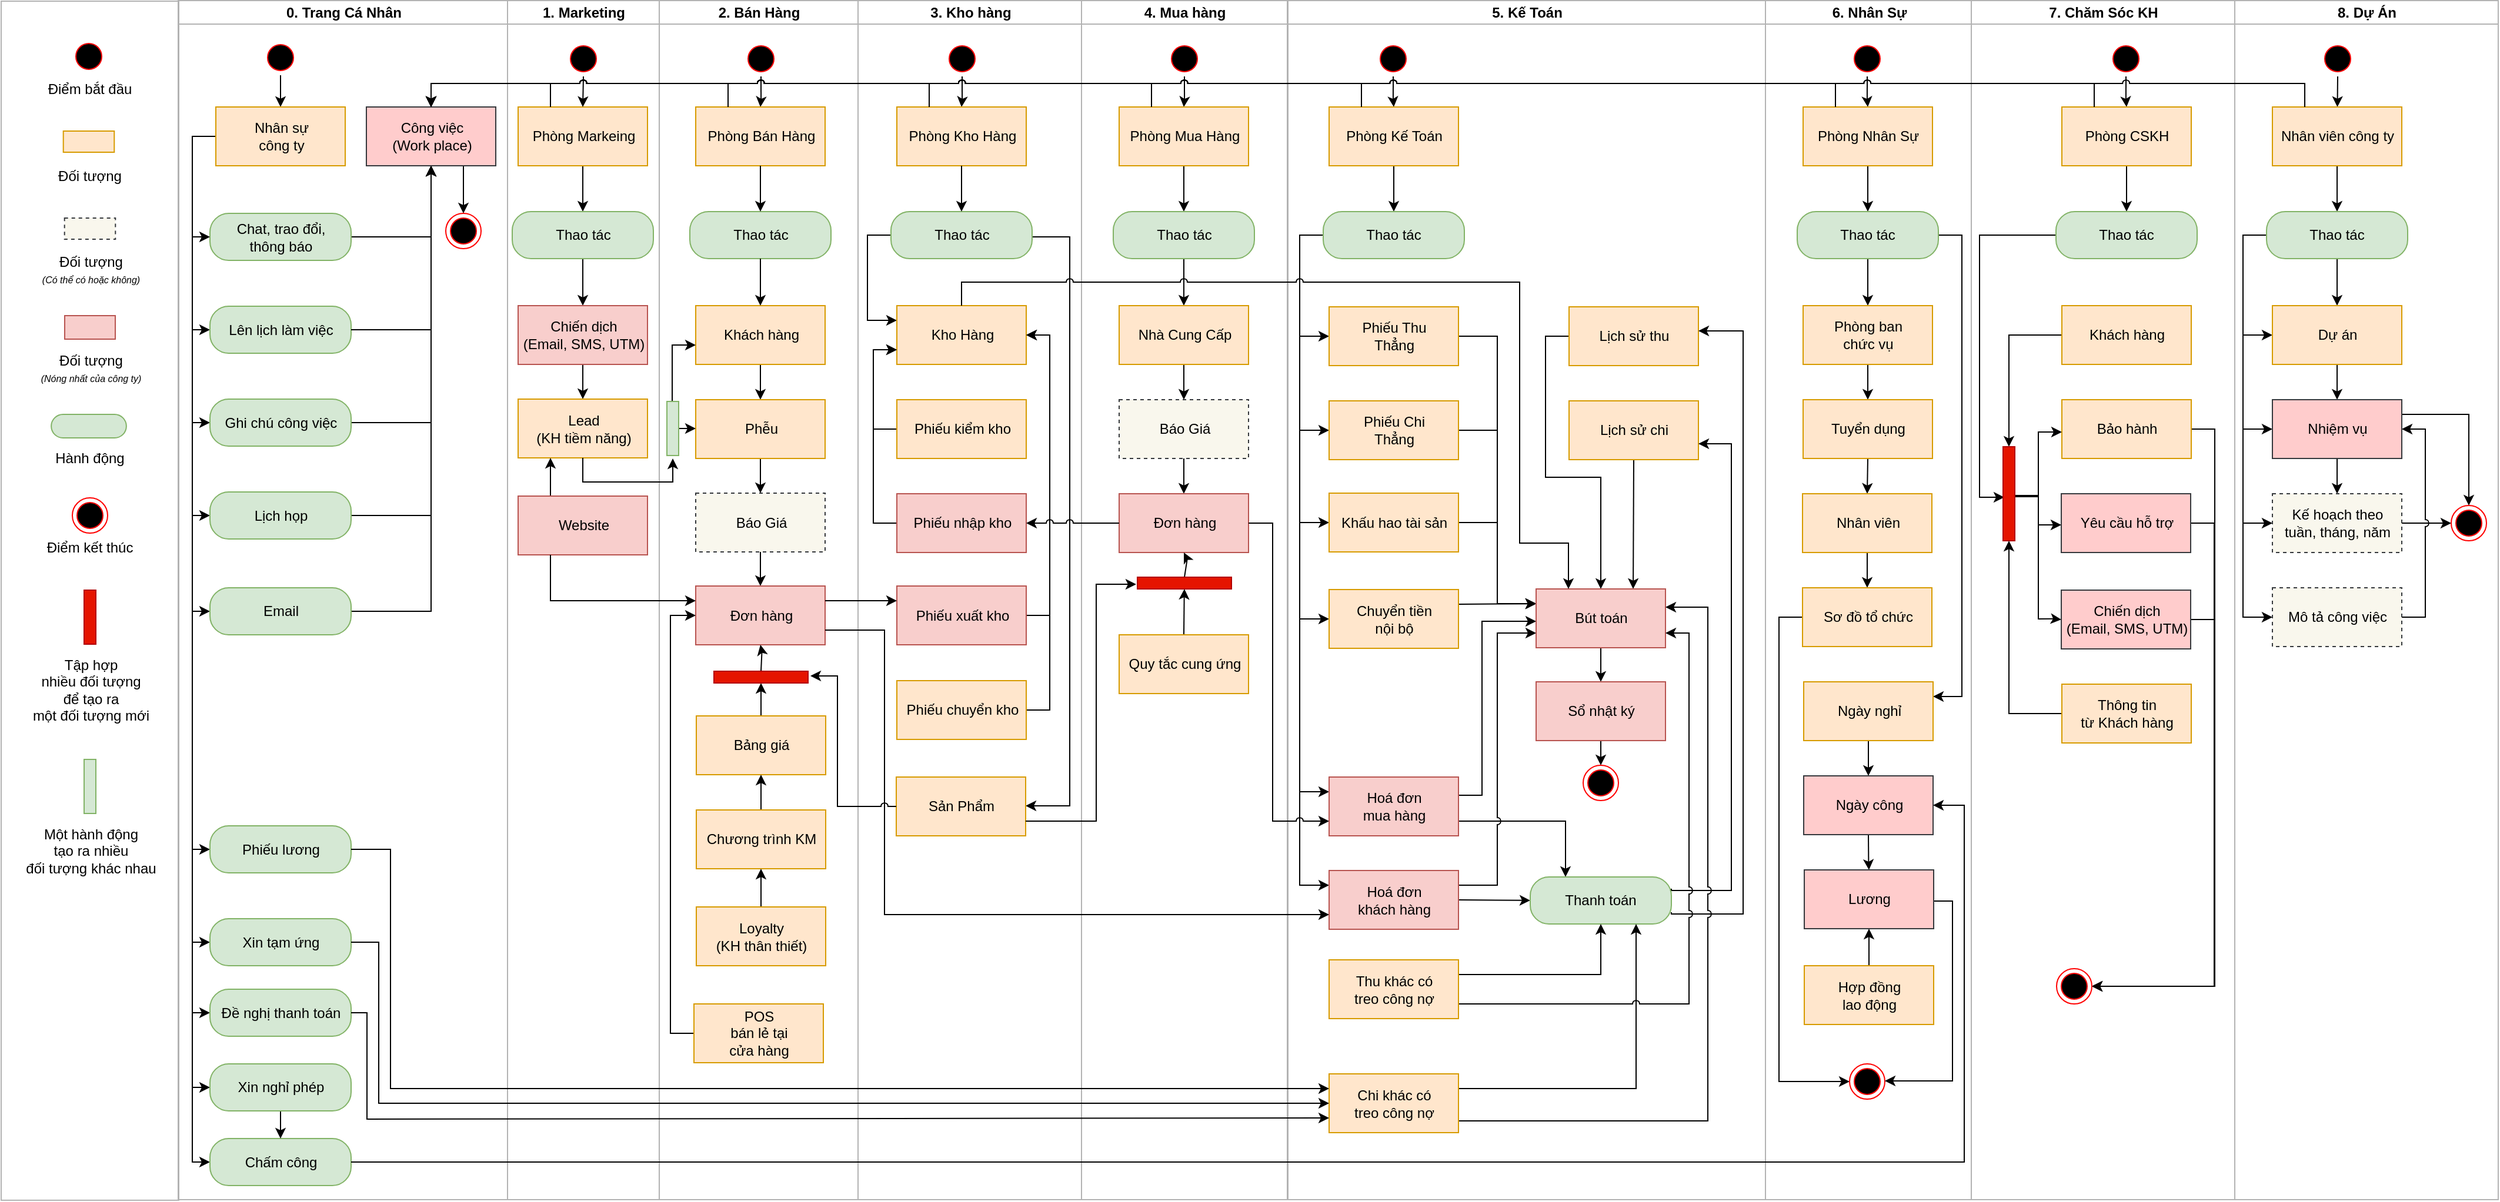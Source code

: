 <mxfile pages="11" version="11.2.4" type="google"><diagram id="7iBY9SkyYK2uVegb4fd4" name="Tổng quan"><mxGraphModel dx="3604" dy="1030" grid="0" gridSize="10" guides="1" tooltips="1" connect="1" arrows="1" fold="1" page="1" pageScale="1" pageWidth="850" pageHeight="1100" math="0" shadow="0"><root><mxCell id="Jpqvp0YcEqHmtZzwdtYC-0"/><mxCell id="Jpqvp0YcEqHmtZzwdtYC-1" parent="Jpqvp0YcEqHmtZzwdtYC-0"/><mxCell id="6gEp_dWVKXel7dU1ajIi-193" value="2. Bán Hàng" style="swimlane;html=1;startSize=20;strokeColor=#B3B3B3;" parent="Jpqvp0YcEqHmtZzwdtYC-1" vertex="1"><mxGeometry x="-271.5" y="18.5" width="169" height="1020" as="geometry"/></mxCell><mxCell id="TPkKUMFxkvfQ5zLMZvkX-86" style="edgeStyle=orthogonalEdgeStyle;rounded=0;jumpStyle=arc;orthogonalLoop=1;jettySize=auto;html=1;exitX=0.5;exitY=1;exitDx=0;exitDy=0;strokeColor=#000000;" parent="6gEp_dWVKXel7dU1ajIi-193" source="TPkKUMFxkvfQ5zLMZvkX-78" target="TPkKUMFxkvfQ5zLMZvkX-80" edge="1"><mxGeometry relative="1" as="geometry"/></mxCell><mxCell id="TPkKUMFxkvfQ5zLMZvkX-78" value="" style="ellipse;html=1;shape=startState;fillColor=#000000;strokeColor=#ff0000;" parent="6gEp_dWVKXel7dU1ajIi-193" vertex="1"><mxGeometry x="71.5" y="34.5" width="30" height="30" as="geometry"/></mxCell><mxCell id="TPkKUMFxkvfQ5zLMZvkX-80" value=" Phòng Bán Hàng" style="html=1;fillColor=#ffe6cc;strokeColor=#d79b00;" parent="6gEp_dWVKXel7dU1ajIi-193" vertex="1"><mxGeometry x="31" y="90.5" width="110" height="50" as="geometry"/></mxCell><mxCell id="TPkKUMFxkvfQ5zLMZvkX-82" value="Thao tác" style="rounded=1;whiteSpace=wrap;html=1;arcSize=40;fillColor=#d5e8d4;strokeColor=#82b366;" parent="6gEp_dWVKXel7dU1ajIi-193" vertex="1"><mxGeometry x="26" y="179.5" width="120" height="40" as="geometry"/></mxCell><mxCell id="TPkKUMFxkvfQ5zLMZvkX-79" style="edgeStyle=orthogonalEdgeStyle;rounded=0;orthogonalLoop=1;jettySize=auto;html=1;exitX=0.5;exitY=1;exitDx=0;exitDy=0;entryX=0.5;entryY=0;entryDx=0;entryDy=0;strokeColor=#000000;" parent="6gEp_dWVKXel7dU1ajIi-193" source="TPkKUMFxkvfQ5zLMZvkX-80" target="TPkKUMFxkvfQ5zLMZvkX-82" edge="1"><mxGeometry relative="1" as="geometry"/></mxCell><mxCell id="TPkKUMFxkvfQ5zLMZvkX-92" style="edgeStyle=orthogonalEdgeStyle;rounded=0;jumpStyle=arc;orthogonalLoop=1;jettySize=auto;html=1;exitX=0.5;exitY=1;exitDx=0;exitDy=0;entryX=0.5;entryY=0;entryDx=0;entryDy=0;strokeColor=#000000;" parent="6gEp_dWVKXel7dU1ajIi-193" source="TPkKUMFxkvfQ5zLMZvkX-84" target="TPkKUMFxkvfQ5zLMZvkX-91" edge="1"><mxGeometry relative="1" as="geometry"/></mxCell><mxCell id="TPkKUMFxkvfQ5zLMZvkX-84" value="Khách hàng" style="html=1;fillColor=#ffe6cc;strokeColor=#d79b00;" parent="6gEp_dWVKXel7dU1ajIi-193" vertex="1"><mxGeometry x="31" y="259.5" width="110" height="50" as="geometry"/></mxCell><mxCell id="TPkKUMFxkvfQ5zLMZvkX-81" style="edgeStyle=orthogonalEdgeStyle;rounded=0;orthogonalLoop=1;jettySize=auto;html=1;exitX=0.5;exitY=1;exitDx=0;exitDy=0;strokeColor=#000000;" parent="6gEp_dWVKXel7dU1ajIi-193" source="TPkKUMFxkvfQ5zLMZvkX-82" target="TPkKUMFxkvfQ5zLMZvkX-84" edge="1"><mxGeometry relative="1" as="geometry"/></mxCell><mxCell id="TPkKUMFxkvfQ5zLMZvkX-89" style="edgeStyle=orthogonalEdgeStyle;rounded=0;jumpStyle=arc;orthogonalLoop=1;jettySize=auto;html=1;exitX=0.5;exitY=1;exitDx=0;exitDy=0;entryX=0.5;entryY=0;entryDx=0;entryDy=0;strokeColor=#000000;" parent="6gEp_dWVKXel7dU1ajIi-193" source="TPkKUMFxkvfQ5zLMZvkX-85" target="TPkKUMFxkvfQ5zLMZvkX-88" edge="1"><mxGeometry relative="1" as="geometry"/></mxCell><mxCell id="TPkKUMFxkvfQ5zLMZvkX-85" value="Báo Giá" style="html=1;fillColor=#f9f7ed;strokeColor=#36393d;dashed=1;" parent="6gEp_dWVKXel7dU1ajIi-193" vertex="1"><mxGeometry x="31" y="419" width="110" height="50" as="geometry"/></mxCell><mxCell id="TPkKUMFxkvfQ5zLMZvkX-88" value="Đơn hàng" style="html=1;fillColor=#f8cecc;strokeColor=#b85450;" parent="6gEp_dWVKXel7dU1ajIi-193" vertex="1"><mxGeometry x="31" y="498" width="110" height="50" as="geometry"/></mxCell><mxCell id="TPkKUMFxkvfQ5zLMZvkX-93" style="edgeStyle=orthogonalEdgeStyle;rounded=0;jumpStyle=arc;orthogonalLoop=1;jettySize=auto;html=1;exitX=0.5;exitY=1;exitDx=0;exitDy=0;entryX=0.5;entryY=0;entryDx=0;entryDy=0;strokeColor=#000000;" parent="6gEp_dWVKXel7dU1ajIi-193" source="TPkKUMFxkvfQ5zLMZvkX-91" target="TPkKUMFxkvfQ5zLMZvkX-85" edge="1"><mxGeometry relative="1" as="geometry"/></mxCell><mxCell id="TPkKUMFxkvfQ5zLMZvkX-91" value="Phễu" style="html=1;fillColor=#ffe6cc;strokeColor=#d79b00;" parent="6gEp_dWVKXel7dU1ajIi-193" vertex="1"><mxGeometry x="31" y="339.5" width="110" height="50" as="geometry"/></mxCell><mxCell id="TPkKUMFxkvfQ5zLMZvkX-105" value="" style="edgeStyle=orthogonalEdgeStyle;rounded=0;jumpStyle=arc;orthogonalLoop=1;jettySize=auto;html=1;strokeColor=#000000;" parent="6gEp_dWVKXel7dU1ajIi-193" target="TPkKUMFxkvfQ5zLMZvkX-84" edge="1"><mxGeometry relative="1" as="geometry"><mxPoint x="9" y="341" as="sourcePoint"/><mxPoint x="35" y="289.5" as="targetPoint"/><Array as="points"><mxPoint x="11" y="342"/><mxPoint x="11" y="293"/></Array></mxGeometry></mxCell><mxCell id="TPkKUMFxkvfQ5zLMZvkX-106" style="edgeStyle=orthogonalEdgeStyle;rounded=0;jumpStyle=arc;orthogonalLoop=1;jettySize=auto;html=1;strokeColor=#000000;" parent="6gEp_dWVKXel7dU1ajIi-193" source="TPkKUMFxkvfQ5zLMZvkX-95" target="TPkKUMFxkvfQ5zLMZvkX-91" edge="1"><mxGeometry relative="1" as="geometry"><Array as="points"><mxPoint x="45" y="365"/><mxPoint x="45" y="365"/></Array></mxGeometry></mxCell><mxCell id="TPkKUMFxkvfQ5zLMZvkX-95" value="" style="html=1;points=[];perimeter=orthogonalPerimeter;strokeColor=#82b366;fillColor=#d5e8d4;" parent="6gEp_dWVKXel7dU1ajIi-193" vertex="1"><mxGeometry x="6.5" y="341" width="10" height="46" as="geometry"/></mxCell><mxCell id="TPkKUMFxkvfQ5zLMZvkX-540" style="edgeStyle=orthogonalEdgeStyle;rounded=0;jumpStyle=arc;orthogonalLoop=1;jettySize=auto;html=1;exitX=0;exitY=0.5;exitDx=0;exitDy=0;entryX=0;entryY=0.5;entryDx=0;entryDy=0;strokeColor=#000000;" parent="6gEp_dWVKXel7dU1ajIi-193" source="TPkKUMFxkvfQ5zLMZvkX-537" target="TPkKUMFxkvfQ5zLMZvkX-88" edge="1"><mxGeometry relative="1" as="geometry"/></mxCell><mxCell id="TPkKUMFxkvfQ5zLMZvkX-537" value="POS&lt;br&gt;bán lẻ tại&lt;br&gt;cửa hàng" style="html=1;fillColor=#ffe6cc;strokeColor=#d79b00;" parent="6gEp_dWVKXel7dU1ajIi-193" vertex="1"><mxGeometry x="29.5" y="853.5" width="110" height="50" as="geometry"/></mxCell><mxCell id="QnTB1t9zfYAeQqREA-f_-42" style="edgeStyle=orthogonalEdgeStyle;rounded=0;jumpStyle=arc;orthogonalLoop=1;jettySize=auto;html=1;exitX=0.5;exitY=0;exitDx=0;exitDy=0;" parent="6gEp_dWVKXel7dU1ajIi-193" source="TPkKUMFxkvfQ5zLMZvkX-512" target="QnTB1t9zfYAeQqREA-f_-39" edge="1"><mxGeometry relative="1" as="geometry"/></mxCell><mxCell id="TPkKUMFxkvfQ5zLMZvkX-512" value="Bảng giá" style="html=1;fillColor=#ffe6cc;strokeColor=#d79b00;" parent="6gEp_dWVKXel7dU1ajIi-193" vertex="1"><mxGeometry x="31.5" y="608.5" width="110" height="50" as="geometry"/></mxCell><mxCell id="QnTB1t9zfYAeQqREA-f_-45" style="edgeStyle=orthogonalEdgeStyle;rounded=0;jumpStyle=arc;orthogonalLoop=1;jettySize=auto;html=1;exitX=0.5;exitY=0;exitDx=0;exitDy=0;" parent="6gEp_dWVKXel7dU1ajIi-193" source="TPkKUMFxkvfQ5zLMZvkX-523" target="TPkKUMFxkvfQ5zLMZvkX-512" edge="1"><mxGeometry relative="1" as="geometry"/></mxCell><mxCell id="TPkKUMFxkvfQ5zLMZvkX-523" value="Chương trình KM" style="html=1;fillColor=#ffe6cc;strokeColor=#d79b00;" parent="6gEp_dWVKXel7dU1ajIi-193" vertex="1"><mxGeometry x="31.5" y="688.5" width="110" height="50" as="geometry"/></mxCell><mxCell id="QnTB1t9zfYAeQqREA-f_-46" style="edgeStyle=orthogonalEdgeStyle;rounded=0;jumpStyle=arc;orthogonalLoop=1;jettySize=auto;html=1;exitX=0.5;exitY=0;exitDx=0;exitDy=0;" parent="6gEp_dWVKXel7dU1ajIi-193" source="TPkKUMFxkvfQ5zLMZvkX-529" target="TPkKUMFxkvfQ5zLMZvkX-523" edge="1"><mxGeometry relative="1" as="geometry"/></mxCell><mxCell id="TPkKUMFxkvfQ5zLMZvkX-529" value="Loyalty&lt;br&gt;(KH thân thiết)" style="html=1;fillColor=#ffe6cc;strokeColor=#d79b00;" parent="6gEp_dWVKXel7dU1ajIi-193" vertex="1"><mxGeometry x="31.5" y="771" width="110" height="50" as="geometry"/></mxCell><mxCell id="QnTB1t9zfYAeQqREA-f_-44" style="edgeStyle=orthogonalEdgeStyle;rounded=0;jumpStyle=arc;orthogonalLoop=1;jettySize=auto;html=1;" parent="6gEp_dWVKXel7dU1ajIi-193" source="QnTB1t9zfYAeQqREA-f_-39" target="TPkKUMFxkvfQ5zLMZvkX-88" edge="1"><mxGeometry relative="1" as="geometry"/></mxCell><mxCell id="QnTB1t9zfYAeQqREA-f_-39" value="" style="html=1;points=[];perimeter=orthogonalPerimeter;rotation=90;fillColor=#e51400;strokeColor=#B20000;fontColor=#ffffff;" parent="6gEp_dWVKXel7dU1ajIi-193" vertex="1"><mxGeometry x="81.5" y="535.5" width="10" height="80" as="geometry"/></mxCell><mxCell id="6gEp_dWVKXel7dU1ajIi-203" value="3. Kho hàng" style="swimlane;html=1;startSize=20;strokeColor=#B3B3B3;" parent="Jpqvp0YcEqHmtZzwdtYC-1" vertex="1"><mxGeometry x="-102.5" y="18.5" width="190" height="1020" as="geometry"/></mxCell><mxCell id="6gEp_dWVKXel7dU1ajIi-209" style="edgeStyle=orthogonalEdgeStyle;rounded=0;html=1;exitX=0.5;exitY=1;jettySize=auto;orthogonalLoop=1;strokeColor=#000000;" parent="6gEp_dWVKXel7dU1ajIi-203" edge="1"><mxGeometry relative="1" as="geometry"><mxPoint x="75" y="290.5" as="sourcePoint"/></mxGeometry></mxCell><mxCell id="6gEp_dWVKXel7dU1ajIi-215" style="edgeStyle=orthogonalEdgeStyle;rounded=0;html=1;exitX=0.5;exitY=1;jettySize=auto;orthogonalLoop=1;strokeColor=#000000;" parent="6gEp_dWVKXel7dU1ajIi-203" edge="1"><mxGeometry relative="1" as="geometry"><mxPoint x="80" y="620.5" as="sourcePoint"/></mxGeometry></mxCell><mxCell id="TPkKUMFxkvfQ5zLMZvkX-121" style="edgeStyle=orthogonalEdgeStyle;rounded=0;jumpStyle=arc;orthogonalLoop=1;jettySize=auto;html=1;exitX=0.5;exitY=1;exitDx=0;exitDy=0;strokeColor=#000000;" parent="6gEp_dWVKXel7dU1ajIi-203" source="TPkKUMFxkvfQ5zLMZvkX-110" target="TPkKUMFxkvfQ5zLMZvkX-111" edge="1"><mxGeometry relative="1" as="geometry"/></mxCell><mxCell id="TPkKUMFxkvfQ5zLMZvkX-110" value="" style="ellipse;html=1;shape=startState;fillColor=#000000;strokeColor=#ff0000;" parent="6gEp_dWVKXel7dU1ajIi-203" vertex="1"><mxGeometry x="73.5" y="34.5" width="30" height="30" as="geometry"/></mxCell><mxCell id="TPkKUMFxkvfQ5zLMZvkX-111" value=" Phòng Kho Hàng" style="html=1;fillColor=#ffe6cc;strokeColor=#d79b00;" parent="6gEp_dWVKXel7dU1ajIi-203" vertex="1"><mxGeometry x="33" y="90.5" width="110" height="50" as="geometry"/></mxCell><mxCell id="TPkKUMFxkvfQ5zLMZvkX-147" style="edgeStyle=orthogonalEdgeStyle;rounded=0;jumpStyle=arc;orthogonalLoop=1;jettySize=auto;html=1;exitX=0;exitY=0.5;exitDx=0;exitDy=0;entryX=0;entryY=0.25;entryDx=0;entryDy=0;strokeColor=#000000;" parent="6gEp_dWVKXel7dU1ajIi-203" source="TPkKUMFxkvfQ5zLMZvkX-112" target="TPkKUMFxkvfQ5zLMZvkX-115" edge="1"><mxGeometry relative="1" as="geometry"/></mxCell><mxCell id="TPkKUMFxkvfQ5zLMZvkX-152" style="edgeStyle=orthogonalEdgeStyle;rounded=0;jumpStyle=arc;orthogonalLoop=1;jettySize=auto;html=1;exitX=1;exitY=0.5;exitDx=0;exitDy=0;entryX=1;entryY=0.5;entryDx=0;entryDy=0;strokeColor=#000000;" parent="6gEp_dWVKXel7dU1ajIi-203" source="TPkKUMFxkvfQ5zLMZvkX-112" target="TPkKUMFxkvfQ5zLMZvkX-120" edge="1"><mxGeometry relative="1" as="geometry"><Array as="points"><mxPoint x="148" y="201"/><mxPoint x="180" y="201"/><mxPoint x="180" y="685"/><mxPoint x="143" y="685"/></Array></mxGeometry></mxCell><mxCell id="TPkKUMFxkvfQ5zLMZvkX-112" value="Thao tác" style="rounded=1;whiteSpace=wrap;html=1;arcSize=40;fillColor=#d5e8d4;strokeColor=#82b366;" parent="6gEp_dWVKXel7dU1ajIi-203" vertex="1"><mxGeometry x="28" y="179.5" width="120" height="40" as="geometry"/></mxCell><mxCell id="TPkKUMFxkvfQ5zLMZvkX-113" style="edgeStyle=orthogonalEdgeStyle;rounded=0;orthogonalLoop=1;jettySize=auto;html=1;exitX=0.5;exitY=1;exitDx=0;exitDy=0;entryX=0.5;entryY=0;entryDx=0;entryDy=0;strokeColor=#000000;" parent="6gEp_dWVKXel7dU1ajIi-203" source="TPkKUMFxkvfQ5zLMZvkX-111" target="TPkKUMFxkvfQ5zLMZvkX-112" edge="1"><mxGeometry relative="1" as="geometry"/></mxCell><mxCell id="TPkKUMFxkvfQ5zLMZvkX-115" value="Kho Hàng" style="html=1;fillColor=#ffe6cc;strokeColor=#d79b00;" parent="6gEp_dWVKXel7dU1ajIi-203" vertex="1"><mxGeometry x="33" y="259.5" width="110" height="50" as="geometry"/></mxCell><mxCell id="TPkKUMFxkvfQ5zLMZvkX-120" value="Sản Phẩm" style="html=1;fillColor=#ffe6cc;strokeColor=#d79b00;" parent="6gEp_dWVKXel7dU1ajIi-203" vertex="1"><mxGeometry x="32.5" y="660.5" width="110" height="50" as="geometry"/></mxCell><mxCell id="TPkKUMFxkvfQ5zLMZvkX-159" style="edgeStyle=orthogonalEdgeStyle;rounded=0;jumpStyle=arc;orthogonalLoop=1;jettySize=auto;html=1;exitX=0;exitY=0.5;exitDx=0;exitDy=0;entryX=0;entryY=0.75;entryDx=0;entryDy=0;strokeColor=#000000;" parent="6gEp_dWVKXel7dU1ajIi-203" source="TPkKUMFxkvfQ5zLMZvkX-130" target="TPkKUMFxkvfQ5zLMZvkX-115" edge="1"><mxGeometry relative="1" as="geometry"/></mxCell><mxCell id="TPkKUMFxkvfQ5zLMZvkX-130" value="Phiếu kiểm kho" style="html=1;fillColor=#ffe6cc;strokeColor=#d79b00;" parent="6gEp_dWVKXel7dU1ajIi-203" vertex="1"><mxGeometry x="33" y="339.5" width="110" height="50" as="geometry"/></mxCell><mxCell id="TPkKUMFxkvfQ5zLMZvkX-160" style="edgeStyle=orthogonalEdgeStyle;rounded=0;jumpStyle=arc;orthogonalLoop=1;jettySize=auto;html=1;exitX=0;exitY=0.5;exitDx=0;exitDy=0;entryX=0;entryY=0.75;entryDx=0;entryDy=0;strokeColor=#000000;" parent="6gEp_dWVKXel7dU1ajIi-203" source="TPkKUMFxkvfQ5zLMZvkX-131" target="TPkKUMFxkvfQ5zLMZvkX-115" edge="1"><mxGeometry relative="1" as="geometry"/></mxCell><mxCell id="TPkKUMFxkvfQ5zLMZvkX-131" value="Phiếu nhập kho" style="html=1;fillColor=#f8cecc;strokeColor=#b85450;" parent="6gEp_dWVKXel7dU1ajIi-203" vertex="1"><mxGeometry x="33" y="419.5" width="110" height="50" as="geometry"/></mxCell><mxCell id="TPkKUMFxkvfQ5zLMZvkX-156" style="edgeStyle=orthogonalEdgeStyle;rounded=0;jumpStyle=arc;orthogonalLoop=1;jettySize=auto;html=1;exitX=1;exitY=0.5;exitDx=0;exitDy=0;entryX=1;entryY=0.5;entryDx=0;entryDy=0;strokeColor=#000000;" parent="6gEp_dWVKXel7dU1ajIi-203" source="TPkKUMFxkvfQ5zLMZvkX-132" target="TPkKUMFxkvfQ5zLMZvkX-115" edge="1"><mxGeometry relative="1" as="geometry"/></mxCell><mxCell id="TPkKUMFxkvfQ5zLMZvkX-132" value="Phiếu xuất kho" style="html=1;fillColor=#f8cecc;strokeColor=#b85450;" parent="6gEp_dWVKXel7dU1ajIi-203" vertex="1"><mxGeometry x="33" y="498" width="110" height="50" as="geometry"/></mxCell><mxCell id="TPkKUMFxkvfQ5zLMZvkX-157" style="edgeStyle=orthogonalEdgeStyle;rounded=0;jumpStyle=arc;orthogonalLoop=1;jettySize=auto;html=1;exitX=1;exitY=0.5;exitDx=0;exitDy=0;entryX=1;entryY=0.5;entryDx=0;entryDy=0;strokeColor=#000000;" parent="6gEp_dWVKXel7dU1ajIi-203" source="TPkKUMFxkvfQ5zLMZvkX-139" target="TPkKUMFxkvfQ5zLMZvkX-115" edge="1"><mxGeometry relative="1" as="geometry"/></mxCell><mxCell id="TPkKUMFxkvfQ5zLMZvkX-139" value="Phiếu chuyển kho" style="html=1;fillColor=#ffe6cc;strokeColor=#d79b00;" parent="6gEp_dWVKXel7dU1ajIi-203" vertex="1"><mxGeometry x="33" y="578.5" width="110" height="50" as="geometry"/></mxCell><mxCell id="6gEp_dWVKXel7dU1ajIi-302" value="4. Mua hàng" style="swimlane;html=1;startSize=20;shadow=0;strokeColor=#B3B3B3;" parent="Jpqvp0YcEqHmtZzwdtYC-1" vertex="1"><mxGeometry x="87.5" y="18.5" width="175" height="1020" as="geometry"><mxRectangle x="1030" y="60" width="90" height="20" as="alternateBounds"/></mxGeometry></mxCell><mxCell id="6gEp_dWVKXel7dU1ajIi-308" style="edgeStyle=orthogonalEdgeStyle;rounded=0;html=1;exitX=0.5;exitY=1;jettySize=auto;orthogonalLoop=1;strokeColor=#000000;" parent="6gEp_dWVKXel7dU1ajIi-302" edge="1"><mxGeometry relative="1" as="geometry"><mxPoint x="80" y="121.5" as="sourcePoint"/></mxGeometry></mxCell><mxCell id="6gEp_dWVKXel7dU1ajIi-311" style="edgeStyle=orthogonalEdgeStyle;rounded=0;html=1;exitX=0.5;exitY=0;jettySize=auto;orthogonalLoop=1;strokeColor=#000000;" parent="6gEp_dWVKXel7dU1ajIi-302" edge="1"><mxGeometry relative="1" as="geometry"><mxPoint x="80" y="417.6" as="targetPoint"/></mxGeometry></mxCell><mxCell id="6gEp_dWVKXel7dU1ajIi-313" style="edgeStyle=orthogonalEdgeStyle;rounded=0;html=1;exitX=1;exitY=0.5;entryX=1.01;entryY=0.381;entryPerimeter=0;jettySize=auto;orthogonalLoop=1;strokeColor=#000000;" parent="6gEp_dWVKXel7dU1ajIi-302" edge="1"><mxGeometry relative="1" as="geometry"><mxPoint x="131" y="377.5" as="targetPoint"/></mxGeometry></mxCell><mxCell id="TPkKUMFxkvfQ5zLMZvkX-166" style="edgeStyle=orthogonalEdgeStyle;rounded=0;jumpStyle=arc;orthogonalLoop=1;jettySize=auto;html=1;exitX=0.5;exitY=1;exitDx=0;exitDy=0;strokeColor=#000000;" parent="6gEp_dWVKXel7dU1ajIi-302" source="TPkKUMFxkvfQ5zLMZvkX-161" target="TPkKUMFxkvfQ5zLMZvkX-162" edge="1"><mxGeometry relative="1" as="geometry"/></mxCell><mxCell id="TPkKUMFxkvfQ5zLMZvkX-161" value="" style="ellipse;html=1;shape=startState;fillColor=#000000;strokeColor=#ff0000;" parent="6gEp_dWVKXel7dU1ajIi-302" vertex="1"><mxGeometry x="72.5" y="34.5" width="30" height="30" as="geometry"/></mxCell><mxCell id="TPkKUMFxkvfQ5zLMZvkX-167" style="edgeStyle=orthogonalEdgeStyle;rounded=0;jumpStyle=arc;orthogonalLoop=1;jettySize=auto;html=1;exitX=0.5;exitY=1;exitDx=0;exitDy=0;entryX=0.5;entryY=0;entryDx=0;entryDy=0;strokeColor=#000000;" parent="6gEp_dWVKXel7dU1ajIi-302" source="TPkKUMFxkvfQ5zLMZvkX-162" target="TPkKUMFxkvfQ5zLMZvkX-163" edge="1"><mxGeometry relative="1" as="geometry"/></mxCell><mxCell id="TPkKUMFxkvfQ5zLMZvkX-162" value=" Phòng Mua Hàng" style="html=1;fillColor=#ffe6cc;strokeColor=#d79b00;" parent="6gEp_dWVKXel7dU1ajIi-302" vertex="1"><mxGeometry x="32" y="90.5" width="110" height="50" as="geometry"/></mxCell><mxCell id="TPkKUMFxkvfQ5zLMZvkX-169" style="edgeStyle=orthogonalEdgeStyle;rounded=0;jumpStyle=arc;orthogonalLoop=1;jettySize=auto;html=1;exitX=0.5;exitY=1;exitDx=0;exitDy=0;strokeColor=#000000;" parent="6gEp_dWVKXel7dU1ajIi-302" source="TPkKUMFxkvfQ5zLMZvkX-163" target="TPkKUMFxkvfQ5zLMZvkX-164" edge="1"><mxGeometry relative="1" as="geometry"/></mxCell><mxCell id="TPkKUMFxkvfQ5zLMZvkX-163" value="Thao tác" style="rounded=1;whiteSpace=wrap;html=1;arcSize=40;fillColor=#d5e8d4;strokeColor=#82b366;" parent="6gEp_dWVKXel7dU1ajIi-302" vertex="1"><mxGeometry x="27" y="179.5" width="120" height="40" as="geometry"/></mxCell><mxCell id="TPkKUMFxkvfQ5zLMZvkX-170" style="edgeStyle=orthogonalEdgeStyle;rounded=0;jumpStyle=arc;orthogonalLoop=1;jettySize=auto;html=1;exitX=0.5;exitY=1;exitDx=0;exitDy=0;strokeColor=#000000;" parent="6gEp_dWVKXel7dU1ajIi-302" source="TPkKUMFxkvfQ5zLMZvkX-164" target="TPkKUMFxkvfQ5zLMZvkX-165" edge="1"><mxGeometry relative="1" as="geometry"/></mxCell><mxCell id="TPkKUMFxkvfQ5zLMZvkX-164" value="Nhà Cung Cấp" style="html=1;fillColor=#ffe6cc;strokeColor=#d79b00;" parent="6gEp_dWVKXel7dU1ajIi-302" vertex="1"><mxGeometry x="32" y="259.5" width="110" height="50" as="geometry"/></mxCell><mxCell id="TPkKUMFxkvfQ5zLMZvkX-171" style="edgeStyle=orthogonalEdgeStyle;rounded=0;jumpStyle=arc;orthogonalLoop=1;jettySize=auto;html=1;exitX=0.5;exitY=1;exitDx=0;exitDy=0;entryX=0.5;entryY=0;entryDx=0;entryDy=0;strokeColor=#000000;" parent="6gEp_dWVKXel7dU1ajIi-302" source="TPkKUMFxkvfQ5zLMZvkX-165" target="TPkKUMFxkvfQ5zLMZvkX-168" edge="1"><mxGeometry relative="1" as="geometry"/></mxCell><mxCell id="TPkKUMFxkvfQ5zLMZvkX-165" value="Báo Giá" style="html=1;fillColor=#f9f7ed;strokeColor=#36393d;dashed=1;" parent="6gEp_dWVKXel7dU1ajIi-302" vertex="1"><mxGeometry x="32" y="339.5" width="110" height="50" as="geometry"/></mxCell><mxCell id="TPkKUMFxkvfQ5zLMZvkX-168" value="Đơn hàng" style="html=1;fillColor=#f8cecc;strokeColor=#b85450;" parent="6gEp_dWVKXel7dU1ajIi-302" vertex="1"><mxGeometry x="32.0" y="419.5" width="110" height="50" as="geometry"/></mxCell><mxCell id="QnTB1t9zfYAeQqREA-f_-50" style="edgeStyle=orthogonalEdgeStyle;rounded=0;jumpStyle=arc;orthogonalLoop=1;jettySize=auto;html=1;exitX=0.5;exitY=0;exitDx=0;exitDy=0;" parent="6gEp_dWVKXel7dU1ajIi-302" source="TPkKUMFxkvfQ5zLMZvkX-527" target="QnTB1t9zfYAeQqREA-f_-47" edge="1"><mxGeometry relative="1" as="geometry"/></mxCell><mxCell id="TPkKUMFxkvfQ5zLMZvkX-527" value="Quy tắc cung ứng" style="html=1;fillColor=#ffe6cc;strokeColor=#d79b00;" parent="6gEp_dWVKXel7dU1ajIi-302" vertex="1"><mxGeometry x="32" y="539.5" width="110" height="50" as="geometry"/></mxCell><mxCell id="QnTB1t9zfYAeQqREA-f_-49" value="" style="edgeStyle=orthogonalEdgeStyle;rounded=0;jumpStyle=arc;orthogonalLoop=1;jettySize=auto;html=1;entryX=0.5;entryY=1;entryDx=0;entryDy=0;" parent="6gEp_dWVKXel7dU1ajIi-302" source="QnTB1t9zfYAeQqREA-f_-47" target="TPkKUMFxkvfQ5zLMZvkX-168" edge="1"><mxGeometry relative="1" as="geometry"><mxPoint x="114.5" y="521.5" as="targetPoint"/></mxGeometry></mxCell><mxCell id="QnTB1t9zfYAeQqREA-f_-47" value="" style="html=1;points=[];perimeter=orthogonalPerimeter;rotation=90;fillColor=#e51400;strokeColor=#B20000;fontColor=#ffffff;" parent="6gEp_dWVKXel7dU1ajIi-302" vertex="1"><mxGeometry x="82.5" y="455.5" width="10" height="80" as="geometry"/></mxCell><mxCell id="6gEp_dWVKXel7dU1ajIi-315" value="5. Kế Toán" style="swimlane;html=1;startSize=20;strokeColor=#B3B3B3;" parent="Jpqvp0YcEqHmtZzwdtYC-1" vertex="1"><mxGeometry x="263" y="18.5" width="406" height="1020" as="geometry"/></mxCell><mxCell id="6gEp_dWVKXel7dU1ajIi-318" style="edgeStyle=orthogonalEdgeStyle;rounded=0;html=1;exitX=0.5;exitY=1;jettySize=auto;orthogonalLoop=1;strokeColor=#000000;" parent="6gEp_dWVKXel7dU1ajIi-315" edge="1"><mxGeometry relative="1" as="geometry"><mxPoint x="80" y="129.5" as="sourcePoint"/></mxGeometry></mxCell><mxCell id="6gEp_dWVKXel7dU1ajIi-319" value="&lt;font style=&quot;font-size: 9px&quot;&gt;Tạo 1 hoặc nhiều thanh toán&lt;/font&gt;" style="text;html=1;resizable=0;points=[];align=center;verticalAlign=middle;labelBackgroundColor=#ffffff;" parent="6gEp_dWVKXel7dU1ajIi-318" vertex="1" connectable="0"><mxGeometry x="-0.218" y="2" relative="1" as="geometry"><mxPoint as="offset"/></mxGeometry></mxCell><mxCell id="6gEp_dWVKXel7dU1ajIi-322" style="edgeStyle=orthogonalEdgeStyle;rounded=0;html=1;exitX=0.5;exitY=1;entryX=0.5;entryY=0;jettySize=auto;orthogonalLoop=1;strokeColor=#000000;" parent="6gEp_dWVKXel7dU1ajIi-315" edge="1"><mxGeometry relative="1" as="geometry"><mxPoint x="80" y="234.5" as="sourcePoint"/></mxGeometry></mxCell><mxCell id="6gEp_dWVKXel7dU1ajIi-323" value="&lt;font style=&quot;font-size: 10px&quot;&gt;Vào sổ &lt;br&gt;Cash/Bank&lt;/font&gt;" style="text;html=1;resizable=0;points=[];align=center;verticalAlign=middle;labelBackgroundColor=#ffffff;" parent="6gEp_dWVKXel7dU1ajIi-322" vertex="1" connectable="0"><mxGeometry x="0.067" y="3" relative="1" as="geometry"><mxPoint x="-18" y="-2" as="offset"/></mxGeometry></mxCell><mxCell id="6gEp_dWVKXel7dU1ajIi-324" style="edgeStyle=orthogonalEdgeStyle;rounded=0;html=1;exitX=1;exitY=0.5;entryX=1;entryY=0.5;jettySize=auto;orthogonalLoop=1;strokeColor=#000000;" parent="6gEp_dWVKXel7dU1ajIi-315" edge="1"><mxGeometry relative="1" as="geometry"><Array as="points"><mxPoint x="145" y="97"/><mxPoint x="145" y="326"/></Array><mxPoint x="130" y="96.5" as="sourcePoint"/></mxGeometry></mxCell><mxCell id="6gEp_dWVKXel7dU1ajIi-325" value="&lt;font style=&quot;font-size: 10px&quot;&gt;Vào sổ SO&lt;/font&gt;" style="text;html=1;resizable=0;points=[];align=center;verticalAlign=middle;labelBackgroundColor=#ffffff;" parent="6gEp_dWVKXel7dU1ajIi-324" vertex="1" connectable="0"><mxGeometry x="0.483" y="1" relative="1" as="geometry"><mxPoint x="-21" y="-10" as="offset"/></mxGeometry></mxCell><mxCell id="6gEp_dWVKXel7dU1ajIi-326" style="edgeStyle=orthogonalEdgeStyle;rounded=0;html=1;exitX=0.5;exitY=1;jettySize=auto;orthogonalLoop=1;strokeColor=#000000;" parent="6gEp_dWVKXel7dU1ajIi-315" edge="1"><mxGeometry relative="1" as="geometry"><mxPoint x="80" y="358.5" as="sourcePoint"/></mxGeometry></mxCell><mxCell id="6gEp_dWVKXel7dU1ajIi-327" value="&lt;font style=&quot;font-size: 10px&quot;&gt;Tạo&lt;/font&gt;" style="text;html=1;resizable=0;points=[];align=center;verticalAlign=middle;labelBackgroundColor=#ffffff;" parent="6gEp_dWVKXel7dU1ajIi-326" vertex="1" connectable="0"><mxGeometry x="-0.183" relative="1" as="geometry"><mxPoint y="1" as="offset"/></mxGeometry></mxCell><mxCell id="6gEp_dWVKXel7dU1ajIi-329" style="edgeStyle=orthogonalEdgeStyle;rounded=0;html=1;exitX=0.5;exitY=1;jettySize=auto;orthogonalLoop=1;strokeColor=#000000;" parent="6gEp_dWVKXel7dU1ajIi-315" edge="1"><mxGeometry relative="1" as="geometry"><mxPoint x="80" y="493.5" as="sourcePoint"/></mxGeometry></mxCell><mxCell id="6gEp_dWVKXel7dU1ajIi-330" value="&lt;font style=&quot;font-size: 10px&quot;&gt;Tạo&lt;/font&gt;" style="text;html=1;resizable=0;points=[];align=center;verticalAlign=middle;labelBackgroundColor=#ffffff;" parent="6gEp_dWVKXel7dU1ajIi-329" vertex="1" connectable="0"><mxGeometry x="-0.158" y="-2" relative="1" as="geometry"><mxPoint as="offset"/></mxGeometry></mxCell><mxCell id="6gEp_dWVKXel7dU1ajIi-332" style="edgeStyle=orthogonalEdgeStyle;rounded=0;html=1;exitX=0.5;exitY=1;jettySize=auto;orthogonalLoop=1;strokeColor=#000000;" parent="6gEp_dWVKXel7dU1ajIi-315" edge="1"><mxGeometry relative="1" as="geometry"><mxPoint x="80" y="627.5" as="sourcePoint"/></mxGeometry></mxCell><mxCell id="6gEp_dWVKXel7dU1ajIi-333" value="&lt;font style=&quot;font-size: 10px&quot;&gt;Tạo&lt;/font&gt;" style="text;html=1;resizable=0;points=[];align=center;verticalAlign=middle;labelBackgroundColor=#ffffff;" parent="6gEp_dWVKXel7dU1ajIi-332" vertex="1" connectable="0"><mxGeometry x="-0.058" relative="1" as="geometry"><mxPoint as="offset"/></mxGeometry></mxCell><mxCell id="TPkKUMFxkvfQ5zLMZvkX-188" style="edgeStyle=orthogonalEdgeStyle;rounded=0;jumpStyle=arc;orthogonalLoop=1;jettySize=auto;html=1;exitX=0.5;exitY=1;exitDx=0;exitDy=0;strokeColor=#000000;" parent="6gEp_dWVKXel7dU1ajIi-315" source="TPkKUMFxkvfQ5zLMZvkX-183" target="TPkKUMFxkvfQ5zLMZvkX-184" edge="1"><mxGeometry relative="1" as="geometry"/></mxCell><mxCell id="TPkKUMFxkvfQ5zLMZvkX-183" value="" style="ellipse;html=1;shape=startState;fillColor=#000000;strokeColor=#ff0000;" parent="6gEp_dWVKXel7dU1ajIi-315" vertex="1"><mxGeometry x="74.5" y="34.5" width="30" height="30" as="geometry"/></mxCell><mxCell id="TPkKUMFxkvfQ5zLMZvkX-189" style="edgeStyle=orthogonalEdgeStyle;rounded=0;jumpStyle=arc;orthogonalLoop=1;jettySize=auto;html=1;exitX=0.5;exitY=1;exitDx=0;exitDy=0;entryX=0.5;entryY=0;entryDx=0;entryDy=0;strokeColor=#000000;" parent="6gEp_dWVKXel7dU1ajIi-315" source="TPkKUMFxkvfQ5zLMZvkX-184" target="TPkKUMFxkvfQ5zLMZvkX-185" edge="1"><mxGeometry relative="1" as="geometry"/></mxCell><mxCell id="TPkKUMFxkvfQ5zLMZvkX-184" value=" Phòng Kế Toán" style="html=1;fillColor=#ffe6cc;strokeColor=#d79b00;" parent="6gEp_dWVKXel7dU1ajIi-315" vertex="1"><mxGeometry x="35" y="90.5" width="110" height="50" as="geometry"/></mxCell><mxCell id="TPkKUMFxkvfQ5zLMZvkX-198" style="edgeStyle=orthogonalEdgeStyle;rounded=0;jumpStyle=arc;orthogonalLoop=1;jettySize=auto;html=1;exitX=0;exitY=0.5;exitDx=0;exitDy=0;entryX=0;entryY=0.5;entryDx=0;entryDy=0;strokeColor=#000000;" parent="6gEp_dWVKXel7dU1ajIi-315" source="TPkKUMFxkvfQ5zLMZvkX-185" target="TPkKUMFxkvfQ5zLMZvkX-194" edge="1"><mxGeometry relative="1" as="geometry"/></mxCell><mxCell id="TPkKUMFxkvfQ5zLMZvkX-199" style="edgeStyle=orthogonalEdgeStyle;rounded=0;jumpStyle=arc;orthogonalLoop=1;jettySize=auto;html=1;exitX=0;exitY=0.5;exitDx=0;exitDy=0;entryX=0;entryY=0.5;entryDx=0;entryDy=0;strokeColor=#000000;" parent="6gEp_dWVKXel7dU1ajIi-315" source="TPkKUMFxkvfQ5zLMZvkX-185" target="TPkKUMFxkvfQ5zLMZvkX-195" edge="1"><mxGeometry relative="1" as="geometry"/></mxCell><mxCell id="TPkKUMFxkvfQ5zLMZvkX-200" style="edgeStyle=orthogonalEdgeStyle;rounded=0;jumpStyle=arc;orthogonalLoop=1;jettySize=auto;html=1;exitX=0;exitY=0.5;exitDx=0;exitDy=0;entryX=0;entryY=0.5;entryDx=0;entryDy=0;strokeColor=#000000;" parent="6gEp_dWVKXel7dU1ajIi-315" source="TPkKUMFxkvfQ5zLMZvkX-185" target="TPkKUMFxkvfQ5zLMZvkX-186" edge="1"><mxGeometry relative="1" as="geometry"/></mxCell><mxCell id="TPkKUMFxkvfQ5zLMZvkX-201" style="edgeStyle=orthogonalEdgeStyle;rounded=0;jumpStyle=arc;orthogonalLoop=1;jettySize=auto;html=1;exitX=0;exitY=0.5;exitDx=0;exitDy=0;strokeColor=#000000;entryX=0;entryY=0.5;entryDx=0;entryDy=0;" parent="6gEp_dWVKXel7dU1ajIi-315" source="TPkKUMFxkvfQ5zLMZvkX-185" target="TPkKUMFxkvfQ5zLMZvkX-191" edge="1"><mxGeometry relative="1" as="geometry"/></mxCell><mxCell id="TPkKUMFxkvfQ5zLMZvkX-232" style="edgeStyle=orthogonalEdgeStyle;rounded=0;jumpStyle=arc;orthogonalLoop=1;jettySize=auto;html=1;exitX=0;exitY=0.5;exitDx=0;exitDy=0;entryX=0;entryY=0.25;entryDx=0;entryDy=0;strokeColor=#000000;" parent="6gEp_dWVKXel7dU1ajIi-315" source="TPkKUMFxkvfQ5zLMZvkX-185" target="TPkKUMFxkvfQ5zLMZvkX-220" edge="1"><mxGeometry relative="1" as="geometry"/></mxCell><mxCell id="TPkKUMFxkvfQ5zLMZvkX-233" style="edgeStyle=orthogonalEdgeStyle;rounded=0;jumpStyle=arc;orthogonalLoop=1;jettySize=auto;html=1;exitX=0;exitY=0.5;exitDx=0;exitDy=0;entryX=0;entryY=0.25;entryDx=0;entryDy=0;strokeColor=#000000;" parent="6gEp_dWVKXel7dU1ajIi-315" source="TPkKUMFxkvfQ5zLMZvkX-185" target="TPkKUMFxkvfQ5zLMZvkX-224" edge="1"><mxGeometry relative="1" as="geometry"/></mxCell><mxCell id="TPkKUMFxkvfQ5zLMZvkX-185" value="Thao tác" style="rounded=1;whiteSpace=wrap;html=1;arcSize=40;fillColor=#d5e8d4;strokeColor=#82b366;" parent="6gEp_dWVKXel7dU1ajIi-315" vertex="1"><mxGeometry x="30" y="179.5" width="120" height="40" as="geometry"/></mxCell><mxCell id="JYnvsW2NrN2UzfVElfDj-1" style="edgeStyle=orthogonalEdgeStyle;rounded=0;jumpStyle=arc;orthogonalLoop=1;jettySize=auto;html=1;exitX=1;exitY=0.5;exitDx=0;exitDy=0;entryX=0;entryY=0.25;entryDx=0;entryDy=0;" parent="6gEp_dWVKXel7dU1ajIi-315" source="TPkKUMFxkvfQ5zLMZvkX-186" target="TPkKUMFxkvfQ5zLMZvkX-206" edge="1"><mxGeometry relative="1" as="geometry"/></mxCell><mxCell id="TPkKUMFxkvfQ5zLMZvkX-186" value="Khấu hao tài sản&lt;br&gt;" style="html=1;fillColor=#ffe6cc;strokeColor=#d79b00;" parent="6gEp_dWVKXel7dU1ajIi-315" vertex="1"><mxGeometry x="35" y="419" width="110" height="50" as="geometry"/></mxCell><mxCell id="TPkKUMFxkvfQ5zLMZvkX-214" style="edgeStyle=orthogonalEdgeStyle;rounded=0;jumpStyle=arc;orthogonalLoop=1;jettySize=auto;html=1;entryX=0;entryY=0.25;entryDx=0;entryDy=0;strokeColor=#000000;exitX=1;exitY=0.25;exitDx=0;exitDy=0;" parent="6gEp_dWVKXel7dU1ajIi-315" source="TPkKUMFxkvfQ5zLMZvkX-191" target="TPkKUMFxkvfQ5zLMZvkX-206" edge="1"><mxGeometry relative="1" as="geometry"><mxPoint x="145" y="520.5" as="sourcePoint"/></mxGeometry></mxCell><mxCell id="TPkKUMFxkvfQ5zLMZvkX-191" value="Chuyển tiền&lt;br&gt;nội bộ" style="html=1;fillColor=#ffe6cc;strokeColor=#d79b00;" parent="6gEp_dWVKXel7dU1ajIi-315" vertex="1"><mxGeometry x="35" y="501" width="110" height="50" as="geometry"/></mxCell><mxCell id="JYnvsW2NrN2UzfVElfDj-5" style="edgeStyle=orthogonalEdgeStyle;rounded=0;jumpStyle=arc;orthogonalLoop=1;jettySize=auto;html=1;exitX=1;exitY=0.5;exitDx=0;exitDy=0;entryX=0;entryY=0.25;entryDx=0;entryDy=0;" parent="6gEp_dWVKXel7dU1ajIi-315" source="TPkKUMFxkvfQ5zLMZvkX-194" target="TPkKUMFxkvfQ5zLMZvkX-206" edge="1"><mxGeometry relative="1" as="geometry"/></mxCell><mxCell id="TPkKUMFxkvfQ5zLMZvkX-194" value="Phiếu Thu&lt;br&gt;Thẳng" style="html=1;fillColor=#ffe6cc;strokeColor=#d79b00;" parent="6gEp_dWVKXel7dU1ajIi-315" vertex="1"><mxGeometry x="35" y="260.5" width="110" height="50" as="geometry"/></mxCell><mxCell id="JYnvsW2NrN2UzfVElfDj-4" style="edgeStyle=orthogonalEdgeStyle;rounded=0;jumpStyle=arc;orthogonalLoop=1;jettySize=auto;html=1;exitX=1;exitY=0.5;exitDx=0;exitDy=0;entryX=0;entryY=0.25;entryDx=0;entryDy=0;" parent="6gEp_dWVKXel7dU1ajIi-315" source="TPkKUMFxkvfQ5zLMZvkX-195" target="TPkKUMFxkvfQ5zLMZvkX-206" edge="1"><mxGeometry relative="1" as="geometry"/></mxCell><mxCell id="TPkKUMFxkvfQ5zLMZvkX-195" value="Phiếu Chi&lt;br&gt;Thẳng" style="html=1;fillColor=#ffe6cc;strokeColor=#d79b00;" parent="6gEp_dWVKXel7dU1ajIi-315" vertex="1"><mxGeometry x="35" y="340.5" width="110" height="50" as="geometry"/></mxCell><mxCell id="JYnvsW2NrN2UzfVElfDj-8" style="edgeStyle=orthogonalEdgeStyle;rounded=0;jumpStyle=arc;orthogonalLoop=1;jettySize=auto;html=1;exitX=0;exitY=0.5;exitDx=0;exitDy=0;entryX=0.5;entryY=0;entryDx=0;entryDy=0;" parent="6gEp_dWVKXel7dU1ajIi-315" source="TPkKUMFxkvfQ5zLMZvkX-204" target="TPkKUMFxkvfQ5zLMZvkX-206" edge="1"><mxGeometry relative="1" as="geometry"/></mxCell><mxCell id="TPkKUMFxkvfQ5zLMZvkX-204" value="Lịch sử thu" style="html=1;fillColor=#ffe6cc;strokeColor=#d79b00;" parent="6gEp_dWVKXel7dU1ajIi-315" vertex="1"><mxGeometry x="239" y="260.5" width="110" height="50" as="geometry"/></mxCell><mxCell id="JYnvsW2NrN2UzfVElfDj-6" style="edgeStyle=orthogonalEdgeStyle;rounded=0;jumpStyle=arc;orthogonalLoop=1;jettySize=auto;html=1;exitX=0.5;exitY=1;exitDx=0;exitDy=0;entryX=0.75;entryY=0;entryDx=0;entryDy=0;" parent="6gEp_dWVKXel7dU1ajIi-315" source="TPkKUMFxkvfQ5zLMZvkX-205" target="TPkKUMFxkvfQ5zLMZvkX-206" edge="1"><mxGeometry relative="1" as="geometry"/></mxCell><mxCell id="TPkKUMFxkvfQ5zLMZvkX-205" value="Lịch sử chi" style="html=1;fillColor=#ffe6cc;strokeColor=#d79b00;" parent="6gEp_dWVKXel7dU1ajIi-315" vertex="1"><mxGeometry x="239" y="340.5" width="110" height="50" as="geometry"/></mxCell><mxCell id="TPkKUMFxkvfQ5zLMZvkX-219" style="edgeStyle=orthogonalEdgeStyle;rounded=0;jumpStyle=arc;orthogonalLoop=1;jettySize=auto;html=1;exitX=0.5;exitY=1;exitDx=0;exitDy=0;entryX=0.5;entryY=0;entryDx=0;entryDy=0;strokeColor=#000000;" parent="6gEp_dWVKXel7dU1ajIi-315" source="TPkKUMFxkvfQ5zLMZvkX-206" target="TPkKUMFxkvfQ5zLMZvkX-207" edge="1"><mxGeometry relative="1" as="geometry"/></mxCell><mxCell id="TPkKUMFxkvfQ5zLMZvkX-206" value="Bút toán" style="html=1;fillColor=#f8cecc;strokeColor=#b85450;" parent="6gEp_dWVKXel7dU1ajIi-315" vertex="1"><mxGeometry x="211" y="500.5" width="110" height="50" as="geometry"/></mxCell><mxCell id="TPkKUMFxkvfQ5zLMZvkX-242" style="edgeStyle=orthogonalEdgeStyle;rounded=0;jumpStyle=arc;orthogonalLoop=1;jettySize=auto;html=1;exitX=0.5;exitY=1;exitDx=0;exitDy=0;entryX=0.5;entryY=0;entryDx=0;entryDy=0;strokeColor=#000000;" parent="6gEp_dWVKXel7dU1ajIi-315" source="TPkKUMFxkvfQ5zLMZvkX-207" target="TPkKUMFxkvfQ5zLMZvkX-241" edge="1"><mxGeometry relative="1" as="geometry"/></mxCell><mxCell id="TPkKUMFxkvfQ5zLMZvkX-207" value="Sổ nhật ký" style="html=1;fillColor=#f8cecc;strokeColor=#b85450;" parent="6gEp_dWVKXel7dU1ajIi-315" vertex="1"><mxGeometry x="211" y="579.5" width="110" height="50" as="geometry"/></mxCell><mxCell id="TPkKUMFxkvfQ5zLMZvkX-264" style="edgeStyle=orthogonalEdgeStyle;rounded=0;jumpStyle=arc;orthogonalLoop=1;jettySize=auto;html=1;exitX=1;exitY=0.75;exitDx=0;exitDy=0;entryX=0.25;entryY=0;entryDx=0;entryDy=0;strokeColor=#000000;" parent="6gEp_dWVKXel7dU1ajIi-315" source="TPkKUMFxkvfQ5zLMZvkX-220" target="TPkKUMFxkvfQ5zLMZvkX-257" edge="1"><mxGeometry relative="1" as="geometry"/></mxCell><mxCell id="TPkKUMFxkvfQ5zLMZvkX-285" style="rounded=0;jumpStyle=arc;orthogonalLoop=1;jettySize=auto;html=1;exitX=1;exitY=0.25;exitDx=0;exitDy=0;strokeColor=#000000;edgeStyle=orthogonalEdgeStyle;" parent="6gEp_dWVKXel7dU1ajIi-315" source="TPkKUMFxkvfQ5zLMZvkX-220" target="TPkKUMFxkvfQ5zLMZvkX-206" edge="1"><mxGeometry relative="1" as="geometry"><Array as="points"><mxPoint x="145" y="676"/><mxPoint x="165" y="676"/><mxPoint x="165" y="528"/></Array></mxGeometry></mxCell><mxCell id="TPkKUMFxkvfQ5zLMZvkX-220" value="Hoá đơn&lt;br&gt;mua hàng" style="html=1;fillColor=#f8cecc;strokeColor=#b85450;" parent="6gEp_dWVKXel7dU1ajIi-315" vertex="1"><mxGeometry x="35" y="660.5" width="110" height="50" as="geometry"/></mxCell><mxCell id="TPkKUMFxkvfQ5zLMZvkX-255" style="edgeStyle=orthogonalEdgeStyle;rounded=0;jumpStyle=arc;orthogonalLoop=1;jettySize=auto;html=1;exitX=1;exitY=0.25;exitDx=0;exitDy=0;entryX=0;entryY=0.75;entryDx=0;entryDy=0;strokeColor=#000000;" parent="6gEp_dWVKXel7dU1ajIi-315" source="TPkKUMFxkvfQ5zLMZvkX-224" target="TPkKUMFxkvfQ5zLMZvkX-206" edge="1"><mxGeometry relative="1" as="geometry"/></mxCell><mxCell id="TPkKUMFxkvfQ5zLMZvkX-265" style="edgeStyle=orthogonalEdgeStyle;rounded=0;jumpStyle=arc;orthogonalLoop=1;jettySize=auto;html=1;exitX=1;exitY=0.5;exitDx=0;exitDy=0;strokeColor=#000000;" parent="6gEp_dWVKXel7dU1ajIi-315" source="TPkKUMFxkvfQ5zLMZvkX-224" target="TPkKUMFxkvfQ5zLMZvkX-257" edge="1"><mxGeometry relative="1" as="geometry"/></mxCell><mxCell id="TPkKUMFxkvfQ5zLMZvkX-224" value="Hoá đơn&lt;br&gt;khách hàng" style="html=1;fillColor=#f8cecc;strokeColor=#b85450;" parent="6gEp_dWVKXel7dU1ajIi-315" vertex="1"><mxGeometry x="35.0" y="740" width="110" height="50" as="geometry"/></mxCell><mxCell id="TPkKUMFxkvfQ5zLMZvkX-241" value="" style="ellipse;html=1;shape=endState;fillColor=#000000;strokeColor=#ff0000;" parent="6gEp_dWVKXel7dU1ajIi-315" vertex="1"><mxGeometry x="251" y="650.5" width="30" height="30" as="geometry"/></mxCell><mxCell id="TPkKUMFxkvfQ5zLMZvkX-266" style="edgeStyle=orthogonalEdgeStyle;rounded=0;jumpStyle=arc;orthogonalLoop=1;jettySize=auto;html=1;exitX=1;exitY=0.25;exitDx=0;exitDy=0;strokeColor=#000000;" parent="6gEp_dWVKXel7dU1ajIi-315" source="TPkKUMFxkvfQ5zLMZvkX-257" target="TPkKUMFxkvfQ5zLMZvkX-205" edge="1"><mxGeometry relative="1" as="geometry"><Array as="points"><mxPoint x="326" y="757"/><mxPoint x="377" y="757"/><mxPoint x="377" y="377"/></Array></mxGeometry></mxCell><mxCell id="TPkKUMFxkvfQ5zLMZvkX-273" style="edgeStyle=orthogonalEdgeStyle;rounded=0;jumpStyle=arc;orthogonalLoop=1;jettySize=auto;html=1;exitX=1;exitY=0.75;exitDx=0;exitDy=0;strokeColor=#000000;" parent="6gEp_dWVKXel7dU1ajIi-315" source="TPkKUMFxkvfQ5zLMZvkX-257" target="TPkKUMFxkvfQ5zLMZvkX-204" edge="1"><mxGeometry relative="1" as="geometry"><Array as="points"><mxPoint x="326" y="777"/><mxPoint x="387" y="777"/><mxPoint x="387" y="281"/></Array></mxGeometry></mxCell><mxCell id="TPkKUMFxkvfQ5zLMZvkX-257" value="Thanh toán" style="rounded=1;whiteSpace=wrap;html=1;arcSize=40;fillColor=#d5e8d4;strokeColor=#82b366;" parent="6gEp_dWVKXel7dU1ajIi-315" vertex="1"><mxGeometry x="206" y="745.5" width="120" height="40" as="geometry"/></mxCell><mxCell id="TPkKUMFxkvfQ5zLMZvkX-292" style="edgeStyle=orthogonalEdgeStyle;rounded=0;jumpStyle=arc;orthogonalLoop=1;jettySize=auto;html=1;exitX=1;exitY=0.25;exitDx=0;exitDy=0;entryX=0.75;entryY=1;entryDx=0;entryDy=0;strokeColor=#000000;" parent="6gEp_dWVKXel7dU1ajIi-315" source="TPkKUMFxkvfQ5zLMZvkX-277" target="TPkKUMFxkvfQ5zLMZvkX-257" edge="1"><mxGeometry relative="1" as="geometry"/></mxCell><mxCell id="JYnvsW2NrN2UzfVElfDj-12" style="edgeStyle=orthogonalEdgeStyle;rounded=0;jumpStyle=arc;orthogonalLoop=1;jettySize=auto;html=1;exitX=1;exitY=0.75;exitDx=0;exitDy=0;" parent="6gEp_dWVKXel7dU1ajIi-315" source="TPkKUMFxkvfQ5zLMZvkX-277" target="TPkKUMFxkvfQ5zLMZvkX-206" edge="1"><mxGeometry relative="1" as="geometry"><Array as="points"><mxPoint x="145" y="953"/><mxPoint x="357" y="953"/><mxPoint x="357" y="516"/></Array></mxGeometry></mxCell><mxCell id="TPkKUMFxkvfQ5zLMZvkX-277" value="Chi khác có&lt;br&gt;treo công nợ" style="html=1;fillColor=#ffe6cc;strokeColor=#d79b00;" parent="6gEp_dWVKXel7dU1ajIi-315" vertex="1"><mxGeometry x="35.0" y="913" width="110" height="50" as="geometry"/></mxCell><mxCell id="TPkKUMFxkvfQ5zLMZvkX-293" style="edgeStyle=orthogonalEdgeStyle;rounded=0;jumpStyle=arc;orthogonalLoop=1;jettySize=auto;html=1;exitX=1;exitY=0.25;exitDx=0;exitDy=0;entryX=0.5;entryY=1;entryDx=0;entryDy=0;strokeColor=#000000;" parent="6gEp_dWVKXel7dU1ajIi-315" source="TPkKUMFxkvfQ5zLMZvkX-278" target="TPkKUMFxkvfQ5zLMZvkX-257" edge="1"><mxGeometry relative="1" as="geometry"/></mxCell><mxCell id="JYnvsW2NrN2UzfVElfDj-10" style="edgeStyle=orthogonalEdgeStyle;rounded=0;jumpStyle=arc;orthogonalLoop=1;jettySize=auto;html=1;exitX=1;exitY=0.75;exitDx=0;exitDy=0;entryX=1;entryY=0.75;entryDx=0;entryDy=0;" parent="6gEp_dWVKXel7dU1ajIi-315" source="TPkKUMFxkvfQ5zLMZvkX-278" target="TPkKUMFxkvfQ5zLMZvkX-206" edge="1"><mxGeometry relative="1" as="geometry"/></mxCell><mxCell id="TPkKUMFxkvfQ5zLMZvkX-278" value="Thu khác có&lt;br&gt;treo công nợ" style="html=1;fillColor=#ffe6cc;strokeColor=#d79b00;" parent="6gEp_dWVKXel7dU1ajIi-315" vertex="1"><mxGeometry x="35.0" y="816" width="110" height="50" as="geometry"/></mxCell><mxCell id="6gEp_dWVKXel7dU1ajIi-334" value="1. Marketing" style="swimlane;html=1;startSize=20;strokeColor=#B3B3B3;" parent="Jpqvp0YcEqHmtZzwdtYC-1" vertex="1"><mxGeometry x="-400.5" y="18.5" width="129" height="1020" as="geometry"/></mxCell><mxCell id="6gEp_dWVKXel7dU1ajIi-340" style="edgeStyle=orthogonalEdgeStyle;rounded=0;html=1;exitX=0.5;exitY=1;jettySize=auto;orthogonalLoop=1;strokeColor=#000000;" parent="6gEp_dWVKXel7dU1ajIi-334" edge="1"><mxGeometry relative="1" as="geometry"><Array as="points"><mxPoint x="80" y="158"/><mxPoint x="42" y="158"/></Array><mxPoint x="80" y="146.5" as="sourcePoint"/></mxGeometry></mxCell><mxCell id="TPkKUMFxkvfQ5zLMZvkX-68" value="" style="ellipse;html=1;shape=startState;fillColor=#000000;strokeColor=#ff0000;" parent="6gEp_dWVKXel7dU1ajIi-334" vertex="1"><mxGeometry x="49.5" y="34.5" width="30" height="30" as="geometry"/></mxCell><mxCell id="TPkKUMFxkvfQ5zLMZvkX-74" style="edgeStyle=orthogonalEdgeStyle;rounded=0;orthogonalLoop=1;jettySize=auto;html=1;exitX=0.5;exitY=1;exitDx=0;exitDy=0;entryX=0.5;entryY=0;entryDx=0;entryDy=0;strokeColor=#000000;" parent="6gEp_dWVKXel7dU1ajIi-334" source="TPkKUMFxkvfQ5zLMZvkX-69" target="TPkKUMFxkvfQ5zLMZvkX-70" edge="1"><mxGeometry relative="1" as="geometry"/></mxCell><mxCell id="TPkKUMFxkvfQ5zLMZvkX-69" value="Phòng Markeing" style="html=1;fillColor=#ffe6cc;strokeColor=#d79b00;" parent="6gEp_dWVKXel7dU1ajIi-334" vertex="1"><mxGeometry x="9" y="90.5" width="110" height="50" as="geometry"/></mxCell><mxCell id="TPkKUMFxkvfQ5zLMZvkX-67" style="edgeStyle=orthogonalEdgeStyle;rounded=0;orthogonalLoop=1;jettySize=auto;html=1;exitX=0.5;exitY=1;exitDx=0;exitDy=0;entryX=0.5;entryY=0;entryDx=0;entryDy=0;strokeColor=#000000;" parent="6gEp_dWVKXel7dU1ajIi-334" source="TPkKUMFxkvfQ5zLMZvkX-68" target="TPkKUMFxkvfQ5zLMZvkX-69" edge="1"><mxGeometry relative="1" as="geometry"/></mxCell><mxCell id="TPkKUMFxkvfQ5zLMZvkX-73" style="edgeStyle=orthogonalEdgeStyle;rounded=0;orthogonalLoop=1;jettySize=auto;html=1;exitX=0.5;exitY=1;exitDx=0;exitDy=0;strokeColor=#000000;" parent="6gEp_dWVKXel7dU1ajIi-334" source="TPkKUMFxkvfQ5zLMZvkX-70" target="TPkKUMFxkvfQ5zLMZvkX-72" edge="1"><mxGeometry relative="1" as="geometry"/></mxCell><mxCell id="TPkKUMFxkvfQ5zLMZvkX-70" value="Thao tác" style="rounded=1;whiteSpace=wrap;html=1;arcSize=40;fillColor=#d5e8d4;strokeColor=#82b366;" parent="6gEp_dWVKXel7dU1ajIi-334" vertex="1"><mxGeometry x="4" y="179.5" width="120" height="40" as="geometry"/></mxCell><mxCell id="TPkKUMFxkvfQ5zLMZvkX-76" style="edgeStyle=orthogonalEdgeStyle;rounded=0;orthogonalLoop=1;jettySize=auto;html=1;exitX=0.5;exitY=1;exitDx=0;exitDy=0;strokeColor=#000000;" parent="6gEp_dWVKXel7dU1ajIi-334" source="TPkKUMFxkvfQ5zLMZvkX-72" target="TPkKUMFxkvfQ5zLMZvkX-75" edge="1"><mxGeometry relative="1" as="geometry"/></mxCell><mxCell id="TPkKUMFxkvfQ5zLMZvkX-72" value="Chiến dịch&lt;br&gt;(Email, SMS, UTM)" style="html=1;fillColor=#f8cecc;strokeColor=#b85450;" parent="6gEp_dWVKXel7dU1ajIi-334" vertex="1"><mxGeometry x="9" y="259.5" width="110" height="50" as="geometry"/></mxCell><mxCell id="TPkKUMFxkvfQ5zLMZvkX-75" value="Lead&lt;br&gt;(KH tiềm năng)" style="html=1;fillColor=#ffe6cc;strokeColor=#d79b00;" parent="6gEp_dWVKXel7dU1ajIi-334" vertex="1"><mxGeometry x="9" y="339" width="110" height="50" as="geometry"/></mxCell><mxCell id="TPkKUMFxkvfQ5zLMZvkX-532" style="edgeStyle=orthogonalEdgeStyle;rounded=0;jumpStyle=arc;orthogonalLoop=1;jettySize=auto;html=1;exitX=0.25;exitY=0;exitDx=0;exitDy=0;entryX=0.25;entryY=1;entryDx=0;entryDy=0;strokeColor=#000000;" parent="6gEp_dWVKXel7dU1ajIi-334" source="TPkKUMFxkvfQ5zLMZvkX-531" target="TPkKUMFxkvfQ5zLMZvkX-75" edge="1"><mxGeometry relative="1" as="geometry"/></mxCell><mxCell id="TPkKUMFxkvfQ5zLMZvkX-531" value="Website" style="html=1;fillColor=#f8cecc;strokeColor=#b85450;" parent="6gEp_dWVKXel7dU1ajIi-334" vertex="1"><mxGeometry x="9" y="421.5" width="110" height="50" as="geometry"/></mxCell><mxCell id="TPkKUMFxkvfQ5zLMZvkX-41" value="0. Trang Cá Nhân" style="swimlane;html=1;startSize=20;strokeColor=#B3B3B3;" parent="Jpqvp0YcEqHmtZzwdtYC-1" vertex="1"><mxGeometry x="-680.5" y="18.5" width="280" height="1020" as="geometry"/></mxCell><mxCell id="TPkKUMFxkvfQ5zLMZvkX-42" style="edgeStyle=orthogonalEdgeStyle;rounded=0;orthogonalLoop=1;jettySize=auto;html=1;exitX=1;exitY=0.5;exitDx=0;exitDy=0;strokeColor=#000000;" parent="TPkKUMFxkvfQ5zLMZvkX-41" source="TPkKUMFxkvfQ5zLMZvkX-43" target="TPkKUMFxkvfQ5zLMZvkX-62" edge="1"><mxGeometry relative="1" as="geometry"/></mxCell><mxCell id="TPkKUMFxkvfQ5zLMZvkX-43" value="Chat, trao đổi,&lt;br&gt;thông báo" style="rounded=1;whiteSpace=wrap;html=1;arcSize=40;fillColor=#d5e8d4;strokeColor=#82b366;" parent="TPkKUMFxkvfQ5zLMZvkX-41" vertex="1"><mxGeometry x="27.0" y="181" width="120" height="40" as="geometry"/></mxCell><mxCell id="TPkKUMFxkvfQ5zLMZvkX-44" style="edgeStyle=orthogonalEdgeStyle;rounded=0;orthogonalLoop=1;jettySize=auto;html=1;exitX=0.5;exitY=1;exitDx=0;exitDy=0;entryX=0.5;entryY=0;entryDx=0;entryDy=0;strokeColor=#000000;" parent="TPkKUMFxkvfQ5zLMZvkX-41" source="TPkKUMFxkvfQ5zLMZvkX-45" target="TPkKUMFxkvfQ5zLMZvkX-53" edge="1"><mxGeometry relative="1" as="geometry"/></mxCell><mxCell id="TPkKUMFxkvfQ5zLMZvkX-45" value="" style="ellipse;html=1;shape=startState;fillColor=#000000;strokeColor=#ff0000;" parent="TPkKUMFxkvfQ5zLMZvkX-41" vertex="1"><mxGeometry x="72" y="33.5" width="30" height="30" as="geometry"/></mxCell><mxCell id="TPkKUMFxkvfQ5zLMZvkX-46" style="edgeStyle=orthogonalEdgeStyle;rounded=0;orthogonalLoop=1;jettySize=auto;html=1;exitX=0;exitY=0.5;exitDx=0;exitDy=0;entryX=0;entryY=0.5;entryDx=0;entryDy=0;strokeColor=#000000;" parent="TPkKUMFxkvfQ5zLMZvkX-41" source="TPkKUMFxkvfQ5zLMZvkX-53" target="TPkKUMFxkvfQ5zLMZvkX-54" edge="1"><mxGeometry relative="1" as="geometry"/></mxCell><mxCell id="TPkKUMFxkvfQ5zLMZvkX-47" style="edgeStyle=orthogonalEdgeStyle;rounded=0;orthogonalLoop=1;jettySize=auto;html=1;exitX=0;exitY=0.5;exitDx=0;exitDy=0;entryX=0;entryY=0.5;entryDx=0;entryDy=0;strokeColor=#000000;" parent="TPkKUMFxkvfQ5zLMZvkX-41" source="TPkKUMFxkvfQ5zLMZvkX-53" target="TPkKUMFxkvfQ5zLMZvkX-56" edge="1"><mxGeometry relative="1" as="geometry"/></mxCell><mxCell id="TPkKUMFxkvfQ5zLMZvkX-267" style="edgeStyle=orthogonalEdgeStyle;rounded=0;jumpStyle=arc;orthogonalLoop=1;jettySize=auto;html=1;exitX=0;exitY=0.5;exitDx=0;exitDy=0;entryX=0;entryY=0.5;entryDx=0;entryDy=0;strokeColor=#000000;" parent="TPkKUMFxkvfQ5zLMZvkX-41" source="TPkKUMFxkvfQ5zLMZvkX-53" target="TPkKUMFxkvfQ5zLMZvkX-58" edge="1"><mxGeometry relative="1" as="geometry"/></mxCell><mxCell id="TPkKUMFxkvfQ5zLMZvkX-268" style="edgeStyle=orthogonalEdgeStyle;rounded=0;jumpStyle=arc;orthogonalLoop=1;jettySize=auto;html=1;exitX=0;exitY=0.5;exitDx=0;exitDy=0;entryX=0;entryY=0.5;entryDx=0;entryDy=0;strokeColor=#000000;" parent="TPkKUMFxkvfQ5zLMZvkX-41" source="TPkKUMFxkvfQ5zLMZvkX-53" target="TPkKUMFxkvfQ5zLMZvkX-59" edge="1"><mxGeometry relative="1" as="geometry"/></mxCell><mxCell id="TPkKUMFxkvfQ5zLMZvkX-269" style="edgeStyle=orthogonalEdgeStyle;rounded=0;jumpStyle=arc;orthogonalLoop=1;jettySize=auto;html=1;exitX=0;exitY=0.5;exitDx=0;exitDy=0;entryX=0;entryY=0.5;entryDx=0;entryDy=0;strokeColor=#000000;" parent="TPkKUMFxkvfQ5zLMZvkX-41" source="TPkKUMFxkvfQ5zLMZvkX-53" target="TPkKUMFxkvfQ5zLMZvkX-60" edge="1"><mxGeometry relative="1" as="geometry"/></mxCell><mxCell id="TPkKUMFxkvfQ5zLMZvkX-271" style="edgeStyle=orthogonalEdgeStyle;rounded=0;jumpStyle=arc;orthogonalLoop=1;jettySize=auto;html=1;exitX=0;exitY=0.5;exitDx=0;exitDy=0;entryX=0;entryY=0.5;entryDx=0;entryDy=0;strokeColor=#000000;" parent="TPkKUMFxkvfQ5zLMZvkX-41" source="TPkKUMFxkvfQ5zLMZvkX-53" target="TPkKUMFxkvfQ5zLMZvkX-61" edge="1"><mxGeometry relative="1" as="geometry"/></mxCell><mxCell id="TPkKUMFxkvfQ5zLMZvkX-272" style="edgeStyle=orthogonalEdgeStyle;rounded=0;jumpStyle=arc;orthogonalLoop=1;jettySize=auto;html=1;exitX=0;exitY=0.5;exitDx=0;exitDy=0;entryX=0;entryY=0.5;entryDx=0;entryDy=0;strokeColor=#000000;" parent="TPkKUMFxkvfQ5zLMZvkX-41" source="TPkKUMFxkvfQ5zLMZvkX-53" target="TPkKUMFxkvfQ5zLMZvkX-64" edge="1"><mxGeometry relative="1" as="geometry"/></mxCell><mxCell id="TPkKUMFxkvfQ5zLMZvkX-276" style="edgeStyle=orthogonalEdgeStyle;rounded=0;jumpStyle=arc;orthogonalLoop=1;jettySize=auto;html=1;exitX=0;exitY=0.5;exitDx=0;exitDy=0;entryX=0;entryY=0.5;entryDx=0;entryDy=0;strokeColor=#000000;" parent="TPkKUMFxkvfQ5zLMZvkX-41" source="TPkKUMFxkvfQ5zLMZvkX-53" target="TPkKUMFxkvfQ5zLMZvkX-43" edge="1"><mxGeometry relative="1" as="geometry"/></mxCell><mxCell id="TPkKUMFxkvfQ5zLMZvkX-468" style="edgeStyle=orthogonalEdgeStyle;rounded=0;jumpStyle=arc;orthogonalLoop=1;jettySize=auto;html=1;exitX=0;exitY=0.5;exitDx=0;exitDy=0;entryX=0;entryY=0.5;entryDx=0;entryDy=0;strokeColor=#000000;" parent="TPkKUMFxkvfQ5zLMZvkX-41" source="TPkKUMFxkvfQ5zLMZvkX-53" target="TPkKUMFxkvfQ5zLMZvkX-467" edge="1"><mxGeometry relative="1" as="geometry"/></mxCell><mxCell id="TPkKUMFxkvfQ5zLMZvkX-470" style="edgeStyle=orthogonalEdgeStyle;rounded=0;jumpStyle=arc;orthogonalLoop=1;jettySize=auto;html=1;exitX=0;exitY=0.5;exitDx=0;exitDy=0;entryX=0;entryY=0.5;entryDx=0;entryDy=0;strokeColor=#000000;" parent="TPkKUMFxkvfQ5zLMZvkX-41" source="TPkKUMFxkvfQ5zLMZvkX-53" target="TPkKUMFxkvfQ5zLMZvkX-466" edge="1"><mxGeometry relative="1" as="geometry"/></mxCell><mxCell id="TPkKUMFxkvfQ5zLMZvkX-53" value="Nhân sự&lt;br&gt;công ty" style="html=1;fillColor=#ffe6cc;strokeColor=#d79b00;" parent="TPkKUMFxkvfQ5zLMZvkX-41" vertex="1"><mxGeometry x="32.0" y="90.5" width="110" height="50" as="geometry"/></mxCell><mxCell id="TPkKUMFxkvfQ5zLMZvkX-54" value="Lên lịch làm việc" style="rounded=1;whiteSpace=wrap;html=1;arcSize=40;fillColor=#d5e8d4;strokeColor=#82b366;" parent="TPkKUMFxkvfQ5zLMZvkX-41" vertex="1"><mxGeometry x="27.0" y="260" width="120" height="40" as="geometry"/></mxCell><mxCell id="TPkKUMFxkvfQ5zLMZvkX-55" style="edgeStyle=orthogonalEdgeStyle;rounded=0;orthogonalLoop=1;jettySize=auto;html=1;exitX=1;exitY=0.5;exitDx=0;exitDy=0;entryX=0.5;entryY=1;entryDx=0;entryDy=0;strokeColor=#000000;" parent="TPkKUMFxkvfQ5zLMZvkX-41" source="TPkKUMFxkvfQ5zLMZvkX-56" target="TPkKUMFxkvfQ5zLMZvkX-62" edge="1"><mxGeometry relative="1" as="geometry"/></mxCell><mxCell id="TPkKUMFxkvfQ5zLMZvkX-56" value="Ghi chú công việc" style="rounded=1;whiteSpace=wrap;html=1;arcSize=40;fillColor=#d5e8d4;strokeColor=#82b366;" parent="TPkKUMFxkvfQ5zLMZvkX-41" vertex="1"><mxGeometry x="27.0" y="339" width="120" height="40" as="geometry"/></mxCell><mxCell id="TPkKUMFxkvfQ5zLMZvkX-57" style="edgeStyle=orthogonalEdgeStyle;rounded=0;orthogonalLoop=1;jettySize=auto;html=1;exitX=1;exitY=0.5;exitDx=0;exitDy=0;entryX=0.5;entryY=1;entryDx=0;entryDy=0;strokeColor=#000000;" parent="TPkKUMFxkvfQ5zLMZvkX-41" source="TPkKUMFxkvfQ5zLMZvkX-58" target="TPkKUMFxkvfQ5zLMZvkX-62" edge="1"><mxGeometry relative="1" as="geometry"/></mxCell><mxCell id="TPkKUMFxkvfQ5zLMZvkX-58" value="Lịch họp" style="rounded=1;whiteSpace=wrap;html=1;arcSize=40;fillColor=#d5e8d4;strokeColor=#82b366;" parent="TPkKUMFxkvfQ5zLMZvkX-41" vertex="1"><mxGeometry x="27.0" y="418" width="120" height="40" as="geometry"/></mxCell><mxCell id="TPkKUMFxkvfQ5zLMZvkX-59" value="&lt;span style=&quot;white-space: normal&quot;&gt;Chấm công&lt;/span&gt;" style="rounded=1;whiteSpace=wrap;html=1;arcSize=40;fillColor=#d5e8d4;strokeColor=#82b366;" parent="TPkKUMFxkvfQ5zLMZvkX-41" vertex="1"><mxGeometry x="27.0" y="968" width="120" height="40" as="geometry"/></mxCell><mxCell id="TPkKUMFxkvfQ5zLMZvkX-60" value="Phiếu lương" style="rounded=1;whiteSpace=wrap;html=1;arcSize=40;fillColor=#d5e8d4;strokeColor=#82b366;" parent="TPkKUMFxkvfQ5zLMZvkX-41" vertex="1"><mxGeometry x="27.0" y="702" width="120" height="40" as="geometry"/></mxCell><mxCell id="TPkKUMFxkvfQ5zLMZvkX-61" value="Xin tạm ứng" style="rounded=1;whiteSpace=wrap;html=1;arcSize=40;fillColor=#d5e8d4;strokeColor=#82b366;" parent="TPkKUMFxkvfQ5zLMZvkX-41" vertex="1"><mxGeometry x="27.0" y="781" width="120" height="40" as="geometry"/></mxCell><mxCell id="TPkKUMFxkvfQ5zLMZvkX-275" style="edgeStyle=orthogonalEdgeStyle;rounded=0;jumpStyle=arc;orthogonalLoop=1;jettySize=auto;html=1;exitX=0.75;exitY=1;exitDx=0;exitDy=0;strokeColor=#000000;" parent="TPkKUMFxkvfQ5zLMZvkX-41" source="TPkKUMFxkvfQ5zLMZvkX-62" target="TPkKUMFxkvfQ5zLMZvkX-274" edge="1"><mxGeometry relative="1" as="geometry"/></mxCell><mxCell id="TPkKUMFxkvfQ5zLMZvkX-62" value="Công việc&lt;br&gt;(Work place)" style="html=1;fillColor=#ffcccc;strokeColor=#36393d;" parent="TPkKUMFxkvfQ5zLMZvkX-41" vertex="1"><mxGeometry x="160" y="90.5" width="110" height="50" as="geometry"/></mxCell><mxCell id="TPkKUMFxkvfQ5zLMZvkX-63" style="edgeStyle=orthogonalEdgeStyle;rounded=0;orthogonalLoop=1;jettySize=auto;html=1;exitX=1;exitY=0.5;exitDx=0;exitDy=0;strokeColor=#000000;entryX=0.5;entryY=1;entryDx=0;entryDy=0;" parent="TPkKUMFxkvfQ5zLMZvkX-41" source="TPkKUMFxkvfQ5zLMZvkX-54" target="TPkKUMFxkvfQ5zLMZvkX-62" edge="1"><mxGeometry relative="1" as="geometry"><mxPoint x="250" y="190" as="targetPoint"/></mxGeometry></mxCell><mxCell id="TPkKUMFxkvfQ5zLMZvkX-64" value="Đề nghị thanh toán" style="rounded=1;whiteSpace=wrap;html=1;arcSize=40;fillColor=#d5e8d4;strokeColor=#82b366;" parent="TPkKUMFxkvfQ5zLMZvkX-41" vertex="1"><mxGeometry x="27.0" y="841" width="120" height="40" as="geometry"/></mxCell><mxCell id="TPkKUMFxkvfQ5zLMZvkX-274" value="" style="ellipse;html=1;shape=endState;fillColor=#000000;strokeColor=#ff0000;" parent="TPkKUMFxkvfQ5zLMZvkX-41" vertex="1"><mxGeometry x="227.5" y="181" width="30" height="30" as="geometry"/></mxCell><mxCell id="TPkKUMFxkvfQ5zLMZvkX-471" style="edgeStyle=orthogonalEdgeStyle;rounded=0;jumpStyle=arc;orthogonalLoop=1;jettySize=auto;html=1;exitX=1;exitY=0.5;exitDx=0;exitDy=0;entryX=0.5;entryY=1;entryDx=0;entryDy=0;strokeColor=#000000;" parent="TPkKUMFxkvfQ5zLMZvkX-41" source="TPkKUMFxkvfQ5zLMZvkX-466" target="TPkKUMFxkvfQ5zLMZvkX-62" edge="1"><mxGeometry relative="1" as="geometry"/></mxCell><mxCell id="TPkKUMFxkvfQ5zLMZvkX-466" value="Email" style="rounded=1;whiteSpace=wrap;html=1;arcSize=40;fillColor=#d5e8d4;strokeColor=#82b366;" parent="TPkKUMFxkvfQ5zLMZvkX-41" vertex="1"><mxGeometry x="27.0" y="499.5" width="120" height="40" as="geometry"/></mxCell><mxCell id="TPkKUMFxkvfQ5zLMZvkX-469" style="edgeStyle=orthogonalEdgeStyle;rounded=0;jumpStyle=arc;orthogonalLoop=1;jettySize=auto;html=1;exitX=0.5;exitY=1;exitDx=0;exitDy=0;entryX=0.5;entryY=0;entryDx=0;entryDy=0;strokeColor=#000000;" parent="TPkKUMFxkvfQ5zLMZvkX-41" source="TPkKUMFxkvfQ5zLMZvkX-467" target="TPkKUMFxkvfQ5zLMZvkX-59" edge="1"><mxGeometry relative="1" as="geometry"/></mxCell><mxCell id="TPkKUMFxkvfQ5zLMZvkX-467" value="&lt;span style=&quot;white-space: normal&quot;&gt;Xin nghỉ phép&lt;/span&gt;" style="rounded=1;whiteSpace=wrap;html=1;arcSize=40;fillColor=#d5e8d4;strokeColor=#82b366;" parent="TPkKUMFxkvfQ5zLMZvkX-41" vertex="1"><mxGeometry x="27.0" y="904.5" width="120" height="40" as="geometry"/></mxCell><mxCell id="TPkKUMFxkvfQ5zLMZvkX-158" style="edgeStyle=orthogonalEdgeStyle;rounded=0;jumpStyle=arc;orthogonalLoop=1;jettySize=auto;html=1;exitX=1;exitY=0.25;exitDx=0;exitDy=0;strokeColor=#000000;entryX=0;entryY=0.25;entryDx=0;entryDy=0;" parent="Jpqvp0YcEqHmtZzwdtYC-1" source="TPkKUMFxkvfQ5zLMZvkX-88" target="TPkKUMFxkvfQ5zLMZvkX-132" edge="1"><mxGeometry relative="1" as="geometry"/></mxCell><mxCell id="TPkKUMFxkvfQ5zLMZvkX-172" style="edgeStyle=orthogonalEdgeStyle;rounded=0;jumpStyle=arc;orthogonalLoop=1;jettySize=auto;html=1;exitX=0;exitY=0.5;exitDx=0;exitDy=0;entryX=1;entryY=0.5;entryDx=0;entryDy=0;strokeColor=#000000;" parent="Jpqvp0YcEqHmtZzwdtYC-1" source="TPkKUMFxkvfQ5zLMZvkX-168" target="TPkKUMFxkvfQ5zLMZvkX-131" edge="1"><mxGeometry relative="1" as="geometry"/></mxCell><mxCell id="TPkKUMFxkvfQ5zLMZvkX-175" style="edgeStyle=orthogonalEdgeStyle;rounded=0;jumpStyle=arc;orthogonalLoop=1;jettySize=auto;html=1;exitX=0.25;exitY=0;exitDx=0;exitDy=0;entryX=0.5;entryY=0;entryDx=0;entryDy=0;strokeColor=#000000;" parent="Jpqvp0YcEqHmtZzwdtYC-1" source="TPkKUMFxkvfQ5zLMZvkX-69" target="TPkKUMFxkvfQ5zLMZvkX-62" edge="1"><mxGeometry relative="1" as="geometry"/></mxCell><mxCell id="TPkKUMFxkvfQ5zLMZvkX-176" style="edgeStyle=orthogonalEdgeStyle;rounded=0;jumpStyle=arc;orthogonalLoop=1;jettySize=auto;html=1;exitX=0.25;exitY=0;exitDx=0;exitDy=0;entryX=0.5;entryY=0;entryDx=0;entryDy=0;strokeColor=#000000;" parent="Jpqvp0YcEqHmtZzwdtYC-1" source="TPkKUMFxkvfQ5zLMZvkX-80" target="TPkKUMFxkvfQ5zLMZvkX-62" edge="1"><mxGeometry relative="1" as="geometry"/></mxCell><mxCell id="TPkKUMFxkvfQ5zLMZvkX-177" style="edgeStyle=orthogonalEdgeStyle;rounded=0;jumpStyle=arc;orthogonalLoop=1;jettySize=auto;html=1;exitX=0.25;exitY=0;exitDx=0;exitDy=0;entryX=0.5;entryY=0;entryDx=0;entryDy=0;strokeColor=#000000;" parent="Jpqvp0YcEqHmtZzwdtYC-1" source="TPkKUMFxkvfQ5zLMZvkX-111" target="TPkKUMFxkvfQ5zLMZvkX-62" edge="1"><mxGeometry relative="1" as="geometry"/></mxCell><mxCell id="TPkKUMFxkvfQ5zLMZvkX-178" style="edgeStyle=orthogonalEdgeStyle;rounded=0;jumpStyle=arc;orthogonalLoop=1;jettySize=auto;html=1;exitX=0.25;exitY=0;exitDx=0;exitDy=0;entryX=0.5;entryY=0;entryDx=0;entryDy=0;strokeColor=#000000;" parent="Jpqvp0YcEqHmtZzwdtYC-1" source="TPkKUMFxkvfQ5zLMZvkX-162" target="TPkKUMFxkvfQ5zLMZvkX-62" edge="1"><mxGeometry relative="1" as="geometry"/></mxCell><mxCell id="TPkKUMFxkvfQ5zLMZvkX-245" style="edgeStyle=orthogonalEdgeStyle;rounded=0;jumpStyle=arc;orthogonalLoop=1;jettySize=auto;html=1;exitX=0.5;exitY=0;exitDx=0;exitDy=0;strokeColor=#000000;entryX=0.25;entryY=0;entryDx=0;entryDy=0;" parent="Jpqvp0YcEqHmtZzwdtYC-1" source="TPkKUMFxkvfQ5zLMZvkX-115" target="TPkKUMFxkvfQ5zLMZvkX-206" edge="1"><mxGeometry relative="1" as="geometry"><mxPoint x="584" y="557" as="targetPoint"/><Array as="points"><mxPoint x="-14" y="258"/><mxPoint x="460" y="258"/><mxPoint x="460" y="480"/><mxPoint x="502" y="480"/></Array></mxGeometry></mxCell><mxCell id="TPkKUMFxkvfQ5zLMZvkX-281" style="edgeStyle=orthogonalEdgeStyle;rounded=0;jumpStyle=arc;orthogonalLoop=1;jettySize=auto;html=1;exitX=1;exitY=0.5;exitDx=0;exitDy=0;strokeColor=#000000;entryX=0;entryY=0.75;entryDx=0;entryDy=0;" parent="Jpqvp0YcEqHmtZzwdtYC-1" source="TPkKUMFxkvfQ5zLMZvkX-64" target="TPkKUMFxkvfQ5zLMZvkX-277" edge="1"><mxGeometry relative="1" as="geometry"><mxPoint x="270" y="970" as="targetPoint"/><Array as="points"><mxPoint x="-520" y="880"/><mxPoint x="-520" y="970"/><mxPoint x="260" y="970"/><mxPoint x="260" y="969"/></Array></mxGeometry></mxCell><mxCell id="TPkKUMFxkvfQ5zLMZvkX-290" style="edgeStyle=orthogonalEdgeStyle;rounded=0;jumpStyle=arc;orthogonalLoop=1;jettySize=auto;html=1;exitX=1;exitY=0.5;exitDx=0;exitDy=0;strokeColor=#000000;entryX=0;entryY=0.5;entryDx=0;entryDy=0;" parent="Jpqvp0YcEqHmtZzwdtYC-1" source="TPkKUMFxkvfQ5zLMZvkX-61" target="TPkKUMFxkvfQ5zLMZvkX-277" edge="1"><mxGeometry relative="1" as="geometry"><mxPoint x="260" y="957" as="targetPoint"/><Array as="points"><mxPoint x="-510" y="820"/><mxPoint x="-510" y="957"/></Array></mxGeometry></mxCell><mxCell id="TPkKUMFxkvfQ5zLMZvkX-291" style="edgeStyle=orthogonalEdgeStyle;rounded=0;jumpStyle=arc;orthogonalLoop=1;jettySize=auto;html=1;exitX=1;exitY=0.5;exitDx=0;exitDy=0;entryX=0;entryY=0.25;entryDx=0;entryDy=0;strokeColor=#000000;" parent="Jpqvp0YcEqHmtZzwdtYC-1" source="TPkKUMFxkvfQ5zLMZvkX-60" target="TPkKUMFxkvfQ5zLMZvkX-277" edge="1"><mxGeometry relative="1" as="geometry"><mxPoint x="299" y="898.5" as="targetPoint"/><Array as="points"><mxPoint x="-500" y="741"/><mxPoint x="-500" y="944"/></Array></mxGeometry></mxCell><mxCell id="TPkKUMFxkvfQ5zLMZvkX-354" value="6. Nhân Sự" style="swimlane;html=1;startSize=20;shadow=0;strokeColor=#B3B3B3;" parent="Jpqvp0YcEqHmtZzwdtYC-1" vertex="1"><mxGeometry x="669" y="18.5" width="175" height="1020" as="geometry"><mxRectangle x="1030" y="60" width="90" height="20" as="alternateBounds"/></mxGeometry></mxCell><mxCell id="TPkKUMFxkvfQ5zLMZvkX-355" style="edgeStyle=orthogonalEdgeStyle;rounded=0;html=1;exitX=0.5;exitY=1;jettySize=auto;orthogonalLoop=1;strokeColor=#000000;" parent="TPkKUMFxkvfQ5zLMZvkX-354" edge="1"><mxGeometry relative="1" as="geometry"><mxPoint x="80" y="121.5" as="sourcePoint"/></mxGeometry></mxCell><mxCell id="TPkKUMFxkvfQ5zLMZvkX-356" style="edgeStyle=orthogonalEdgeStyle;rounded=0;html=1;exitX=0.5;exitY=0;jettySize=auto;orthogonalLoop=1;strokeColor=#000000;" parent="TPkKUMFxkvfQ5zLMZvkX-354" edge="1"><mxGeometry relative="1" as="geometry"><mxPoint x="80" y="417.6" as="targetPoint"/></mxGeometry></mxCell><mxCell id="TPkKUMFxkvfQ5zLMZvkX-357" style="edgeStyle=orthogonalEdgeStyle;rounded=0;html=1;exitX=1;exitY=0.5;entryX=1.01;entryY=0.381;entryPerimeter=0;jettySize=auto;orthogonalLoop=1;strokeColor=#000000;" parent="TPkKUMFxkvfQ5zLMZvkX-354" edge="1"><mxGeometry relative="1" as="geometry"><mxPoint x="131" y="377.5" as="targetPoint"/></mxGeometry></mxCell><mxCell id="TPkKUMFxkvfQ5zLMZvkX-358" style="edgeStyle=orthogonalEdgeStyle;rounded=0;jumpStyle=arc;orthogonalLoop=1;jettySize=auto;html=1;exitX=0.5;exitY=1;exitDx=0;exitDy=0;strokeColor=#000000;" parent="TPkKUMFxkvfQ5zLMZvkX-354" source="TPkKUMFxkvfQ5zLMZvkX-359" target="TPkKUMFxkvfQ5zLMZvkX-361" edge="1"><mxGeometry relative="1" as="geometry"/></mxCell><mxCell id="TPkKUMFxkvfQ5zLMZvkX-359" value="" style="ellipse;html=1;shape=startState;fillColor=#000000;strokeColor=#ff0000;" parent="TPkKUMFxkvfQ5zLMZvkX-354" vertex="1"><mxGeometry x="71.5" y="34.5" width="30" height="30" as="geometry"/></mxCell><mxCell id="TPkKUMFxkvfQ5zLMZvkX-360" style="edgeStyle=orthogonalEdgeStyle;rounded=0;jumpStyle=arc;orthogonalLoop=1;jettySize=auto;html=1;exitX=0.5;exitY=1;exitDx=0;exitDy=0;entryX=0.5;entryY=0;entryDx=0;entryDy=0;strokeColor=#000000;" parent="TPkKUMFxkvfQ5zLMZvkX-354" source="TPkKUMFxkvfQ5zLMZvkX-361" target="TPkKUMFxkvfQ5zLMZvkX-363" edge="1"><mxGeometry relative="1" as="geometry"/></mxCell><mxCell id="TPkKUMFxkvfQ5zLMZvkX-361" value=" Phòng Nhân Sự" style="html=1;fillColor=#ffe6cc;strokeColor=#d79b00;" parent="TPkKUMFxkvfQ5zLMZvkX-354" vertex="1"><mxGeometry x="32" y="90.5" width="110" height="50" as="geometry"/></mxCell><mxCell id="TPkKUMFxkvfQ5zLMZvkX-362" style="edgeStyle=orthogonalEdgeStyle;rounded=0;jumpStyle=arc;orthogonalLoop=1;jettySize=auto;html=1;exitX=0.5;exitY=1;exitDx=0;exitDy=0;strokeColor=#000000;" parent="TPkKUMFxkvfQ5zLMZvkX-354" source="TPkKUMFxkvfQ5zLMZvkX-363" target="TPkKUMFxkvfQ5zLMZvkX-365" edge="1"><mxGeometry relative="1" as="geometry"/></mxCell><mxCell id="TPkKUMFxkvfQ5zLMZvkX-379" style="edgeStyle=orthogonalEdgeStyle;rounded=0;jumpStyle=arc;orthogonalLoop=1;jettySize=auto;html=1;exitX=1;exitY=0.5;exitDx=0;exitDy=0;entryX=1;entryY=0.25;entryDx=0;entryDy=0;strokeColor=#000000;" parent="TPkKUMFxkvfQ5zLMZvkX-354" source="TPkKUMFxkvfQ5zLMZvkX-363" target="TPkKUMFxkvfQ5zLMZvkX-371" edge="1"><mxGeometry relative="1" as="geometry"/></mxCell><mxCell id="TPkKUMFxkvfQ5zLMZvkX-363" value="Thao tác" style="rounded=1;whiteSpace=wrap;html=1;arcSize=40;fillColor=#d5e8d4;strokeColor=#82b366;" parent="TPkKUMFxkvfQ5zLMZvkX-354" vertex="1"><mxGeometry x="27" y="179.5" width="120" height="40" as="geometry"/></mxCell><mxCell id="TPkKUMFxkvfQ5zLMZvkX-364" style="edgeStyle=orthogonalEdgeStyle;rounded=0;jumpStyle=arc;orthogonalLoop=1;jettySize=auto;html=1;exitX=0.5;exitY=1;exitDx=0;exitDy=0;strokeColor=#000000;" parent="TPkKUMFxkvfQ5zLMZvkX-354" source="TPkKUMFxkvfQ5zLMZvkX-365" target="TPkKUMFxkvfQ5zLMZvkX-367" edge="1"><mxGeometry relative="1" as="geometry"/></mxCell><mxCell id="TPkKUMFxkvfQ5zLMZvkX-365" value="Phòng ban&lt;br&gt;chức vụ" style="html=1;fillColor=#ffe6cc;strokeColor=#d79b00;" parent="TPkKUMFxkvfQ5zLMZvkX-354" vertex="1"><mxGeometry x="32" y="259.5" width="110" height="50" as="geometry"/></mxCell><mxCell id="TPkKUMFxkvfQ5zLMZvkX-366" style="edgeStyle=orthogonalEdgeStyle;rounded=0;jumpStyle=arc;orthogonalLoop=1;jettySize=auto;html=1;exitX=0.5;exitY=1;exitDx=0;exitDy=0;entryX=0.5;entryY=0;entryDx=0;entryDy=0;strokeColor=#000000;" parent="TPkKUMFxkvfQ5zLMZvkX-354" source="TPkKUMFxkvfQ5zLMZvkX-367" target="TPkKUMFxkvfQ5zLMZvkX-369" edge="1"><mxGeometry relative="1" as="geometry"/></mxCell><mxCell id="TPkKUMFxkvfQ5zLMZvkX-367" value="Tuyển dụng" style="html=1;fillColor=#ffe6cc;strokeColor=#d79b00;" parent="TPkKUMFxkvfQ5zLMZvkX-354" vertex="1"><mxGeometry x="32" y="339.5" width="110" height="50" as="geometry"/></mxCell><mxCell id="TPkKUMFxkvfQ5zLMZvkX-368" style="edgeStyle=orthogonalEdgeStyle;rounded=0;jumpStyle=arc;orthogonalLoop=1;jettySize=auto;html=1;exitX=0.5;exitY=1;exitDx=0;exitDy=0;strokeColor=#000000;" parent="TPkKUMFxkvfQ5zLMZvkX-354" source="TPkKUMFxkvfQ5zLMZvkX-369" target="TPkKUMFxkvfQ5zLMZvkX-370" edge="1"><mxGeometry relative="1" as="geometry"/></mxCell><mxCell id="TPkKUMFxkvfQ5zLMZvkX-369" value="Nhân viên" style="html=1;fillColor=#ffe6cc;strokeColor=#d79b00;" parent="TPkKUMFxkvfQ5zLMZvkX-354" vertex="1"><mxGeometry x="31.5" y="419.5" width="110" height="50" as="geometry"/></mxCell><mxCell id="TPkKUMFxkvfQ5zLMZvkX-378" style="edgeStyle=orthogonalEdgeStyle;rounded=0;jumpStyle=arc;orthogonalLoop=1;jettySize=auto;html=1;exitX=0;exitY=0.5;exitDx=0;exitDy=0;entryX=0;entryY=0.5;entryDx=0;entryDy=0;strokeColor=#000000;" parent="TPkKUMFxkvfQ5zLMZvkX-354" source="TPkKUMFxkvfQ5zLMZvkX-370" target="TPkKUMFxkvfQ5zLMZvkX-376" edge="1"><mxGeometry relative="1" as="geometry"/></mxCell><mxCell id="TPkKUMFxkvfQ5zLMZvkX-370" value="Sơ đồ tổ chức" style="html=1;fillColor=#ffe6cc;strokeColor=#d79b00;" parent="TPkKUMFxkvfQ5zLMZvkX-354" vertex="1"><mxGeometry x="31.5" y="499.5" width="110" height="50" as="geometry"/></mxCell><mxCell id="TPkKUMFxkvfQ5zLMZvkX-373" style="edgeStyle=orthogonalEdgeStyle;rounded=0;jumpStyle=arc;orthogonalLoop=1;jettySize=auto;html=1;exitX=0.5;exitY=1;exitDx=0;exitDy=0;entryX=0.5;entryY=0;entryDx=0;entryDy=0;strokeColor=#000000;" parent="TPkKUMFxkvfQ5zLMZvkX-354" source="TPkKUMFxkvfQ5zLMZvkX-371" target="TPkKUMFxkvfQ5zLMZvkX-372" edge="1"><mxGeometry relative="1" as="geometry"/></mxCell><mxCell id="TPkKUMFxkvfQ5zLMZvkX-371" value="Ngày nghỉ" style="html=1;fillColor=#ffe6cc;strokeColor=#d79b00;" parent="TPkKUMFxkvfQ5zLMZvkX-354" vertex="1"><mxGeometry x="32.5" y="579.5" width="110" height="50" as="geometry"/></mxCell><mxCell id="TPkKUMFxkvfQ5zLMZvkX-381" style="edgeStyle=orthogonalEdgeStyle;rounded=0;jumpStyle=arc;orthogonalLoop=1;jettySize=auto;html=1;exitX=0.5;exitY=1;exitDx=0;exitDy=0;strokeColor=#000000;" parent="TPkKUMFxkvfQ5zLMZvkX-354" source="TPkKUMFxkvfQ5zLMZvkX-372" target="TPkKUMFxkvfQ5zLMZvkX-380" edge="1"><mxGeometry relative="1" as="geometry"/></mxCell><mxCell id="TPkKUMFxkvfQ5zLMZvkX-372" value="Ngày công" style="html=1;fillColor=#ffcccc;strokeColor=#36393d;" parent="TPkKUMFxkvfQ5zLMZvkX-354" vertex="1"><mxGeometry x="32.5" y="659.5" width="110" height="50" as="geometry"/></mxCell><mxCell id="TPkKUMFxkvfQ5zLMZvkX-376" value="" style="ellipse;html=1;shape=endState;fillColor=#000000;strokeColor=#ff0000;" parent="TPkKUMFxkvfQ5zLMZvkX-354" vertex="1"><mxGeometry x="71.5" y="904.5" width="30" height="30" as="geometry"/></mxCell><mxCell id="TPkKUMFxkvfQ5zLMZvkX-465" style="edgeStyle=orthogonalEdgeStyle;rounded=0;jumpStyle=arc;orthogonalLoop=1;jettySize=auto;html=1;exitX=1;exitY=0.5;exitDx=0;exitDy=0;entryX=1;entryY=0.5;entryDx=0;entryDy=0;strokeColor=#000000;" parent="TPkKUMFxkvfQ5zLMZvkX-354" source="TPkKUMFxkvfQ5zLMZvkX-380" target="TPkKUMFxkvfQ5zLMZvkX-376" edge="1"><mxGeometry relative="1" as="geometry"><Array as="points"><mxPoint x="143" y="766"/><mxPoint x="159" y="766"/><mxPoint x="159" y="919"/><mxPoint x="102" y="919"/></Array></mxGeometry></mxCell><mxCell id="TPkKUMFxkvfQ5zLMZvkX-380" value="Lương" style="html=1;fillColor=#ffcccc;strokeColor=#36393d;" parent="TPkKUMFxkvfQ5zLMZvkX-354" vertex="1"><mxGeometry x="33" y="739.5" width="110" height="50" as="geometry"/></mxCell><mxCell id="TPkKUMFxkvfQ5zLMZvkX-464" style="edgeStyle=orthogonalEdgeStyle;rounded=0;jumpStyle=arc;orthogonalLoop=1;jettySize=auto;html=1;exitX=0.5;exitY=0;exitDx=0;exitDy=0;entryX=0.5;entryY=1;entryDx=0;entryDy=0;strokeColor=#000000;" parent="TPkKUMFxkvfQ5zLMZvkX-354" source="TPkKUMFxkvfQ5zLMZvkX-463" target="TPkKUMFxkvfQ5zLMZvkX-380" edge="1"><mxGeometry relative="1" as="geometry"/></mxCell><mxCell id="TPkKUMFxkvfQ5zLMZvkX-463" value="Hợp đồng&lt;br&gt;lao động" style="html=1;fillColor=#ffe6cc;strokeColor=#d79b00;" parent="TPkKUMFxkvfQ5zLMZvkX-354" vertex="1"><mxGeometry x="33" y="821" width="110" height="50" as="geometry"/></mxCell><mxCell id="TPkKUMFxkvfQ5zLMZvkX-375" style="edgeStyle=orthogonalEdgeStyle;rounded=0;jumpStyle=arc;orthogonalLoop=1;jettySize=auto;html=1;exitX=1;exitY=0.5;exitDx=0;exitDy=0;entryX=1;entryY=0.5;entryDx=0;entryDy=0;strokeColor=#000000;" parent="Jpqvp0YcEqHmtZzwdtYC-1" source="TPkKUMFxkvfQ5zLMZvkX-59" target="TPkKUMFxkvfQ5zLMZvkX-372" edge="1"><mxGeometry relative="1" as="geometry"><mxPoint x="812" y="679.5" as="targetPoint"/><Array as="points"><mxPoint x="838" y="1007"/><mxPoint x="838" y="703"/></Array></mxGeometry></mxCell><mxCell id="TPkKUMFxkvfQ5zLMZvkX-383" value="7. Chăm Sóc KH" style="swimlane;html=1;startSize=20;shadow=0;strokeColor=#B3B3B3;" parent="Jpqvp0YcEqHmtZzwdtYC-1" vertex="1"><mxGeometry x="844" y="18.5" width="224" height="1020" as="geometry"><mxRectangle x="1030" y="60" width="90" height="20" as="alternateBounds"/></mxGeometry></mxCell><mxCell id="TPkKUMFxkvfQ5zLMZvkX-384" style="edgeStyle=orthogonalEdgeStyle;rounded=0;html=1;exitX=0.5;exitY=1;jettySize=auto;orthogonalLoop=1;strokeColor=#000000;" parent="TPkKUMFxkvfQ5zLMZvkX-383" edge="1"><mxGeometry relative="1" as="geometry"><mxPoint x="80" y="121.5" as="sourcePoint"/></mxGeometry></mxCell><mxCell id="TPkKUMFxkvfQ5zLMZvkX-385" style="edgeStyle=orthogonalEdgeStyle;rounded=0;html=1;exitX=0.5;exitY=0;jettySize=auto;orthogonalLoop=1;strokeColor=#000000;" parent="TPkKUMFxkvfQ5zLMZvkX-383" edge="1"><mxGeometry relative="1" as="geometry"><mxPoint x="80" y="417.6" as="targetPoint"/></mxGeometry></mxCell><mxCell id="TPkKUMFxkvfQ5zLMZvkX-386" style="edgeStyle=orthogonalEdgeStyle;rounded=0;html=1;exitX=1;exitY=0.5;entryX=1.01;entryY=0.381;entryPerimeter=0;jettySize=auto;orthogonalLoop=1;strokeColor=#000000;" parent="TPkKUMFxkvfQ5zLMZvkX-383" edge="1"><mxGeometry relative="1" as="geometry"><mxPoint x="131" y="377.5" as="targetPoint"/></mxGeometry></mxCell><mxCell id="TPkKUMFxkvfQ5zLMZvkX-387" style="edgeStyle=orthogonalEdgeStyle;rounded=0;jumpStyle=arc;orthogonalLoop=1;jettySize=auto;html=1;exitX=0.5;exitY=1;exitDx=0;exitDy=0;strokeColor=#000000;" parent="TPkKUMFxkvfQ5zLMZvkX-383" source="TPkKUMFxkvfQ5zLMZvkX-388" target="TPkKUMFxkvfQ5zLMZvkX-390" edge="1"><mxGeometry relative="1" as="geometry"/></mxCell><mxCell id="TPkKUMFxkvfQ5zLMZvkX-388" value="" style="ellipse;html=1;shape=startState;fillColor=#000000;strokeColor=#ff0000;" parent="TPkKUMFxkvfQ5zLMZvkX-383" vertex="1"><mxGeometry x="116.5" y="34.5" width="30" height="30" as="geometry"/></mxCell><mxCell id="TPkKUMFxkvfQ5zLMZvkX-389" style="edgeStyle=orthogonalEdgeStyle;rounded=0;jumpStyle=arc;orthogonalLoop=1;jettySize=auto;html=1;exitX=0.5;exitY=1;exitDx=0;exitDy=0;entryX=0.5;entryY=0;entryDx=0;entryDy=0;strokeColor=#000000;" parent="TPkKUMFxkvfQ5zLMZvkX-383" source="TPkKUMFxkvfQ5zLMZvkX-390" target="TPkKUMFxkvfQ5zLMZvkX-393" edge="1"><mxGeometry relative="1" as="geometry"/></mxCell><mxCell id="TPkKUMFxkvfQ5zLMZvkX-390" value=" Phòng CSKH" style="html=1;fillColor=#ffe6cc;strokeColor=#d79b00;" parent="TPkKUMFxkvfQ5zLMZvkX-383" vertex="1"><mxGeometry x="77" y="90.5" width="110" height="50" as="geometry"/></mxCell><mxCell id="TPkKUMFxkvfQ5zLMZvkX-459" style="edgeStyle=orthogonalEdgeStyle;rounded=0;jumpStyle=arc;orthogonalLoop=1;jettySize=auto;html=1;exitX=0;exitY=0.5;exitDx=0;exitDy=0;entryX=0.1;entryY=0.538;entryDx=0;entryDy=0;entryPerimeter=0;strokeColor=#000000;" parent="TPkKUMFxkvfQ5zLMZvkX-383" source="TPkKUMFxkvfQ5zLMZvkX-393" target="TPkKUMFxkvfQ5zLMZvkX-457" edge="1"><mxGeometry relative="1" as="geometry"/></mxCell><mxCell id="TPkKUMFxkvfQ5zLMZvkX-393" value="Thao tác" style="rounded=1;whiteSpace=wrap;html=1;arcSize=40;fillColor=#d5e8d4;strokeColor=#82b366;" parent="TPkKUMFxkvfQ5zLMZvkX-383" vertex="1"><mxGeometry x="72" y="179.5" width="120" height="40" as="geometry"/></mxCell><mxCell id="TPkKUMFxkvfQ5zLMZvkX-458" style="edgeStyle=orthogonalEdgeStyle;rounded=0;jumpStyle=arc;orthogonalLoop=1;jettySize=auto;html=1;exitX=0;exitY=0.5;exitDx=0;exitDy=0;strokeColor=#000000;" parent="TPkKUMFxkvfQ5zLMZvkX-383" source="TPkKUMFxkvfQ5zLMZvkX-395" target="TPkKUMFxkvfQ5zLMZvkX-457" edge="1"><mxGeometry relative="1" as="geometry"/></mxCell><mxCell id="TPkKUMFxkvfQ5zLMZvkX-395" value="Khách hàng" style="html=1;fillColor=#ffe6cc;strokeColor=#d79b00;" parent="TPkKUMFxkvfQ5zLMZvkX-383" vertex="1"><mxGeometry x="77" y="259.5" width="110" height="50" as="geometry"/></mxCell><mxCell id="TPkKUMFxkvfQ5zLMZvkX-416" style="edgeStyle=orthogonalEdgeStyle;rounded=0;jumpStyle=arc;orthogonalLoop=1;jettySize=auto;html=1;exitX=1;exitY=0.5;exitDx=0;exitDy=0;entryX=1;entryY=0.5;entryDx=0;entryDy=0;strokeColor=#000000;" parent="TPkKUMFxkvfQ5zLMZvkX-383" source="TPkKUMFxkvfQ5zLMZvkX-397" target="TPkKUMFxkvfQ5zLMZvkX-406" edge="1"><mxGeometry relative="1" as="geometry"/></mxCell><mxCell id="TPkKUMFxkvfQ5zLMZvkX-397" value="Bảo hành" style="html=1;fillColor=#ffe6cc;strokeColor=#d79b00;" parent="TPkKUMFxkvfQ5zLMZvkX-383" vertex="1"><mxGeometry x="77" y="339.5" width="110" height="50" as="geometry"/></mxCell><mxCell id="TPkKUMFxkvfQ5zLMZvkX-415" style="edgeStyle=orthogonalEdgeStyle;rounded=0;jumpStyle=arc;orthogonalLoop=1;jettySize=auto;html=1;exitX=1;exitY=0.5;exitDx=0;exitDy=0;entryX=1;entryY=0.5;entryDx=0;entryDy=0;strokeColor=#000000;" parent="TPkKUMFxkvfQ5zLMZvkX-383" source="TPkKUMFxkvfQ5zLMZvkX-399" target="TPkKUMFxkvfQ5zLMZvkX-406" edge="1"><mxGeometry relative="1" as="geometry"/></mxCell><mxCell id="TPkKUMFxkvfQ5zLMZvkX-399" value="Yêu cầu hỗ trợ" style="html=1;fillColor=#ffcccc;strokeColor=#36393d;" parent="TPkKUMFxkvfQ5zLMZvkX-383" vertex="1"><mxGeometry x="76.5" y="419.5" width="110" height="50" as="geometry"/></mxCell><mxCell id="TPkKUMFxkvfQ5zLMZvkX-417" style="edgeStyle=orthogonalEdgeStyle;rounded=0;jumpStyle=arc;orthogonalLoop=1;jettySize=auto;html=1;exitX=1;exitY=0.5;exitDx=0;exitDy=0;entryX=1;entryY=0.5;entryDx=0;entryDy=0;strokeColor=#000000;" parent="TPkKUMFxkvfQ5zLMZvkX-383" source="TPkKUMFxkvfQ5zLMZvkX-401" target="TPkKUMFxkvfQ5zLMZvkX-406" edge="1"><mxGeometry relative="1" as="geometry"/></mxCell><mxCell id="TPkKUMFxkvfQ5zLMZvkX-401" value="Chiến dịch&lt;br&gt;(Email, SMS, UTM)" style="html=1;fillColor=#ffcccc;strokeColor=#36393d;" parent="TPkKUMFxkvfQ5zLMZvkX-383" vertex="1"><mxGeometry x="76.5" y="501.5" width="110" height="50" as="geometry"/></mxCell><mxCell id="TPkKUMFxkvfQ5zLMZvkX-406" value="" style="ellipse;html=1;shape=endState;fillColor=#000000;strokeColor=#ff0000;" parent="TPkKUMFxkvfQ5zLMZvkX-383" vertex="1"><mxGeometry x="72.5" y="823.5" width="30" height="30" as="geometry"/></mxCell><mxCell id="TPkKUMFxkvfQ5zLMZvkX-460" value="" style="edgeStyle=orthogonalEdgeStyle;rounded=0;jumpStyle=arc;orthogonalLoop=1;jettySize=auto;html=1;strokeColor=#000000;" parent="TPkKUMFxkvfQ5zLMZvkX-383" source="TPkKUMFxkvfQ5zLMZvkX-457" target="TPkKUMFxkvfQ5zLMZvkX-399" edge="1"><mxGeometry relative="1" as="geometry"><Array as="points"><mxPoint x="57" y="421"/><mxPoint x="57" y="446"/></Array></mxGeometry></mxCell><mxCell id="TPkKUMFxkvfQ5zLMZvkX-461" style="edgeStyle=orthogonalEdgeStyle;rounded=0;jumpStyle=arc;orthogonalLoop=1;jettySize=auto;html=1;strokeColor=#000000;" parent="TPkKUMFxkvfQ5zLMZvkX-383" source="TPkKUMFxkvfQ5zLMZvkX-457" target="TPkKUMFxkvfQ5zLMZvkX-397" edge="1"><mxGeometry relative="1" as="geometry"><Array as="points"><mxPoint x="57" y="422"/><mxPoint x="57" y="367"/></Array></mxGeometry></mxCell><mxCell id="TPkKUMFxkvfQ5zLMZvkX-462" style="edgeStyle=orthogonalEdgeStyle;rounded=0;jumpStyle=arc;orthogonalLoop=1;jettySize=auto;html=1;entryX=0;entryY=0.5;entryDx=0;entryDy=0;strokeColor=#000000;" parent="TPkKUMFxkvfQ5zLMZvkX-383" source="TPkKUMFxkvfQ5zLMZvkX-457" target="TPkKUMFxkvfQ5zLMZvkX-401" edge="1"><mxGeometry relative="1" as="geometry"><Array as="points"><mxPoint x="57" y="421"/><mxPoint x="57" y="526"/><mxPoint x="71" y="526"/></Array></mxGeometry></mxCell><mxCell id="TPkKUMFxkvfQ5zLMZvkX-457" value="" style="html=1;points=[];perimeter=orthogonalPerimeter;strokeColor=#B20000;fillColor=#e51400;fontColor=#ffffff;" parent="TPkKUMFxkvfQ5zLMZvkX-383" vertex="1"><mxGeometry x="27" y="379.5" width="10" height="80" as="geometry"/></mxCell><mxCell id="QnTB1t9zfYAeQqREA-f_-30" style="edgeStyle=orthogonalEdgeStyle;rounded=0;orthogonalLoop=1;jettySize=auto;html=1;exitX=0;exitY=0.5;exitDx=0;exitDy=0;" parent="TPkKUMFxkvfQ5zLMZvkX-383" source="QnTB1t9zfYAeQqREA-f_-29" target="TPkKUMFxkvfQ5zLMZvkX-457" edge="1"><mxGeometry relative="1" as="geometry"/></mxCell><mxCell id="QnTB1t9zfYAeQqREA-f_-29" value="Thông tin&lt;br&gt;từ Khách hàng" style="html=1;fillColor=#ffe6cc;strokeColor=#d79b00;" parent="TPkKUMFxkvfQ5zLMZvkX-383" vertex="1"><mxGeometry x="77" y="581.5" width="110" height="50" as="geometry"/></mxCell><mxCell id="TPkKUMFxkvfQ5zLMZvkX-418" value="8. Dự Án" style="swimlane;html=1;startSize=20;shadow=0;strokeColor=#B3B3B3;" parent="Jpqvp0YcEqHmtZzwdtYC-1" vertex="1"><mxGeometry x="1068" y="18.5" width="224" height="1020" as="geometry"><mxRectangle x="1030" y="60" width="90" height="20" as="alternateBounds"/></mxGeometry></mxCell><mxCell id="TPkKUMFxkvfQ5zLMZvkX-419" style="edgeStyle=orthogonalEdgeStyle;rounded=0;html=1;exitX=0.5;exitY=1;jettySize=auto;orthogonalLoop=1;strokeColor=#000000;" parent="TPkKUMFxkvfQ5zLMZvkX-418" edge="1"><mxGeometry relative="1" as="geometry"><mxPoint x="80" y="121.5" as="sourcePoint"/></mxGeometry></mxCell><mxCell id="TPkKUMFxkvfQ5zLMZvkX-420" style="edgeStyle=orthogonalEdgeStyle;rounded=0;html=1;exitX=0.5;exitY=0;jettySize=auto;orthogonalLoop=1;strokeColor=#000000;" parent="TPkKUMFxkvfQ5zLMZvkX-418" edge="1"><mxGeometry relative="1" as="geometry"><mxPoint x="80" y="417.6" as="targetPoint"/></mxGeometry></mxCell><mxCell id="TPkKUMFxkvfQ5zLMZvkX-421" style="edgeStyle=orthogonalEdgeStyle;rounded=0;html=1;exitX=1;exitY=0.5;entryX=1.01;entryY=0.381;entryPerimeter=0;jettySize=auto;orthogonalLoop=1;strokeColor=#000000;" parent="TPkKUMFxkvfQ5zLMZvkX-418" edge="1"><mxGeometry relative="1" as="geometry"><mxPoint x="131" y="377.5" as="targetPoint"/></mxGeometry></mxCell><mxCell id="TPkKUMFxkvfQ5zLMZvkX-422" style="rounded=0;jumpStyle=arc;orthogonalLoop=1;jettySize=auto;html=1;exitX=0.5;exitY=1;exitDx=0;exitDy=0;strokeColor=#000000;" parent="TPkKUMFxkvfQ5zLMZvkX-418" source="TPkKUMFxkvfQ5zLMZvkX-423" target="TPkKUMFxkvfQ5zLMZvkX-425" edge="1"><mxGeometry relative="1" as="geometry"/></mxCell><mxCell id="TPkKUMFxkvfQ5zLMZvkX-423" value="" style="ellipse;html=1;shape=startState;fillColor=#000000;strokeColor=#ff0000;" parent="TPkKUMFxkvfQ5zLMZvkX-418" vertex="1"><mxGeometry x="72.5" y="34.5" width="30" height="30" as="geometry"/></mxCell><mxCell id="TPkKUMFxkvfQ5zLMZvkX-424" style="edgeStyle=orthogonalEdgeStyle;rounded=0;jumpStyle=arc;orthogonalLoop=1;jettySize=auto;html=1;exitX=0.5;exitY=1;exitDx=0;exitDy=0;entryX=0.5;entryY=0;entryDx=0;entryDy=0;strokeColor=#000000;" parent="TPkKUMFxkvfQ5zLMZvkX-418" source="TPkKUMFxkvfQ5zLMZvkX-425" target="TPkKUMFxkvfQ5zLMZvkX-431" edge="1"><mxGeometry relative="1" as="geometry"/></mxCell><mxCell id="TPkKUMFxkvfQ5zLMZvkX-425" value=" Nhân viên công ty" style="html=1;fillColor=#ffe6cc;strokeColor=#d79b00;" parent="TPkKUMFxkvfQ5zLMZvkX-418" vertex="1"><mxGeometry x="32" y="90.5" width="110" height="50" as="geometry"/></mxCell><mxCell id="TPkKUMFxkvfQ5zLMZvkX-426" style="edgeStyle=orthogonalEdgeStyle;rounded=0;jumpStyle=arc;orthogonalLoop=1;jettySize=auto;html=1;exitX=0.5;exitY=1;exitDx=0;exitDy=0;strokeColor=#000000;" parent="TPkKUMFxkvfQ5zLMZvkX-418" source="TPkKUMFxkvfQ5zLMZvkX-431" target="TPkKUMFxkvfQ5zLMZvkX-432" edge="1"><mxGeometry relative="1" as="geometry"/></mxCell><mxCell id="TPkKUMFxkvfQ5zLMZvkX-427" style="edgeStyle=orthogonalEdgeStyle;rounded=0;jumpStyle=arc;orthogonalLoop=1;jettySize=auto;html=1;exitX=0;exitY=0.5;exitDx=0;exitDy=0;entryX=0;entryY=0.5;entryDx=0;entryDy=0;strokeColor=#000000;" parent="TPkKUMFxkvfQ5zLMZvkX-418" source="TPkKUMFxkvfQ5zLMZvkX-431" target="TPkKUMFxkvfQ5zLMZvkX-432" edge="1"><mxGeometry relative="1" as="geometry"/></mxCell><mxCell id="TPkKUMFxkvfQ5zLMZvkX-428" style="edgeStyle=orthogonalEdgeStyle;rounded=0;jumpStyle=arc;orthogonalLoop=1;jettySize=auto;html=1;exitX=0;exitY=0.5;exitDx=0;exitDy=0;entryX=0;entryY=0.5;entryDx=0;entryDy=0;strokeColor=#000000;" parent="TPkKUMFxkvfQ5zLMZvkX-418" source="TPkKUMFxkvfQ5zLMZvkX-431" target="TPkKUMFxkvfQ5zLMZvkX-434" edge="1"><mxGeometry relative="1" as="geometry"/></mxCell><mxCell id="TPkKUMFxkvfQ5zLMZvkX-429" style="edgeStyle=orthogonalEdgeStyle;rounded=0;jumpStyle=arc;orthogonalLoop=1;jettySize=auto;html=1;exitX=0;exitY=0.5;exitDx=0;exitDy=0;entryX=0;entryY=0.5;entryDx=0;entryDy=0;strokeColor=#000000;" parent="TPkKUMFxkvfQ5zLMZvkX-418" source="TPkKUMFxkvfQ5zLMZvkX-431" target="TPkKUMFxkvfQ5zLMZvkX-436" edge="1"><mxGeometry relative="1" as="geometry"/></mxCell><mxCell id="TPkKUMFxkvfQ5zLMZvkX-430" style="edgeStyle=orthogonalEdgeStyle;rounded=0;jumpStyle=arc;orthogonalLoop=1;jettySize=auto;html=1;exitX=0;exitY=0.5;exitDx=0;exitDy=0;entryX=0;entryY=0.5;entryDx=0;entryDy=0;strokeColor=#000000;" parent="TPkKUMFxkvfQ5zLMZvkX-418" source="TPkKUMFxkvfQ5zLMZvkX-431" target="TPkKUMFxkvfQ5zLMZvkX-438" edge="1"><mxGeometry relative="1" as="geometry"/></mxCell><mxCell id="TPkKUMFxkvfQ5zLMZvkX-431" value="Thao tác" style="rounded=1;whiteSpace=wrap;html=1;arcSize=40;fillColor=#d5e8d4;strokeColor=#82b366;" parent="TPkKUMFxkvfQ5zLMZvkX-418" vertex="1"><mxGeometry x="27" y="179.5" width="120" height="40" as="geometry"/></mxCell><mxCell id="TPkKUMFxkvfQ5zLMZvkX-440" style="edgeStyle=orthogonalEdgeStyle;rounded=0;jumpStyle=arc;orthogonalLoop=1;jettySize=auto;html=1;exitX=0.5;exitY=1;exitDx=0;exitDy=0;strokeColor=#000000;" parent="TPkKUMFxkvfQ5zLMZvkX-418" source="TPkKUMFxkvfQ5zLMZvkX-432" target="TPkKUMFxkvfQ5zLMZvkX-434" edge="1"><mxGeometry relative="1" as="geometry"/></mxCell><mxCell id="TPkKUMFxkvfQ5zLMZvkX-432" value="Dự án" style="html=1;fillColor=#ffe6cc;strokeColor=#d79b00;" parent="TPkKUMFxkvfQ5zLMZvkX-418" vertex="1"><mxGeometry x="32" y="259.5" width="110" height="50" as="geometry"/></mxCell><mxCell id="TPkKUMFxkvfQ5zLMZvkX-442" style="edgeStyle=orthogonalEdgeStyle;rounded=0;jumpStyle=arc;orthogonalLoop=1;jettySize=auto;html=1;exitX=0.5;exitY=1;exitDx=0;exitDy=0;strokeColor=#000000;" parent="TPkKUMFxkvfQ5zLMZvkX-418" source="TPkKUMFxkvfQ5zLMZvkX-434" target="TPkKUMFxkvfQ5zLMZvkX-436" edge="1"><mxGeometry relative="1" as="geometry"/></mxCell><mxCell id="TPkKUMFxkvfQ5zLMZvkX-448" style="edgeStyle=orthogonalEdgeStyle;rounded=0;jumpStyle=arc;orthogonalLoop=1;jettySize=auto;html=1;exitX=1;exitY=0.25;exitDx=0;exitDy=0;entryX=0.5;entryY=0;entryDx=0;entryDy=0;strokeColor=#000000;" parent="TPkKUMFxkvfQ5zLMZvkX-418" source="TPkKUMFxkvfQ5zLMZvkX-434" target="TPkKUMFxkvfQ5zLMZvkX-439" edge="1"><mxGeometry relative="1" as="geometry"/></mxCell><mxCell id="TPkKUMFxkvfQ5zLMZvkX-434" value="Nhiệm vụ" style="html=1;fillColor=#ffcccc;strokeColor=#36393d;" parent="TPkKUMFxkvfQ5zLMZvkX-418" vertex="1"><mxGeometry x="32" y="339.5" width="110" height="50" as="geometry"/></mxCell><mxCell id="TPkKUMFxkvfQ5zLMZvkX-447" style="edgeStyle=orthogonalEdgeStyle;rounded=0;jumpStyle=arc;orthogonalLoop=1;jettySize=auto;html=1;exitX=1;exitY=0.5;exitDx=0;exitDy=0;strokeColor=#000000;" parent="TPkKUMFxkvfQ5zLMZvkX-418" source="TPkKUMFxkvfQ5zLMZvkX-436" target="TPkKUMFxkvfQ5zLMZvkX-439" edge="1"><mxGeometry relative="1" as="geometry"/></mxCell><mxCell id="TPkKUMFxkvfQ5zLMZvkX-436" value="Kế hoạch theo&lt;br&gt;tuần, tháng, năm" style="html=1;fillColor=#f9f7ed;strokeColor=#36393d;dashed=1;" parent="TPkKUMFxkvfQ5zLMZvkX-418" vertex="1"><mxGeometry x="32.0" y="419.5" width="110" height="50" as="geometry"/></mxCell><mxCell id="TPkKUMFxkvfQ5zLMZvkX-445" style="edgeStyle=orthogonalEdgeStyle;rounded=0;jumpStyle=arc;orthogonalLoop=1;jettySize=auto;html=1;exitX=1;exitY=0.5;exitDx=0;exitDy=0;entryX=1;entryY=0.5;entryDx=0;entryDy=0;strokeColor=#000000;" parent="TPkKUMFxkvfQ5zLMZvkX-418" source="TPkKUMFxkvfQ5zLMZvkX-438" target="TPkKUMFxkvfQ5zLMZvkX-434" edge="1"><mxGeometry relative="1" as="geometry"/></mxCell><mxCell id="TPkKUMFxkvfQ5zLMZvkX-438" value="Mô tả công việc" style="html=1;fillColor=#f9f7ed;strokeColor=#36393d;dashed=1;" parent="TPkKUMFxkvfQ5zLMZvkX-418" vertex="1"><mxGeometry x="32.0" y="499.5" width="110" height="50" as="geometry"/></mxCell><mxCell id="TPkKUMFxkvfQ5zLMZvkX-439" value="" style="ellipse;html=1;shape=endState;fillColor=#000000;strokeColor=#ff0000;" parent="TPkKUMFxkvfQ5zLMZvkX-418" vertex="1"><mxGeometry x="184" y="429.5" width="30" height="30" as="geometry"/></mxCell><mxCell id="TPkKUMFxkvfQ5zLMZvkX-449" style="edgeStyle=orthogonalEdgeStyle;rounded=0;jumpStyle=arc;orthogonalLoop=1;jettySize=auto;html=1;exitX=0.25;exitY=0;exitDx=0;exitDy=0;entryX=0.5;entryY=0;entryDx=0;entryDy=0;strokeColor=#000000;" parent="Jpqvp0YcEqHmtZzwdtYC-1" source="TPkKUMFxkvfQ5zLMZvkX-184" target="TPkKUMFxkvfQ5zLMZvkX-62" edge="1"><mxGeometry relative="1" as="geometry"/></mxCell><mxCell id="TPkKUMFxkvfQ5zLMZvkX-450" style="edgeStyle=orthogonalEdgeStyle;rounded=0;jumpStyle=arc;orthogonalLoop=1;jettySize=auto;html=1;exitX=0.25;exitY=0;exitDx=0;exitDy=0;entryX=0.5;entryY=0;entryDx=0;entryDy=0;strokeColor=#000000;" parent="Jpqvp0YcEqHmtZzwdtYC-1" source="TPkKUMFxkvfQ5zLMZvkX-361" target="TPkKUMFxkvfQ5zLMZvkX-62" edge="1"><mxGeometry relative="1" as="geometry"/></mxCell><mxCell id="TPkKUMFxkvfQ5zLMZvkX-451" style="edgeStyle=orthogonalEdgeStyle;rounded=0;jumpStyle=arc;orthogonalLoop=1;jettySize=auto;html=1;exitX=0.25;exitY=0;exitDx=0;exitDy=0;entryX=0.5;entryY=0;entryDx=0;entryDy=0;strokeColor=#000000;" parent="Jpqvp0YcEqHmtZzwdtYC-1" source="TPkKUMFxkvfQ5zLMZvkX-390" target="TPkKUMFxkvfQ5zLMZvkX-62" edge="1"><mxGeometry relative="1" as="geometry"/></mxCell><mxCell id="TPkKUMFxkvfQ5zLMZvkX-452" style="edgeStyle=orthogonalEdgeStyle;rounded=0;jumpStyle=arc;orthogonalLoop=1;jettySize=auto;html=1;exitX=0.25;exitY=0;exitDx=0;exitDy=0;entryX=0.5;entryY=0;entryDx=0;entryDy=0;strokeColor=#000000;" parent="Jpqvp0YcEqHmtZzwdtYC-1" source="TPkKUMFxkvfQ5zLMZvkX-425" target="TPkKUMFxkvfQ5zLMZvkX-62" edge="1"><mxGeometry relative="1" as="geometry"/></mxCell><mxCell id="TPkKUMFxkvfQ5zLMZvkX-522" style="edgeStyle=orthogonalEdgeStyle;rounded=0;jumpStyle=arc;orthogonalLoop=1;jettySize=auto;html=1;exitX=0.5;exitY=1;exitDx=0;exitDy=0;strokeColor=#000000;" parent="Jpqvp0YcEqHmtZzwdtYC-1" source="TPkKUMFxkvfQ5zLMZvkX-75" edge="1"><mxGeometry relative="1" as="geometry"><mxPoint x="-260" y="408" as="targetPoint"/><Array as="points"><mxPoint x="-336" y="428"/><mxPoint x="-260" y="428"/><mxPoint x="-260" y="408"/></Array></mxGeometry></mxCell><mxCell id="TPkKUMFxkvfQ5zLMZvkX-180" style="edgeStyle=orthogonalEdgeStyle;rounded=0;jumpStyle=arc;orthogonalLoop=1;jettySize=auto;html=1;exitX=1;exitY=0.75;exitDx=0;exitDy=0;entryX=0;entryY=0.75;entryDx=0;entryDy=0;strokeColor=#000000;" parent="Jpqvp0YcEqHmtZzwdtYC-1" source="TPkKUMFxkvfQ5zLMZvkX-88" target="TPkKUMFxkvfQ5zLMZvkX-224" edge="1"><mxGeometry relative="1" as="geometry"><mxPoint x="-231" y="783" as="targetPoint"/><Array as="points"><mxPoint x="-80" y="554"/><mxPoint x="-80" y="796"/></Array></mxGeometry></mxCell><mxCell id="TPkKUMFxkvfQ5zLMZvkX-525" style="edgeStyle=orthogonalEdgeStyle;rounded=0;jumpStyle=arc;orthogonalLoop=1;jettySize=auto;html=1;exitX=1;exitY=0.5;exitDx=0;exitDy=0;entryX=0;entryY=0.75;entryDx=0;entryDy=0;strokeColor=#000000;" parent="Jpqvp0YcEqHmtZzwdtYC-1" source="TPkKUMFxkvfQ5zLMZvkX-168" target="TPkKUMFxkvfQ5zLMZvkX-220" edge="1"><mxGeometry relative="1" as="geometry"><Array as="points"><mxPoint x="250" y="463"/><mxPoint x="250" y="717"/></Array></mxGeometry></mxCell><mxCell id="TPkKUMFxkvfQ5zLMZvkX-533" style="edgeStyle=orthogonalEdgeStyle;rounded=0;jumpStyle=arc;orthogonalLoop=1;jettySize=auto;html=1;exitX=0.25;exitY=1;exitDx=0;exitDy=0;entryX=0;entryY=0.25;entryDx=0;entryDy=0;strokeColor=#000000;" parent="Jpqvp0YcEqHmtZzwdtYC-1" source="TPkKUMFxkvfQ5zLMZvkX-531" target="TPkKUMFxkvfQ5zLMZvkX-88" edge="1"><mxGeometry relative="1" as="geometry"/></mxCell><mxCell id="QnTB1t9zfYAeQqREA-f_-43" style="edgeStyle=orthogonalEdgeStyle;rounded=0;jumpStyle=arc;orthogonalLoop=1;jettySize=auto;html=1;exitX=0;exitY=0.5;exitDx=0;exitDy=0;entryX=0.4;entryY=-0.025;entryDx=0;entryDy=0;entryPerimeter=0;" parent="Jpqvp0YcEqHmtZzwdtYC-1" source="TPkKUMFxkvfQ5zLMZvkX-120" target="QnTB1t9zfYAeQqREA-f_-39" edge="1"><mxGeometry relative="1" as="geometry"><Array as="points"><mxPoint x="-120" y="704"/><mxPoint x="-120" y="593"/></Array></mxGeometry></mxCell><mxCell id="QnTB1t9zfYAeQqREA-f_-51" style="edgeStyle=orthogonalEdgeStyle;rounded=0;jumpStyle=arc;orthogonalLoop=1;jettySize=auto;html=1;exitX=1;exitY=0.75;exitDx=0;exitDy=0;entryX=0.6;entryY=1.013;entryDx=0;entryDy=0;entryPerimeter=0;" parent="Jpqvp0YcEqHmtZzwdtYC-1" source="TPkKUMFxkvfQ5zLMZvkX-120" target="QnTB1t9zfYAeQqREA-f_-47" edge="1"><mxGeometry relative="1" as="geometry"><Array as="points"><mxPoint x="100" y="717"/><mxPoint x="100" y="515"/></Array></mxGeometry></mxCell><mxCell id="TPkKUMFxkvfQ5zLMZvkX-491" value="" style="group;strokeColor=#B3B3B3;shadow=0;rounded=0;glass=0;comic=0;spacingLeft=5;spacingBottom=5;spacingTop=5;spacingRight=5;spacing=5;" parent="Jpqvp0YcEqHmtZzwdtYC-1" vertex="1" connectable="0"><mxGeometry x="-831" y="19" width="151" height="1020" as="geometry"/></mxCell><mxCell id="TPkKUMFxkvfQ5zLMZvkX-483" value="Điểm kết thúc" style="text;html=1;resizable=0;points=[];autosize=1;align=center;verticalAlign=top;spacingTop=-4;" parent="Jpqvp0YcEqHmtZzwdtYC-1" vertex="1"><mxGeometry x="-801.5" y="474" width="90" height="20" as="geometry"/></mxCell><mxCell id="_NTCg3NNLGQ2qK35KNR2-0" value="" style="group" parent="Jpqvp0YcEqHmtZzwdtYC-1" vertex="1" connectable="0"><mxGeometry x="-820.5" y="51" width="130" height="707" as="geometry"/></mxCell><mxCell id="TPkKUMFxkvfQ5zLMZvkX-481" value="Đối tượng&lt;br&gt;&lt;font style=&quot;font-size: 8px&quot;&gt;&lt;i&gt;(Nóng nhất của công ty)&lt;/i&gt;&lt;/font&gt;" style="text;html=1;resizable=0;points=[];autosize=1;align=center;verticalAlign=top;spacingTop=-4;" parent="_NTCg3NNLGQ2qK35KNR2-0" vertex="1"><mxGeometry x="15" y="263.5" width="100" height="30" as="geometry"/></mxCell><mxCell id="TPkKUMFxkvfQ5zLMZvkX-498" value="" style="group" parent="_NTCg3NNLGQ2qK35KNR2-0" vertex="1" connectable="0"><mxGeometry x="19" width="90" height="52.5" as="geometry"/></mxCell><mxCell id="TPkKUMFxkvfQ5zLMZvkX-478" value="Điểm bắt đầu" style="text;html=1;resizable=0;points=[];autosize=1;align=center;verticalAlign=top;spacingTop=-4;" parent="TPkKUMFxkvfQ5zLMZvkX-498" vertex="1"><mxGeometry y="32.5" width="90" height="20" as="geometry"/></mxCell><mxCell id="TPkKUMFxkvfQ5zLMZvkX-509" value="" style="group" parent="TPkKUMFxkvfQ5zLMZvkX-498" vertex="1" connectable="0"><mxGeometry x="30" width="30" height="30" as="geometry"/></mxCell><mxCell id="TPkKUMFxkvfQ5zLMZvkX-495" value="" style="ellipse;html=1;shape=startState;fillColor=#000000;strokeColor=#ff0000;" parent="TPkKUMFxkvfQ5zLMZvkX-509" vertex="1"><mxGeometry width="30" height="30" as="geometry"/></mxCell><mxCell id="TPkKUMFxkvfQ5zLMZvkX-501" value="" style="group" parent="_NTCg3NNLGQ2qK35KNR2-0" vertex="1" connectable="0"><mxGeometry x="15" y="152.5" width="100" height="57" as="geometry"/></mxCell><mxCell id="TPkKUMFxkvfQ5zLMZvkX-474" value="" style="html=1;fillColor=#f9f7ed;strokeColor=#36393d;dashed=1;" parent="TPkKUMFxkvfQ5zLMZvkX-501" vertex="1"><mxGeometry x="28.351" width="43.297" height="18" as="geometry"/></mxCell><mxCell id="TPkKUMFxkvfQ5zLMZvkX-480" value="Đối tượng&lt;br&gt;&lt;i&gt;&lt;font style=&quot;font-size: 8px&quot;&gt;(Có thể có hoặc không)&lt;/font&gt;&lt;/i&gt;" style="text;html=1;resizable=0;points=[];autosize=1;align=center;verticalAlign=top;spacingTop=-4;" parent="TPkKUMFxkvfQ5zLMZvkX-501" vertex="1"><mxGeometry y="27" width="100" height="30" as="geometry"/></mxCell><mxCell id="TPkKUMFxkvfQ5zLMZvkX-506" value="" style="group" parent="_NTCg3NNLGQ2qK35KNR2-0" vertex="1" connectable="0"><mxGeometry x="29" y="319.5" width="70" height="47.5" as="geometry"/></mxCell><mxCell id="TPkKUMFxkvfQ5zLMZvkX-476" value="" style="rounded=1;whiteSpace=wrap;html=1;arcSize=50;fillColor=#d5e8d4;strokeColor=#82b366;" parent="TPkKUMFxkvfQ5zLMZvkX-506" vertex="1"><mxGeometry x="3.068" width="63.864" height="20" as="geometry"/></mxCell><mxCell id="TPkKUMFxkvfQ5zLMZvkX-482" value="Hành động" style="text;html=1;resizable=0;points=[];autosize=1;align=center;verticalAlign=top;spacingTop=-4;" parent="TPkKUMFxkvfQ5zLMZvkX-506" vertex="1"><mxGeometry y="27.5" width="70" height="20" as="geometry"/></mxCell><mxCell id="TPkKUMFxkvfQ5zLMZvkX-508" value="" style="group" parent="_NTCg3NNLGQ2qK35KNR2-0" vertex="1" connectable="0"><mxGeometry x="29" y="78.5" width="70" height="48" as="geometry"/></mxCell><mxCell id="TPkKUMFxkvfQ5zLMZvkX-473" value="" style="html=1;fillColor=#ffe6cc;strokeColor=#d79b00;" parent="TPkKUMFxkvfQ5zLMZvkX-508" vertex="1"><mxGeometry x="13.351" width="43.297" height="18" as="geometry"/></mxCell><mxCell id="TPkKUMFxkvfQ5zLMZvkX-479" value="Đối tượng" style="text;html=1;resizable=0;points=[];autosize=1;align=center;verticalAlign=top;spacingTop=-4;" parent="TPkKUMFxkvfQ5zLMZvkX-508" vertex="1"><mxGeometry y="28" width="70" height="20" as="geometry"/></mxCell><mxCell id="TPkKUMFxkvfQ5zLMZvkX-475" value="" style="html=1;fillColor=#f8cecc;strokeColor=#b85450;" parent="_NTCg3NNLGQ2qK35KNR2-0" vertex="1"><mxGeometry x="43.5" y="235.5" width="43" height="20" as="geometry"/></mxCell><mxCell id="QnTB1t9zfYAeQqREA-f_-2" value="" style="group" parent="_NTCg3NNLGQ2qK35KNR2-0" vertex="1" connectable="0"><mxGeometry x="5" y="469" width="120" height="114" as="geometry"/></mxCell><mxCell id="QnTB1t9zfYAeQqREA-f_-0" value="" style="html=1;points=[];perimeter=orthogonalPerimeter;strokeColor=#B20000;fillColor=#e51400;fontColor=#ffffff;" parent="QnTB1t9zfYAeQqREA-f_-2" vertex="1"><mxGeometry x="55" width="10" height="46" as="geometry"/></mxCell><mxCell id="QnTB1t9zfYAeQqREA-f_-1" value="Tập hợp&lt;br&gt;nhiều đối tượng&lt;br&gt;để tạo ra &lt;br&gt;một đối tượng mới" style="text;html=1;resizable=0;points=[];autosize=1;align=center;verticalAlign=top;spacingTop=-4;" parent="QnTB1t9zfYAeQqREA-f_-2" vertex="1"><mxGeometry y="54" width="120" height="60" as="geometry"/></mxCell><mxCell id="QnTB1t9zfYAeQqREA-f_-28" value="" style="group" parent="_NTCg3NNLGQ2qK35KNR2-0" vertex="1" connectable="0"><mxGeometry y="613" width="130" height="94" as="geometry"/></mxCell><mxCell id="QnTB1t9zfYAeQqREA-f_-26" value="" style="html=1;points=[];perimeter=orthogonalPerimeter;strokeColor=#82b366;fillColor=#d5e8d4;" parent="QnTB1t9zfYAeQqREA-f_-28" vertex="1"><mxGeometry x="60" width="10" height="46" as="geometry"/></mxCell><mxCell id="QnTB1t9zfYAeQqREA-f_-27" value="Một hành động&lt;br&gt;tạo ra nhiều &lt;br&gt;đối tượng khác nhau" style="text;html=1;resizable=0;points=[];autosize=1;align=center;verticalAlign=top;spacingTop=-4;" parent="QnTB1t9zfYAeQqREA-f_-28" vertex="1"><mxGeometry y="54" width="130" height="40" as="geometry"/></mxCell><mxCell id="1RaeWUZldNbwLhbdHc-Q-0" value="" style="ellipse;html=1;shape=endState;fillColor=#000000;strokeColor=#ff0000;" parent="_NTCg3NNLGQ2qK35KNR2-0" vertex="1"><mxGeometry x="50" y="390.5" width="30" height="30" as="geometry"/></mxCell></root></mxGraphModel></diagram><diagram id="7yt0RQ7ZJ8uINpyG7B8D" name="1. Marketing"><mxGraphModel dx="1876" dy="525" grid="1" gridSize="10" guides="1" tooltips="1" connect="1" arrows="1" fold="1" page="1" pageScale="1" pageWidth="850" pageHeight="1100" math="0" shadow="0"><root><mxCell id="RLed4uUrHAqGYhI8SmQg-0"/><mxCell id="RLed4uUrHAqGYhI8SmQg-1" parent="RLed4uUrHAqGYhI8SmQg-0"/><mxCell id="8mPvL3zQjuplNTRX7Ioq-0" value="1. Marketing &amp;gt;&amp;gt; 1. Quy trình lên chiến dịch quảng cáo" style="swimlane;html=1;startSize=20;strokeColor=#B3B3B3;" parent="RLed4uUrHAqGYhI8SmQg-1" vertex="1"><mxGeometry x="-680" y="19" width="740" height="701" as="geometry"/></mxCell><mxCell id="8mPvL3zQjuplNTRX7Ioq-1" style="edgeStyle=orthogonalEdgeStyle;rounded=0;html=1;exitX=0.5;exitY=1;jettySize=auto;orthogonalLoop=1;strokeColor=#000000;" parent="8mPvL3zQjuplNTRX7Ioq-0" edge="1"><mxGeometry relative="1" as="geometry"><Array as="points"><mxPoint x="80" y="158"/><mxPoint x="42" y="158"/></Array><mxPoint x="80" y="146.5" as="sourcePoint"/></mxGeometry></mxCell><mxCell id="h7k9g6rukgXXZp5oqnX3-23" style="edgeStyle=orthogonalEdgeStyle;rounded=0;jumpStyle=arc;orthogonalLoop=1;jettySize=auto;html=1;exitX=1;exitY=0.5;exitDx=0;exitDy=0;" parent="8mPvL3zQjuplNTRX7Ioq-0" source="8mPvL3zQjuplNTRX7Ioq-2" target="h7k9g6rukgXXZp5oqnX3-20" edge="1"><mxGeometry relative="1" as="geometry"/></mxCell><mxCell id="iXbWpoWdMLxtBHsBN5zr-1" style="edgeStyle=orthogonalEdgeStyle;rounded=0;orthogonalLoop=1;jettySize=auto;html=1;exitX=0.5;exitY=1;exitDx=0;exitDy=0;entryX=0.5;entryY=0;entryDx=0;entryDy=0;" parent="8mPvL3zQjuplNTRX7Ioq-0" source="8mPvL3zQjuplNTRX7Ioq-2" target="iXbWpoWdMLxtBHsBN5zr-0" edge="1"><mxGeometry relative="1" as="geometry"/></mxCell><mxCell id="8mPvL3zQjuplNTRX7Ioq-2" value="" style="ellipse;html=1;shape=startState;fillColor=#000000;strokeColor=#ff0000;" parent="8mPvL3zQjuplNTRX7Ioq-0" vertex="1"><mxGeometry x="66" y="34.5" width="30" height="30" as="geometry"/></mxCell><mxCell id="h7k9g6rukgXXZp5oqnX3-2" style="edgeStyle=orthogonalEdgeStyle;rounded=0;jumpStyle=arc;orthogonalLoop=1;jettySize=auto;html=1;exitX=0.5;exitY=1;exitDx=0;exitDy=0;" parent="8mPvL3zQjuplNTRX7Ioq-0" source="h7k9g6rukgXXZp5oqnX3-0" target="8mPvL3zQjuplNTRX7Ioq-10" edge="1"><mxGeometry relative="1" as="geometry"/></mxCell><mxCell id="h7k9g6rukgXXZp5oqnX3-0" value="Tạo" style="rounded=1;whiteSpace=wrap;html=1;arcSize=40;fillColor=#d5e8d4;strokeColor=#82b366;" parent="8mPvL3zQjuplNTRX7Ioq-0" vertex="1"><mxGeometry x="21" y="184.5" width="120" height="40" as="geometry"/></mxCell><mxCell id="h7k9g6rukgXXZp5oqnX3-4" style="edgeStyle=orthogonalEdgeStyle;rounded=0;jumpStyle=arc;orthogonalLoop=1;jettySize=auto;html=1;exitX=0.5;exitY=1;exitDx=0;exitDy=0;entryX=0.5;entryY=0;entryDx=0;entryDy=0;" parent="8mPvL3zQjuplNTRX7Ioq-0" source="8mPvL3zQjuplNTRX7Ioq-10" target="h7k9g6rukgXXZp5oqnX3-3" edge="1"><mxGeometry relative="1" as="geometry"/></mxCell><mxCell id="8mPvL3zQjuplNTRX7Ioq-10" value="Chiến dịch" style="html=1;fillColor=#ffe6cc;strokeColor=#d79b00;" parent="8mPvL3zQjuplNTRX7Ioq-0" vertex="1"><mxGeometry x="26" y="259.5" width="110" height="50" as="geometry"/></mxCell><mxCell id="h7k9g6rukgXXZp5oqnX3-6" style="edgeStyle=orthogonalEdgeStyle;rounded=0;jumpStyle=arc;orthogonalLoop=1;jettySize=auto;html=1;exitX=0.5;exitY=1;exitDx=0;exitDy=0;" parent="8mPvL3zQjuplNTRX7Ioq-0" source="h7k9g6rukgXXZp5oqnX3-3" target="h7k9g6rukgXXZp5oqnX3-5" edge="1"><mxGeometry relative="1" as="geometry"/></mxCell><mxCell id="h7k9g6rukgXXZp5oqnX3-3" value="Đóng" style="rounded=1;whiteSpace=wrap;html=1;arcSize=40;fillColor=#d5e8d4;strokeColor=#82b366;" parent="8mPvL3zQjuplNTRX7Ioq-0" vertex="1"><mxGeometry x="21" y="345.5" width="120" height="40" as="geometry"/></mxCell><mxCell id="h7k9g6rukgXXZp5oqnX3-8" style="edgeStyle=orthogonalEdgeStyle;rounded=0;jumpStyle=arc;orthogonalLoop=1;jettySize=auto;html=1;exitX=0.5;exitY=1;exitDx=0;exitDy=0;" parent="8mPvL3zQjuplNTRX7Ioq-0" source="h7k9g6rukgXXZp5oqnX3-5" target="h7k9g6rukgXXZp5oqnX3-7" edge="1"><mxGeometry relative="1" as="geometry"/></mxCell><mxCell id="h7k9g6rukgXXZp5oqnX3-5" value="Mở chi tiết" style="rounded=1;whiteSpace=wrap;html=1;arcSize=40;fillColor=#d5e8d4;strokeColor=#82b366;" parent="8mPvL3zQjuplNTRX7Ioq-0" vertex="1"><mxGeometry x="21" y="424" width="120" height="40" as="geometry"/></mxCell><mxCell id="h7k9g6rukgXXZp5oqnX3-10" style="edgeStyle=orthogonalEdgeStyle;rounded=0;jumpStyle=arc;orthogonalLoop=1;jettySize=auto;html=1;exitX=0.5;exitY=1;exitDx=0;exitDy=0;" parent="8mPvL3zQjuplNTRX7Ioq-0" source="h7k9g6rukgXXZp5oqnX3-7" target="h7k9g6rukgXXZp5oqnX3-9" edge="1"><mxGeometry relative="1" as="geometry"/></mxCell><mxCell id="h7k9g6rukgXXZp5oqnX3-7" value="Trạng thái&lt;br&gt;chiến dịch" style="html=1;fillColor=#ffe6cc;strokeColor=#d79b00;" parent="8mPvL3zQjuplNTRX7Ioq-0" vertex="1"><mxGeometry x="26" y="502.5" width="110" height="50" as="geometry"/></mxCell><mxCell id="h7k9g6rukgXXZp5oqnX3-26" style="edgeStyle=orthogonalEdgeStyle;rounded=0;jumpStyle=arc;orthogonalLoop=1;jettySize=auto;html=1;exitX=1;exitY=0.5;exitDx=0;exitDy=0;entryX=0;entryY=0.5;entryDx=0;entryDy=0;" parent="8mPvL3zQjuplNTRX7Ioq-0" source="h7k9g6rukgXXZp5oqnX3-9" target="h7k9g6rukgXXZp5oqnX3-12" edge="1"><mxGeometry relative="1" as="geometry"/></mxCell><mxCell id="h7k9g6rukgXXZp5oqnX3-9" value="Tạo" style="rounded=1;whiteSpace=wrap;html=1;arcSize=40;fillColor=#d5e8d4;strokeColor=#82b366;" parent="8mPvL3zQjuplNTRX7Ioq-0" vertex="1"><mxGeometry x="21" y="591" width="120" height="40" as="geometry"/></mxCell><mxCell id="h7k9g6rukgXXZp5oqnX3-38" style="edgeStyle=orthogonalEdgeStyle;rounded=0;jumpStyle=arc;orthogonalLoop=1;jettySize=auto;html=1;exitX=1;exitY=0.5;exitDx=0;exitDy=0;" parent="8mPvL3zQjuplNTRX7Ioq-0" source="h7k9g6rukgXXZp5oqnX3-12" target="h7k9g6rukgXXZp5oqnX3-24" edge="1"><mxGeometry relative="1" as="geometry"><Array as="points"><mxPoint x="261" y="287"/></Array></mxGeometry></mxCell><mxCell id="h7k9g6rukgXXZp5oqnX3-41" value="email" style="text;html=1;resizable=0;points=[];align=center;verticalAlign=middle;labelBackgroundColor=#ffffff;" parent="h7k9g6rukgXXZp5oqnX3-38" vertex="1" connectable="0"><mxGeometry x="0.24" y="1" relative="1" as="geometry"><mxPoint x="-23" y="0.5" as="offset"/></mxGeometry></mxCell><mxCell id="h7k9g6rukgXXZp5oqnX3-39" value="sms" style="edgeStyle=orthogonalEdgeStyle;rounded=0;jumpStyle=arc;orthogonalLoop=1;jettySize=auto;html=1;exitX=0.5;exitY=1;exitDx=0;exitDy=0;entryX=0;entryY=0.5;entryDx=0;entryDy=0;" parent="8mPvL3zQjuplNTRX7Ioq-0" source="h7k9g6rukgXXZp5oqnX3-12" target="h7k9g6rukgXXZp5oqnX3-25" edge="1"><mxGeometry x="0.074" y="39" relative="1" as="geometry"><mxPoint x="39" y="39" as="offset"/></mxGeometry></mxCell><mxCell id="h7k9g6rukgXXZp5oqnX3-12" value="loại" style="rhombus;whiteSpace=wrap;html=1;fillColor=#ffffc0;strokeColor=#ff0000;" parent="8mPvL3zQjuplNTRX7Ioq-0" vertex="1"><mxGeometry x="181" y="266.5" width="80" height="40" as="geometry"/></mxCell><mxCell id="h7k9g6rukgXXZp5oqnX3-20" value="Tạo" style="rounded=1;whiteSpace=wrap;html=1;arcSize=40;fillColor=#d5e8d4;strokeColor=#82b366;" parent="8mPvL3zQjuplNTRX7Ioq-0" vertex="1"><mxGeometry x="596" y="101.5" width="120" height="40" as="geometry"/></mxCell><mxCell id="h7k9g6rukgXXZp5oqnX3-40" style="edgeStyle=orthogonalEdgeStyle;rounded=0;jumpStyle=arc;orthogonalLoop=1;jettySize=auto;html=1;exitX=0;exitY=0.75;exitDx=0;exitDy=0;entryX=0;entryY=0.25;entryDx=0;entryDy=0;" parent="8mPvL3zQjuplNTRX7Ioq-0" source="h7k9g6rukgXXZp5oqnX3-21" target="h7k9g6rukgXXZp5oqnX3-24" edge="1"><mxGeometry relative="1" as="geometry"/></mxCell><mxCell id="h7k9g6rukgXXZp5oqnX3-50" style="edgeStyle=orthogonalEdgeStyle;rounded=0;jumpStyle=arc;orthogonalLoop=1;jettySize=auto;html=1;exitX=1;exitY=0.75;exitDx=0;exitDy=0;entryX=1;entryY=0.5;entryDx=0;entryDy=0;" parent="8mPvL3zQjuplNTRX7Ioq-0" source="h7k9g6rukgXXZp5oqnX3-21" target="h7k9g6rukgXXZp5oqnX3-25" edge="1"><mxGeometry relative="1" as="geometry"/></mxCell><mxCell id="h7k9g6rukgXXZp5oqnX3-21" value="Tệp đối tượng&lt;br&gt;(Audiences)" style="html=1;fillColor=#ffe6cc;strokeColor=#d79b00;" parent="8mPvL3zQjuplNTRX7Ioq-0" vertex="1"><mxGeometry x="601" y="176.5" width="110" height="50" as="geometry"/></mxCell><mxCell id="h7k9g6rukgXXZp5oqnX3-19" style="edgeStyle=orthogonalEdgeStyle;rounded=0;orthogonalLoop=1;jettySize=auto;html=1;exitX=0.5;exitY=1;exitDx=0;exitDy=0;strokeColor=#000000;" parent="8mPvL3zQjuplNTRX7Ioq-0" source="h7k9g6rukgXXZp5oqnX3-20" target="h7k9g6rukgXXZp5oqnX3-21" edge="1"><mxGeometry relative="1" as="geometry"/></mxCell><mxCell id="h7k9g6rukgXXZp5oqnX3-51" style="edgeStyle=orthogonalEdgeStyle;rounded=0;jumpStyle=arc;orthogonalLoop=1;jettySize=auto;html=1;exitX=0;exitY=0.75;exitDx=0;exitDy=0;entryX=0.5;entryY=0;entryDx=0;entryDy=0;" parent="8mPvL3zQjuplNTRX7Ioq-0" source="h7k9g6rukgXXZp5oqnX3-24" target="h7k9g6rukgXXZp5oqnX3-45" edge="1"><mxGeometry relative="1" as="geometry"><Array as="points"><mxPoint x="531" y="299"/></Array></mxGeometry></mxCell><mxCell id="h7k9g6rukgXXZp5oqnX3-24" value="Nội dung email" style="html=1;fillColor=#ffe6cc;strokeColor=#d79b00;" parent="8mPvL3zQjuplNTRX7Ioq-0" vertex="1"><mxGeometry x="601" y="261.5" width="110" height="50" as="geometry"/></mxCell><mxCell id="h7k9g6rukgXXZp5oqnX3-52" style="edgeStyle=orthogonalEdgeStyle;rounded=0;jumpStyle=arc;orthogonalLoop=1;jettySize=auto;html=1;exitX=0;exitY=0.25;exitDx=0;exitDy=0;entryX=0.5;entryY=1;entryDx=0;entryDy=0;" parent="8mPvL3zQjuplNTRX7Ioq-0" source="h7k9g6rukgXXZp5oqnX3-25" target="h7k9g6rukgXXZp5oqnX3-45" edge="1"><mxGeometry relative="1" as="geometry"/></mxCell><mxCell id="h7k9g6rukgXXZp5oqnX3-25" value="Nội dung sms" style="html=1;fillColor=#ffe6cc;strokeColor=#d79b00;" parent="8mPvL3zQjuplNTRX7Ioq-0" vertex="1"><mxGeometry x="601" y="419.5" width="110" height="50" as="geometry"/></mxCell><mxCell id="h7k9g6rukgXXZp5oqnX3-43" style="edgeStyle=orthogonalEdgeStyle;rounded=0;jumpStyle=arc;orthogonalLoop=1;jettySize=auto;html=1;exitX=0.5;exitY=0;exitDx=0;exitDy=0;" parent="8mPvL3zQjuplNTRX7Ioq-0" source="h7k9g6rukgXXZp5oqnX3-42" target="h7k9g6rukgXXZp5oqnX3-24" edge="1"><mxGeometry relative="1" as="geometry"/></mxCell><mxCell id="h7k9g6rukgXXZp5oqnX3-44" style="edgeStyle=orthogonalEdgeStyle;rounded=0;jumpStyle=arc;orthogonalLoop=1;jettySize=auto;html=1;exitX=0.5;exitY=1;exitDx=0;exitDy=0;" parent="8mPvL3zQjuplNTRX7Ioq-0" source="h7k9g6rukgXXZp5oqnX3-42" target="h7k9g6rukgXXZp5oqnX3-25" edge="1"><mxGeometry relative="1" as="geometry"/></mxCell><mxCell id="h7k9g6rukgXXZp5oqnX3-42" value="Lịch gửi" style="html=1;fillColor=#ffe6cc;strokeColor=#d79b00;" parent="8mPvL3zQjuplNTRX7Ioq-0" vertex="1"><mxGeometry x="601" y="343" width="110" height="50" as="geometry"/></mxCell><mxCell id="h7k9g6rukgXXZp5oqnX3-57" style="edgeStyle=orthogonalEdgeStyle;rounded=0;jumpStyle=arc;orthogonalLoop=1;jettySize=auto;html=1;exitX=0;exitY=0.5;exitDx=0;exitDy=0;" parent="8mPvL3zQjuplNTRX7Ioq-0" source="h7k9g6rukgXXZp5oqnX3-45" target="h7k9g6rukgXXZp5oqnX3-54" edge="1"><mxGeometry relative="1" as="geometry"/></mxCell><mxCell id="h7k9g6rukgXXZp5oqnX3-45" value="Duyệt" style="rounded=1;whiteSpace=wrap;html=1;arcSize=40;fillColor=#d5e8d4;strokeColor=#82b366;" parent="8mPvL3zQjuplNTRX7Ioq-0" vertex="1"><mxGeometry x="471" y="349" width="120" height="40" as="geometry"/></mxCell><mxCell id="-jhwuvA43zJbTJ0RK6Dl-38" style="edgeStyle=orthogonalEdgeStyle;rounded=0;jumpStyle=arc;orthogonalLoop=1;jettySize=auto;html=1;exitX=0;exitY=0.5;exitDx=0;exitDy=0;entryX=1;entryY=0.5;entryDx=0;entryDy=0;" parent="8mPvL3zQjuplNTRX7Ioq-0" source="h7k9g6rukgXXZp5oqnX3-54" target="-jhwuvA43zJbTJ0RK6Dl-37" edge="1"><mxGeometry relative="1" as="geometry"/></mxCell><mxCell id="h7k9g6rukgXXZp5oqnX3-54" value="Tự động gửi&lt;br&gt;theo lịch" style="rounded=1;whiteSpace=wrap;html=1;arcSize=40;fillColor=#d5e8d4;strokeColor=#82b366;" parent="8mPvL3zQjuplNTRX7Ioq-0" vertex="1"><mxGeometry x="336" y="349" width="120" height="40" as="geometry"/></mxCell><mxCell id="-jhwuvA43zJbTJ0RK6Dl-30" style="edgeStyle=orthogonalEdgeStyle;rounded=0;orthogonalLoop=1;jettySize=auto;html=1;exitX=0.5;exitY=1;exitDx=0;exitDy=0;entryX=0;entryY=0.5;entryDx=0;entryDy=0;" parent="8mPvL3zQjuplNTRX7Ioq-0" source="8umpc_thNQw3ljrpNmEu-0" target="h7k9g6rukgXXZp5oqnX3-21" edge="1"><mxGeometry relative="1" as="geometry"/></mxCell><mxCell id="8umpc_thNQw3ljrpNmEu-0" value="Lead" style="html=1;fillColor=#ffe6cc;strokeColor=#d79b00;" parent="8mPvL3zQjuplNTRX7Ioq-0" vertex="1"><mxGeometry x="461" y="96.5" width="110" height="50" as="geometry"/></mxCell><mxCell id="-jhwuvA43zJbTJ0RK6Dl-39" style="edgeStyle=orthogonalEdgeStyle;rounded=0;jumpStyle=arc;orthogonalLoop=1;jettySize=auto;html=1;exitX=0.5;exitY=0;exitDx=0;exitDy=0;entryX=0;entryY=0.5;entryDx=0;entryDy=0;" parent="8mPvL3zQjuplNTRX7Ioq-0" source="-jhwuvA43zJbTJ0RK6Dl-37" target="8umpc_thNQw3ljrpNmEu-0" edge="1"><mxGeometry relative="1" as="geometry"/></mxCell><mxCell id="-jhwuvA43zJbTJ0RK6Dl-40" value="Lọc lại lead" style="text;html=1;resizable=0;points=[];align=center;verticalAlign=middle;labelBackgroundColor=#ffffff;" parent="-jhwuvA43zJbTJ0RK6Dl-39" vertex="1" connectable="0"><mxGeometry x="0.113" y="-31" relative="1" as="geometry"><mxPoint x="50" y="-31.5" as="offset"/></mxGeometry></mxCell><mxCell id="-jhwuvA43zJbTJ0RK6Dl-37" value="loại" style="rhombus;whiteSpace=wrap;html=1;fillColor=#ffffc0;strokeColor=#ff0000;" parent="8mPvL3zQjuplNTRX7Ioq-0" vertex="1"><mxGeometry x="240" y="349" width="80" height="40" as="geometry"/></mxCell><mxCell id="iXbWpoWdMLxtBHsBN5zr-2" style="edgeStyle=orthogonalEdgeStyle;rounded=0;orthogonalLoop=1;jettySize=auto;html=1;exitX=0.5;exitY=1;exitDx=0;exitDy=0;" parent="8mPvL3zQjuplNTRX7Ioq-0" source="iXbWpoWdMLxtBHsBN5zr-0" target="h7k9g6rukgXXZp5oqnX3-0" edge="1"><mxGeometry relative="1" as="geometry"/></mxCell><mxCell id="iXbWpoWdMLxtBHsBN5zr-0" value="Nhân viên&lt;br&gt;marketing" style="html=1;fillColor=#ffe6cc;strokeColor=#d79b00;" parent="8mPvL3zQjuplNTRX7Ioq-0" vertex="1"><mxGeometry x="26" y="96.5" width="110" height="50" as="geometry"/></mxCell><mxCell id="vlPuesRaFHFQ2bFRlQK3-1" value="" style="group;strokeColor=#B3B3B3;shadow=0;rounded=0;glass=0;comic=0;spacingLeft=5;spacingBottom=5;spacingTop=5;spacingRight=5;spacing=5;" parent="RLed4uUrHAqGYhI8SmQg-1" vertex="1" connectable="0"><mxGeometry x="-831" y="19" width="151" height="701" as="geometry"/></mxCell><mxCell id="-g4NQATDLE4Z3BMVWYHA-38" value="1. Marketing &amp;gt;&amp;gt; 2. Quy trình xử lý website" style="swimlane;html=1;startSize=20;strokeColor=#B3B3B3;" parent="RLed4uUrHAqGYhI8SmQg-1" vertex="1"><mxGeometry x="60" y="19" width="480" height="701" as="geometry"/></mxCell><mxCell id="-g4NQATDLE4Z3BMVWYHA-39" style="edgeStyle=orthogonalEdgeStyle;rounded=0;html=1;exitX=0.5;exitY=1;jettySize=auto;orthogonalLoop=1;strokeColor=#000000;" parent="-g4NQATDLE4Z3BMVWYHA-38" edge="1"><mxGeometry relative="1" as="geometry"><Array as="points"><mxPoint x="80" y="158"/><mxPoint x="42" y="158"/></Array><mxPoint x="80" y="146.5" as="sourcePoint"/></mxGeometry></mxCell><mxCell id="8umpc_thNQw3ljrpNmEu-3" style="edgeStyle=orthogonalEdgeStyle;rounded=0;orthogonalLoop=1;jettySize=auto;html=1;exitX=0.5;exitY=1;exitDx=0;exitDy=0;" parent="-g4NQATDLE4Z3BMVWYHA-38" source="-g4NQATDLE4Z3BMVWYHA-42" target="8umpc_thNQw3ljrpNmEu-2" edge="1"><mxGeometry relative="1" as="geometry"/></mxCell><mxCell id="-g4NQATDLE4Z3BMVWYHA-42" value="" style="ellipse;html=1;shape=startState;fillColor=#000000;strokeColor=#ff0000;" parent="-g4NQATDLE4Z3BMVWYHA-38" vertex="1"><mxGeometry x="66" y="34.5" width="30" height="30" as="geometry"/></mxCell><mxCell id="8umpc_thNQw3ljrpNmEu-10" style="edgeStyle=orthogonalEdgeStyle;rounded=0;orthogonalLoop=1;jettySize=auto;html=1;exitX=1;exitY=0.5;exitDx=0;exitDy=0;" parent="-g4NQATDLE4Z3BMVWYHA-38" source="-g4NQATDLE4Z3BMVWYHA-44" target="8umpc_thNQw3ljrpNmEu-8" edge="1"><mxGeometry relative="1" as="geometry"><Array as="points"><mxPoint x="160" y="202"/><mxPoint x="160" y="122"/></Array></mxGeometry></mxCell><mxCell id="8umpc_thNQw3ljrpNmEu-12" style="edgeStyle=orthogonalEdgeStyle;rounded=0;orthogonalLoop=1;jettySize=auto;html=1;exitX=1;exitY=0.5;exitDx=0;exitDy=0;entryX=0;entryY=0.5;entryDx=0;entryDy=0;" parent="-g4NQATDLE4Z3BMVWYHA-38" source="-g4NQATDLE4Z3BMVWYHA-44" target="8umpc_thNQw3ljrpNmEu-9" edge="1"><mxGeometry relative="1" as="geometry"><Array as="points"><mxPoint x="160" y="202"/><mxPoint x="160" y="445"/></Array></mxGeometry></mxCell><mxCell id="9hE7Hka3-LpeOc6Z0kiH-0" style="edgeStyle=orthogonalEdgeStyle;rounded=0;orthogonalLoop=1;jettySize=auto;html=1;exitX=1;exitY=0.5;exitDx=0;exitDy=0;entryX=0;entryY=0.5;entryDx=0;entryDy=0;" parent="-g4NQATDLE4Z3BMVWYHA-38" source="-g4NQATDLE4Z3BMVWYHA-44" target="8umpc_thNQw3ljrpNmEu-5" edge="1"><mxGeometry relative="1" as="geometry"><Array as="points"><mxPoint x="160" y="202"/><mxPoint x="160" y="287"/></Array></mxGeometry></mxCell><mxCell id="-g4NQATDLE4Z3BMVWYHA-44" value="Truy cập" style="rounded=1;whiteSpace=wrap;html=1;arcSize=40;fillColor=#d5e8d4;strokeColor=#82b366;" parent="-g4NQATDLE4Z3BMVWYHA-38" vertex="1"><mxGeometry x="21" y="181.5" width="120" height="40" as="geometry"/></mxCell><mxCell id="-g4NQATDLE4Z3BMVWYHA-60" style="edgeStyle=orthogonalEdgeStyle;rounded=0;jumpStyle=arc;orthogonalLoop=1;jettySize=auto;html=1;exitX=0;exitY=0.75;exitDx=0;exitDy=0;entryX=0;entryY=0.5;entryDx=0;entryDy=0;" parent="-g4NQATDLE4Z3BMVWYHA-38" edge="1"><mxGeometry relative="1" as="geometry"><mxPoint x="510" y="214" as="sourcePoint"/></mxGeometry></mxCell><mxCell id="-g4NQATDLE4Z3BMVWYHA-61" style="edgeStyle=orthogonalEdgeStyle;rounded=0;jumpStyle=arc;orthogonalLoop=1;jettySize=auto;html=1;exitX=1;exitY=0.75;exitDx=0;exitDy=0;entryX=1;entryY=0.25;entryDx=0;entryDy=0;" parent="-g4NQATDLE4Z3BMVWYHA-38" edge="1"><mxGeometry relative="1" as="geometry"><mxPoint x="620" y="214" as="sourcePoint"/></mxGeometry></mxCell><mxCell id="-g4NQATDLE4Z3BMVWYHA-63" style="edgeStyle=orthogonalEdgeStyle;rounded=0;orthogonalLoop=1;jettySize=auto;html=1;exitX=0.5;exitY=1;exitDx=0;exitDy=0;strokeColor=#000000;" parent="-g4NQATDLE4Z3BMVWYHA-38" edge="1"><mxGeometry relative="1" as="geometry"><mxPoint x="565" y="142" as="sourcePoint"/></mxGeometry></mxCell><mxCell id="-g4NQATDLE4Z3BMVWYHA-68" style="edgeStyle=orthogonalEdgeStyle;rounded=0;jumpStyle=arc;orthogonalLoop=1;jettySize=auto;html=1;exitX=0.5;exitY=0;exitDx=0;exitDy=0;" parent="-g4NQATDLE4Z3BMVWYHA-38" edge="1"><mxGeometry relative="1" as="geometry"><mxPoint x="565" y="311.5" as="targetPoint"/></mxGeometry></mxCell><mxCell id="-g4NQATDLE4Z3BMVWYHA-69" style="edgeStyle=orthogonalEdgeStyle;rounded=0;jumpStyle=arc;orthogonalLoop=1;jettySize=auto;html=1;exitX=0.5;exitY=1;exitDx=0;exitDy=0;" parent="-g4NQATDLE4Z3BMVWYHA-38" edge="1"><mxGeometry relative="1" as="geometry"><mxPoint x="565" y="393" as="sourcePoint"/></mxGeometry></mxCell><mxCell id="-g4NQATDLE4Z3BMVWYHA-74" style="edgeStyle=orthogonalEdgeStyle;rounded=0;jumpStyle=arc;orthogonalLoop=1;jettySize=auto;html=1;exitX=0.5;exitY=1;exitDx=0;exitDy=0;" parent="-g4NQATDLE4Z3BMVWYHA-38" edge="1"><mxGeometry relative="1" as="geometry"><mxPoint x="299" y="396" as="sourcePoint"/></mxGeometry></mxCell><mxCell id="8umpc_thNQw3ljrpNmEu-4" style="edgeStyle=orthogonalEdgeStyle;rounded=0;orthogonalLoop=1;jettySize=auto;html=1;exitX=0.5;exitY=1;exitDx=0;exitDy=0;" parent="-g4NQATDLE4Z3BMVWYHA-38" source="8umpc_thNQw3ljrpNmEu-2" target="-g4NQATDLE4Z3BMVWYHA-44" edge="1"><mxGeometry relative="1" as="geometry"/></mxCell><mxCell id="8umpc_thNQw3ljrpNmEu-2" value="Lead" style="html=1;fillColor=#ffe6cc;strokeColor=#d79b00;" parent="-g4NQATDLE4Z3BMVWYHA-38" vertex="1"><mxGeometry x="26" y="96.5" width="110" height="50" as="geometry"/></mxCell><mxCell id="hWOe4NxGvtCFEStGQ7Kg-1" style="edgeStyle=orthogonalEdgeStyle;rounded=0;orthogonalLoop=1;jettySize=auto;html=1;exitX=1;exitY=0.5;exitDx=0;exitDy=0;" parent="-g4NQATDLE4Z3BMVWYHA-38" source="8umpc_thNQw3ljrpNmEu-5" target="hWOe4NxGvtCFEStGQ7Kg-0" edge="1"><mxGeometry relative="1" as="geometry"/></mxCell><mxCell id="8umpc_thNQw3ljrpNmEu-5" value="Website &lt;br&gt;(Tin tức)" style="html=1;fillColor=#ffe6cc;strokeColor=#d79b00;" parent="-g4NQATDLE4Z3BMVWYHA-38" vertex="1"><mxGeometry x="180" y="261.5" width="110" height="50" as="geometry"/></mxCell><mxCell id="8umpc_thNQw3ljrpNmEu-15" style="edgeStyle=orthogonalEdgeStyle;rounded=0;orthogonalLoop=1;jettySize=auto;html=1;exitX=1;exitY=0.5;exitDx=0;exitDy=0;" parent="-g4NQATDLE4Z3BMVWYHA-38" source="8umpc_thNQw3ljrpNmEu-8" target="8umpc_thNQw3ljrpNmEu-14" edge="1"><mxGeometry relative="1" as="geometry"/></mxCell><mxCell id="8umpc_thNQw3ljrpNmEu-8" value="Website &lt;br&gt;(Sản phẩm)" style="html=1;fillColor=#ffe6cc;strokeColor=#d79b00;" parent="-g4NQATDLE4Z3BMVWYHA-38" vertex="1"><mxGeometry x="180" y="96.5" width="110" height="50" as="geometry"/></mxCell><mxCell id="hWOe4NxGvtCFEStGQ7Kg-2" style="edgeStyle=orthogonalEdgeStyle;rounded=0;orthogonalLoop=1;jettySize=auto;html=1;exitX=0.5;exitY=0;exitDx=0;exitDy=0;entryX=0;entryY=0.5;entryDx=0;entryDy=0;" parent="-g4NQATDLE4Z3BMVWYHA-38" source="8umpc_thNQw3ljrpNmEu-9" target="hWOe4NxGvtCFEStGQ7Kg-0" edge="1"><mxGeometry relative="1" as="geometry"/></mxCell><mxCell id="8umpc_thNQw3ljrpNmEu-9" value="Website &lt;br&gt;(Landing page)" style="html=1;fillColor=#ffe6cc;strokeColor=#d79b00;" parent="-g4NQATDLE4Z3BMVWYHA-38" vertex="1"><mxGeometry x="180" y="419.5" width="110" height="50" as="geometry"/></mxCell><mxCell id="8umpc_thNQw3ljrpNmEu-14" value="Đặt hàng" style="rounded=1;whiteSpace=wrap;html=1;arcSize=40;fillColor=#d5e8d4;strokeColor=#82b366;" parent="-g4NQATDLE4Z3BMVWYHA-38" vertex="1"><mxGeometry x="325" y="101.5" width="120" height="40" as="geometry"/></mxCell><mxCell id="hWOe4NxGvtCFEStGQ7Kg-0" value="Form&lt;br&gt;điền thông tin" style="html=1;fillColor=#ffe6cc;strokeColor=#d79b00;" parent="-g4NQATDLE4Z3BMVWYHA-38" vertex="1"><mxGeometry x="330" y="343" width="110" height="50" as="geometry"/></mxCell><mxCell id="-jhwuvA43zJbTJ0RK6Dl-0" value="2. Bán Hàng &amp;gt;&amp;gt; Đơn hàng" style="swimlane;html=1;startSize=20;strokeColor=#B3B3B3;" parent="RLed4uUrHAqGYhI8SmQg-1" vertex="1"><mxGeometry x="540" y="19" width="220" height="701" as="geometry"/></mxCell><mxCell id="-jhwuvA43zJbTJ0RK6Dl-1" style="edgeStyle=orthogonalEdgeStyle;rounded=0;html=1;exitX=0.5;exitY=1;jettySize=auto;orthogonalLoop=1;strokeColor=#000000;" parent="-jhwuvA43zJbTJ0RK6Dl-0" edge="1"><mxGeometry relative="1" as="geometry"><Array as="points"><mxPoint x="80" y="158"/><mxPoint x="42" y="158"/></Array><mxPoint x="80" y="146.5" as="sourcePoint"/></mxGeometry></mxCell><mxCell id="-jhwuvA43zJbTJ0RK6Dl-2" style="edgeStyle=orthogonalEdgeStyle;rounded=0;orthogonalLoop=1;jettySize=auto;html=1;exitX=0.5;exitY=1;exitDx=0;exitDy=0;" parent="-jhwuvA43zJbTJ0RK6Dl-0" source="-jhwuvA43zJbTJ0RK6Dl-3" target="-jhwuvA43zJbTJ0RK6Dl-15" edge="1"><mxGeometry relative="1" as="geometry"/></mxCell><mxCell id="-jhwuvA43zJbTJ0RK6Dl-3" value="" style="ellipse;html=1;shape=startState;fillColor=#000000;strokeColor=#ff0000;" parent="-jhwuvA43zJbTJ0RK6Dl-0" vertex="1"><mxGeometry x="98" y="34.5" width="30" height="30" as="geometry"/></mxCell><mxCell id="-jhwuvA43zJbTJ0RK6Dl-5" style="edgeStyle=orthogonalEdgeStyle;rounded=0;orthogonalLoop=1;jettySize=auto;html=1;exitX=1;exitY=0.5;exitDx=0;exitDy=0;entryX=0;entryY=0.5;entryDx=0;entryDy=0;" parent="-jhwuvA43zJbTJ0RK6Dl-0" edge="1"><mxGeometry relative="1" as="geometry"><Array as="points"><mxPoint x="160" y="202"/><mxPoint x="160" y="287"/></Array><mxPoint x="141" y="202" as="sourcePoint"/></mxGeometry></mxCell><mxCell id="-jhwuvA43zJbTJ0RK6Dl-8" style="edgeStyle=orthogonalEdgeStyle;rounded=0;jumpStyle=arc;orthogonalLoop=1;jettySize=auto;html=1;exitX=0;exitY=0.75;exitDx=0;exitDy=0;entryX=0;entryY=0.5;entryDx=0;entryDy=0;" parent="-jhwuvA43zJbTJ0RK6Dl-0" edge="1"><mxGeometry relative="1" as="geometry"><mxPoint x="510" y="214" as="sourcePoint"/></mxGeometry></mxCell><mxCell id="-jhwuvA43zJbTJ0RK6Dl-9" style="edgeStyle=orthogonalEdgeStyle;rounded=0;jumpStyle=arc;orthogonalLoop=1;jettySize=auto;html=1;exitX=1;exitY=0.75;exitDx=0;exitDy=0;entryX=1;entryY=0.25;entryDx=0;entryDy=0;" parent="-jhwuvA43zJbTJ0RK6Dl-0" edge="1"><mxGeometry relative="1" as="geometry"><mxPoint x="620" y="214" as="sourcePoint"/></mxGeometry></mxCell><mxCell id="-jhwuvA43zJbTJ0RK6Dl-10" style="edgeStyle=orthogonalEdgeStyle;rounded=0;orthogonalLoop=1;jettySize=auto;html=1;exitX=0.5;exitY=1;exitDx=0;exitDy=0;strokeColor=#000000;" parent="-jhwuvA43zJbTJ0RK6Dl-0" edge="1"><mxGeometry relative="1" as="geometry"><mxPoint x="565" y="142" as="sourcePoint"/></mxGeometry></mxCell><mxCell id="-jhwuvA43zJbTJ0RK6Dl-11" style="edgeStyle=orthogonalEdgeStyle;rounded=0;jumpStyle=arc;orthogonalLoop=1;jettySize=auto;html=1;exitX=0.5;exitY=0;exitDx=0;exitDy=0;" parent="-jhwuvA43zJbTJ0RK6Dl-0" edge="1"><mxGeometry relative="1" as="geometry"><mxPoint x="565" y="311.5" as="targetPoint"/></mxGeometry></mxCell><mxCell id="-jhwuvA43zJbTJ0RK6Dl-12" style="edgeStyle=orthogonalEdgeStyle;rounded=0;jumpStyle=arc;orthogonalLoop=1;jettySize=auto;html=1;exitX=0.5;exitY=1;exitDx=0;exitDy=0;" parent="-jhwuvA43zJbTJ0RK6Dl-0" edge="1"><mxGeometry relative="1" as="geometry"><mxPoint x="565" y="393" as="sourcePoint"/></mxGeometry></mxCell><mxCell id="-jhwuvA43zJbTJ0RK6Dl-13" style="edgeStyle=orthogonalEdgeStyle;rounded=0;jumpStyle=arc;orthogonalLoop=1;jettySize=auto;html=1;exitX=0.5;exitY=1;exitDx=0;exitDy=0;" parent="-jhwuvA43zJbTJ0RK6Dl-0" edge="1"><mxGeometry relative="1" as="geometry"><mxPoint x="299" y="396" as="sourcePoint"/></mxGeometry></mxCell><mxCell id="-jhwuvA43zJbTJ0RK6Dl-26" style="edgeStyle=orthogonalEdgeStyle;rounded=0;orthogonalLoop=1;jettySize=auto;html=1;exitX=0.5;exitY=1;exitDx=0;exitDy=0;" parent="-jhwuvA43zJbTJ0RK6Dl-0" source="-jhwuvA43zJbTJ0RK6Dl-15" target="-jhwuvA43zJbTJ0RK6Dl-25" edge="1"><mxGeometry relative="1" as="geometry"/></mxCell><mxCell id="-jhwuvA43zJbTJ0RK6Dl-15" value="Nhân viên&lt;br&gt;bán hàng" style="html=1;fillColor=#ffe6cc;strokeColor=#d79b00;" parent="-jhwuvA43zJbTJ0RK6Dl-0" vertex="1"><mxGeometry x="58" y="96.5" width="110" height="50" as="geometry"/></mxCell><mxCell id="-jhwuvA43zJbTJ0RK6Dl-23" value="Đơn hàng" style="html=1;fillColor=#e51400;strokeColor=#B20000;fontColor=#ffffff;" parent="-jhwuvA43zJbTJ0RK6Dl-0" vertex="1"><mxGeometry x="58" y="261.5" width="110" height="50" as="geometry"/></mxCell><mxCell id="-jhwuvA43zJbTJ0RK6Dl-27" style="edgeStyle=orthogonalEdgeStyle;rounded=0;orthogonalLoop=1;jettySize=auto;html=1;exitX=0.5;exitY=1;exitDx=0;exitDy=0;entryX=0.5;entryY=0;entryDx=0;entryDy=0;" parent="-jhwuvA43zJbTJ0RK6Dl-0" source="-jhwuvA43zJbTJ0RK6Dl-25" target="-jhwuvA43zJbTJ0RK6Dl-23" edge="1"><mxGeometry relative="1" as="geometry"/></mxCell><mxCell id="-jhwuvA43zJbTJ0RK6Dl-25" value="Xác nhận" style="rounded=1;whiteSpace=wrap;html=1;arcSize=40;fillColor=#d5e8d4;strokeColor=#82b366;" parent="-jhwuvA43zJbTJ0RK6Dl-0" vertex="1"><mxGeometry x="53" y="181.5" width="120" height="40" as="geometry"/></mxCell><mxCell id="-jhwuvA43zJbTJ0RK6Dl-46" style="edgeStyle=orthogonalEdgeStyle;rounded=0;jumpStyle=arc;orthogonalLoop=1;jettySize=auto;html=1;exitX=0.5;exitY=0;exitDx=0;exitDy=0;" parent="-jhwuvA43zJbTJ0RK6Dl-0" source="-jhwuvA43zJbTJ0RK6Dl-43" target="-jhwuvA43zJbTJ0RK6Dl-23" edge="1"><mxGeometry relative="1" as="geometry"/></mxCell><mxCell id="-jhwuvA43zJbTJ0RK6Dl-43" value="Phễu" style="html=1;fillColor=#e51400;strokeColor=#B20000;fontColor=#ffffff;" parent="-jhwuvA43zJbTJ0RK6Dl-0" vertex="1"><mxGeometry x="58" y="419.5" width="110" height="50" as="geometry"/></mxCell><mxCell id="-jhwuvA43zJbTJ0RK6Dl-41" style="edgeStyle=orthogonalEdgeStyle;rounded=0;jumpStyle=arc;orthogonalLoop=1;jettySize=auto;html=1;exitX=0.5;exitY=1;exitDx=0;exitDy=0;" parent="RLed4uUrHAqGYhI8SmQg-1" source="-jhwuvA43zJbTJ0RK6Dl-37" target="8umpc_thNQw3ljrpNmEu-2" edge="1"><mxGeometry relative="1" as="geometry"><mxPoint x="80" y="160" as="targetPoint"/><Array as="points"><mxPoint x="-399" y="560"/><mxPoint x="70" y="560"/><mxPoint x="70" y="141"/></Array></mxGeometry></mxCell><mxCell id="-jhwuvA43zJbTJ0RK6Dl-42" value="Điều hướng lead truy cập website" style="text;html=1;resizable=0;points=[];align=center;verticalAlign=middle;labelBackgroundColor=#ffffff;" parent="-jhwuvA43zJbTJ0RK6Dl-41" vertex="1" connectable="0"><mxGeometry x="-0.714" y="45" relative="1" as="geometry"><mxPoint x="71" y="1" as="offset"/></mxGeometry></mxCell><mxCell id="hWOe4NxGvtCFEStGQ7Kg-3" style="edgeStyle=orthogonalEdgeStyle;rounded=0;orthogonalLoop=1;jettySize=auto;html=1;exitX=0.5;exitY=1;exitDx=0;exitDy=0;entryX=0;entryY=0.5;entryDx=0;entryDy=0;" parent="RLed4uUrHAqGYhI8SmQg-1" source="hWOe4NxGvtCFEStGQ7Kg-0" target="-jhwuvA43zJbTJ0RK6Dl-43" edge="1"><mxGeometry relative="1" as="geometry"/></mxCell><mxCell id="DalmsdQIcVbG5NVVKGYg-24" style="edgeStyle=orthogonalEdgeStyle;rounded=0;orthogonalLoop=1;jettySize=auto;html=1;exitX=1;exitY=0.5;exitDx=0;exitDy=0;entryX=0;entryY=0.5;entryDx=0;entryDy=0;" parent="RLed4uUrHAqGYhI8SmQg-1" source="8umpc_thNQw3ljrpNmEu-14" target="-jhwuvA43zJbTJ0RK6Dl-23" edge="1"><mxGeometry relative="1" as="geometry"><Array as="points"><mxPoint x="505" y="140"/><mxPoint x="530" y="140"/><mxPoint x="530" y="306"/></Array></mxGeometry></mxCell><mxCell id="69IDsYSB3LPTyvYbSQDi-0" value="" style="group" parent="RLed4uUrHAqGYhI8SmQg-1" vertex="1" connectable="0"><mxGeometry x="-816.5" y="51" width="120" height="524.5" as="geometry"/></mxCell><mxCell id="GLFf-flykYS14s18eMC7-0" value="Đối tượng&lt;br&gt;&lt;font style=&quot;font-size: 8px&quot;&gt;&lt;i&gt;(Nóng nhất của công ty)&lt;/i&gt;&lt;/font&gt;" style="text;html=1;resizable=0;points=[];autosize=1;align=center;verticalAlign=top;spacingTop=-4;" parent="69IDsYSB3LPTyvYbSQDi-0" vertex="1"><mxGeometry x="10" y="415.5" width="100" height="30" as="geometry"/></mxCell><mxCell id="GLFf-flykYS14s18eMC7-1" value="" style="html=1;fillColor=#f8cecc;strokeColor=#b85450;" parent="69IDsYSB3LPTyvYbSQDi-0" vertex="1"><mxGeometry x="38.5" y="387.5" width="43" height="20" as="geometry"/></mxCell><mxCell id="DalmsdQIcVbG5NVVKGYg-2" value="" style="group" parent="69IDsYSB3LPTyvYbSQDi-0" vertex="1" connectable="0"><mxGeometry x="15" width="90" height="52.5" as="geometry"/></mxCell><mxCell id="DalmsdQIcVbG5NVVKGYg-3" value="Điểm bắt đầu" style="text;html=1;resizable=0;points=[];autosize=1;align=center;verticalAlign=top;spacingTop=-4;" parent="DalmsdQIcVbG5NVVKGYg-2" vertex="1"><mxGeometry y="32.5" width="90" height="20" as="geometry"/></mxCell><mxCell id="DalmsdQIcVbG5NVVKGYg-4" value="" style="group" parent="DalmsdQIcVbG5NVVKGYg-2" vertex="1" connectable="0"><mxGeometry x="30" width="30" height="30" as="geometry"/></mxCell><mxCell id="DalmsdQIcVbG5NVVKGYg-5" value="" style="ellipse;html=1;shape=startState;fillColor=#000000;strokeColor=#ff0000;" parent="DalmsdQIcVbG5NVVKGYg-4" vertex="1"><mxGeometry width="30" height="30" as="geometry"/></mxCell><mxCell id="DalmsdQIcVbG5NVVKGYg-6" value="" style="group" parent="69IDsYSB3LPTyvYbSQDi-0" vertex="1" connectable="0"><mxGeometry x="11" y="152.5" width="100" height="57" as="geometry"/></mxCell><mxCell id="DalmsdQIcVbG5NVVKGYg-7" value="" style="html=1;fillColor=#f9f7ed;strokeColor=#36393d;dashed=1;" parent="DalmsdQIcVbG5NVVKGYg-6" vertex="1"><mxGeometry x="28.351" width="43.297" height="18" as="geometry"/></mxCell><mxCell id="DalmsdQIcVbG5NVVKGYg-8" value="Đối tượng&lt;br&gt;&lt;i&gt;&lt;font style=&quot;font-size: 8px&quot;&gt;(Có thể có hoặc không)&lt;/font&gt;&lt;/i&gt;" style="text;html=1;resizable=0;points=[];autosize=1;align=center;verticalAlign=top;spacingTop=-4;" parent="DalmsdQIcVbG5NVVKGYg-6" vertex="1"><mxGeometry y="27" width="100" height="30" as="geometry"/></mxCell><mxCell id="DalmsdQIcVbG5NVVKGYg-9" value="" style="group" parent="69IDsYSB3LPTyvYbSQDi-0" vertex="1" connectable="0"><mxGeometry x="25" y="319.5" width="70" height="47.5" as="geometry"/></mxCell><mxCell id="DalmsdQIcVbG5NVVKGYg-10" value="" style="rounded=1;whiteSpace=wrap;html=1;arcSize=50;fillColor=#d5e8d4;strokeColor=#82b366;" parent="DalmsdQIcVbG5NVVKGYg-9" vertex="1"><mxGeometry x="3.068" width="63.864" height="20" as="geometry"/></mxCell><mxCell id="DalmsdQIcVbG5NVVKGYg-11" value="Hành động" style="text;html=1;resizable=0;points=[];autosize=1;align=center;verticalAlign=top;spacingTop=-4;" parent="DalmsdQIcVbG5NVVKGYg-9" vertex="1"><mxGeometry y="27.5" width="70" height="20" as="geometry"/></mxCell><mxCell id="DalmsdQIcVbG5NVVKGYg-12" value="" style="group" parent="69IDsYSB3LPTyvYbSQDi-0" vertex="1" connectable="0"><mxGeometry x="25" y="78.5" width="70" height="48" as="geometry"/></mxCell><mxCell id="DalmsdQIcVbG5NVVKGYg-13" value="" style="html=1;fillColor=#ffe6cc;strokeColor=#d79b00;" parent="DalmsdQIcVbG5NVVKGYg-12" vertex="1"><mxGeometry x="13.351" width="43.297" height="18" as="geometry"/></mxCell><mxCell id="DalmsdQIcVbG5NVVKGYg-14" value="Đối tượng" style="text;html=1;resizable=0;points=[];autosize=1;align=center;verticalAlign=top;spacingTop=-4;" parent="DalmsdQIcVbG5NVVKGYg-12" vertex="1"><mxGeometry y="28" width="70" height="20" as="geometry"/></mxCell><mxCell id="DalmsdQIcVbG5NVVKGYg-22" value="" style="ellipse;html=1;shape=endState;fillColor=#000000;strokeColor=#ff0000;" parent="69IDsYSB3LPTyvYbSQDi-0" vertex="1"><mxGeometry x="46" y="472" width="30" height="30" as="geometry"/></mxCell><mxCell id="DalmsdQIcVbG5NVVKGYg-23" value="" style="group" parent="69IDsYSB3LPTyvYbSQDi-0" vertex="1" connectable="0"><mxGeometry y="235.5" width="120" height="58" as="geometry"/></mxCell><mxCell id="DalmsdQIcVbG5NVVKGYg-1" value="Đối tượng&lt;br&gt;kết chuyển quy trình" style="text;html=1;resizable=0;points=[];autosize=1;align=center;verticalAlign=top;spacingTop=-4;" parent="DalmsdQIcVbG5NVVKGYg-23" vertex="1"><mxGeometry y="28" width="120" height="30" as="geometry"/></mxCell><mxCell id="DalmsdQIcVbG5NVVKGYg-15" value="" style="html=1;fillColor=#e51400;strokeColor=#B20000;fontColor=#ffffff;" parent="DalmsdQIcVbG5NVVKGYg-23" vertex="1"><mxGeometry x="38.5" width="43" height="20" as="geometry"/></mxCell><mxCell id="Cgyo2-qZGK5iGLJOKwRu-0" value="Điểm kết thúc" style="text;html=1;resizable=0;points=[];autosize=1;align=center;verticalAlign=top;spacingTop=-4;" parent="69IDsYSB3LPTyvYbSQDi-0" vertex="1"><mxGeometry x="15" y="504.5" width="90" height="20" as="geometry"/></mxCell><mxCell id="qeOlShSmk4ZH62p-MffO-0" value="Viết tắt:&lt;br&gt;Giám đốc: GĐ&lt;br&gt;Phó Giám đốc: PGĐ&lt;br&gt;Trưởng phòng: TP&lt;br&gt;Trưởn nhóm: TN" style="text;html=1;resizable=0;points=[];autosize=1;align=center;verticalAlign=top;spacingTop=-4;" parent="RLed4uUrHAqGYhI8SmQg-1" vertex="1"><mxGeometry x="-816.5" y="617" width="120" height="70" as="geometry"/></mxCell></root></mxGraphModel></diagram><diagram id="2W9e3djoxv5fQq5TGkdI" name="2. Bán Hàng - QT01"><mxGraphModel dx="1636" dy="525" grid="1" gridSize="10" guides="1" tooltips="1" connect="1" arrows="1" fold="1" page="1" pageScale="1" pageWidth="850" pageHeight="1100" math="0" shadow="0"><root><mxCell id="2Z70smItGP7TsauJAEji-0"/><mxCell id="2Z70smItGP7TsauJAEji-1" parent="2Z70smItGP7TsauJAEji-0"/><mxCell id="BKGLTZuD8BiyabLXzCHs-0" value="2. Bán hàng &amp;gt;&amp;gt; &lt;br&gt;1. Quy trình bán hàng" style="swimlane;html=1;startSize=48;strokeColor=#B3B3B3;" parent="2Z70smItGP7TsauJAEji-1" vertex="1"><mxGeometry x="-680" y="19" width="560" height="791" as="geometry"/></mxCell><mxCell id="BKGLTZuD8BiyabLXzCHs-1" style="edgeStyle=orthogonalEdgeStyle;rounded=0;html=1;exitX=0.5;exitY=1;jettySize=auto;orthogonalLoop=1;strokeColor=#000000;" parent="BKGLTZuD8BiyabLXzCHs-0" edge="1"><mxGeometry relative="1" as="geometry"><Array as="points"><mxPoint x="80" y="158"/><mxPoint x="42" y="158"/></Array><mxPoint x="80" y="146.5" as="sourcePoint"/></mxGeometry></mxCell><mxCell id="6g9sDkS3ZTL5kdUEqHvJ-11" style="edgeStyle=orthogonalEdgeStyle;rounded=0;orthogonalLoop=1;jettySize=auto;html=1;exitX=0.5;exitY=1;exitDx=0;exitDy=0;entryX=0.5;entryY=0;entryDx=0;entryDy=0;endArrow=classic;strokeColor=#000000;" parent="BKGLTZuD8BiyabLXzCHs-0" source="BKGLTZuD8BiyabLXzCHs-4" target="TQ48GNC_MFhz4BgaRgoq-1" edge="1"><mxGeometry relative="1" as="geometry"/></mxCell><mxCell id="BKGLTZuD8BiyabLXzCHs-13" style="edgeStyle=orthogonalEdgeStyle;rounded=0;jumpStyle=arc;orthogonalLoop=1;jettySize=auto;html=1;exitX=0.5;exitY=1;exitDx=0;exitDy=0;" parent="BKGLTZuD8BiyabLXzCHs-0" edge="1"><mxGeometry relative="1" as="geometry"><mxPoint x="81" y="470" as="sourcePoint"/></mxGeometry></mxCell><mxCell id="BKGLTZuD8BiyabLXzCHs-23" style="edgeStyle=orthogonalEdgeStyle;rounded=0;jumpStyle=arc;orthogonalLoop=1;jettySize=auto;html=1;exitX=1;exitY=0.75;exitDx=0;exitDy=0;entryX=1;entryY=0.5;entryDx=0;entryDy=0;" parent="BKGLTZuD8BiyabLXzCHs-0" edge="1"><mxGeometry relative="1" as="geometry"><mxPoint x="711" y="214" as="sourcePoint"/></mxGeometry></mxCell><mxCell id="BKGLTZuD8BiyabLXzCHs-30" style="edgeStyle=orthogonalEdgeStyle;rounded=0;jumpStyle=arc;orthogonalLoop=1;jettySize=auto;html=1;exitX=0.5;exitY=0;exitDx=0;exitDy=0;" parent="BKGLTZuD8BiyabLXzCHs-0" edge="1"><mxGeometry relative="1" as="geometry"><mxPoint x="656" y="311.5" as="targetPoint"/></mxGeometry></mxCell><mxCell id="BKGLTZuD8BiyabLXzCHs-31" style="edgeStyle=orthogonalEdgeStyle;rounded=0;jumpStyle=arc;orthogonalLoop=1;jettySize=auto;html=1;exitX=0.5;exitY=1;exitDx=0;exitDy=0;" parent="BKGLTZuD8BiyabLXzCHs-0" edge="1"><mxGeometry relative="1" as="geometry"><mxPoint x="656" y="393" as="sourcePoint"/></mxGeometry></mxCell><mxCell id="TKRe_-nrJE1vWLDfz0iE-10" style="edgeStyle=orthogonalEdgeStyle;rounded=0;jumpStyle=arc;orthogonalLoop=1;jettySize=auto;html=1;exitX=0.5;exitY=1;exitDx=0;exitDy=0;entryX=0.5;entryY=0;entryDx=0;entryDy=0;" parent="BKGLTZuD8BiyabLXzCHs-0" edge="1"><mxGeometry relative="1" as="geometry"><mxPoint x="334" y="187" as="sourcePoint"/></mxGeometry></mxCell><mxCell id="TKRe_-nrJE1vWLDfz0iE-12" style="edgeStyle=orthogonalEdgeStyle;rounded=0;jumpStyle=arc;orthogonalLoop=1;jettySize=auto;html=1;exitX=0.5;exitY=1;exitDx=0;exitDy=0;entryX=0.5;entryY=0;entryDx=0;entryDy=0;" parent="BKGLTZuD8BiyabLXzCHs-0" edge="1"><mxGeometry relative="1" as="geometry"><mxPoint x="334" y="247" as="sourcePoint"/></mxGeometry></mxCell><mxCell id="TKRe_-nrJE1vWLDfz0iE-7" style="edgeStyle=orthogonalEdgeStyle;rounded=0;jumpStyle=arc;orthogonalLoop=1;jettySize=auto;html=1;exitX=0.5;exitY=1;exitDx=0;exitDy=0;entryX=0.5;entryY=0;entryDx=0;entryDy=0;" parent="BKGLTZuD8BiyabLXzCHs-0" edge="1"><mxGeometry relative="1" as="geometry"><mxPoint x="334" y="368" as="sourcePoint"/></mxGeometry></mxCell><mxCell id="TKRe_-nrJE1vWLDfz0iE-8" style="edgeStyle=orthogonalEdgeStyle;rounded=0;jumpStyle=arc;orthogonalLoop=1;jettySize=auto;html=1;exitX=0.5;exitY=1;exitDx=0;exitDy=0;entryX=0.5;entryY=0;entryDx=0;entryDy=0;" parent="BKGLTZuD8BiyabLXzCHs-0" edge="1"><mxGeometry relative="1" as="geometry"><mxPoint x="334" y="429" as="sourcePoint"/></mxGeometry></mxCell><mxCell id="TKRe_-nrJE1vWLDfz0iE-14" style="edgeStyle=orthogonalEdgeStyle;rounded=0;jumpStyle=arc;orthogonalLoop=1;jettySize=auto;html=1;exitX=0.5;exitY=1;exitDx=0;exitDy=0;entryX=0.5;entryY=0;entryDx=0;entryDy=0;" parent="BKGLTZuD8BiyabLXzCHs-0" edge="1"><mxGeometry relative="1" as="geometry"><mxPoint x="334" y="318" as="targetPoint"/></mxGeometry></mxCell><mxCell id="TKRe_-nrJE1vWLDfz0iE-62" style="edgeStyle=orthogonalEdgeStyle;rounded=0;jumpStyle=arc;orthogonalLoop=1;jettySize=auto;html=1;exitX=0.5;exitY=1;exitDx=0;exitDy=0;entryX=0.5;entryY=0;entryDx=0;entryDy=0;" parent="BKGLTZuD8BiyabLXzCHs-0" source="TKRe_-nrJE1vWLDfz0iE-55" target="TKRe_-nrJE1vWLDfz0iE-60" edge="1"><mxGeometry relative="1" as="geometry"/></mxCell><mxCell id="4x9onYeaoWMgW_SEC3FV-2" style="edgeStyle=none;rounded=0;jumpStyle=arc;orthogonalLoop=1;jettySize=auto;html=1;exitX=0;exitY=0.75;exitDx=0;exitDy=0;entryX=1;entryY=0.5;entryDx=0;entryDy=0;endArrow=classic;" parent="BKGLTZuD8BiyabLXzCHs-0" source="TKRe_-nrJE1vWLDfz0iE-55" target="4x9onYeaoWMgW_SEC3FV-1" edge="1"><mxGeometry relative="1" as="geometry"/></mxCell><mxCell id="6g9sDkS3ZTL5kdUEqHvJ-2" style="edgeStyle=orthogonalEdgeStyle;rounded=0;orthogonalLoop=1;jettySize=auto;html=1;exitX=0.5;exitY=0;exitDx=0;exitDy=0;entryX=0.5;entryY=1;entryDx=0;entryDy=0;" parent="BKGLTZuD8BiyabLXzCHs-0" source="TKRe_-nrJE1vWLDfz0iE-55" target="6g9sDkS3ZTL5kdUEqHvJ-1" edge="1"><mxGeometry relative="1" as="geometry"/></mxCell><mxCell id="TKRe_-nrJE1vWLDfz0iE-55" value="Xác nhận bán" style="rounded=1;whiteSpace=wrap;html=1;arcSize=40;fillColor=#d5e8d4;strokeColor=#82b366;strokeWidth=2;" parent="BKGLTZuD8BiyabLXzCHs-0" vertex="1"><mxGeometry x="165.5" y="623.5" width="120" height="40" as="geometry"/></mxCell><mxCell id="Y9co3PfeO8DMS25eySC3-3" style="edgeStyle=orthogonalEdgeStyle;rounded=0;jumpStyle=arc;orthogonalLoop=1;jettySize=auto;html=1;exitX=0.5;exitY=1;exitDx=0;exitDy=0;entryX=0.5;entryY=0;entryDx=0;entryDy=0;" parent="BKGLTZuD8BiyabLXzCHs-0" source="TKRe_-nrJE1vWLDfz0iE-60" target="Y9co3PfeO8DMS25eySC3-2" edge="1"><mxGeometry relative="1" as="geometry"/></mxCell><mxCell id="TKRe_-nrJE1vWLDfz0iE-60" value="Tạo hoá đơn" style="rounded=1;whiteSpace=wrap;html=1;arcSize=40;fillColor=#d5e8d4;strokeColor=#82b366;" parent="BKGLTZuD8BiyabLXzCHs-0" vertex="1"><mxGeometry x="165.5" y="680.5" width="120" height="40" as="geometry"/></mxCell><mxCell id="Y9co3PfeO8DMS25eySC3-2" value="Tạo thanh toán" style="rounded=1;whiteSpace=wrap;html=1;arcSize=40;fillColor=#d5e8d4;strokeColor=#82b366;dashed=1;" parent="BKGLTZuD8BiyabLXzCHs-0" vertex="1"><mxGeometry x="165.5" y="737.5" width="120" height="40" as="geometry"/></mxCell><mxCell id="bMIH7n3f2ZWgC_C_rzNh-23" style="rounded=0;jumpStyle=arc;orthogonalLoop=1;jettySize=auto;html=1;exitX=0;exitY=0;exitDx=108;exitDy=39.5;exitPerimeter=0;dashed=1;endArrow=none;endFill=0;strokeColor=#B3B3B3;" parent="BKGLTZuD8BiyabLXzCHs-0" source="Y9co3PfeO8DMS25eySC3-6" target="Y9co3PfeO8DMS25eySC3-2" edge="1"><mxGeometry relative="1" as="geometry"/></mxCell><mxCell id="Y9co3PfeO8DMS25eySC3-6" value="&lt;font color=&quot;#b3b3b3&quot; style=&quot;font-size: 10px&quot;&gt;Trường hợp &lt;br&gt;nhân viên sale được phép&amp;nbsp;tạo thanh toán đơn hàng.&lt;/font&gt;" style="shape=note;whiteSpace=wrap;html=1;size=14;verticalAlign=top;align=left;spacingTop=-6;strokeColor=#B3B3B3;fillColor=none;" parent="BKGLTZuD8BiyabLXzCHs-0" vertex="1"><mxGeometry x="12" y="695" width="108" height="65" as="geometry"/></mxCell><mxCell id="4x9onYeaoWMgW_SEC3FV-1" value="Phiếu bảo hành" style="html=1;fillColor=#f9f7ed;strokeColor=#36393d;dashed=1;" parent="BKGLTZuD8BiyabLXzCHs-0" vertex="1"><mxGeometry x="12" y="628.5" width="110" height="50" as="geometry"/></mxCell><mxCell id="6g9sDkS3ZTL5kdUEqHvJ-7" style="rounded=0;orthogonalLoop=1;jettySize=auto;html=1;exitX=0;exitY=1;exitDx=0;exitDy=0;exitPerimeter=0;entryX=0.25;entryY=0;entryDx=0;entryDy=0;dashed=1;endArrow=none;endFill=0;strokeColor=#B3B3B3;" parent="BKGLTZuD8BiyabLXzCHs-0" source="4x9onYeaoWMgW_SEC3FV-3" target="4x9onYeaoWMgW_SEC3FV-1" edge="1"><mxGeometry relative="1" as="geometry"/></mxCell><mxCell id="4x9onYeaoWMgW_SEC3FV-3" value="&lt;font color=&quot;#b3b3b3&quot; style=&quot;font-size: 10px&quot;&gt;Trường hợp&lt;br&gt;sản phẩm có kích hoạt quản lý bảo hành.&lt;/font&gt;" style="shape=note;whiteSpace=wrap;html=1;size=14;verticalAlign=top;align=left;spacingTop=-6;strokeColor=#B3B3B3;fillColor=none;" parent="BKGLTZuD8BiyabLXzCHs-0" vertex="1"><mxGeometry x="12" y="558" width="108" height="53" as="geometry"/></mxCell><mxCell id="bMIH7n3f2ZWgC_C_rzNh-25" style="edgeStyle=none;rounded=0;jumpStyle=arc;orthogonalLoop=1;jettySize=auto;html=1;exitX=1;exitY=0.5;exitDx=0;exitDy=0;entryX=0;entryY=0.5;entryDx=0;entryDy=0;endArrow=classic;strokeColor=#000000;" parent="BKGLTZuD8BiyabLXzCHs-0" source="6g9sDkS3ZTL5kdUEqHvJ-1" target="6g9sDkS3ZTL5kdUEqHvJ-3" edge="1"><mxGeometry relative="1" as="geometry"/></mxCell><mxCell id="6g9sDkS3ZTL5kdUEqHvJ-1" value="In phiếu thu tiền" style="rounded=1;whiteSpace=wrap;html=1;arcSize=40;fillColor=#d5e8d4;strokeColor=#82b366;" parent="BKGLTZuD8BiyabLXzCHs-0" vertex="1"><mxGeometry x="165.5" y="567.5" width="120" height="40" as="geometry"/></mxCell><mxCell id="bMIH7n3f2ZWgC_C_rzNh-28" style="edgeStyle=orthogonalEdgeStyle;rounded=0;jumpStyle=arc;orthogonalLoop=1;jettySize=auto;html=1;exitX=0.75;exitY=0;exitDx=0;exitDy=0;entryX=0.5;entryY=1;entryDx=0;entryDy=0;endArrow=classic;strokeColor=#000000;" parent="BKGLTZuD8BiyabLXzCHs-0" source="6g9sDkS3ZTL5kdUEqHvJ-3" target="6g9sDkS3ZTL5kdUEqHvJ-14" edge="1"><mxGeometry relative="1" as="geometry"/></mxCell><mxCell id="6g9sDkS3ZTL5kdUEqHvJ-3" value="Ký tên" style="rounded=1;whiteSpace=wrap;html=1;arcSize=40;fillColor=#d5e8d4;strokeColor=#82b366;" parent="BKGLTZuD8BiyabLXzCHs-0" vertex="1"><mxGeometry x="420" y="567.5" width="120" height="40" as="geometry"/></mxCell><mxCell id="xhc4MNuyLsNONEWmc927-1" style="rounded=0;jumpStyle=arc;orthogonalLoop=1;jettySize=auto;html=1;exitX=0;exitY=0.5;exitDx=0;exitDy=0;exitPerimeter=0;entryX=1;entryY=0.25;entryDx=0;entryDy=0;dashed=1;endArrow=none;endFill=0;strokeColor=#B3B3B3;" parent="BKGLTZuD8BiyabLXzCHs-0" source="xhc4MNuyLsNONEWmc927-0" target="VxZYM1Mn8X1BRO5bYQ13-10" edge="1"><mxGeometry relative="1" as="geometry"/></mxCell><mxCell id="xhc4MNuyLsNONEWmc927-4" style="edgeStyle=none;rounded=0;jumpStyle=arc;orthogonalLoop=1;jettySize=auto;html=1;exitX=0;exitY=0.5;exitDx=0;exitDy=0;exitPerimeter=0;entryX=1;entryY=0.25;entryDx=0;entryDy=0;dashed=1;endArrow=none;endFill=0;strokeColor=#B3B3B3;" parent="BKGLTZuD8BiyabLXzCHs-0" source="xhc4MNuyLsNONEWmc927-2" target="VxZYM1Mn8X1BRO5bYQ13-7" edge="1"><mxGeometry relative="1" as="geometry"/></mxCell><mxCell id="ZqYE-FVL4AcmJ5j3e5PE-0" style="edgeStyle=orthogonalEdgeStyle;rounded=0;jumpStyle=arc;orthogonalLoop=1;jettySize=auto;html=1;exitX=0;exitY=0.75;exitDx=0;exitDy=0;entryX=0;entryY=0.25;entryDx=0;entryDy=0;endArrow=classic;strokeColor=#000000;strokeWidth=2;" parent="BKGLTZuD8BiyabLXzCHs-0" source="VxZYM1Mn8X1BRO5bYQ13-8" target="TKRe_-nrJE1vWLDfz0iE-55" edge="1"><mxGeometry relative="1" as="geometry"><Array as="points"><mxPoint x="140" y="493"/><mxPoint x="140" y="634"/></Array></mxGeometry></mxCell><mxCell id="VxZYM1Mn8X1BRO5bYQ13-8" value="Đơn hàng" style="html=1;fillColor=#f8cecc;strokeColor=#b85450;" parent="BKGLTZuD8BiyabLXzCHs-0" vertex="1"><mxGeometry x="170.5" y="455" width="110" height="50" as="geometry"/></mxCell><mxCell id="VxZYM1Mn8X1BRO5bYQ13-6" style="edgeStyle=orthogonalEdgeStyle;rounded=0;jumpStyle=arc;orthogonalLoop=1;jettySize=auto;html=1;exitX=0.5;exitY=1;exitDx=0;exitDy=0;entryX=0.5;entryY=0;entryDx=0;entryDy=0;strokeColor=#000000;" parent="BKGLTZuD8BiyabLXzCHs-0" source="VxZYM1Mn8X1BRO5bYQ13-7" target="VxZYM1Mn8X1BRO5bYQ13-8" edge="1"><mxGeometry relative="1" as="geometry"/></mxCell><mxCell id="VxZYM1Mn8X1BRO5bYQ13-19" value="" style="html=1;points=[];perimeter=orthogonalPerimeter;rotation=0;fillColor=#e51400;strokeColor=#B20000;fontColor=#ffffff;" parent="BKGLTZuD8BiyabLXzCHs-0" vertex="1"><mxGeometry x="306" y="439.5" width="10" height="80" as="geometry"/></mxCell><mxCell id="VxZYM1Mn8X1BRO5bYQ13-18" style="edgeStyle=orthogonalEdgeStyle;rounded=0;jumpStyle=arc;orthogonalLoop=1;jettySize=auto;html=1;" parent="BKGLTZuD8BiyabLXzCHs-0" source="VxZYM1Mn8X1BRO5bYQ13-19" target="VxZYM1Mn8X1BRO5bYQ13-8" edge="1"><mxGeometry relative="1" as="geometry"/></mxCell><mxCell id="BKGLTZuD8BiyabLXzCHs-4" value="" style="ellipse;html=1;shape=startState;fillColor=#000000;strokeColor=#ff0000;" parent="BKGLTZuD8BiyabLXzCHs-0" vertex="1"><mxGeometry x="211" y="56" width="30" height="30" as="geometry"/></mxCell><mxCell id="bMIH7n3f2ZWgC_C_rzNh-27" style="edgeStyle=orthogonalEdgeStyle;rounded=0;jumpStyle=arc;orthogonalLoop=1;jettySize=auto;html=1;exitX=1;exitY=0.5;exitDx=0;exitDy=0;endArrow=classic;strokeColor=#000000;" parent="BKGLTZuD8BiyabLXzCHs-0" source="TQ48GNC_MFhz4BgaRgoq-1" target="6g9sDkS3ZTL5kdUEqHvJ-3" edge="1"><mxGeometry relative="1" as="geometry"/></mxCell><mxCell id="TQ48GNC_MFhz4BgaRgoq-1" value="Nhân viên&lt;br&gt;bán hàng" style="html=1;fillColor=#ffe6cc;strokeColor=#d79b00;" parent="BKGLTZuD8BiyabLXzCHs-0" vertex="1"><mxGeometry x="170.5" y="101.5" width="110" height="50" as="geometry"/></mxCell><mxCell id="TQ48GNC_MFhz4BgaRgoq-3" style="edgeStyle=orthogonalEdgeStyle;rounded=0;orthogonalLoop=1;jettySize=auto;html=1;exitX=0.5;exitY=1;exitDx=0;exitDy=0;" parent="BKGLTZuD8BiyabLXzCHs-0" source="TQ48GNC_MFhz4BgaRgoq-1" target="VxZYM1Mn8X1BRO5bYQ13-1" edge="1"><mxGeometry relative="1" as="geometry"/></mxCell><mxCell id="VxZYM1Mn8X1BRO5bYQ13-1" value="Tạo" style="rounded=1;whiteSpace=wrap;html=1;arcSize=40;fillColor=#d5e8d4;strokeColor=#82b366;" parent="BKGLTZuD8BiyabLXzCHs-0" vertex="1"><mxGeometry x="165.5" y="173" width="120" height="40" as="geometry"/></mxCell><mxCell id="VxZYM1Mn8X1BRO5bYQ13-5" style="edgeStyle=orthogonalEdgeStyle;rounded=0;orthogonalLoop=1;jettySize=auto;html=1;exitX=0.5;exitY=1;exitDx=0;exitDy=0;strokeColor=#000000;" parent="BKGLTZuD8BiyabLXzCHs-0" source="VxZYM1Mn8X1BRO5bYQ13-1" target="VxZYM1Mn8X1BRO5bYQ13-4" edge="1"><mxGeometry relative="1" as="geometry"/></mxCell><mxCell id="bMIH7n3f2ZWgC_C_rzNh-26" style="edgeStyle=orthogonalEdgeStyle;rounded=0;jumpStyle=arc;orthogonalLoop=1;jettySize=auto;html=1;exitX=1;exitY=0.5;exitDx=0;exitDy=0;entryX=0.25;entryY=0;entryDx=0;entryDy=0;endArrow=classic;strokeColor=#000000;" parent="BKGLTZuD8BiyabLXzCHs-0" source="VxZYM1Mn8X1BRO5bYQ13-4" target="6g9sDkS3ZTL5kdUEqHvJ-3" edge="1"><mxGeometry relative="1" as="geometry"/></mxCell><mxCell id="VxZYM1Mn8X1BRO5bYQ13-4" value="Khách hàng" style="html=1;fillColor=#ffe6cc;strokeColor=#d79b00;" parent="BKGLTZuD8BiyabLXzCHs-0" vertex="1"><mxGeometry x="170.5" y="235" width="110" height="50" as="geometry"/></mxCell><mxCell id="VxZYM1Mn8X1BRO5bYQ13-10" value="Phễu" style="html=1;fillColor=#f9f7ed;strokeColor=#36393d;dashed=1;" parent="BKGLTZuD8BiyabLXzCHs-0" vertex="1"><mxGeometry x="171" y="310.5" width="110" height="50" as="geometry"/></mxCell><mxCell id="VxZYM1Mn8X1BRO5bYQ13-3" style="edgeStyle=orthogonalEdgeStyle;rounded=0;jumpStyle=arc;orthogonalLoop=1;jettySize=auto;html=1;exitX=0.5;exitY=1;exitDx=0;exitDy=0;entryX=0.5;entryY=0;entryDx=0;entryDy=0;strokeColor=#000000;" parent="BKGLTZuD8BiyabLXzCHs-0" source="VxZYM1Mn8X1BRO5bYQ13-4" target="VxZYM1Mn8X1BRO5bYQ13-10" edge="1"><mxGeometry relative="1" as="geometry"/></mxCell><mxCell id="xhc4MNuyLsNONEWmc927-0" value="&lt;font color=&quot;#b3b3b3&quot; style=&quot;font-size: 10px&quot;&gt;Dùng khi tư vấn và chăm sóc qua nhiều giai đoạn để chốt được đơn hàng&lt;/font&gt;" style="shape=note;whiteSpace=wrap;html=1;size=14;verticalAlign=top;align=left;spacingTop=-6;strokeColor=#B3B3B3;fillColor=none;" parent="BKGLTZuD8BiyabLXzCHs-0" vertex="1"><mxGeometry x="300" y="277.5" width="107" height="61" as="geometry"/></mxCell><mxCell id="xhc4MNuyLsNONEWmc927-2" value="&lt;font color=&quot;#b3b3b3&quot; style=&quot;font-size: 10px&quot;&gt;Có thể làm báo giá&lt;br&gt;ở ngoài hoặc trên hệ thống tuỳ vào nội dung gửi cho Khách&lt;br&gt;&lt;/font&gt;" style="shape=note;whiteSpace=wrap;html=1;size=14;verticalAlign=top;align=left;spacingTop=-6;strokeColor=#B3B3B3;fillColor=none;" parent="BKGLTZuD8BiyabLXzCHs-0" vertex="1"><mxGeometry x="301" y="360.5" width="107" height="61" as="geometry"/></mxCell><mxCell id="VxZYM1Mn8X1BRO5bYQ13-7" value="Báo Giá" style="html=1;fillColor=#f9f7ed;strokeColor=#36393d;dashed=1;" parent="BKGLTZuD8BiyabLXzCHs-0" vertex="1"><mxGeometry x="170.5" y="383" width="110" height="50" as="geometry"/></mxCell><mxCell id="VxZYM1Mn8X1BRO5bYQ13-9" style="edgeStyle=orthogonalEdgeStyle;rounded=0;jumpStyle=arc;orthogonalLoop=1;jettySize=auto;html=1;exitX=0.5;exitY=1;exitDx=0;exitDy=0;entryX=0.5;entryY=0;entryDx=0;entryDy=0;strokeColor=#000000;" parent="BKGLTZuD8BiyabLXzCHs-0" source="VxZYM1Mn8X1BRO5bYQ13-10" target="VxZYM1Mn8X1BRO5bYQ13-7" edge="1"><mxGeometry relative="1" as="geometry"/></mxCell><mxCell id="bMIH7n3f2ZWgC_C_rzNh-7" value="" style="group" parent="BKGLTZuD8BiyabLXzCHs-0" vertex="1" connectable="0"><mxGeometry x="16.5" y="55.5" width="120" height="376.399" as="geometry"/></mxCell><mxCell id="bMIH7n3f2ZWgC_C_rzNh-8" value="" style="ellipse;html=1;shape=startState;fillColor=#000000;strokeColor=#ff0000;" parent="bMIH7n3f2ZWgC_C_rzNh-7" vertex="1"><mxGeometry x="45" width="30" height="30" as="geometry"/></mxCell><mxCell id="bMIH7n3f2ZWgC_C_rzNh-9" value="GĐ/TP&lt;br&gt;kinh doanh" style="html=1;fillColor=#ffe6cc;strokeColor=#d79b00;" parent="bMIH7n3f2ZWgC_C_rzNh-7" vertex="1"><mxGeometry x="5" y="45.5" width="110" height="50" as="geometry"/></mxCell><mxCell id="bMIH7n3f2ZWgC_C_rzNh-10" style="edgeStyle=orthogonalEdgeStyle;rounded=0;orthogonalLoop=1;jettySize=auto;html=1;exitX=0.5;exitY=1;exitDx=0;exitDy=0;entryX=0.5;entryY=0;entryDx=0;entryDy=0;endArrow=classic;strokeColor=#000000;" parent="bMIH7n3f2ZWgC_C_rzNh-7" source="bMIH7n3f2ZWgC_C_rzNh-8" target="bMIH7n3f2ZWgC_C_rzNh-9" edge="1"><mxGeometry relative="1" as="geometry"/></mxCell><mxCell id="bMIH7n3f2ZWgC_C_rzNh-11" value="Bảng giá" style="html=1;fillColor=#ffe6cc;strokeColor=#d79b00;" parent="bMIH7n3f2ZWgC_C_rzNh-7" vertex="1"><mxGeometry x="5" y="178.824" width="110" height="49.449" as="geometry"/></mxCell><mxCell id="bMIH7n3f2ZWgC_C_rzNh-12" value="Chương trình&lt;br&gt;khuyến mãi" style="html=1;fillColor=#ffe6cc;strokeColor=#d79b00;" parent="bMIH7n3f2ZWgC_C_rzNh-7" vertex="1"><mxGeometry x="5" y="254.623" width="110" height="49.449" as="geometry"/></mxCell><mxCell id="bMIH7n3f2ZWgC_C_rzNh-13" value="Thành viên&lt;br&gt;thân thiết" style="html=1;fillColor=#f9f7ed;strokeColor=#36393d;dashed=1;" parent="bMIH7n3f2ZWgC_C_rzNh-7" vertex="1"><mxGeometry x="5" y="326.95" width="110" height="49.449" as="geometry"/></mxCell><mxCell id="bMIH7n3f2ZWgC_C_rzNh-14" style="edgeStyle=orthogonalEdgeStyle;rounded=0;jumpStyle=arc;orthogonalLoop=1;jettySize=auto;html=1;exitX=0.5;exitY=1;exitDx=0;exitDy=0;entryX=0.5;entryY=0;entryDx=0;entryDy=0;" parent="bMIH7n3f2ZWgC_C_rzNh-7" source="bMIH7n3f2ZWgC_C_rzNh-12" target="bMIH7n3f2ZWgC_C_rzNh-13" edge="1"><mxGeometry relative="1" as="geometry"/></mxCell><mxCell id="bMIH7n3f2ZWgC_C_rzNh-15" style="edgeStyle=orthogonalEdgeStyle;rounded=0;jumpStyle=arc;orthogonalLoop=1;jettySize=auto;html=1;exitX=0.5;exitY=1;exitDx=0;exitDy=0;entryX=0.5;entryY=0;entryDx=0;entryDy=0;" parent="bMIH7n3f2ZWgC_C_rzNh-7" source="bMIH7n3f2ZWgC_C_rzNh-11" target="bMIH7n3f2ZWgC_C_rzNh-12" edge="1"><mxGeometry relative="1" as="geometry"/></mxCell><mxCell id="bMIH7n3f2ZWgC_C_rzNh-16" style="edgeStyle=none;rounded=0;jumpStyle=arc;orthogonalLoop=1;jettySize=auto;html=1;exitX=0.5;exitY=1;exitDx=0;exitDy=0;endArrow=classic;" parent="bMIH7n3f2ZWgC_C_rzNh-7" source="bMIH7n3f2ZWgC_C_rzNh-17" target="bMIH7n3f2ZWgC_C_rzNh-11" edge="1"><mxGeometry relative="1" as="geometry"/></mxCell><mxCell id="bMIH7n3f2ZWgC_C_rzNh-17" value="Tạo" style="rounded=1;whiteSpace=wrap;html=1;arcSize=40;fillColor=#d5e8d4;strokeColor=#82b366;" parent="bMIH7n3f2ZWgC_C_rzNh-7" vertex="1"><mxGeometry y="117.5" width="120" height="40" as="geometry"/></mxCell><mxCell id="bMIH7n3f2ZWgC_C_rzNh-18" style="edgeStyle=none;rounded=0;jumpStyle=arc;orthogonalLoop=1;jettySize=auto;html=1;exitX=0.5;exitY=1;exitDx=0;exitDy=0;entryX=0.5;entryY=0;entryDx=0;entryDy=0;endArrow=classic;" parent="bMIH7n3f2ZWgC_C_rzNh-7" source="bMIH7n3f2ZWgC_C_rzNh-9" target="bMIH7n3f2ZWgC_C_rzNh-17" edge="1"><mxGeometry relative="1" as="geometry"/></mxCell><mxCell id="bMIH7n3f2ZWgC_C_rzNh-19" style="edgeStyle=orthogonalEdgeStyle;rounded=0;jumpStyle=arc;orthogonalLoop=1;jettySize=auto;html=1;exitX=0.5;exitY=1;exitDx=0;exitDy=0;entryX=0;entryY=0.5;entryDx=0;entryDy=0;endArrow=classic;strokeColor=#000000;" parent="BKGLTZuD8BiyabLXzCHs-0" source="bMIH7n3f2ZWgC_C_rzNh-13" target="VxZYM1Mn8X1BRO5bYQ13-8" edge="1"><mxGeometry relative="1" as="geometry"/></mxCell><mxCell id="6g9sDkS3ZTL5kdUEqHvJ-14" value="" style="ellipse;html=1;shape=endState;fillColor=#000000;strokeColor=#ff0000;" parent="BKGLTZuD8BiyabLXzCHs-0" vertex="1"><mxGeometry x="495" y="501" width="30" height="30" as="geometry"/></mxCell><mxCell id="BKGLTZuD8BiyabLXzCHs-42" value="" style="group;strokeColor=#B3B3B3;shadow=0;rounded=0;glass=0;comic=0;spacingLeft=5;spacingBottom=5;spacingTop=5;spacingRight=5;spacing=5;" parent="2Z70smItGP7TsauJAEji-1" vertex="1" connectable="0"><mxGeometry x="-831" y="19" width="151" height="791" as="geometry"/></mxCell><mxCell id="BKGLTZuD8BiyabLXzCHs-83" value="3. Kho hàng" style="swimlane;html=1;startSize=48;strokeColor=#B3B3B3;" parent="2Z70smItGP7TsauJAEji-1" vertex="1"><mxGeometry x="-120" y="19" width="150" height="791" as="geometry"/></mxCell><mxCell id="BKGLTZuD8BiyabLXzCHs-84" style="edgeStyle=orthogonalEdgeStyle;rounded=0;html=1;exitX=0.5;exitY=1;jettySize=auto;orthogonalLoop=1;strokeColor=#000000;" parent="BKGLTZuD8BiyabLXzCHs-83" edge="1"><mxGeometry relative="1" as="geometry"><Array as="points"><mxPoint x="80" y="158"/><mxPoint x="42" y="158"/></Array><mxPoint x="80" y="146.5" as="sourcePoint"/></mxGeometry></mxCell><mxCell id="BKGLTZuD8BiyabLXzCHs-87" style="edgeStyle=orthogonalEdgeStyle;rounded=0;orthogonalLoop=1;jettySize=auto;html=1;exitX=1;exitY=0.5;exitDx=0;exitDy=0;entryX=0;entryY=0.5;entryDx=0;entryDy=0;" parent="BKGLTZuD8BiyabLXzCHs-83" edge="1"><mxGeometry relative="1" as="geometry"><Array as="points"><mxPoint x="160" y="202"/><mxPoint x="160" y="287"/></Array><mxPoint x="141" y="202" as="sourcePoint"/></mxGeometry></mxCell><mxCell id="BKGLTZuD8BiyabLXzCHs-88" style="edgeStyle=orthogonalEdgeStyle;rounded=0;jumpStyle=arc;orthogonalLoop=1;jettySize=auto;html=1;exitX=0;exitY=0.75;exitDx=0;exitDy=0;entryX=0;entryY=0.5;entryDx=0;entryDy=0;" parent="BKGLTZuD8BiyabLXzCHs-83" edge="1"><mxGeometry relative="1" as="geometry"><mxPoint x="510" y="214" as="sourcePoint"/></mxGeometry></mxCell><mxCell id="BKGLTZuD8BiyabLXzCHs-89" style="edgeStyle=orthogonalEdgeStyle;rounded=0;jumpStyle=arc;orthogonalLoop=1;jettySize=auto;html=1;exitX=1;exitY=0.75;exitDx=0;exitDy=0;entryX=1;entryY=0.25;entryDx=0;entryDy=0;" parent="BKGLTZuD8BiyabLXzCHs-83" edge="1"><mxGeometry relative="1" as="geometry"><mxPoint x="620" y="214" as="sourcePoint"/></mxGeometry></mxCell><mxCell id="BKGLTZuD8BiyabLXzCHs-90" style="edgeStyle=orthogonalEdgeStyle;rounded=0;orthogonalLoop=1;jettySize=auto;html=1;exitX=0.5;exitY=1;exitDx=0;exitDy=0;strokeColor=#000000;" parent="BKGLTZuD8BiyabLXzCHs-83" edge="1"><mxGeometry relative="1" as="geometry"><mxPoint x="565" y="142" as="sourcePoint"/></mxGeometry></mxCell><mxCell id="BKGLTZuD8BiyabLXzCHs-91" style="edgeStyle=orthogonalEdgeStyle;rounded=0;jumpStyle=arc;orthogonalLoop=1;jettySize=auto;html=1;exitX=0.5;exitY=0;exitDx=0;exitDy=0;" parent="BKGLTZuD8BiyabLXzCHs-83" edge="1"><mxGeometry relative="1" as="geometry"><mxPoint x="565" y="311.5" as="targetPoint"/></mxGeometry></mxCell><mxCell id="BKGLTZuD8BiyabLXzCHs-92" style="edgeStyle=orthogonalEdgeStyle;rounded=0;jumpStyle=arc;orthogonalLoop=1;jettySize=auto;html=1;exitX=0.5;exitY=1;exitDx=0;exitDy=0;" parent="BKGLTZuD8BiyabLXzCHs-83" edge="1"><mxGeometry relative="1" as="geometry"><mxPoint x="565" y="393" as="sourcePoint"/></mxGeometry></mxCell><mxCell id="BKGLTZuD8BiyabLXzCHs-93" style="edgeStyle=orthogonalEdgeStyle;rounded=0;jumpStyle=arc;orthogonalLoop=1;jettySize=auto;html=1;exitX=0.5;exitY=1;exitDx=0;exitDy=0;" parent="BKGLTZuD8BiyabLXzCHs-83" edge="1"><mxGeometry relative="1" as="geometry"><mxPoint x="299" y="396" as="sourcePoint"/></mxGeometry></mxCell><mxCell id="VxZYM1Mn8X1BRO5bYQ13-21" value="Phiếu xuất kho" style="html=1;fillColor=#e51400;strokeColor=#B20000;fontColor=#ffffff;" parent="BKGLTZuD8BiyabLXzCHs-83" vertex="1"><mxGeometry x="20" y="619" width="110" height="50" as="geometry"/></mxCell><mxCell id="VxZYM1Mn8X1BRO5bYQ13-20" value="Sản Phẩm" style="html=1;fillColor=#fad7ac;strokeColor=#b46504;" parent="BKGLTZuD8BiyabLXzCHs-83" vertex="1"><mxGeometry x="20" y="394.5" width="110" height="50" as="geometry"/></mxCell><mxCell id="PZYPNIb5pym6bIUQo65I-12" value="5. Kế toán" style="swimlane;html=1;startSize=48;strokeColor=#B3B3B3;" parent="2Z70smItGP7TsauJAEji-1" vertex="1"><mxGeometry x="30" y="19" width="170" height="791" as="geometry"/></mxCell><mxCell id="PZYPNIb5pym6bIUQo65I-13" style="edgeStyle=orthogonalEdgeStyle;rounded=0;html=1;exitX=0.5;exitY=1;jettySize=auto;orthogonalLoop=1;strokeColor=#000000;" parent="PZYPNIb5pym6bIUQo65I-12" edge="1"><mxGeometry relative="1" as="geometry"><Array as="points"><mxPoint x="80" y="158"/><mxPoint x="42" y="158"/></Array><mxPoint x="80" y="146.5" as="sourcePoint"/></mxGeometry></mxCell><mxCell id="PZYPNIb5pym6bIUQo65I-14" style="edgeStyle=orthogonalEdgeStyle;rounded=0;orthogonalLoop=1;jettySize=auto;html=1;exitX=1;exitY=0.5;exitDx=0;exitDy=0;entryX=0;entryY=0.5;entryDx=0;entryDy=0;" parent="PZYPNIb5pym6bIUQo65I-12" edge="1"><mxGeometry relative="1" as="geometry"><Array as="points"><mxPoint x="160" y="202"/><mxPoint x="160" y="287"/></Array><mxPoint x="141" y="202" as="sourcePoint"/></mxGeometry></mxCell><mxCell id="PZYPNIb5pym6bIUQo65I-15" style="edgeStyle=orthogonalEdgeStyle;rounded=0;jumpStyle=arc;orthogonalLoop=1;jettySize=auto;html=1;exitX=0;exitY=0.75;exitDx=0;exitDy=0;entryX=0;entryY=0.5;entryDx=0;entryDy=0;" parent="PZYPNIb5pym6bIUQo65I-12" edge="1"><mxGeometry relative="1" as="geometry"><mxPoint x="510" y="214" as="sourcePoint"/></mxGeometry></mxCell><mxCell id="PZYPNIb5pym6bIUQo65I-16" style="edgeStyle=orthogonalEdgeStyle;rounded=0;jumpStyle=arc;orthogonalLoop=1;jettySize=auto;html=1;exitX=1;exitY=0.75;exitDx=0;exitDy=0;entryX=1;entryY=0.25;entryDx=0;entryDy=0;" parent="PZYPNIb5pym6bIUQo65I-12" edge="1"><mxGeometry relative="1" as="geometry"><mxPoint x="620" y="214" as="sourcePoint"/></mxGeometry></mxCell><mxCell id="PZYPNIb5pym6bIUQo65I-17" style="edgeStyle=orthogonalEdgeStyle;rounded=0;orthogonalLoop=1;jettySize=auto;html=1;exitX=0.5;exitY=1;exitDx=0;exitDy=0;strokeColor=#000000;" parent="PZYPNIb5pym6bIUQo65I-12" edge="1"><mxGeometry relative="1" as="geometry"><mxPoint x="565" y="142" as="sourcePoint"/></mxGeometry></mxCell><mxCell id="PZYPNIb5pym6bIUQo65I-18" style="edgeStyle=orthogonalEdgeStyle;rounded=0;jumpStyle=arc;orthogonalLoop=1;jettySize=auto;html=1;exitX=0.5;exitY=0;exitDx=0;exitDy=0;" parent="PZYPNIb5pym6bIUQo65I-12" edge="1"><mxGeometry relative="1" as="geometry"><mxPoint x="565" y="311.5" as="targetPoint"/></mxGeometry></mxCell><mxCell id="PZYPNIb5pym6bIUQo65I-19" style="edgeStyle=orthogonalEdgeStyle;rounded=0;jumpStyle=arc;orthogonalLoop=1;jettySize=auto;html=1;exitX=0.5;exitY=1;exitDx=0;exitDy=0;" parent="PZYPNIb5pym6bIUQo65I-12" edge="1"><mxGeometry relative="1" as="geometry"><mxPoint x="565" y="393" as="sourcePoint"/></mxGeometry></mxCell><mxCell id="PZYPNIb5pym6bIUQo65I-20" style="edgeStyle=orthogonalEdgeStyle;rounded=0;jumpStyle=arc;orthogonalLoop=1;jettySize=auto;html=1;exitX=0.5;exitY=1;exitDx=0;exitDy=0;" parent="PZYPNIb5pym6bIUQo65I-12" edge="1"><mxGeometry relative="1" as="geometry"><mxPoint x="299" y="396" as="sourcePoint"/></mxGeometry></mxCell><mxCell id="PZYPNIb5pym6bIUQo65I-22" value="Hoá đơn&lt;br&gt;bán hàng" style="html=1;fillColor=#e51400;strokeColor=#B20000;fontColor=#ffffff;" parent="PZYPNIb5pym6bIUQo65I-12" vertex="1"><mxGeometry x="30" y="620" width="110" height="50" as="geometry"/></mxCell><mxCell id="6g9sDkS3ZTL5kdUEqHvJ-13" style="edgeStyle=orthogonalEdgeStyle;rounded=0;orthogonalLoop=1;jettySize=auto;html=1;exitX=0.5;exitY=1;exitDx=0;exitDy=0;entryX=0.5;entryY=0;entryDx=0;entryDy=0;endArrow=classic;strokeColor=#000000;" parent="PZYPNIb5pym6bIUQo65I-12" source="TKRe_-nrJE1vWLDfz0iE-33" target="TKRe_-nrJE1vWLDfz0iE-34" edge="1"><mxGeometry relative="1" as="geometry"/></mxCell><mxCell id="TKRe_-nrJE1vWLDfz0iE-33" value="Thuế" style="html=1;fillColor=#ffe6cc;strokeColor=#d79b00;" parent="PZYPNIb5pym6bIUQo65I-12" vertex="1"><mxGeometry x="30" y="313.5" width="110" height="50" as="geometry"/></mxCell><mxCell id="TKRe_-nrJE1vWLDfz0iE-34" value="Phương thức&lt;br&gt;thanh toán" style="html=1;fillColor=#ffe6cc;strokeColor=#d79b00;" parent="PZYPNIb5pym6bIUQo65I-12" vertex="1"><mxGeometry x="30" y="383" width="110" height="50" as="geometry"/></mxCell><mxCell id="Y9co3PfeO8DMS25eySC3-1" value="Lịch sử thanh toán" style="html=1;fillColor=#e51400;strokeColor=#B20000;fontColor=#ffffff;dashed=1;" parent="PZYPNIb5pym6bIUQo65I-12" vertex="1"><mxGeometry x="30" y="733.5" width="110" height="50" as="geometry"/></mxCell><mxCell id="dGSQvtfmR4h-YN8kBKaJ-0" value="" style="group" parent="2Z70smItGP7TsauJAEji-1" vertex="1" connectable="0"><mxGeometry x="-816.5" y="51" width="120" height="524.5" as="geometry"/></mxCell><mxCell id="dGSQvtfmR4h-YN8kBKaJ-1" value="Đối tượng&lt;br&gt;&lt;font style=&quot;font-size: 8px&quot;&gt;&lt;i&gt;(Nóng nhất của công ty)&lt;/i&gt;&lt;/font&gt;" style="text;html=1;resizable=0;points=[];autosize=1;align=center;verticalAlign=top;spacingTop=-4;" parent="dGSQvtfmR4h-YN8kBKaJ-0" vertex="1"><mxGeometry x="10" y="415.5" width="100" height="30" as="geometry"/></mxCell><mxCell id="dGSQvtfmR4h-YN8kBKaJ-2" value="" style="html=1;fillColor=#f8cecc;strokeColor=#b85450;" parent="dGSQvtfmR4h-YN8kBKaJ-0" vertex="1"><mxGeometry x="38.5" y="387.5" width="43" height="20" as="geometry"/></mxCell><mxCell id="dGSQvtfmR4h-YN8kBKaJ-3" value="" style="group" parent="dGSQvtfmR4h-YN8kBKaJ-0" vertex="1" connectable="0"><mxGeometry x="15" width="90" height="52.5" as="geometry"/></mxCell><mxCell id="dGSQvtfmR4h-YN8kBKaJ-4" value="Điểm bắt đầu" style="text;html=1;resizable=0;points=[];autosize=1;align=center;verticalAlign=top;spacingTop=-4;" parent="dGSQvtfmR4h-YN8kBKaJ-3" vertex="1"><mxGeometry y="32.5" width="90" height="20" as="geometry"/></mxCell><mxCell id="dGSQvtfmR4h-YN8kBKaJ-5" value="" style="group" parent="dGSQvtfmR4h-YN8kBKaJ-3" vertex="1" connectable="0"><mxGeometry x="30" width="30" height="30" as="geometry"/></mxCell><mxCell id="dGSQvtfmR4h-YN8kBKaJ-6" value="" style="ellipse;html=1;shape=startState;fillColor=#000000;strokeColor=#ff0000;" parent="dGSQvtfmR4h-YN8kBKaJ-5" vertex="1"><mxGeometry width="30" height="30" as="geometry"/></mxCell><mxCell id="dGSQvtfmR4h-YN8kBKaJ-7" value="" style="group" parent="dGSQvtfmR4h-YN8kBKaJ-0" vertex="1" connectable="0"><mxGeometry x="11" y="152.5" width="100" height="57" as="geometry"/></mxCell><mxCell id="dGSQvtfmR4h-YN8kBKaJ-8" value="" style="html=1;fillColor=#f9f7ed;strokeColor=#36393d;dashed=1;" parent="dGSQvtfmR4h-YN8kBKaJ-7" vertex="1"><mxGeometry x="28.351" width="43.297" height="18" as="geometry"/></mxCell><mxCell id="dGSQvtfmR4h-YN8kBKaJ-9" value="Đối tượng&lt;br&gt;&lt;i&gt;&lt;font style=&quot;font-size: 8px&quot;&gt;(Có thể có hoặc không)&lt;/font&gt;&lt;/i&gt;" style="text;html=1;resizable=0;points=[];autosize=1;align=center;verticalAlign=top;spacingTop=-4;" parent="dGSQvtfmR4h-YN8kBKaJ-7" vertex="1"><mxGeometry y="27" width="100" height="30" as="geometry"/></mxCell><mxCell id="dGSQvtfmR4h-YN8kBKaJ-10" value="" style="group" parent="dGSQvtfmR4h-YN8kBKaJ-0" vertex="1" connectable="0"><mxGeometry x="25" y="319.5" width="70" height="47.5" as="geometry"/></mxCell><mxCell id="dGSQvtfmR4h-YN8kBKaJ-11" value="" style="rounded=1;whiteSpace=wrap;html=1;arcSize=50;fillColor=#d5e8d4;strokeColor=#82b366;" parent="dGSQvtfmR4h-YN8kBKaJ-10" vertex="1"><mxGeometry x="3.068" width="63.864" height="20" as="geometry"/></mxCell><mxCell id="dGSQvtfmR4h-YN8kBKaJ-12" value="Hành động" style="text;html=1;resizable=0;points=[];autosize=1;align=center;verticalAlign=top;spacingTop=-4;" parent="dGSQvtfmR4h-YN8kBKaJ-10" vertex="1"><mxGeometry y="27.5" width="70" height="20" as="geometry"/></mxCell><mxCell id="dGSQvtfmR4h-YN8kBKaJ-13" value="" style="group" parent="dGSQvtfmR4h-YN8kBKaJ-0" vertex="1" connectable="0"><mxGeometry x="25" y="78.5" width="70" height="48" as="geometry"/></mxCell><mxCell id="dGSQvtfmR4h-YN8kBKaJ-14" value="" style="html=1;fillColor=#ffe6cc;strokeColor=#d79b00;" parent="dGSQvtfmR4h-YN8kBKaJ-13" vertex="1"><mxGeometry x="13.351" width="43.297" height="18" as="geometry"/></mxCell><mxCell id="dGSQvtfmR4h-YN8kBKaJ-15" value="Đối tượng" style="text;html=1;resizable=0;points=[];autosize=1;align=center;verticalAlign=top;spacingTop=-4;" parent="dGSQvtfmR4h-YN8kBKaJ-13" vertex="1"><mxGeometry y="28" width="70" height="20" as="geometry"/></mxCell><mxCell id="dGSQvtfmR4h-YN8kBKaJ-16" value="" style="ellipse;html=1;shape=endState;fillColor=#000000;strokeColor=#ff0000;" parent="dGSQvtfmR4h-YN8kBKaJ-0" vertex="1"><mxGeometry x="46" y="472" width="30" height="30" as="geometry"/></mxCell><mxCell id="dGSQvtfmR4h-YN8kBKaJ-17" value="" style="group" parent="dGSQvtfmR4h-YN8kBKaJ-0" vertex="1" connectable="0"><mxGeometry y="235.5" width="120" height="58" as="geometry"/></mxCell><mxCell id="dGSQvtfmR4h-YN8kBKaJ-18" value="Đối tượng&lt;br&gt;kết chuyển quy trình" style="text;html=1;resizable=0;points=[];autosize=1;align=center;verticalAlign=top;spacingTop=-4;" parent="dGSQvtfmR4h-YN8kBKaJ-17" vertex="1"><mxGeometry y="28" width="120" height="30" as="geometry"/></mxCell><mxCell id="dGSQvtfmR4h-YN8kBKaJ-19" value="" style="html=1;fillColor=#e51400;strokeColor=#B20000;fontColor=#ffffff;" parent="dGSQvtfmR4h-YN8kBKaJ-17" vertex="1"><mxGeometry x="38.5" width="43" height="20" as="geometry"/></mxCell><mxCell id="dGSQvtfmR4h-YN8kBKaJ-20" value="Điểm kết thúc" style="text;html=1;resizable=0;points=[];autosize=1;align=center;verticalAlign=top;spacingTop=-4;" parent="dGSQvtfmR4h-YN8kBKaJ-0" vertex="1"><mxGeometry x="15" y="504.5" width="90" height="20" as="geometry"/></mxCell><mxCell id="TKRe_-nrJE1vWLDfz0iE-0" value="&lt;font style=&quot;font-size: 10px&quot;&gt;&lt;span&gt;III. Quy trình trả hàng trên SO&lt;br&gt;&lt;/span&gt;&lt;span&gt;IV. Quy trình đổi hàng trên SO&lt;br&gt;&lt;/span&gt;&lt;span&gt;V. Quy trình huỷ bỏ đơn hàng trên SO&lt;br&gt;&lt;/span&gt;&lt;span&gt;VI. Quy trình chỉnh đơn hàng đã xác nhận trên SO&lt;br&gt;&lt;/span&gt;&lt;span&gt;Thiếu quy trình duyệt bán sỉ, kiểm tra hạn mức công nợ cho phép&lt;br&gt;&lt;/span&gt;&lt;/font&gt;" style="shape=note;whiteSpace=wrap;html=1;size=14;verticalAlign=top;align=left;spacingTop=-6;" parent="2Z70smItGP7TsauJAEji-1" vertex="1"><mxGeometry x="-831" y="1000" width="361" height="90" as="geometry"/></mxCell><mxCell id="TKRe_-nrJE1vWLDfz0iE-59" style="edgeStyle=orthogonalEdgeStyle;rounded=0;jumpStyle=arc;orthogonalLoop=1;jettySize=auto;html=1;exitX=1;exitY=0.5;exitDx=0;exitDy=0;" parent="2Z70smItGP7TsauJAEji-1" source="TKRe_-nrJE1vWLDfz0iE-55" target="VxZYM1Mn8X1BRO5bYQ13-21" edge="1"><mxGeometry relative="1" as="geometry"/></mxCell><mxCell id="TKRe_-nrJE1vWLDfz0iE-63" style="edgeStyle=orthogonalEdgeStyle;rounded=0;jumpStyle=arc;orthogonalLoop=1;jettySize=auto;html=1;exitX=1;exitY=0.5;exitDx=0;exitDy=0;entryX=0.5;entryY=1;entryDx=0;entryDy=0;" parent="2Z70smItGP7TsauJAEji-1" source="TKRe_-nrJE1vWLDfz0iE-60" target="PZYPNIb5pym6bIUQo65I-22" edge="1"><mxGeometry relative="1" as="geometry"/></mxCell><mxCell id="Y9co3PfeO8DMS25eySC3-4" style="edgeStyle=orthogonalEdgeStyle;rounded=0;jumpStyle=arc;orthogonalLoop=1;jettySize=auto;html=1;exitX=1;exitY=0.5;exitDx=0;exitDy=0;entryX=0;entryY=0.5;entryDx=0;entryDy=0;dashed=1;" parent="2Z70smItGP7TsauJAEji-1" source="Y9co3PfeO8DMS25eySC3-2" target="Y9co3PfeO8DMS25eySC3-1" edge="1"><mxGeometry relative="1" as="geometry"/></mxCell><mxCell id="b9_5fBVOO2RhmlVtS4KE-7" value="Viết tắt:&lt;br&gt;Giám đốc: GĐ&lt;br&gt;Phó Giám đốc: PGĐ&lt;br&gt;Trưởng phòng: TP&lt;br&gt;Trưởn nhóm: TN" style="text;html=1;resizable=0;points=[];autosize=1;align=center;verticalAlign=top;spacingTop=-4;" parent="2Z70smItGP7TsauJAEji-1" vertex="1"><mxGeometry x="-816.5" y="617" width="120" height="70" as="geometry"/></mxCell><mxCell id="bMIH7n3f2ZWgC_C_rzNh-20" style="edgeStyle=orthogonalEdgeStyle;rounded=0;jumpStyle=arc;orthogonalLoop=1;jettySize=auto;html=1;exitX=0.5;exitY=1;exitDx=0;exitDy=0;entryX=1.05;entryY=0.481;entryDx=0;entryDy=0;entryPerimeter=0;endArrow=classic;strokeColor=#000000;" parent="2Z70smItGP7TsauJAEji-1" source="TKRe_-nrJE1vWLDfz0iE-34" target="VxZYM1Mn8X1BRO5bYQ13-19" edge="1"><mxGeometry relative="1" as="geometry"/></mxCell><mxCell id="bMIH7n3f2ZWgC_C_rzNh-22" style="edgeStyle=orthogonalEdgeStyle;rounded=0;jumpStyle=arc;orthogonalLoop=1;jettySize=auto;html=1;exitX=0.5;exitY=1;exitDx=0;exitDy=0;entryX=0.95;entryY=0.331;entryDx=0;entryDy=0;entryPerimeter=0;endArrow=classic;strokeColor=#000000;" parent="2Z70smItGP7TsauJAEji-1" source="VxZYM1Mn8X1BRO5bYQ13-20" target="VxZYM1Mn8X1BRO5bYQ13-19" edge="1"><mxGeometry relative="1" as="geometry"/></mxCell></root></mxGraphModel></diagram><diagram id="DG3ZjokL2Er6ISHO8JWd" name="2. Bán hàng - QT02"><mxGraphModel dx="1636" dy="525" grid="1" gridSize="10" guides="1" tooltips="1" connect="1" arrows="1" fold="1" page="1" pageScale="1" pageWidth="850" pageHeight="1100" math="0" shadow="0"><root><mxCell id="GYQXW_3CwofREp70W-um-0"/><mxCell id="GYQXW_3CwofREp70W-um-1" parent="GYQXW_3CwofREp70W-um-0"/><mxCell id="sTknDycoddRio-lfQAos-20" value="" style="group;strokeColor=#B3B3B3;shadow=0;rounded=0;glass=0;comic=0;spacingLeft=5;spacingBottom=5;spacingTop=5;spacingRight=5;spacing=5;" parent="GYQXW_3CwofREp70W-um-1" vertex="1" connectable="0"><mxGeometry x="-831" y="19" width="151" height="801" as="geometry"/></mxCell><mxCell id="sTknDycoddRio-lfQAos-21" value="2. Bán hàng &amp;gt;&amp;gt; &lt;br&gt;2. Quy trình bán hàng dùng máy POS" style="swimlane;html=1;startSize=48;strokeColor=#B3B3B3;" parent="GYQXW_3CwofREp70W-um-1" vertex="1"><mxGeometry x="-680" y="19" width="680" height="801" as="geometry"/></mxCell><mxCell id="sTknDycoddRio-lfQAos-22" style="edgeStyle=orthogonalEdgeStyle;rounded=0;html=1;exitX=0.5;exitY=1;jettySize=auto;orthogonalLoop=1;strokeColor=#000000;" parent="sTknDycoddRio-lfQAos-21" edge="1"><mxGeometry relative="1" as="geometry"><Array as="points"><mxPoint x="80" y="158"/><mxPoint x="42" y="158"/></Array><mxPoint x="80" y="146.5" as="sourcePoint"/></mxGeometry></mxCell><mxCell id="sTknDycoddRio-lfQAos-23" style="edgeStyle=orthogonalEdgeStyle;rounded=0;jumpStyle=arc;orthogonalLoop=1;jettySize=auto;html=1;exitX=0;exitY=0.75;exitDx=0;exitDy=0;entryX=0;entryY=0.5;entryDx=0;entryDy=0;" parent="sTknDycoddRio-lfQAos-21" edge="1"><mxGeometry relative="1" as="geometry"><mxPoint x="510" y="214" as="sourcePoint"/></mxGeometry></mxCell><mxCell id="sTknDycoddRio-lfQAos-24" style="edgeStyle=orthogonalEdgeStyle;rounded=0;jumpStyle=arc;orthogonalLoop=1;jettySize=auto;html=1;exitX=1;exitY=0.75;exitDx=0;exitDy=0;entryX=1;entryY=0.25;entryDx=0;entryDy=0;" parent="sTknDycoddRio-lfQAos-21" edge="1"><mxGeometry relative="1" as="geometry"><mxPoint x="620" y="214" as="sourcePoint"/></mxGeometry></mxCell><mxCell id="sTknDycoddRio-lfQAos-25" style="edgeStyle=orthogonalEdgeStyle;rounded=0;orthogonalLoop=1;jettySize=auto;html=1;exitX=0.5;exitY=1;exitDx=0;exitDy=0;strokeColor=#000000;" parent="sTknDycoddRio-lfQAos-21" edge="1"><mxGeometry relative="1" as="geometry"><mxPoint x="565" y="142" as="sourcePoint"/></mxGeometry></mxCell><mxCell id="sTknDycoddRio-lfQAos-26" style="edgeStyle=orthogonalEdgeStyle;rounded=0;jumpStyle=arc;orthogonalLoop=1;jettySize=auto;html=1;exitX=0.5;exitY=0;exitDx=0;exitDy=0;" parent="sTknDycoddRio-lfQAos-21" edge="1"><mxGeometry relative="1" as="geometry"><mxPoint x="565" y="311.5" as="targetPoint"/></mxGeometry></mxCell><mxCell id="sTknDycoddRio-lfQAos-27" style="edgeStyle=orthogonalEdgeStyle;rounded=0;jumpStyle=arc;orthogonalLoop=1;jettySize=auto;html=1;exitX=0.5;exitY=1;exitDx=0;exitDy=0;" parent="sTknDycoddRio-lfQAos-21" edge="1"><mxGeometry relative="1" as="geometry"><mxPoint x="565" y="393" as="sourcePoint"/></mxGeometry></mxCell><mxCell id="sTknDycoddRio-lfQAos-28" style="edgeStyle=orthogonalEdgeStyle;rounded=0;jumpStyle=arc;orthogonalLoop=1;jettySize=auto;html=1;exitX=0.5;exitY=1;exitDx=0;exitDy=0;" parent="sTknDycoddRio-lfQAos-21" edge="1"><mxGeometry relative="1" as="geometry"><mxPoint x="299" y="396" as="sourcePoint"/></mxGeometry></mxCell><mxCell id="sTknDycoddRio-lfQAos-29" style="edgeStyle=orthogonalEdgeStyle;rounded=0;orthogonalLoop=1;jettySize=auto;html=1;exitX=1;exitY=0.5;exitDx=0;exitDy=0;entryX=0;entryY=0.5;entryDx=0;entryDy=0;" parent="sTknDycoddRio-lfQAos-21" source="sTknDycoddRio-lfQAos-30" target="sTknDycoddRio-lfQAos-50" edge="1"><mxGeometry relative="1" as="geometry"/></mxCell><mxCell id="sTknDycoddRio-lfQAos-30" value="Đơn hàng" style="html=1;fillColor=#f8cecc;strokeColor=#b85450;" parent="sTknDycoddRio-lfQAos-21" vertex="1"><mxGeometry x="204.5" y="364.5" width="110" height="50" as="geometry"/></mxCell><mxCell id="sTknDycoddRio-lfQAos-32" style="edgeStyle=orthogonalEdgeStyle;rounded=0;jumpStyle=arc;orthogonalLoop=1;jettySize=auto;html=1;exitX=0.5;exitY=0;exitDx=0;exitDy=0;entryX=0.25;entryY=1;entryDx=0;entryDy=0;" parent="sTknDycoddRio-lfQAos-21" source="sTknDycoddRio-lfQAos-33" target="sTknDycoddRio-lfQAos-50" edge="1"><mxGeometry relative="1" as="geometry"><Array as="points"><mxPoint x="370" y="431"/><mxPoint x="410" y="431"/></Array></mxGeometry></mxCell><mxCell id="l_nVlcMy0IQNy0YhtHv1-0" style="edgeStyle=orthogonalEdgeStyle;rounded=0;orthogonalLoop=1;jettySize=auto;html=1;exitX=0;exitY=0.5;exitDx=0;exitDy=0;entryX=1.1;entryY=0.263;entryDx=0;entryDy=0;entryPerimeter=0;" parent="sTknDycoddRio-lfQAos-21" source="sTknDycoddRio-lfQAos-33" target="sTknDycoddRio-lfQAos-43" edge="1"><mxGeometry relative="1" as="geometry"><Array as="points"><mxPoint x="279" y="505.5"/></Array></mxGeometry></mxCell><mxCell id="sTknDycoddRio-lfQAos-33" value="Khách hàng" style="html=1;fillColor=#ffe6cc;strokeColor=#d79b00;" parent="sTknDycoddRio-lfQAos-21" vertex="1"><mxGeometry x="314.5" y="480.5" width="110" height="50" as="geometry"/></mxCell><mxCell id="sTknDycoddRio-lfQAos-34" style="edgeStyle=orthogonalEdgeStyle;rounded=0;orthogonalLoop=1;jettySize=auto;html=1;exitX=0.5;exitY=1;exitDx=0;exitDy=0;" parent="sTknDycoddRio-lfQAos-21" source="sTknDycoddRio-lfQAos-35" target="sTknDycoddRio-lfQAos-39" edge="1"><mxGeometry relative="1" as="geometry"/></mxCell><mxCell id="sTknDycoddRio-lfQAos-35" value="" style="ellipse;html=1;shape=startState;fillColor=#000000;strokeColor=#ff0000;" parent="sTknDycoddRio-lfQAos-21" vertex="1"><mxGeometry x="244.5" y="61" width="30" height="30" as="geometry"/></mxCell><mxCell id="sTknDycoddRio-lfQAos-36" style="edgeStyle=orthogonalEdgeStyle;rounded=0;jumpStyle=arc;orthogonalLoop=1;jettySize=auto;html=1;exitX=0.5;exitY=1;exitDx=0;exitDy=0;entryX=0.5;entryY=0;entryDx=0;entryDy=0;" parent="sTknDycoddRio-lfQAos-21" source="sTknDycoddRio-lfQAos-37" target="sTknDycoddRio-lfQAos-45" edge="1"><mxGeometry relative="1" as="geometry"/></mxCell><mxCell id="sTknDycoddRio-lfQAos-37" value="Mở ca" style="rounded=1;whiteSpace=wrap;html=1;arcSize=40;fillColor=#d5e8d4;strokeColor=#82b366;" parent="sTknDycoddRio-lfQAos-21" vertex="1"><mxGeometry x="380" y="118" width="120" height="40" as="geometry"/></mxCell><mxCell id="sTknDycoddRio-lfQAos-38" style="edgeStyle=orthogonalEdgeStyle;rounded=0;jumpStyle=arc;orthogonalLoop=1;jettySize=auto;html=1;exitX=1;exitY=0.5;exitDx=0;exitDy=0;entryX=0;entryY=0.5;entryDx=0;entryDy=0;" parent="sTknDycoddRio-lfQAos-21" source="sTknDycoddRio-lfQAos-39" target="sTknDycoddRio-lfQAos-37" edge="1"><mxGeometry relative="1" as="geometry"/></mxCell><mxCell id="sTknDycoddRio-lfQAos-39" value="Cửa hàng trưởng" style="html=1;fillColor=#ffe6cc;strokeColor=#d79b00;" parent="sTknDycoddRio-lfQAos-21" vertex="1"><mxGeometry x="204.5" y="113" width="110" height="50" as="geometry"/></mxCell><mxCell id="sTknDycoddRio-lfQAos-40" style="edgeStyle=orthogonalEdgeStyle;rounded=0;jumpStyle=arc;orthogonalLoop=1;jettySize=auto;html=1;exitX=1;exitY=0.5;exitDx=0;exitDy=0;entryX=0;entryY=0.5;entryDx=0;entryDy=0;" parent="sTknDycoddRio-lfQAos-21" source="sTknDycoddRio-lfQAos-41" target="sTknDycoddRio-lfQAos-49" edge="1"><mxGeometry relative="1" as="geometry"/></mxCell><mxCell id="sTknDycoddRio-lfQAos-41" value="Nhân viên&lt;br&gt;bán hàng&lt;br&gt;trong ca" style="html=1;fillColor=#ffe6cc;strokeColor=#d79b00;" parent="sTknDycoddRio-lfQAos-21" vertex="1"><mxGeometry x="204.5" y="278" width="110" height="50" as="geometry"/></mxCell><mxCell id="sTknDycoddRio-lfQAos-42" value="" style="edgeStyle=orthogonalEdgeStyle;rounded=0;orthogonalLoop=1;jettySize=auto;html=1;entryX=0.5;entryY=1;entryDx=0;entryDy=0;" parent="sTknDycoddRio-lfQAos-21" source="sTknDycoddRio-lfQAos-43" target="sTknDycoddRio-lfQAos-30" edge="1"><mxGeometry relative="1" as="geometry"><mxPoint x="80" y="204.5" as="targetPoint"/></mxGeometry></mxCell><mxCell id="sTknDycoddRio-lfQAos-43" value="" style="html=1;points=[];perimeter=orthogonalPerimeter;rotation=90;fillColor=#e51400;strokeColor=#B20000;fontColor=#ffffff;" parent="sTknDycoddRio-lfQAos-21" vertex="1"><mxGeometry x="255" y="409.5" width="10" height="80" as="geometry"/></mxCell><mxCell id="sTknDycoddRio-lfQAos-44" style="edgeStyle=orthogonalEdgeStyle;rounded=0;jumpStyle=arc;orthogonalLoop=1;jettySize=auto;html=1;exitX=0;exitY=0.5;exitDx=0;exitDy=0;" parent="sTknDycoddRio-lfQAos-21" source="sTknDycoddRio-lfQAos-45" target="sTknDycoddRio-lfQAos-47" edge="1"><mxGeometry relative="1" as="geometry"/></mxCell><mxCell id="sTknDycoddRio-lfQAos-45" value="Máy POS" style="html=1;fillColor=#f8cecc;strokeColor=#b85450;" parent="sTknDycoddRio-lfQAos-21" vertex="1"><mxGeometry x="385" y="192" width="110" height="50" as="geometry"/></mxCell><mxCell id="sTknDycoddRio-lfQAos-46" style="edgeStyle=orthogonalEdgeStyle;rounded=0;jumpStyle=arc;orthogonalLoop=1;jettySize=auto;html=1;exitX=0.5;exitY=1;exitDx=0;exitDy=0;entryX=0.5;entryY=0;entryDx=0;entryDy=0;" parent="sTknDycoddRio-lfQAos-21" source="sTknDycoddRio-lfQAos-47" target="sTknDycoddRio-lfQAos-41" edge="1"><mxGeometry relative="1" as="geometry"/></mxCell><mxCell id="sTknDycoddRio-lfQAos-47" value="Chọn" style="rounded=1;whiteSpace=wrap;html=1;arcSize=40;fillColor=#d5e8d4;strokeColor=#82b366;" parent="sTknDycoddRio-lfQAos-21" vertex="1"><mxGeometry x="200" y="197" width="120" height="40" as="geometry"/></mxCell><mxCell id="sTknDycoddRio-lfQAos-48" style="edgeStyle=orthogonalEdgeStyle;rounded=0;jumpStyle=arc;orthogonalLoop=1;jettySize=auto;html=1;exitX=0.5;exitY=1;exitDx=0;exitDy=0;entryX=0.5;entryY=0;entryDx=0;entryDy=0;" parent="sTknDycoddRio-lfQAos-21" source="sTknDycoddRio-lfQAos-49" target="sTknDycoddRio-lfQAos-30" edge="1"><mxGeometry relative="1" as="geometry"><Array as="points"><mxPoint x="260" y="347.5"/><mxPoint x="80" y="347.5"/></Array></mxGeometry></mxCell><mxCell id="sTknDycoddRio-lfQAos-49" value="Tạo" style="rounded=1;whiteSpace=wrap;html=1;arcSize=40;fillColor=#d5e8d4;strokeColor=#82b366;" parent="sTknDycoddRio-lfQAos-21" vertex="1"><mxGeometry x="380" y="283" width="120" height="40" as="geometry"/></mxCell><mxCell id="l_nVlcMy0IQNy0YhtHv1-3" style="edgeStyle=orthogonalEdgeStyle;rounded=0;orthogonalLoop=1;jettySize=auto;html=1;exitX=0.5;exitY=1;exitDx=0;exitDy=0;entryX=0.5;entryY=0;entryDx=0;entryDy=0;" parent="sTknDycoddRio-lfQAos-21" source="sTknDycoddRio-lfQAos-50" target="l_nVlcMy0IQNy0YhtHv1-2" edge="1"><mxGeometry relative="1" as="geometry"><Array as="points"><mxPoint x="440" y="431"/><mxPoint x="530" y="431"/></Array></mxGeometry></mxCell><mxCell id="BpqCLeuwZr5HFrIl77Pt-1" style="edgeStyle=orthogonalEdgeStyle;rounded=0;orthogonalLoop=1;jettySize=auto;html=1;exitX=1;exitY=0.5;exitDx=0;exitDy=0;entryX=0;entryY=0.5;entryDx=0;entryDy=0;" parent="sTknDycoddRio-lfQAos-21" source="sTknDycoddRio-lfQAos-50" target="BpqCLeuwZr5HFrIl77Pt-0" edge="1"><mxGeometry relative="1" as="geometry"/></mxCell><mxCell id="sTknDycoddRio-lfQAos-50" value="Thanh toán" style="rounded=1;whiteSpace=wrap;html=1;arcSize=40;fillColor=#d5e8d4;strokeColor=#82b366;" parent="sTknDycoddRio-lfQAos-21" vertex="1"><mxGeometry x="380" y="369.5" width="120" height="40" as="geometry"/></mxCell><mxCell id="bx_6h_ZZ4nhSipzOpVPh-6" style="edgeStyle=none;rounded=0;jumpStyle=arc;orthogonalLoop=1;jettySize=auto;html=1;exitX=0.5;exitY=1;exitDx=0;exitDy=0;endArrow=classic;" parent="sTknDycoddRio-lfQAos-21" source="bx_6h_ZZ4nhSipzOpVPh-0" target="bx_6h_ZZ4nhSipzOpVPh-1" edge="1"><mxGeometry relative="1" as="geometry"/></mxCell><mxCell id="bx_6h_ZZ4nhSipzOpVPh-0" value="" style="ellipse;html=1;shape=startState;fillColor=#000000;strokeColor=#ff0000;" parent="sTknDycoddRio-lfQAos-21" vertex="1"><mxGeometry x="78" y="61" width="30" height="30" as="geometry"/></mxCell><mxCell id="bx_6h_ZZ4nhSipzOpVPh-7" style="edgeStyle=none;rounded=0;jumpStyle=arc;orthogonalLoop=1;jettySize=auto;html=1;exitX=0.5;exitY=1;exitDx=0;exitDy=0;entryX=0.5;entryY=0;entryDx=0;entryDy=0;endArrow=classic;" parent="sTknDycoddRio-lfQAos-21" source="bx_6h_ZZ4nhSipzOpVPh-1" target="bx_6h_ZZ4nhSipzOpVPh-5" edge="1"><mxGeometry relative="1" as="geometry"/></mxCell><mxCell id="bx_6h_ZZ4nhSipzOpVPh-1" value="GĐ/TP&lt;br&gt;kinh doanh" style="html=1;fillColor=#ffe6cc;strokeColor=#d79b00;" parent="sTknDycoddRio-lfQAos-21" vertex="1"><mxGeometry x="38" y="112" width="110" height="50" as="geometry"/></mxCell><mxCell id="bx_6h_ZZ4nhSipzOpVPh-9" style="edgeStyle=none;rounded=0;jumpStyle=arc;orthogonalLoop=1;jettySize=auto;html=1;exitX=0.5;exitY=1;exitDx=0;exitDy=0;entryX=0.5;entryY=0;entryDx=0;entryDy=0;endArrow=classic;" parent="sTknDycoddRio-lfQAos-21" source="bx_6h_ZZ4nhSipzOpVPh-2" target="bx_6h_ZZ4nhSipzOpVPh-3" edge="1"><mxGeometry relative="1" as="geometry"/></mxCell><mxCell id="bx_6h_ZZ4nhSipzOpVPh-2" value="Bảng giá" style="html=1;fillColor=#ffe6cc;strokeColor=#d79b00;" parent="sTknDycoddRio-lfQAos-21" vertex="1"><mxGeometry x="38" y="277.324" width="110" height="49.449" as="geometry"/></mxCell><mxCell id="bx_6h_ZZ4nhSipzOpVPh-10" style="edgeStyle=none;rounded=0;jumpStyle=arc;orthogonalLoop=1;jettySize=auto;html=1;exitX=0.5;exitY=1;exitDx=0;exitDy=0;endArrow=classic;" parent="sTknDycoddRio-lfQAos-21" source="bx_6h_ZZ4nhSipzOpVPh-3" target="bx_6h_ZZ4nhSipzOpVPh-4" edge="1"><mxGeometry relative="1" as="geometry"/></mxCell><mxCell id="bx_6h_ZZ4nhSipzOpVPh-3" value="Chương trình&lt;br&gt;khuyến mãi" style="html=1;fillColor=#ffe6cc;strokeColor=#d79b00;" parent="sTknDycoddRio-lfQAos-21" vertex="1"><mxGeometry x="38" y="359.123" width="110" height="49.449" as="geometry"/></mxCell><mxCell id="M6IGMBbfh83ZmTren4W--0" style="edgeStyle=orthogonalEdgeStyle;rounded=0;jumpStyle=arc;orthogonalLoop=1;jettySize=auto;html=1;exitX=1;exitY=0.5;exitDx=0;exitDy=0;endArrow=classic;" parent="sTknDycoddRio-lfQAos-21" source="bx_6h_ZZ4nhSipzOpVPh-4" target="sTknDycoddRio-lfQAos-43" edge="1"><mxGeometry relative="1" as="geometry"/></mxCell><mxCell id="bx_6h_ZZ4nhSipzOpVPh-4" value="Thành viên&lt;br&gt;thân thiết" style="html=1;fillColor=#f9f7ed;strokeColor=#36393d;dashed=1;" parent="sTknDycoddRio-lfQAos-21" vertex="1"><mxGeometry x="38" y="424.95" width="110" height="49.449" as="geometry"/></mxCell><mxCell id="bx_6h_ZZ4nhSipzOpVPh-8" style="edgeStyle=none;rounded=0;jumpStyle=arc;orthogonalLoop=1;jettySize=auto;html=1;exitX=0.5;exitY=1;exitDx=0;exitDy=0;entryX=0.5;entryY=0;entryDx=0;entryDy=0;endArrow=classic;" parent="sTknDycoddRio-lfQAos-21" source="bx_6h_ZZ4nhSipzOpVPh-5" target="bx_6h_ZZ4nhSipzOpVPh-2" edge="1"><mxGeometry relative="1" as="geometry"/></mxCell><mxCell id="jtOUYwBIgROgAdgAgPH8-0" style="edgeStyle=orthogonalEdgeStyle;rounded=0;orthogonalLoop=1;jettySize=auto;html=1;exitX=1;exitY=0.5;exitDx=0;exitDy=0;entryX=0;entryY=0.5;entryDx=0;entryDy=0;" parent="sTknDycoddRio-lfQAos-21" source="bx_6h_ZZ4nhSipzOpVPh-5" target="sTknDycoddRio-lfQAos-47" edge="1"><mxGeometry relative="1" as="geometry"/></mxCell><mxCell id="bx_6h_ZZ4nhSipzOpVPh-5" value="Tạo" style="rounded=1;whiteSpace=wrap;html=1;arcSize=40;fillColor=#d5e8d4;strokeColor=#82b366;" parent="sTknDycoddRio-lfQAos-21" vertex="1"><mxGeometry x="33" y="196.5" width="120" height="40" as="geometry"/></mxCell><mxCell id="ScyGnYHb_99BQHAnuS1_-0" style="edgeStyle=orthogonalEdgeStyle;rounded=0;orthogonalLoop=1;jettySize=auto;html=1;exitX=0.5;exitY=1;exitDx=0;exitDy=0;entryX=0.5;entryY=0;entryDx=0;entryDy=0;endArrow=classic;strokeColor=#000000;" parent="sTknDycoddRio-lfQAos-21" source="l_nVlcMy0IQNy0YhtHv1-2" target="l_nVlcMy0IQNy0YhtHv1-5" edge="1"><mxGeometry relative="1" as="geometry"/></mxCell><mxCell id="l_nVlcMy0IQNy0YhtHv1-2" value="In Bill" style="rounded=1;whiteSpace=wrap;html=1;arcSize=40;fillColor=#d5e8d4;strokeColor=#82b366;" parent="sTknDycoddRio-lfQAos-21" vertex="1"><mxGeometry x="470" y="450.5" width="120" height="40" as="geometry"/></mxCell><mxCell id="l_nVlcMy0IQNy0YhtHv1-5" value="" style="ellipse;html=1;shape=endState;fillColor=#000000;strokeColor=#ff0000;" parent="sTknDycoddRio-lfQAos-21" vertex="1"><mxGeometry x="515" y="506.5" width="30" height="30" as="geometry"/></mxCell><mxCell id="BpqCLeuwZr5HFrIl77Pt-2" style="edgeStyle=orthogonalEdgeStyle;rounded=0;orthogonalLoop=1;jettySize=auto;html=1;exitX=0.5;exitY=0;exitDx=0;exitDy=0;entryX=1;entryY=0.5;entryDx=0;entryDy=0;" parent="sTknDycoddRio-lfQAos-21" source="BpqCLeuwZr5HFrIl77Pt-0" target="sTknDycoddRio-lfQAos-49" edge="1"><mxGeometry relative="1" as="geometry"/></mxCell><mxCell id="BpqCLeuwZr5HFrIl77Pt-0" value="Bán Tiếp" style="rounded=1;whiteSpace=wrap;html=1;arcSize=40;fillColor=#d5e8d4;strokeColor=#82b366;" parent="sTknDycoddRio-lfQAos-21" vertex="1"><mxGeometry x="530" y="369.5" width="120" height="40" as="geometry"/></mxCell><mxCell id="sTknDycoddRio-lfQAos-51" value="3. Kho hàng" style="swimlane;html=1;startSize=48;strokeColor=#B3B3B3;" parent="GYQXW_3CwofREp70W-um-1" vertex="1"><mxGeometry y="19" width="170" height="801" as="geometry"/></mxCell><mxCell id="sTknDycoddRio-lfQAos-52" style="edgeStyle=orthogonalEdgeStyle;rounded=0;html=1;exitX=0.5;exitY=1;jettySize=auto;orthogonalLoop=1;strokeColor=#000000;" parent="sTknDycoddRio-lfQAos-51" edge="1"><mxGeometry relative="1" as="geometry"><Array as="points"><mxPoint x="80" y="158"/><mxPoint x="42" y="158"/></Array><mxPoint x="80" y="146.5" as="sourcePoint"/></mxGeometry></mxCell><mxCell id="sTknDycoddRio-lfQAos-53" style="edgeStyle=orthogonalEdgeStyle;rounded=0;orthogonalLoop=1;jettySize=auto;html=1;exitX=1;exitY=0.5;exitDx=0;exitDy=0;entryX=0;entryY=0.5;entryDx=0;entryDy=0;" parent="sTknDycoddRio-lfQAos-51" edge="1"><mxGeometry relative="1" as="geometry"><Array as="points"><mxPoint x="160" y="202"/><mxPoint x="160" y="287"/></Array><mxPoint x="141" y="202" as="sourcePoint"/></mxGeometry></mxCell><mxCell id="sTknDycoddRio-lfQAos-54" style="edgeStyle=orthogonalEdgeStyle;rounded=0;jumpStyle=arc;orthogonalLoop=1;jettySize=auto;html=1;exitX=0;exitY=0.75;exitDx=0;exitDy=0;entryX=0;entryY=0.5;entryDx=0;entryDy=0;" parent="sTknDycoddRio-lfQAos-51" edge="1"><mxGeometry relative="1" as="geometry"><mxPoint x="510" y="214" as="sourcePoint"/></mxGeometry></mxCell><mxCell id="sTknDycoddRio-lfQAos-55" style="edgeStyle=orthogonalEdgeStyle;rounded=0;jumpStyle=arc;orthogonalLoop=1;jettySize=auto;html=1;exitX=1;exitY=0.75;exitDx=0;exitDy=0;entryX=1;entryY=0.25;entryDx=0;entryDy=0;" parent="sTknDycoddRio-lfQAos-51" edge="1"><mxGeometry relative="1" as="geometry"><mxPoint x="620" y="214" as="sourcePoint"/></mxGeometry></mxCell><mxCell id="sTknDycoddRio-lfQAos-56" style="edgeStyle=orthogonalEdgeStyle;rounded=0;orthogonalLoop=1;jettySize=auto;html=1;exitX=0.5;exitY=1;exitDx=0;exitDy=0;strokeColor=#000000;" parent="sTknDycoddRio-lfQAos-51" edge="1"><mxGeometry relative="1" as="geometry"><mxPoint x="565" y="142" as="sourcePoint"/></mxGeometry></mxCell><mxCell id="sTknDycoddRio-lfQAos-57" style="edgeStyle=orthogonalEdgeStyle;rounded=0;jumpStyle=arc;orthogonalLoop=1;jettySize=auto;html=1;exitX=0.5;exitY=0;exitDx=0;exitDy=0;" parent="sTknDycoddRio-lfQAos-51" edge="1"><mxGeometry relative="1" as="geometry"><mxPoint x="565" y="311.5" as="targetPoint"/></mxGeometry></mxCell><mxCell id="sTknDycoddRio-lfQAos-58" style="edgeStyle=orthogonalEdgeStyle;rounded=0;jumpStyle=arc;orthogonalLoop=1;jettySize=auto;html=1;exitX=0.5;exitY=1;exitDx=0;exitDy=0;" parent="sTknDycoddRio-lfQAos-51" edge="1"><mxGeometry relative="1" as="geometry"><mxPoint x="565" y="393" as="sourcePoint"/></mxGeometry></mxCell><mxCell id="sTknDycoddRio-lfQAos-59" style="edgeStyle=orthogonalEdgeStyle;rounded=0;jumpStyle=arc;orthogonalLoop=1;jettySize=auto;html=1;exitX=0.5;exitY=1;exitDx=0;exitDy=0;" parent="sTknDycoddRio-lfQAos-51" edge="1"><mxGeometry relative="1" as="geometry"><mxPoint x="299" y="396" as="sourcePoint"/></mxGeometry></mxCell><mxCell id="sTknDycoddRio-lfQAos-60" value="Phiếu xuất kho" style="html=1;fillColor=#e51400;strokeColor=#B20000;fontColor=#ffffff;" parent="sTknDycoddRio-lfQAos-51" vertex="1"><mxGeometry x="50" y="598" width="110" height="50" as="geometry"/></mxCell><mxCell id="sTknDycoddRio-lfQAos-61" value="Sản Phẩm" style="html=1;fillColor=#fad7ac;strokeColor=#b46504;" parent="sTknDycoddRio-lfQAos-51" vertex="1"><mxGeometry x="10" y="526" width="110" height="50" as="geometry"/></mxCell><mxCell id="sTknDycoddRio-lfQAos-71" style="edgeStyle=orthogonalEdgeStyle;rounded=0;orthogonalLoop=1;jettySize=auto;html=1;exitX=0.5;exitY=1;exitDx=0;exitDy=0;strokeColor=#000000;" parent="GYQXW_3CwofREp70W-um-1" edge="1"><mxGeometry relative="1" as="geometry"><mxPoint x="-599" y="275" as="sourcePoint"/></mxGeometry></mxCell><mxCell id="sTknDycoddRio-lfQAos-73" style="edgeStyle=orthogonalEdgeStyle;rounded=0;jumpStyle=arc;orthogonalLoop=1;jettySize=auto;html=1;exitX=0.5;exitY=1;exitDx=0;exitDy=0;entryX=0.5;entryY=0;entryDx=0;entryDy=0;strokeColor=#000000;" parent="GYQXW_3CwofREp70W-um-1" edge="1"><mxGeometry relative="1" as="geometry"><mxPoint x="-599" y="452" as="sourcePoint"/></mxGeometry></mxCell><mxCell id="sTknDycoddRio-lfQAos-74" style="edgeStyle=orthogonalEdgeStyle;rounded=0;jumpStyle=arc;orthogonalLoop=1;jettySize=auto;html=1;exitX=0.5;exitY=1;exitDx=0;exitDy=0;entryX=0.5;entryY=0;entryDx=0;entryDy=0;strokeColor=#000000;" parent="GYQXW_3CwofREp70W-um-1" edge="1"><mxGeometry relative="1" as="geometry"><mxPoint x="-599" y="536" as="sourcePoint"/></mxGeometry></mxCell><mxCell id="sTknDycoddRio-lfQAos-76" style="edgeStyle=orthogonalEdgeStyle;rounded=0;orthogonalLoop=1;jettySize=auto;html=1;exitX=0.5;exitY=1;exitDx=0;exitDy=0;" parent="GYQXW_3CwofREp70W-um-1" edge="1"><mxGeometry relative="1" as="geometry"><mxPoint x="-599" y="206" as="sourcePoint"/></mxGeometry></mxCell><mxCell id="sTknDycoddRio-lfQAos-77" style="edgeStyle=orthogonalEdgeStyle;rounded=0;orthogonalLoop=1;jettySize=auto;html=1;entryX=1.1;entryY=0.5;entryDx=0;entryDy=0;entryPerimeter=0;exitX=0;exitY=0.5;exitDx=0;exitDy=0;" parent="GYQXW_3CwofREp70W-um-1" source="sTknDycoddRio-lfQAos-61" target="sTknDycoddRio-lfQAos-43" edge="1"><mxGeometry relative="1" as="geometry"><mxPoint x="-40" y="600" as="sourcePoint"/><Array as="points"><mxPoint x="10" y="570"/><mxPoint x="-420" y="570"/></Array></mxGeometry></mxCell><mxCell id="sTknDycoddRio-lfQAos-78" value="5. Kế toán" style="swimlane;html=1;startSize=48;strokeColor=#B3B3B3;" parent="GYQXW_3CwofREp70W-um-1" vertex="1"><mxGeometry x="170" y="19" width="170" height="801" as="geometry"/></mxCell><mxCell id="sTknDycoddRio-lfQAos-79" style="edgeStyle=orthogonalEdgeStyle;rounded=0;html=1;exitX=0.5;exitY=1;jettySize=auto;orthogonalLoop=1;strokeColor=#000000;" parent="sTknDycoddRio-lfQAos-78" edge="1"><mxGeometry relative="1" as="geometry"><Array as="points"><mxPoint x="80" y="158"/><mxPoint x="42" y="158"/></Array><mxPoint x="80" y="146.5" as="sourcePoint"/></mxGeometry></mxCell><mxCell id="sTknDycoddRio-lfQAos-80" style="edgeStyle=orthogonalEdgeStyle;rounded=0;orthogonalLoop=1;jettySize=auto;html=1;exitX=1;exitY=0.5;exitDx=0;exitDy=0;entryX=0;entryY=0.5;entryDx=0;entryDy=0;" parent="sTknDycoddRio-lfQAos-78" edge="1"><mxGeometry relative="1" as="geometry"><Array as="points"><mxPoint x="160" y="202"/><mxPoint x="160" y="287"/></Array><mxPoint x="141" y="202" as="sourcePoint"/></mxGeometry></mxCell><mxCell id="sTknDycoddRio-lfQAos-81" style="edgeStyle=orthogonalEdgeStyle;rounded=0;jumpStyle=arc;orthogonalLoop=1;jettySize=auto;html=1;exitX=0;exitY=0.75;exitDx=0;exitDy=0;entryX=0;entryY=0.5;entryDx=0;entryDy=0;" parent="sTknDycoddRio-lfQAos-78" edge="1"><mxGeometry relative="1" as="geometry"><mxPoint x="510" y="214" as="sourcePoint"/></mxGeometry></mxCell><mxCell id="sTknDycoddRio-lfQAos-82" style="edgeStyle=orthogonalEdgeStyle;rounded=0;jumpStyle=arc;orthogonalLoop=1;jettySize=auto;html=1;exitX=1;exitY=0.75;exitDx=0;exitDy=0;entryX=1;entryY=0.25;entryDx=0;entryDy=0;" parent="sTknDycoddRio-lfQAos-78" edge="1"><mxGeometry relative="1" as="geometry"><mxPoint x="620" y="214" as="sourcePoint"/></mxGeometry></mxCell><mxCell id="sTknDycoddRio-lfQAos-83" style="edgeStyle=orthogonalEdgeStyle;rounded=0;orthogonalLoop=1;jettySize=auto;html=1;exitX=0.5;exitY=1;exitDx=0;exitDy=0;strokeColor=#000000;" parent="sTknDycoddRio-lfQAos-78" edge="1"><mxGeometry relative="1" as="geometry"><mxPoint x="565" y="142" as="sourcePoint"/></mxGeometry></mxCell><mxCell id="sTknDycoddRio-lfQAos-84" style="edgeStyle=orthogonalEdgeStyle;rounded=0;jumpStyle=arc;orthogonalLoop=1;jettySize=auto;html=1;exitX=0.5;exitY=0;exitDx=0;exitDy=0;" parent="sTknDycoddRio-lfQAos-78" edge="1"><mxGeometry relative="1" as="geometry"><mxPoint x="565" y="311.5" as="targetPoint"/></mxGeometry></mxCell><mxCell id="sTknDycoddRio-lfQAos-85" style="edgeStyle=orthogonalEdgeStyle;rounded=0;jumpStyle=arc;orthogonalLoop=1;jettySize=auto;html=1;exitX=0.5;exitY=1;exitDx=0;exitDy=0;" parent="sTknDycoddRio-lfQAos-78" edge="1"><mxGeometry relative="1" as="geometry"><mxPoint x="565" y="393" as="sourcePoint"/></mxGeometry></mxCell><mxCell id="sTknDycoddRio-lfQAos-86" style="edgeStyle=orthogonalEdgeStyle;rounded=0;jumpStyle=arc;orthogonalLoop=1;jettySize=auto;html=1;exitX=0.5;exitY=1;exitDx=0;exitDy=0;" parent="sTknDycoddRio-lfQAos-78" edge="1"><mxGeometry relative="1" as="geometry"><mxPoint x="299" y="396" as="sourcePoint"/></mxGeometry></mxCell><mxCell id="sTknDycoddRio-lfQAos-87" value="Hoá đơn&lt;br&gt;bán hàng" style="html=1;fillColor=#e51400;strokeColor=#B20000;fontColor=#ffffff;" parent="sTknDycoddRio-lfQAos-78" vertex="1"><mxGeometry x="30" y="599" width="110" height="50" as="geometry"/></mxCell><mxCell id="M6IGMBbfh83ZmTren4W--1" style="edgeStyle=orthogonalEdgeStyle;rounded=0;jumpStyle=arc;orthogonalLoop=1;jettySize=auto;html=1;exitX=0.5;exitY=1;exitDx=0;exitDy=0;entryX=0.5;entryY=0;entryDx=0;entryDy=0;endArrow=classic;" parent="sTknDycoddRio-lfQAos-78" source="sTknDycoddRio-lfQAos-88" target="sTknDycoddRio-lfQAos-89" edge="1"><mxGeometry relative="1" as="geometry"/></mxCell><mxCell id="sTknDycoddRio-lfQAos-88" value="Thuế" style="html=1;fillColor=#ffe6cc;strokeColor=#d79b00;" parent="sTknDycoddRio-lfQAos-78" vertex="1"><mxGeometry x="30" y="668" width="110" height="50" as="geometry"/></mxCell><mxCell id="sTknDycoddRio-lfQAos-89" value="Phương thức&lt;br&gt;thanh toán" style="html=1;fillColor=#ffe6cc;strokeColor=#d79b00;" parent="sTknDycoddRio-lfQAos-78" vertex="1"><mxGeometry x="30" y="736.5" width="110" height="50" as="geometry"/></mxCell><mxCell id="sTknDycoddRio-lfQAos-91" style="edgeStyle=orthogonalEdgeStyle;rounded=0;orthogonalLoop=1;jettySize=auto;html=1;exitX=0.75;exitY=1;exitDx=0;exitDy=0;entryX=0.75;entryY=0;entryDx=0;entryDy=0;" parent="GYQXW_3CwofREp70W-um-1" source="sTknDycoddRio-lfQAos-50" target="sTknDycoddRio-lfQAos-60" edge="1"><mxGeometry relative="1" as="geometry"><Array as="points"><mxPoint x="-210" y="440"/><mxPoint x="133" y="440"/></Array></mxGeometry></mxCell><mxCell id="sTknDycoddRio-lfQAos-92" style="edgeStyle=orthogonalEdgeStyle;rounded=0;orthogonalLoop=1;jettySize=auto;html=1;exitX=0.75;exitY=1;exitDx=0;exitDy=0;entryX=0.5;entryY=0;entryDx=0;entryDy=0;" parent="GYQXW_3CwofREp70W-um-1" source="sTknDycoddRio-lfQAos-50" target="sTknDycoddRio-lfQAos-87" edge="1"><mxGeometry relative="1" as="geometry"><Array as="points"><mxPoint x="-210" y="440"/><mxPoint x="255" y="440"/></Array></mxGeometry></mxCell><mxCell id="sTknDycoddRio-lfQAos-93" value="" style="group" parent="GYQXW_3CwofREp70W-um-1" vertex="1" connectable="0"><mxGeometry x="-816.5" y="51" width="120" height="524.5" as="geometry"/></mxCell><mxCell id="sTknDycoddRio-lfQAos-94" value="Đối tượng&lt;br&gt;&lt;font style=&quot;font-size: 8px&quot;&gt;&lt;i&gt;(Nóng nhất của công ty)&lt;/i&gt;&lt;/font&gt;" style="text;html=1;resizable=0;points=[];autosize=1;align=center;verticalAlign=top;spacingTop=-4;" parent="sTknDycoddRio-lfQAos-93" vertex="1"><mxGeometry x="10" y="415.5" width="100" height="30" as="geometry"/></mxCell><mxCell id="sTknDycoddRio-lfQAos-95" value="" style="html=1;fillColor=#f8cecc;strokeColor=#b85450;" parent="sTknDycoddRio-lfQAos-93" vertex="1"><mxGeometry x="38.5" y="387.5" width="43" height="20" as="geometry"/></mxCell><mxCell id="sTknDycoddRio-lfQAos-96" value="" style="group" parent="sTknDycoddRio-lfQAos-93" vertex="1" connectable="0"><mxGeometry x="15" width="90" height="52.5" as="geometry"/></mxCell><mxCell id="sTknDycoddRio-lfQAos-97" value="Điểm bắt đầu" style="text;html=1;resizable=0;points=[];autosize=1;align=center;verticalAlign=top;spacingTop=-4;" parent="sTknDycoddRio-lfQAos-96" vertex="1"><mxGeometry y="32.5" width="90" height="20" as="geometry"/></mxCell><mxCell id="sTknDycoddRio-lfQAos-98" value="" style="group" parent="sTknDycoddRio-lfQAos-96" vertex="1" connectable="0"><mxGeometry x="30" width="30" height="30" as="geometry"/></mxCell><mxCell id="sTknDycoddRio-lfQAos-99" value="" style="ellipse;html=1;shape=startState;fillColor=#000000;strokeColor=#ff0000;" parent="sTknDycoddRio-lfQAos-98" vertex="1"><mxGeometry width="30" height="30" as="geometry"/></mxCell><mxCell id="sTknDycoddRio-lfQAos-100" value="" style="group" parent="sTknDycoddRio-lfQAos-93" vertex="1" connectable="0"><mxGeometry x="11" y="152.5" width="100" height="57" as="geometry"/></mxCell><mxCell id="sTknDycoddRio-lfQAos-101" value="" style="html=1;fillColor=#f9f7ed;strokeColor=#36393d;dashed=1;" parent="sTknDycoddRio-lfQAos-100" vertex="1"><mxGeometry x="28.351" width="43.297" height="18" as="geometry"/></mxCell><mxCell id="sTknDycoddRio-lfQAos-102" value="Đối tượng&lt;br&gt;&lt;i&gt;&lt;font style=&quot;font-size: 8px&quot;&gt;(Có thể có hoặc không)&lt;/font&gt;&lt;/i&gt;" style="text;html=1;resizable=0;points=[];autosize=1;align=center;verticalAlign=top;spacingTop=-4;" parent="sTknDycoddRio-lfQAos-100" vertex="1"><mxGeometry y="27" width="100" height="30" as="geometry"/></mxCell><mxCell id="sTknDycoddRio-lfQAos-103" value="" style="group" parent="sTknDycoddRio-lfQAos-93" vertex="1" connectable="0"><mxGeometry x="25" y="319.5" width="70" height="47.5" as="geometry"/></mxCell><mxCell id="sTknDycoddRio-lfQAos-104" value="" style="rounded=1;whiteSpace=wrap;html=1;arcSize=50;fillColor=#d5e8d4;strokeColor=#82b366;" parent="sTknDycoddRio-lfQAos-103" vertex="1"><mxGeometry x="3.068" width="63.864" height="20" as="geometry"/></mxCell><mxCell id="sTknDycoddRio-lfQAos-105" value="Hành động" style="text;html=1;resizable=0;points=[];autosize=1;align=center;verticalAlign=top;spacingTop=-4;" parent="sTknDycoddRio-lfQAos-103" vertex="1"><mxGeometry y="27.5" width="70" height="20" as="geometry"/></mxCell><mxCell id="sTknDycoddRio-lfQAos-106" value="" style="group" parent="sTknDycoddRio-lfQAos-93" vertex="1" connectable="0"><mxGeometry x="25" y="78.5" width="70" height="48" as="geometry"/></mxCell><mxCell id="sTknDycoddRio-lfQAos-107" value="" style="html=1;fillColor=#ffe6cc;strokeColor=#d79b00;" parent="sTknDycoddRio-lfQAos-106" vertex="1"><mxGeometry x="13.351" width="43.297" height="18" as="geometry"/></mxCell><mxCell id="sTknDycoddRio-lfQAos-108" value="Đối tượng" style="text;html=1;resizable=0;points=[];autosize=1;align=center;verticalAlign=top;spacingTop=-4;" parent="sTknDycoddRio-lfQAos-106" vertex="1"><mxGeometry y="28" width="70" height="20" as="geometry"/></mxCell><mxCell id="sTknDycoddRio-lfQAos-109" value="" style="ellipse;html=1;shape=endState;fillColor=#000000;strokeColor=#ff0000;" parent="sTknDycoddRio-lfQAos-93" vertex="1"><mxGeometry x="46" y="472" width="30" height="30" as="geometry"/></mxCell><mxCell id="sTknDycoddRio-lfQAos-110" value="" style="group" parent="sTknDycoddRio-lfQAos-93" vertex="1" connectable="0"><mxGeometry y="235.5" width="120" height="58" as="geometry"/></mxCell><mxCell id="sTknDycoddRio-lfQAos-111" value="Đối tượng&lt;br&gt;kết chuyển quy trình" style="text;html=1;resizable=0;points=[];autosize=1;align=center;verticalAlign=top;spacingTop=-4;" parent="sTknDycoddRio-lfQAos-110" vertex="1"><mxGeometry y="28" width="120" height="30" as="geometry"/></mxCell><mxCell id="sTknDycoddRio-lfQAos-112" value="" style="html=1;fillColor=#e51400;strokeColor=#B20000;fontColor=#ffffff;" parent="sTknDycoddRio-lfQAos-110" vertex="1"><mxGeometry x="38.5" width="43" height="20" as="geometry"/></mxCell><mxCell id="sTknDycoddRio-lfQAos-113" value="Điểm kết thúc" style="text;html=1;resizable=0;points=[];autosize=1;align=center;verticalAlign=top;spacingTop=-4;" parent="sTknDycoddRio-lfQAos-93" vertex="1"><mxGeometry x="15" y="504.5" width="90" height="20" as="geometry"/></mxCell><mxCell id="sTknDycoddRio-lfQAos-114" value="&lt;span style=&quot;font-size: 10px&quot;&gt;VII. Quy trình đổi hàng trên POS&lt;br&gt;&lt;/span&gt;&lt;span style=&quot;font-size: 10px&quot;&gt;VIII. Quy trình trả hàng trên POS&lt;/span&gt;" style="shape=note;whiteSpace=wrap;html=1;size=14;verticalAlign=top;align=left;spacingTop=-6;" parent="GYQXW_3CwofREp70W-um-1" vertex="1"><mxGeometry x="-831" y="960" width="361" height="120" as="geometry"/></mxCell><mxCell id="sTknDycoddRio-lfQAos-116" style="edgeStyle=orthogonalEdgeStyle;rounded=0;jumpStyle=arc;orthogonalLoop=1;jettySize=auto;html=1;exitX=0;exitY=0.5;exitDx=0;exitDy=0;entryX=1.1;entryY=0.75;entryDx=0;entryDy=0;entryPerimeter=0;" parent="GYQXW_3CwofREp70W-um-1" source="sTknDycoddRio-lfQAos-89" target="sTknDycoddRio-lfQAos-43" edge="1"><mxGeometry relative="1" as="geometry"/></mxCell><mxCell id="sTknDycoddRio-lfQAos-117" style="edgeStyle=orthogonalEdgeStyle;rounded=0;jumpStyle=arc;orthogonalLoop=1;jettySize=auto;html=1;exitX=0.5;exitY=1;exitDx=0;exitDy=0;entryX=0.5;entryY=0;entryDx=0;entryDy=0;" parent="GYQXW_3CwofREp70W-um-1" edge="1"><mxGeometry relative="1" as="geometry"><mxPoint x="-400" y="280" as="sourcePoint"/></mxGeometry></mxCell><mxCell id="wf5sQm-CvgzIHeLxlsKY-0" value="Viết tắt:&lt;br&gt;Giám đốc: GĐ&lt;br&gt;Phó Giám đốc: PGĐ&lt;br&gt;Trưởng phòng: TP&lt;br&gt;Trưởn nhóm: TN" style="text;html=1;resizable=0;points=[];autosize=1;align=center;verticalAlign=top;spacingTop=-4;" parent="GYQXW_3CwofREp70W-um-1" vertex="1"><mxGeometry x="-816.5" y="617" width="120" height="70" as="geometry"/></mxCell></root></mxGraphModel></diagram><diagram id="4CfFtjYY9uqpKsWgUfnG" name="3. Kho hàng"><mxGraphModel dx="1636" dy="525" grid="1" gridSize="10" guides="1" tooltips="1" connect="1" arrows="1" fold="1" page="1" pageScale="1" pageWidth="850" pageHeight="1100" math="0" shadow="0"><root><mxCell id="cfWLyKkK-19UP_MC40TT-0"/><mxCell id="cfWLyKkK-19UP_MC40TT-1" parent="cfWLyKkK-19UP_MC40TT-0"/><mxCell id="t21dFg4kMX8CkdMg41QI-0" value="3. Kho hàng" style="swimlane;html=1;startSize=20;strokeColor=#B3B3B3;" parent="cfWLyKkK-19UP_MC40TT-1" vertex="1"><mxGeometry x="-680" y="19" width="980" height="781" as="geometry"/></mxCell><mxCell id="t21dFg4kMX8CkdMg41QI-1" style="edgeStyle=orthogonalEdgeStyle;rounded=0;html=1;exitX=0.5;exitY=1;jettySize=auto;orthogonalLoop=1;strokeColor=#000000;" parent="t21dFg4kMX8CkdMg41QI-0" edge="1"><mxGeometry relative="1" as="geometry"><mxPoint x="75" y="290.5" as="sourcePoint"/></mxGeometry></mxCell><mxCell id="t21dFg4kMX8CkdMg41QI-2" style="edgeStyle=orthogonalEdgeStyle;rounded=0;html=1;exitX=0.5;exitY=1;jettySize=auto;orthogonalLoop=1;strokeColor=#000000;" parent="t21dFg4kMX8CkdMg41QI-0" edge="1"><mxGeometry relative="1" as="geometry"><mxPoint x="80" y="620.5" as="sourcePoint"/></mxGeometry></mxCell><mxCell id="BnQnWX49WzjA1HwOdTIL-3" style="edgeStyle=none;rounded=0;jumpStyle=arc;orthogonalLoop=1;jettySize=auto;html=1;exitX=0.5;exitY=1;exitDx=0;exitDy=0;endArrow=classic;" parent="t21dFg4kMX8CkdMg41QI-0" source="t21dFg4kMX8CkdMg41QI-8" target="t21dFg4kMX8CkdMg41QI-10" edge="1"><mxGeometry relative="1" as="geometry"/></mxCell><mxCell id="t21dFg4kMX8CkdMg41QI-8" value="Tạo" style="rounded=1;whiteSpace=wrap;html=1;arcSize=40;fillColor=#d5e8d4;strokeColor=#82b366;" parent="t21dFg4kMX8CkdMg41QI-0" vertex="1"><mxGeometry x="29" y="179.5" width="120" height="40" as="geometry"/></mxCell><mxCell id="BnQnWX49WzjA1HwOdTIL-4" style="edgeStyle=none;rounded=0;jumpStyle=arc;orthogonalLoop=1;jettySize=auto;html=1;exitX=0.5;exitY=1;exitDx=0;exitDy=0;entryX=0.5;entryY=0;entryDx=0;entryDy=0;endArrow=classic;" parent="t21dFg4kMX8CkdMg41QI-0" source="t21dFg4kMX8CkdMg41QI-10" target="BnQnWX49WzjA1HwOdTIL-1" edge="1"><mxGeometry relative="1" as="geometry"/></mxCell><mxCell id="R8fjXGiTq2vUXatjF941-23" style="edgeStyle=orthogonalEdgeStyle;rounded=0;jumpStyle=arc;orthogonalLoop=1;jettySize=auto;html=1;exitX=1;exitY=0.5;exitDx=0;exitDy=0;entryX=-0.1;entryY=0.5;entryDx=0;entryDy=0;entryPerimeter=0;" parent="t21dFg4kMX8CkdMg41QI-0" source="t21dFg4kMX8CkdMg41QI-10" target="R8fjXGiTq2vUXatjF941-21" edge="1"><mxGeometry relative="1" as="geometry"/></mxCell><mxCell id="t21dFg4kMX8CkdMg41QI-10" value="Kho Hàng" style="html=1;fillColor=#ffe6cc;strokeColor=#d79b00;" parent="t21dFg4kMX8CkdMg41QI-0" vertex="1"><mxGeometry x="34" y="259.5" width="110" height="50" as="geometry"/></mxCell><mxCell id="WqiF17V2gLBV-pRTAX_A-31" style="edgeStyle=orthogonalEdgeStyle;rounded=0;jumpStyle=arc;orthogonalLoop=1;jettySize=auto;html=1;exitX=0;exitY=0.5;exitDx=0;exitDy=0;entryX=0.1;entryY=0.26;entryDx=0;entryDy=0;entryPerimeter=0;" parent="t21dFg4kMX8CkdMg41QI-0" source="t21dFg4kMX8CkdMg41QI-11" target="R8fjXGiTq2vUXatjF941-21" edge="1"><mxGeometry relative="1" as="geometry"/></mxCell><mxCell id="WqiF17V2gLBV-pRTAX_A-32" style="edgeStyle=orthogonalEdgeStyle;rounded=0;jumpStyle=arc;orthogonalLoop=1;jettySize=auto;html=1;exitX=0;exitY=0.5;exitDx=0;exitDy=0;entryX=-0.1;entryY=0.21;entryDx=0;entryDy=0;entryPerimeter=0;" parent="t21dFg4kMX8CkdMg41QI-0" source="t21dFg4kMX8CkdMg41QI-11" target="R8fjXGiTq2vUXatjF941-33" edge="1"><mxGeometry relative="1" as="geometry"/></mxCell><mxCell id="WqiF17V2gLBV-pRTAX_A-33" style="edgeStyle=orthogonalEdgeStyle;rounded=0;jumpStyle=arc;orthogonalLoop=1;jettySize=auto;html=1;exitX=0;exitY=0.5;exitDx=0;exitDy=0;entryX=0;entryY=0.22;entryDx=0;entryDy=0;entryPerimeter=0;" parent="t21dFg4kMX8CkdMg41QI-0" source="t21dFg4kMX8CkdMg41QI-11" target="R8fjXGiTq2vUXatjF941-35" edge="1"><mxGeometry relative="1" as="geometry"/></mxCell><mxCell id="WqiF17V2gLBV-pRTAX_A-34" style="edgeStyle=orthogonalEdgeStyle;rounded=0;jumpStyle=arc;orthogonalLoop=1;jettySize=auto;html=1;exitX=0;exitY=0.5;exitDx=0;exitDy=0;entryX=0.1;entryY=0.17;entryDx=0;entryDy=0;entryPerimeter=0;" parent="t21dFg4kMX8CkdMg41QI-0" source="t21dFg4kMX8CkdMg41QI-11" target="R8fjXGiTq2vUXatjF941-38" edge="1"><mxGeometry relative="1" as="geometry"/></mxCell><mxCell id="WqiF17V2gLBV-pRTAX_A-35" style="edgeStyle=orthogonalEdgeStyle;rounded=0;jumpStyle=arc;orthogonalLoop=1;jettySize=auto;html=1;exitX=0;exitY=0.5;exitDx=0;exitDy=0;entryX=0.1;entryY=0.26;entryDx=0;entryDy=0;entryPerimeter=0;" parent="t21dFg4kMX8CkdMg41QI-0" source="t21dFg4kMX8CkdMg41QI-11" target="WqiF17V2gLBV-pRTAX_A-28" edge="1"><mxGeometry relative="1" as="geometry"/></mxCell><mxCell id="WqiF17V2gLBV-pRTAX_A-37" style="edgeStyle=orthogonalEdgeStyle;rounded=0;jumpStyle=arc;orthogonalLoop=1;jettySize=auto;html=1;exitX=0.5;exitY=1;exitDx=0;exitDy=0;" parent="t21dFg4kMX8CkdMg41QI-0" source="t21dFg4kMX8CkdMg41QI-11" target="t21dFg4kMX8CkdMg41QI-13" edge="1"><mxGeometry relative="1" as="geometry"/></mxCell><mxCell id="t21dFg4kMX8CkdMg41QI-11" value="Sản Phẩm" style="html=1;fillColor=#ffe6cc;strokeColor=#d79b00;" parent="t21dFg4kMX8CkdMg41QI-0" vertex="1"><mxGeometry x="250" y="260" width="110" height="50" as="geometry"/></mxCell><mxCell id="WqiF17V2gLBV-pRTAX_A-2" style="edgeStyle=orthogonalEdgeStyle;rounded=0;jumpStyle=arc;orthogonalLoop=1;jettySize=auto;html=1;exitX=1;exitY=0.5;exitDx=0;exitDy=0;entryX=0;entryY=0.5;entryDx=0;entryDy=0;" parent="t21dFg4kMX8CkdMg41QI-0" source="t21dFg4kMX8CkdMg41QI-13" target="WqiF17V2gLBV-pRTAX_A-1" edge="1"><mxGeometry relative="1" as="geometry"/></mxCell><mxCell id="WqiF17V2gLBV-pRTAX_A-38" style="edgeStyle=orthogonalEdgeStyle;rounded=0;jumpStyle=arc;orthogonalLoop=1;jettySize=auto;html=1;exitX=0.5;exitY=1;exitDx=0;exitDy=0;entryX=0.5;entryY=0;entryDx=0;entryDy=0;" parent="t21dFg4kMX8CkdMg41QI-0" source="t21dFg4kMX8CkdMg41QI-13" target="t21dFg4kMX8CkdMg41QI-19" edge="1"><mxGeometry relative="1" as="geometry"/></mxCell><mxCell id="t21dFg4kMX8CkdMg41QI-13" value="Phiếu kiểm kho" style="html=1;fillColor=#ffe6cc;strokeColor=#d79b00;" parent="t21dFg4kMX8CkdMg41QI-0" vertex="1"><mxGeometry x="250" y="344.5" width="110" height="50" as="geometry"/></mxCell><mxCell id="WqiF17V2gLBV-pRTAX_A-7" style="edgeStyle=orthogonalEdgeStyle;rounded=0;jumpStyle=arc;orthogonalLoop=1;jettySize=auto;html=1;exitX=1;exitY=0.5;exitDx=0;exitDy=0;entryX=0.5;entryY=1;entryDx=0;entryDy=0;" parent="t21dFg4kMX8CkdMg41QI-0" source="t21dFg4kMX8CkdMg41QI-15" target="WqiF17V2gLBV-pRTAX_A-1" edge="1"><mxGeometry relative="1" as="geometry"><mxPoint x="410" y="550" as="targetPoint"/></mxGeometry></mxCell><mxCell id="WqiF17V2gLBV-pRTAX_A-40" style="edgeStyle=orthogonalEdgeStyle;rounded=0;jumpStyle=arc;orthogonalLoop=1;jettySize=auto;html=1;exitX=0.5;exitY=1;exitDx=0;exitDy=0;entryX=0.5;entryY=0;entryDx=0;entryDy=0;" parent="t21dFg4kMX8CkdMg41QI-0" source="t21dFg4kMX8CkdMg41QI-15" target="t21dFg4kMX8CkdMg41QI-17" edge="1"><mxGeometry relative="1" as="geometry"/></mxCell><mxCell id="t21dFg4kMX8CkdMg41QI-15" value="Phiếu nhập kho" style="html=1;fillColor=#e51400;strokeColor=#B20000;fontColor=#ffffff;" parent="t21dFg4kMX8CkdMg41QI-0" vertex="1"><mxGeometry x="250" y="524.5" width="110" height="50" as="geometry"/></mxCell><mxCell id="WqiF17V2gLBV-pRTAX_A-6" style="edgeStyle=orthogonalEdgeStyle;rounded=0;jumpStyle=arc;orthogonalLoop=1;jettySize=auto;html=1;exitX=1;exitY=0.5;exitDx=0;exitDy=0;" parent="t21dFg4kMX8CkdMg41QI-0" source="t21dFg4kMX8CkdMg41QI-17" target="WqiF17V2gLBV-pRTAX_A-1" edge="1"><mxGeometry relative="1" as="geometry"><mxPoint x="410" y="640" as="targetPoint"/></mxGeometry></mxCell><mxCell id="WqiF17V2gLBV-pRTAX_A-41" style="edgeStyle=orthogonalEdgeStyle;rounded=0;jumpStyle=arc;orthogonalLoop=1;jettySize=auto;html=1;exitX=0.5;exitY=1;exitDx=0;exitDy=0;entryX=0.5;entryY=0;entryDx=0;entryDy=0;" parent="t21dFg4kMX8CkdMg41QI-0" source="t21dFg4kMX8CkdMg41QI-17" target="WqiF17V2gLBV-pRTAX_A-26" edge="1"><mxGeometry relative="1" as="geometry"/></mxCell><mxCell id="t21dFg4kMX8CkdMg41QI-17" value="Phiếu xuất kho" style="html=1;fillColor=#e51400;strokeColor=#B20000;fontColor=#ffffff;" parent="t21dFg4kMX8CkdMg41QI-0" vertex="1"><mxGeometry x="250" y="614.5" width="110" height="50" as="geometry"/></mxCell><mxCell id="WqiF17V2gLBV-pRTAX_A-8" style="edgeStyle=orthogonalEdgeStyle;rounded=0;jumpStyle=arc;orthogonalLoop=1;jettySize=auto;html=1;exitX=1;exitY=0.5;exitDx=0;exitDy=0;entryX=0.5;entryY=1;entryDx=0;entryDy=0;" parent="t21dFg4kMX8CkdMg41QI-0" source="t21dFg4kMX8CkdMg41QI-19" target="WqiF17V2gLBV-pRTAX_A-1" edge="1"><mxGeometry relative="1" as="geometry"><mxPoint x="410" y="460" as="targetPoint"/></mxGeometry></mxCell><mxCell id="WqiF17V2gLBV-pRTAX_A-39" style="edgeStyle=orthogonalEdgeStyle;rounded=0;jumpStyle=arc;orthogonalLoop=1;jettySize=auto;html=1;exitX=0.5;exitY=1;exitDx=0;exitDy=0;entryX=0.5;entryY=0;entryDx=0;entryDy=0;" parent="t21dFg4kMX8CkdMg41QI-0" source="t21dFg4kMX8CkdMg41QI-19" target="t21dFg4kMX8CkdMg41QI-15" edge="1"><mxGeometry relative="1" as="geometry"/></mxCell><mxCell id="t21dFg4kMX8CkdMg41QI-19" value="Phiếu chuyển kho&lt;br&gt;nội bộ" style="html=1;fillColor=#f8cecc;strokeColor=#b85450;" parent="t21dFg4kMX8CkdMg41QI-0" vertex="1"><mxGeometry x="250" y="434.5" width="110" height="50" as="geometry"/></mxCell><mxCell id="BnQnWX49WzjA1HwOdTIL-5" style="edgeStyle=none;rounded=0;jumpStyle=arc;orthogonalLoop=1;jettySize=auto;html=1;exitX=0.5;exitY=1;exitDx=0;exitDy=0;endArrow=classic;" parent="t21dFg4kMX8CkdMg41QI-0" source="BnQnWX49WzjA1HwOdTIL-1" target="BnQnWX49WzjA1HwOdTIL-2" edge="1"><mxGeometry relative="1" as="geometry"/></mxCell><mxCell id="R8fjXGiTq2vUXatjF941-27" style="edgeStyle=orthogonalEdgeStyle;rounded=0;jumpStyle=arc;orthogonalLoop=1;jettySize=auto;html=1;exitX=1;exitY=0.75;exitDx=0;exitDy=0;entryX=0.1;entryY=0.49;entryDx=0;entryDy=0;entryPerimeter=0;" parent="t21dFg4kMX8CkdMg41QI-0" source="BnQnWX49WzjA1HwOdTIL-1" target="R8fjXGiTq2vUXatjF941-33" edge="1"><mxGeometry relative="1" as="geometry"><mxPoint x="339" y="354" as="targetPoint"/></mxGeometry></mxCell><mxCell id="R8fjXGiTq2vUXatjF941-37" style="edgeStyle=orthogonalEdgeStyle;rounded=0;jumpStyle=arc;orthogonalLoop=1;jettySize=auto;html=1;exitX=1;exitY=0.75;exitDx=0;exitDy=0;entryX=0;entryY=0.48;entryDx=0;entryDy=0;entryPerimeter=0;" parent="t21dFg4kMX8CkdMg41QI-0" source="BnQnWX49WzjA1HwOdTIL-1" target="R8fjXGiTq2vUXatjF941-35" edge="1"><mxGeometry relative="1" as="geometry"/></mxCell><mxCell id="R8fjXGiTq2vUXatjF941-41" style="edgeStyle=orthogonalEdgeStyle;rounded=0;jumpStyle=arc;orthogonalLoop=1;jettySize=auto;html=1;exitX=1;exitY=0.75;exitDx=0;exitDy=0;entryX=0;entryY=0.48;entryDx=0;entryDy=0;entryPerimeter=0;" parent="t21dFg4kMX8CkdMg41QI-0" source="BnQnWX49WzjA1HwOdTIL-1" target="R8fjXGiTq2vUXatjF941-38" edge="1"><mxGeometry relative="1" as="geometry"/></mxCell><mxCell id="WqiF17V2gLBV-pRTAX_A-67" style="edgeStyle=orthogonalEdgeStyle;rounded=0;jumpStyle=arc;orthogonalLoop=1;jettySize=auto;html=1;exitX=1;exitY=0.75;exitDx=0;exitDy=0;entryX=-0.1;entryY=0.54;entryDx=0;entryDy=0;entryPerimeter=0;" parent="t21dFg4kMX8CkdMg41QI-0" source="BnQnWX49WzjA1HwOdTIL-1" target="WqiF17V2gLBV-pRTAX_A-28" edge="1"><mxGeometry relative="1" as="geometry"/></mxCell><mxCell id="BnQnWX49WzjA1HwOdTIL-1" value="Hoạt động kho" style="html=1;fillColor=#ffe6cc;strokeColor=#d79b00;" parent="t21dFg4kMX8CkdMg41QI-0" vertex="1"><mxGeometry x="34" y="349.5" width="110" height="50" as="geometry"/></mxCell><mxCell id="BnQnWX49WzjA1HwOdTIL-7" style="edgeStyle=none;rounded=0;jumpStyle=arc;orthogonalLoop=1;jettySize=auto;html=1;exitX=0.5;exitY=1;exitDx=0;exitDy=0;endArrow=classic;" parent="t21dFg4kMX8CkdMg41QI-0" source="BnQnWX49WzjA1HwOdTIL-2" target="BnQnWX49WzjA1HwOdTIL-6" edge="1"><mxGeometry relative="1" as="geometry"/></mxCell><mxCell id="BnQnWX49WzjA1HwOdTIL-2" value="Vận chuyển hàng" style="html=1;fillColor=#ffe6cc;strokeColor=#d79b00;" parent="t21dFg4kMX8CkdMg41QI-0" vertex="1"><mxGeometry x="34" y="439.5" width="110" height="50" as="geometry"/></mxCell><mxCell id="WqiF17V2gLBV-pRTAX_A-29" style="edgeStyle=orthogonalEdgeStyle;rounded=0;jumpStyle=arc;orthogonalLoop=1;jettySize=auto;html=1;exitX=0.5;exitY=1;exitDx=0;exitDy=0;entryX=-0.1;entryY=0.8;entryDx=0;entryDy=0;entryPerimeter=0;" parent="t21dFg4kMX8CkdMg41QI-0" source="BnQnWX49WzjA1HwOdTIL-6" target="WqiF17V2gLBV-pRTAX_A-28" edge="1"><mxGeometry relative="1" as="geometry"/></mxCell><mxCell id="BnQnWX49WzjA1HwOdTIL-6" value="Định tuyến kho" style="html=1;fillColor=#ffe6cc;strokeColor=#d79b00;" parent="t21dFg4kMX8CkdMg41QI-0" vertex="1"><mxGeometry x="34" y="529.5" width="110" height="50" as="geometry"/></mxCell><mxCell id="WqiF17V2gLBV-pRTAX_A-45" style="edgeStyle=orthogonalEdgeStyle;rounded=0;jumpStyle=arc;orthogonalLoop=1;jettySize=auto;html=1;exitX=0.5;exitY=1;exitDx=0;exitDy=0;" parent="t21dFg4kMX8CkdMg41QI-0" source="BnQnWX49WzjA1HwOdTIL-10" target="t21dFg4kMX8CkdMg41QI-11" edge="1"><mxGeometry relative="1" as="geometry"/></mxCell><mxCell id="BnQnWX49WzjA1HwOdTIL-10" value="Tạo" style="rounded=1;whiteSpace=wrap;html=1;arcSize=40;fillColor=#d5e8d4;strokeColor=#82b366;" parent="t21dFg4kMX8CkdMg41QI-0" vertex="1"><mxGeometry x="245" y="179.5" width="120" height="40" as="geometry"/></mxCell><mxCell id="WqiF17V2gLBV-pRTAX_A-52" style="edgeStyle=orthogonalEdgeStyle;rounded=0;jumpStyle=arc;orthogonalLoop=1;jettySize=auto;html=1;exitX=0.5;exitY=1;exitDx=0;exitDy=0;" parent="t21dFg4kMX8CkdMg41QI-0" target="WqiF17V2gLBV-pRTAX_A-9" edge="1"><mxGeometry relative="1" as="geometry"><mxPoint x="640" y="310" as="sourcePoint"/></mxGeometry></mxCell><mxCell id="WqiF17V2gLBV-pRTAX_A-46" style="edgeStyle=orthogonalEdgeStyle;rounded=0;jumpStyle=arc;orthogonalLoop=1;jettySize=auto;html=1;exitX=0.5;exitY=1;exitDx=0;exitDy=0;entryX=0.5;entryY=0;entryDx=0;entryDy=0;" parent="t21dFg4kMX8CkdMg41QI-0" source="BnQnWX49WzjA1HwOdTIL-18" target="WqiF17V2gLBV-pRTAX_A-44" edge="1"><mxGeometry relative="1" as="geometry"/></mxCell><mxCell id="BnQnWX49WzjA1HwOdTIL-18" value="" style="ellipse;html=1;shape=startState;fillColor=#000000;strokeColor=#ff0000;" parent="t21dFg4kMX8CkdMg41QI-0" vertex="1"><mxGeometry x="290" y="34.5" width="30" height="30" as="geometry"/></mxCell><mxCell id="R8fjXGiTq2vUXatjF941-24" value="" style="edgeStyle=orthogonalEdgeStyle;rounded=0;jumpStyle=arc;orthogonalLoop=1;jettySize=auto;html=1;" parent="t21dFg4kMX8CkdMg41QI-0" source="R8fjXGiTq2vUXatjF941-21" target="t21dFg4kMX8CkdMg41QI-13" edge="1"><mxGeometry relative="1" as="geometry"/></mxCell><mxCell id="R8fjXGiTq2vUXatjF941-21" value="" style="html=1;points=[];perimeter=orthogonalPerimeter;fillColor=#e51400;strokeColor=#B20000;fontColor=#ffffff;" parent="t21dFg4kMX8CkdMg41QI-0" vertex="1"><mxGeometry x="220" y="345" width="10" height="50" as="geometry"/></mxCell><mxCell id="WqiF17V2gLBV-pRTAX_A-25" value="" style="edgeStyle=orthogonalEdgeStyle;rounded=0;jumpStyle=arc;orthogonalLoop=1;jettySize=auto;html=1;" parent="t21dFg4kMX8CkdMg41QI-0" source="R8fjXGiTq2vUXatjF941-33" target="t21dFg4kMX8CkdMg41QI-19" edge="1"><mxGeometry relative="1" as="geometry"><Array as="points"><mxPoint x="240" y="460"/><mxPoint x="240" y="460"/></Array></mxGeometry></mxCell><mxCell id="R8fjXGiTq2vUXatjF941-33" value="" style="html=1;points=[];perimeter=orthogonalPerimeter;fillColor=#e51400;strokeColor=#B20000;fontColor=#ffffff;" parent="t21dFg4kMX8CkdMg41QI-0" vertex="1"><mxGeometry x="220" y="435.5" width="10" height="50" as="geometry"/></mxCell><mxCell id="R8fjXGiTq2vUXatjF941-36" value="" style="edgeStyle=orthogonalEdgeStyle;rounded=0;jumpStyle=arc;orthogonalLoop=1;jettySize=auto;html=1;" parent="t21dFg4kMX8CkdMg41QI-0" source="R8fjXGiTq2vUXatjF941-35" target="t21dFg4kMX8CkdMg41QI-15" edge="1"><mxGeometry relative="1" as="geometry"><Array as="points"><mxPoint x="360" y="550"/><mxPoint x="360" y="550"/></Array></mxGeometry></mxCell><mxCell id="R8fjXGiTq2vUXatjF941-35" value="" style="html=1;points=[];perimeter=orthogonalPerimeter;fillColor=#e51400;strokeColor=#B20000;fontColor=#ffffff;" parent="t21dFg4kMX8CkdMg41QI-0" vertex="1"><mxGeometry x="220" y="525" width="10" height="50" as="geometry"/></mxCell><mxCell id="R8fjXGiTq2vUXatjF941-42" value="" style="edgeStyle=orthogonalEdgeStyle;rounded=0;jumpStyle=arc;orthogonalLoop=1;jettySize=auto;html=1;" parent="t21dFg4kMX8CkdMg41QI-0" source="R8fjXGiTq2vUXatjF941-38" target="t21dFg4kMX8CkdMg41QI-17" edge="1"><mxGeometry relative="1" as="geometry"/></mxCell><mxCell id="R8fjXGiTq2vUXatjF941-38" value="" style="html=1;points=[];perimeter=orthogonalPerimeter;fillColor=#e51400;strokeColor=#B20000;fontColor=#ffffff;" parent="t21dFg4kMX8CkdMg41QI-0" vertex="1"><mxGeometry x="220" y="614.5" width="10" height="50" as="geometry"/></mxCell><mxCell id="WqiF17V2gLBV-pRTAX_A-17" style="edgeStyle=orthogonalEdgeStyle;rounded=0;jumpStyle=arc;orthogonalLoop=1;jettySize=auto;html=1;exitX=1;exitY=0.5;exitDx=0;exitDy=0;entryX=0;entryY=0.5;entryDx=0;entryDy=0;" parent="t21dFg4kMX8CkdMg41QI-0" source="WqiF17V2gLBV-pRTAX_A-1" target="WqiF17V2gLBV-pRTAX_A-9" edge="1"><mxGeometry relative="1" as="geometry"/></mxCell><mxCell id="WqiF17V2gLBV-pRTAX_A-1" value="In" style="rounded=1;whiteSpace=wrap;html=1;arcSize=40;fillColor=#d5e8d4;strokeColor=#82b366;" parent="t21dFg4kMX8CkdMg41QI-0" vertex="1"><mxGeometry x="410" y="349.5" width="120" height="40" as="geometry"/></mxCell><mxCell id="WqiF17V2gLBV-pRTAX_A-19" style="edgeStyle=orthogonalEdgeStyle;rounded=0;jumpStyle=arc;orthogonalLoop=1;jettySize=auto;html=1;exitX=1;exitY=0.5;exitDx=0;exitDy=0;" parent="t21dFg4kMX8CkdMg41QI-0" edge="1"><mxGeometry relative="1" as="geometry"><mxPoint x="530" y="460" as="sourcePoint"/></mxGeometry></mxCell><mxCell id="WqiF17V2gLBV-pRTAX_A-21" style="edgeStyle=orthogonalEdgeStyle;rounded=0;jumpStyle=arc;orthogonalLoop=1;jettySize=auto;html=1;exitX=1;exitY=0.5;exitDx=0;exitDy=0;entryX=0;entryY=0.5;entryDx=0;entryDy=0;" parent="t21dFg4kMX8CkdMg41QI-0" edge="1"><mxGeometry relative="1" as="geometry"><mxPoint x="530" y="550" as="sourcePoint"/></mxGeometry></mxCell><mxCell id="WqiF17V2gLBV-pRTAX_A-23" style="edgeStyle=orthogonalEdgeStyle;rounded=0;jumpStyle=arc;orthogonalLoop=1;jettySize=auto;html=1;exitX=1;exitY=0.5;exitDx=0;exitDy=0;" parent="t21dFg4kMX8CkdMg41QI-0" edge="1"><mxGeometry relative="1" as="geometry"><mxPoint x="530" y="640" as="sourcePoint"/></mxGeometry></mxCell><mxCell id="WqiF17V2gLBV-pRTAX_A-18" style="edgeStyle=orthogonalEdgeStyle;rounded=0;jumpStyle=arc;orthogonalLoop=1;jettySize=auto;html=1;exitX=1;exitY=0.5;exitDx=0;exitDy=0;" parent="t21dFg4kMX8CkdMg41QI-0" source="WqiF17V2gLBV-pRTAX_A-9" target="WqiF17V2gLBV-pRTAX_A-10" edge="1"><mxGeometry relative="1" as="geometry"/></mxCell><mxCell id="WqiF17V2gLBV-pRTAX_A-9" value="Ký tên" style="rounded=1;whiteSpace=wrap;html=1;arcSize=40;fillColor=#d5e8d4;strokeColor=#82b366;" parent="t21dFg4kMX8CkdMg41QI-0" vertex="1"><mxGeometry x="580" y="349.5" width="120" height="40" as="geometry"/></mxCell><mxCell id="WqiF17V2gLBV-pRTAX_A-66" style="edgeStyle=orthogonalEdgeStyle;rounded=0;jumpStyle=arc;orthogonalLoop=1;jettySize=auto;html=1;exitX=1;exitY=0.5;exitDx=0;exitDy=0;entryX=0;entryY=0.5;entryDx=0;entryDy=0;" parent="t21dFg4kMX8CkdMg41QI-0" source="WqiF17V2gLBV-pRTAX_A-10" target="WqiF17V2gLBV-pRTAX_A-65" edge="1"><mxGeometry relative="1" as="geometry"/></mxCell><mxCell id="WqiF17V2gLBV-pRTAX_A-10" value="Xác nhận" style="rounded=1;whiteSpace=wrap;html=1;arcSize=40;fillColor=#d5e8d4;strokeColor=#82b366;" parent="t21dFg4kMX8CkdMg41QI-0" vertex="1"><mxGeometry x="750" y="349.5" width="120" height="40" as="geometry"/></mxCell><mxCell id="WqiF17V2gLBV-pRTAX_A-20" style="edgeStyle=orthogonalEdgeStyle;rounded=0;jumpStyle=arc;orthogonalLoop=1;jettySize=auto;html=1;exitX=1;exitY=0.5;exitDx=0;exitDy=0;" parent="t21dFg4kMX8CkdMg41QI-0" edge="1"><mxGeometry relative="1" as="geometry"><mxPoint x="750" y="460" as="targetPoint"/></mxGeometry></mxCell><mxCell id="WqiF17V2gLBV-pRTAX_A-22" style="edgeStyle=orthogonalEdgeStyle;rounded=0;jumpStyle=arc;orthogonalLoop=1;jettySize=auto;html=1;exitX=1;exitY=0.5;exitDx=0;exitDy=0;entryX=0;entryY=0.5;entryDx=0;entryDy=0;" parent="t21dFg4kMX8CkdMg41QI-0" edge="1"><mxGeometry relative="1" as="geometry"><mxPoint x="700" y="550" as="sourcePoint"/></mxGeometry></mxCell><mxCell id="WqiF17V2gLBV-pRTAX_A-24" style="edgeStyle=orthogonalEdgeStyle;rounded=0;jumpStyle=arc;orthogonalLoop=1;jettySize=auto;html=1;exitX=1;exitY=0.5;exitDx=0;exitDy=0;entryX=0;entryY=0.5;entryDx=0;entryDy=0;" parent="t21dFg4kMX8CkdMg41QI-0" edge="1"><mxGeometry relative="1" as="geometry"><mxPoint x="700" y="640" as="sourcePoint"/></mxGeometry></mxCell><mxCell id="WqiF17V2gLBV-pRTAX_A-49" style="edgeStyle=orthogonalEdgeStyle;rounded=0;jumpStyle=arc;orthogonalLoop=1;jettySize=auto;html=1;exitX=1;exitY=0.5;exitDx=0;exitDy=0;entryX=0.5;entryY=1;entryDx=0;entryDy=0;" parent="t21dFg4kMX8CkdMg41QI-0" source="WqiF17V2gLBV-pRTAX_A-26" target="WqiF17V2gLBV-pRTAX_A-1" edge="1"><mxGeometry relative="1" as="geometry"/></mxCell><mxCell id="WqiF17V2gLBV-pRTAX_A-26" value="Phiếu yêu cầu xuất&lt;br&gt;vật tư sản xuất" style="html=1;fillColor=#e51400;strokeColor=#B20000;fontColor=#ffffff;" parent="t21dFg4kMX8CkdMg41QI-0" vertex="1"><mxGeometry x="250" y="704.5" width="110" height="50" as="geometry"/></mxCell><mxCell id="WqiF17V2gLBV-pRTAX_A-30" value="" style="edgeStyle=orthogonalEdgeStyle;rounded=0;jumpStyle=arc;orthogonalLoop=1;jettySize=auto;html=1;" parent="t21dFg4kMX8CkdMg41QI-0" source="WqiF17V2gLBV-pRTAX_A-28" target="WqiF17V2gLBV-pRTAX_A-26" edge="1"><mxGeometry relative="1" as="geometry"><Array as="points"><mxPoint x="240" y="730"/><mxPoint x="240" y="730"/></Array></mxGeometry></mxCell><mxCell id="WqiF17V2gLBV-pRTAX_A-28" value="" style="html=1;points=[];perimeter=orthogonalPerimeter;fillColor=#e51400;strokeColor=#B20000;fontColor=#ffffff;" parent="t21dFg4kMX8CkdMg41QI-0" vertex="1"><mxGeometry x="220" y="704" width="10" height="50" as="geometry"/></mxCell><mxCell id="WqiF17V2gLBV-pRTAX_A-47" style="edgeStyle=orthogonalEdgeStyle;rounded=0;jumpStyle=arc;orthogonalLoop=1;jettySize=auto;html=1;exitX=0.5;exitY=1;exitDx=0;exitDy=0;entryX=0.5;entryY=0;entryDx=0;entryDy=0;" parent="t21dFg4kMX8CkdMg41QI-0" source="WqiF17V2gLBV-pRTAX_A-44" target="BnQnWX49WzjA1HwOdTIL-10" edge="1"><mxGeometry relative="1" as="geometry"/></mxCell><mxCell id="WqiF17V2gLBV-pRTAX_A-48" style="edgeStyle=orthogonalEdgeStyle;rounded=0;jumpStyle=arc;orthogonalLoop=1;jettySize=auto;html=1;exitX=1;exitY=0.5;exitDx=0;exitDy=0;entryX=0.5;entryY=0;entryDx=0;entryDy=0;" parent="t21dFg4kMX8CkdMg41QI-0" source="WqiF17V2gLBV-pRTAX_A-44" target="WqiF17V2gLBV-pRTAX_A-1" edge="1"><mxGeometry relative="1" as="geometry"/></mxCell><mxCell id="WqiF17V2gLBV-pRTAX_A-53" style="edgeStyle=orthogonalEdgeStyle;rounded=0;jumpStyle=arc;orthogonalLoop=1;jettySize=auto;html=1;exitX=1;exitY=0.5;exitDx=0;exitDy=0;entryX=0.5;entryY=0;entryDx=0;entryDy=0;" parent="t21dFg4kMX8CkdMg41QI-0" source="WqiF17V2gLBV-pRTAX_A-44" target="WqiF17V2gLBV-pRTAX_A-10" edge="1"><mxGeometry relative="1" as="geometry"/></mxCell><mxCell id="WqiF17V2gLBV-pRTAX_A-54" style="edgeStyle=orthogonalEdgeStyle;rounded=0;jumpStyle=arc;orthogonalLoop=1;jettySize=auto;html=1;exitX=1;exitY=0.5;exitDx=0;exitDy=0;entryX=0.5;entryY=0;entryDx=0;entryDy=0;" parent="t21dFg4kMX8CkdMg41QI-0" source="WqiF17V2gLBV-pRTAX_A-44" target="WqiF17V2gLBV-pRTAX_A-9" edge="1"><mxGeometry relative="1" as="geometry"/></mxCell><mxCell id="KuyUUXdyxuvQF2jk-CWL-0" style="edgeStyle=orthogonalEdgeStyle;rounded=0;orthogonalLoop=1;jettySize=auto;html=1;exitX=0;exitY=0.5;exitDx=0;exitDy=0;entryX=0.5;entryY=0;entryDx=0;entryDy=0;" parent="t21dFg4kMX8CkdMg41QI-0" source="WqiF17V2gLBV-pRTAX_A-44" target="t21dFg4kMX8CkdMg41QI-8" edge="1"><mxGeometry relative="1" as="geometry"/></mxCell><mxCell id="WqiF17V2gLBV-pRTAX_A-44" value="Kế toán kho" style="html=1;fillColor=#ffe6cc;strokeColor=#d79b00;" parent="t21dFg4kMX8CkdMg41QI-0" vertex="1"><mxGeometry x="250" y="94.0" width="110" height="50" as="geometry"/></mxCell><mxCell id="WqiF17V2gLBV-pRTAX_A-56" style="edgeStyle=orthogonalEdgeStyle;rounded=0;jumpStyle=arc;orthogonalLoop=1;jettySize=auto;html=1;exitX=0.5;exitY=0;exitDx=0;exitDy=0;entryX=0.5;entryY=1;entryDx=0;entryDy=0;" parent="t21dFg4kMX8CkdMg41QI-0" source="WqiF17V2gLBV-pRTAX_A-50" target="WqiF17V2gLBV-pRTAX_A-55" edge="1"><mxGeometry relative="1" as="geometry"/></mxCell><mxCell id="WqiF17V2gLBV-pRTAX_A-50" value="" style="ellipse;html=1;shape=startState;fillColor=#000000;strokeColor=#ff0000;" parent="t21dFg4kMX8CkdMg41QI-0" vertex="1"><mxGeometry x="625" y="525" width="30" height="30" as="geometry"/></mxCell><mxCell id="WqiF17V2gLBV-pRTAX_A-57" style="edgeStyle=orthogonalEdgeStyle;rounded=0;jumpStyle=arc;orthogonalLoop=1;jettySize=auto;html=1;exitX=0.5;exitY=0;exitDx=0;exitDy=0;entryX=0.5;entryY=1;entryDx=0;entryDy=0;" parent="t21dFg4kMX8CkdMg41QI-0" source="WqiF17V2gLBV-pRTAX_A-55" target="WqiF17V2gLBV-pRTAX_A-9" edge="1"><mxGeometry relative="1" as="geometry"/></mxCell><mxCell id="WqiF17V2gLBV-pRTAX_A-55" value="Thủ kho" style="html=1;fillColor=#ffe6cc;strokeColor=#d79b00;" parent="t21dFg4kMX8CkdMg41QI-0" vertex="1"><mxGeometry x="585" y="435.5" width="110" height="50" as="geometry"/></mxCell><mxCell id="WqiF17V2gLBV-pRTAX_A-60" style="edgeStyle=orthogonalEdgeStyle;rounded=0;jumpStyle=arc;orthogonalLoop=1;jettySize=auto;html=1;exitX=0.5;exitY=1;exitDx=0;exitDy=0;entryX=0.75;entryY=0;entryDx=0;entryDy=0;" parent="t21dFg4kMX8CkdMg41QI-0" source="WqiF17V2gLBV-pRTAX_A-58" target="WqiF17V2gLBV-pRTAX_A-9" edge="1"><mxGeometry relative="1" as="geometry"/></mxCell><mxCell id="WqiF17V2gLBV-pRTAX_A-58" value="Người vận chuyển" style="html=1;fillColor=#ffe6cc;strokeColor=#d79b00;" parent="t21dFg4kMX8CkdMg41QI-0" vertex="1"><mxGeometry x="680" y="260.5" width="110" height="50" as="geometry"/></mxCell><mxCell id="WqiF17V2gLBV-pRTAX_A-63" style="edgeStyle=orthogonalEdgeStyle;rounded=0;jumpStyle=arc;orthogonalLoop=1;jettySize=auto;html=1;exitX=0.5;exitY=1;exitDx=0;exitDy=0;" parent="t21dFg4kMX8CkdMg41QI-0" source="WqiF17V2gLBV-pRTAX_A-62" target="WqiF17V2gLBV-pRTAX_A-58" edge="1"><mxGeometry relative="1" as="geometry"/></mxCell><mxCell id="WqiF17V2gLBV-pRTAX_A-62" value="" style="ellipse;html=1;shape=startState;fillColor=#000000;strokeColor=#ff0000;" parent="t21dFg4kMX8CkdMg41QI-0" vertex="1"><mxGeometry x="720" y="191.5" width="30" height="30" as="geometry"/></mxCell><mxCell id="WqiF17V2gLBV-pRTAX_A-65" value="" style="ellipse;html=1;shape=endState;fillColor=#000000;strokeColor=#ff0000;dashed=1;" parent="t21dFg4kMX8CkdMg41QI-0" vertex="1"><mxGeometry x="920" y="354.5" width="30" height="30" as="geometry"/></mxCell><mxCell id="s0-vR1EMvx9vxj45KV6z-0" value="" style="group;strokeColor=#B3B3B3;shadow=0;rounded=0;glass=0;comic=0;spacingLeft=5;spacingBottom=5;spacingTop=5;spacingRight=5;spacing=5;" parent="cfWLyKkK-19UP_MC40TT-1" vertex="1" connectable="0"><mxGeometry x="-831" y="19" width="151" height="781" as="geometry"/></mxCell><mxCell id="BnQnWX49WzjA1HwOdTIL-0" value="Viết tắt:&lt;br&gt;Giám đốc: GĐ&lt;br&gt;Phó Giám đốc: PGĐ&lt;br&gt;Trưởng phòng: TP&lt;br&gt;Trưởn nhóm: TN" style="text;html=1;resizable=0;points=[];autosize=1;align=center;verticalAlign=top;spacingTop=-4;" parent="cfWLyKkK-19UP_MC40TT-1" vertex="1"><mxGeometry x="-816.5" y="617" width="120" height="70" as="geometry"/></mxCell><mxCell id="s0-vR1EMvx9vxj45KV6z-2" value="Đối tượng&lt;br&gt;&lt;font style=&quot;font-size: 8px&quot;&gt;&lt;i&gt;(Nóng nhất của công ty)&lt;/i&gt;&lt;/font&gt;" style="text;html=1;resizable=0;points=[];autosize=1;align=center;verticalAlign=top;spacingTop=-4;" parent="cfWLyKkK-19UP_MC40TT-1" vertex="1"><mxGeometry x="-806.5" y="466.5" width="100" height="30" as="geometry"/></mxCell><mxCell id="s0-vR1EMvx9vxj45KV6z-3" value="" style="html=1;fillColor=#f8cecc;strokeColor=#b85450;" parent="cfWLyKkK-19UP_MC40TT-1" vertex="1"><mxGeometry x="-778" y="438.5" width="43" height="20" as="geometry"/></mxCell><mxCell id="s0-vR1EMvx9vxj45KV6z-4" value="" style="group" parent="cfWLyKkK-19UP_MC40TT-1" vertex="1" connectable="0"><mxGeometry x="-801.5" y="51" width="90" height="52.5" as="geometry"/></mxCell><mxCell id="s0-vR1EMvx9vxj45KV6z-5" value="Điểm bắt đầu" style="text;html=1;resizable=0;points=[];autosize=1;align=center;verticalAlign=top;spacingTop=-4;" parent="s0-vR1EMvx9vxj45KV6z-4" vertex="1"><mxGeometry y="32.5" width="90" height="20" as="geometry"/></mxCell><mxCell id="s0-vR1EMvx9vxj45KV6z-6" value="" style="group" parent="s0-vR1EMvx9vxj45KV6z-4" vertex="1" connectable="0"><mxGeometry x="30" width="30" height="30" as="geometry"/></mxCell><mxCell id="s0-vR1EMvx9vxj45KV6z-7" value="" style="ellipse;html=1;shape=startState;fillColor=#000000;strokeColor=#ff0000;" parent="s0-vR1EMvx9vxj45KV6z-6" vertex="1"><mxGeometry width="30" height="30" as="geometry"/></mxCell><mxCell id="s0-vR1EMvx9vxj45KV6z-8" value="" style="group" parent="cfWLyKkK-19UP_MC40TT-1" vertex="1" connectable="0"><mxGeometry x="-805.5" y="203.5" width="100" height="57" as="geometry"/></mxCell><mxCell id="s0-vR1EMvx9vxj45KV6z-9" value="" style="html=1;fillColor=#f9f7ed;strokeColor=#36393d;dashed=1;" parent="s0-vR1EMvx9vxj45KV6z-8" vertex="1"><mxGeometry x="28.351" width="43.297" height="18" as="geometry"/></mxCell><mxCell id="s0-vR1EMvx9vxj45KV6z-10" value="Đối tượng&lt;br&gt;&lt;i&gt;&lt;font style=&quot;font-size: 8px&quot;&gt;(Có thể có hoặc không)&lt;/font&gt;&lt;/i&gt;" style="text;html=1;resizable=0;points=[];autosize=1;align=center;verticalAlign=top;spacingTop=-4;" parent="s0-vR1EMvx9vxj45KV6z-8" vertex="1"><mxGeometry y="27" width="100" height="30" as="geometry"/></mxCell><mxCell id="s0-vR1EMvx9vxj45KV6z-11" value="" style="group" parent="cfWLyKkK-19UP_MC40TT-1" vertex="1" connectable="0"><mxGeometry x="-791.5" y="370.5" width="70" height="47.5" as="geometry"/></mxCell><mxCell id="s0-vR1EMvx9vxj45KV6z-12" value="" style="rounded=1;whiteSpace=wrap;html=1;arcSize=50;fillColor=#d5e8d4;strokeColor=#82b366;" parent="s0-vR1EMvx9vxj45KV6z-11" vertex="1"><mxGeometry x="3.068" width="63.864" height="20" as="geometry"/></mxCell><mxCell id="s0-vR1EMvx9vxj45KV6z-13" value="Hành động" style="text;html=1;resizable=0;points=[];autosize=1;align=center;verticalAlign=top;spacingTop=-4;" parent="s0-vR1EMvx9vxj45KV6z-11" vertex="1"><mxGeometry y="27.5" width="70" height="20" as="geometry"/></mxCell><mxCell id="s0-vR1EMvx9vxj45KV6z-14" value="" style="group" parent="cfWLyKkK-19UP_MC40TT-1" vertex="1" connectable="0"><mxGeometry x="-791.5" y="129.5" width="70" height="48" as="geometry"/></mxCell><mxCell id="s0-vR1EMvx9vxj45KV6z-15" value="" style="html=1;fillColor=#ffe6cc;strokeColor=#d79b00;" parent="s0-vR1EMvx9vxj45KV6z-14" vertex="1"><mxGeometry x="13.351" width="43.297" height="18" as="geometry"/></mxCell><mxCell id="s0-vR1EMvx9vxj45KV6z-16" value="Đối tượng" style="text;html=1;resizable=0;points=[];autosize=1;align=center;verticalAlign=top;spacingTop=-4;" parent="s0-vR1EMvx9vxj45KV6z-14" vertex="1"><mxGeometry y="28" width="70" height="20" as="geometry"/></mxCell><mxCell id="s0-vR1EMvx9vxj45KV6z-17" value="" style="ellipse;html=1;shape=endState;fillColor=#000000;strokeColor=#ff0000;dashed=1;" parent="cfWLyKkK-19UP_MC40TT-1" vertex="1"><mxGeometry x="-770.5" y="523" width="30" height="30" as="geometry"/></mxCell><mxCell id="s0-vR1EMvx9vxj45KV6z-18" value="" style="group" parent="cfWLyKkK-19UP_MC40TT-1" vertex="1" connectable="0"><mxGeometry x="-816.5" y="286.5" width="120" height="58" as="geometry"/></mxCell><mxCell id="s0-vR1EMvx9vxj45KV6z-19" value="Đối tượng&lt;br&gt;kết chuyển quy trình" style="text;html=1;resizable=0;points=[];autosize=1;align=center;verticalAlign=top;spacingTop=-4;" parent="s0-vR1EMvx9vxj45KV6z-18" vertex="1"><mxGeometry y="28" width="120" height="30" as="geometry"/></mxCell><mxCell id="s0-vR1EMvx9vxj45KV6z-20" value="" style="html=1;fillColor=#e51400;strokeColor=#B20000;fontColor=#ffffff;" parent="s0-vR1EMvx9vxj45KV6z-18" vertex="1"><mxGeometry x="38.5" width="43" height="20" as="geometry"/></mxCell><mxCell id="s0-vR1EMvx9vxj45KV6z-21" value="Điểm kết thúc" style="text;html=1;resizable=0;points=[];autosize=1;align=center;verticalAlign=top;spacingTop=-4;" parent="cfWLyKkK-19UP_MC40TT-1" vertex="1"><mxGeometry x="-801.5" y="555.5" width="90" height="20" as="geometry"/></mxCell><mxCell id="35Tq7OmEYjNcAsx865vv-0" value="&lt;span style=&quot;font-size: 10px&quot;&gt;II. Quy trình đổi hàng&amp;nbsp;&lt;br&gt;&lt;/span&gt;&lt;span style=&quot;font-size: 10px&quot;&gt;III. Quy trình trả hàng&lt;br&gt;IV. Quy trình xử lý mất hàng&lt;br&gt;Thiếu quy trình duyệt xuất hàng khi bán sỉ.&lt;br&gt;&lt;/span&gt;" style="shape=note;whiteSpace=wrap;html=1;size=14;verticalAlign=top;align=left;spacingTop=-6;" parent="cfWLyKkK-19UP_MC40TT-1" vertex="1"><mxGeometry x="-831" y="960" width="361" height="120" as="geometry"/></mxCell></root></mxGraphModel></diagram><diagram id="tUW8gOFqvxNZGhiQaPj3" name="4. Mua hàng"><mxGraphModel dx="1876" dy="525" grid="1" gridSize="10" guides="1" tooltips="1" connect="1" arrows="1" fold="1" page="1" pageScale="1" pageWidth="850" pageHeight="1100" math="0" shadow="0"><root><mxCell id="qFo8PBjF2__Baplue-KZ-0"/><mxCell id="qFo8PBjF2__Baplue-KZ-1" parent="qFo8PBjF2__Baplue-KZ-0"/><mxCell id="y4eAnOIWW1uk3fG1IBDi-0" value="4. Mua hàng &amp;gt;&amp;gt;&amp;nbsp;Quy trình mua hàng" style="swimlane;html=1;startSize=48;strokeColor=#B3B3B3;" parent="qFo8PBjF2__Baplue-KZ-1" vertex="1"><mxGeometry x="-680" y="19" width="620" height="791" as="geometry"/></mxCell><mxCell id="y4eAnOIWW1uk3fG1IBDi-1" style="edgeStyle=orthogonalEdgeStyle;rounded=0;html=1;exitX=0.5;exitY=1;jettySize=auto;orthogonalLoop=1;strokeColor=#000000;" parent="y4eAnOIWW1uk3fG1IBDi-0" edge="1"><mxGeometry relative="1" as="geometry"><Array as="points"><mxPoint x="80" y="158"/><mxPoint x="42" y="158"/></Array><mxPoint x="80" y="146.5" as="sourcePoint"/></mxGeometry></mxCell><mxCell id="y4eAnOIWW1uk3fG1IBDi-4" style="edgeStyle=orthogonalEdgeStyle;rounded=0;jumpStyle=arc;orthogonalLoop=1;jettySize=auto;html=1;exitX=0.5;exitY=1;exitDx=0;exitDy=0;" parent="y4eAnOIWW1uk3fG1IBDi-0" edge="1"><mxGeometry relative="1" as="geometry"><mxPoint x="81" y="470" as="sourcePoint"/></mxGeometry></mxCell><mxCell id="y4eAnOIWW1uk3fG1IBDi-5" style="edgeStyle=orthogonalEdgeStyle;rounded=0;jumpStyle=arc;orthogonalLoop=1;jettySize=auto;html=1;exitX=1;exitY=0.75;exitDx=0;exitDy=0;entryX=1;entryY=0.5;entryDx=0;entryDy=0;" parent="y4eAnOIWW1uk3fG1IBDi-0" edge="1"><mxGeometry relative="1" as="geometry"><mxPoint x="711" y="214" as="sourcePoint"/></mxGeometry></mxCell><mxCell id="y4eAnOIWW1uk3fG1IBDi-6" style="edgeStyle=orthogonalEdgeStyle;rounded=0;jumpStyle=arc;orthogonalLoop=1;jettySize=auto;html=1;exitX=0.5;exitY=0;exitDx=0;exitDy=0;" parent="y4eAnOIWW1uk3fG1IBDi-0" edge="1"><mxGeometry relative="1" as="geometry"><mxPoint x="656" y="311.5" as="targetPoint"/></mxGeometry></mxCell><mxCell id="y4eAnOIWW1uk3fG1IBDi-7" style="edgeStyle=orthogonalEdgeStyle;rounded=0;jumpStyle=arc;orthogonalLoop=1;jettySize=auto;html=1;exitX=0.5;exitY=1;exitDx=0;exitDy=0;" parent="y4eAnOIWW1uk3fG1IBDi-0" edge="1"><mxGeometry relative="1" as="geometry"><mxPoint x="656" y="393" as="sourcePoint"/></mxGeometry></mxCell><mxCell id="y4eAnOIWW1uk3fG1IBDi-9" style="edgeStyle=orthogonalEdgeStyle;rounded=0;jumpStyle=arc;orthogonalLoop=1;jettySize=auto;html=1;exitX=0.5;exitY=1;exitDx=0;exitDy=0;entryX=0.5;entryY=0;entryDx=0;entryDy=0;" parent="y4eAnOIWW1uk3fG1IBDi-0" edge="1"><mxGeometry relative="1" as="geometry"><mxPoint x="334" y="187" as="sourcePoint"/></mxGeometry></mxCell><mxCell id="y4eAnOIWW1uk3fG1IBDi-10" style="edgeStyle=orthogonalEdgeStyle;rounded=0;jumpStyle=arc;orthogonalLoop=1;jettySize=auto;html=1;exitX=0.5;exitY=1;exitDx=0;exitDy=0;entryX=0.5;entryY=0;entryDx=0;entryDy=0;" parent="y4eAnOIWW1uk3fG1IBDi-0" edge="1"><mxGeometry relative="1" as="geometry"><mxPoint x="334" y="247" as="sourcePoint"/></mxGeometry></mxCell><mxCell id="y4eAnOIWW1uk3fG1IBDi-11" style="edgeStyle=orthogonalEdgeStyle;rounded=0;jumpStyle=arc;orthogonalLoop=1;jettySize=auto;html=1;exitX=0.5;exitY=1;exitDx=0;exitDy=0;entryX=0.5;entryY=0;entryDx=0;entryDy=0;" parent="y4eAnOIWW1uk3fG1IBDi-0" edge="1"><mxGeometry relative="1" as="geometry"><mxPoint x="334" y="368" as="sourcePoint"/></mxGeometry></mxCell><mxCell id="y4eAnOIWW1uk3fG1IBDi-12" style="edgeStyle=orthogonalEdgeStyle;rounded=0;jumpStyle=arc;orthogonalLoop=1;jettySize=auto;html=1;exitX=0.5;exitY=1;exitDx=0;exitDy=0;entryX=0.5;entryY=0;entryDx=0;entryDy=0;" parent="y4eAnOIWW1uk3fG1IBDi-0" edge="1"><mxGeometry relative="1" as="geometry"><mxPoint x="334" y="429" as="sourcePoint"/></mxGeometry></mxCell><mxCell id="y4eAnOIWW1uk3fG1IBDi-13" style="edgeStyle=orthogonalEdgeStyle;rounded=0;jumpStyle=arc;orthogonalLoop=1;jettySize=auto;html=1;exitX=0.5;exitY=1;exitDx=0;exitDy=0;entryX=0.5;entryY=0;entryDx=0;entryDy=0;" parent="y4eAnOIWW1uk3fG1IBDi-0" edge="1"><mxGeometry relative="1" as="geometry"><mxPoint x="334" y="318" as="targetPoint"/></mxGeometry></mxCell><mxCell id="y4eAnOIWW1uk3fG1IBDi-15" style="edgeStyle=orthogonalEdgeStyle;rounded=0;jumpStyle=arc;orthogonalLoop=1;jettySize=auto;html=1;exitX=0.5;exitY=1;exitDx=0;exitDy=0;entryX=0.5;entryY=0;entryDx=0;entryDy=0;" parent="y4eAnOIWW1uk3fG1IBDi-0" source="y4eAnOIWW1uk3fG1IBDi-18" target="y4eAnOIWW1uk3fG1IBDi-20" edge="1"><mxGeometry relative="1" as="geometry"/></mxCell><mxCell id="y4eAnOIWW1uk3fG1IBDi-17" style="edgeStyle=orthogonalEdgeStyle;rounded=0;orthogonalLoop=1;jettySize=auto;html=1;exitX=0.5;exitY=0;exitDx=0;exitDy=0;entryX=0.5;entryY=1;entryDx=0;entryDy=0;" parent="y4eAnOIWW1uk3fG1IBDi-0" source="y4eAnOIWW1uk3fG1IBDi-18" target="y4eAnOIWW1uk3fG1IBDi-40" edge="1"><mxGeometry relative="1" as="geometry"/></mxCell><mxCell id="y4eAnOIWW1uk3fG1IBDi-18" value="Xác nhận mua" style="rounded=1;whiteSpace=wrap;html=1;arcSize=40;fillColor=#d5e8d4;strokeColor=#82b366;strokeWidth=2;" parent="y4eAnOIWW1uk3fG1IBDi-0" vertex="1"><mxGeometry x="280" y="610.5" width="120" height="40" as="geometry"/></mxCell><mxCell id="y4eAnOIWW1uk3fG1IBDi-19" style="edgeStyle=orthogonalEdgeStyle;rounded=0;jumpStyle=arc;orthogonalLoop=1;jettySize=auto;html=1;exitX=0.5;exitY=1;exitDx=0;exitDy=0;entryX=0.5;entryY=0;entryDx=0;entryDy=0;" parent="y4eAnOIWW1uk3fG1IBDi-0" source="y4eAnOIWW1uk3fG1IBDi-20" target="y4eAnOIWW1uk3fG1IBDi-21" edge="1"><mxGeometry relative="1" as="geometry"/></mxCell><mxCell id="y4eAnOIWW1uk3fG1IBDi-20" value="Tạo hoá đơn" style="rounded=1;whiteSpace=wrap;html=1;arcSize=40;fillColor=#d5e8d4;strokeColor=#82b366;" parent="y4eAnOIWW1uk3fG1IBDi-0" vertex="1"><mxGeometry x="280" y="668" width="120" height="40" as="geometry"/></mxCell><mxCell id="y4eAnOIWW1uk3fG1IBDi-21" value="Tạo thanh toán" style="rounded=1;whiteSpace=wrap;html=1;arcSize=40;fillColor=#d5e8d4;strokeColor=#82b366;dashed=1;" parent="y4eAnOIWW1uk3fG1IBDi-0" vertex="1"><mxGeometry x="280" y="732" width="120" height="40" as="geometry"/></mxCell><mxCell id="y4eAnOIWW1uk3fG1IBDi-22" style="edgeStyle=none;rounded=0;orthogonalLoop=1;jettySize=auto;html=1;exitX=0;exitY=0;exitDx=140;exitDy=33;exitPerimeter=0;entryX=0;entryY=0.5;entryDx=0;entryDy=0;dashed=1;endArrow=none;endFill=0;strokeColor=#B3B3B3;" parent="y4eAnOIWW1uk3fG1IBDi-0" source="y4eAnOIWW1uk3fG1IBDi-23" target="y4eAnOIWW1uk3fG1IBDi-21" edge="1"><mxGeometry relative="1" as="geometry"/></mxCell><mxCell id="y4eAnOIWW1uk3fG1IBDi-23" value="&lt;font color=&quot;#b3b3b3&quot; style=&quot;font-size: 10px&quot;&gt;Trường hợp nhân viên mua hàng được phép tạo thanh toán đơn hàng.&lt;/font&gt;" style="shape=note;whiteSpace=wrap;html=1;size=14;verticalAlign=top;align=left;spacingTop=-6;strokeColor=#B3B3B3;fillColor=none;" parent="y4eAnOIWW1uk3fG1IBDi-0" vertex="1"><mxGeometry x="127" y="713" width="140" height="52" as="geometry"/></mxCell><mxCell id="tGjDytMPgdiLpw2Wbq88-0" style="edgeStyle=orthogonalEdgeStyle;rounded=0;jumpStyle=arc;jumpSize=6;orthogonalLoop=1;jettySize=auto;html=1;exitX=1;exitY=0.5;exitDx=0;exitDy=0;entryX=0;entryY=0.5;entryDx=0;entryDy=0;endArrow=classic;strokeColor=#000000;" parent="y4eAnOIWW1uk3fG1IBDi-0" source="y4eAnOIWW1uk3fG1IBDi-40" target="y4eAnOIWW1uk3fG1IBDi-42" edge="1"><mxGeometry relative="1" as="geometry"/></mxCell><mxCell id="y4eAnOIWW1uk3fG1IBDi-40" value="In phiếu chi tiền" style="rounded=1;whiteSpace=wrap;html=1;arcSize=40;fillColor=#d5e8d4;strokeColor=#82b366;" parent="y4eAnOIWW1uk3fG1IBDi-0" vertex="1"><mxGeometry x="280" y="555" width="120" height="40" as="geometry"/></mxCell><mxCell id="y4eAnOIWW1uk3fG1IBDi-41" style="edgeStyle=orthogonalEdgeStyle;rounded=0;orthogonalLoop=1;jettySize=auto;html=1;exitX=1;exitY=0.5;exitDx=0;exitDy=0;endArrow=classic;strokeColor=#000000;" parent="y4eAnOIWW1uk3fG1IBDi-0" source="y4eAnOIWW1uk3fG1IBDi-42" target="y4eAnOIWW1uk3fG1IBDi-57" edge="1"><mxGeometry relative="1" as="geometry"/></mxCell><mxCell id="y4eAnOIWW1uk3fG1IBDi-42" value="Ký tên" style="rounded=1;whiteSpace=wrap;html=1;arcSize=40;fillColor=#d5e8d4;strokeColor=#82b366;" parent="y4eAnOIWW1uk3fG1IBDi-0" vertex="1"><mxGeometry x="430" y="555" width="120" height="40" as="geometry"/></mxCell><mxCell id="y4eAnOIWW1uk3fG1IBDi-57" value="" style="ellipse;html=1;shape=endState;fillColor=#000000;strokeColor=#ff0000;" parent="y4eAnOIWW1uk3fG1IBDi-0" vertex="1"><mxGeometry x="572" y="560" width="30" height="30" as="geometry"/></mxCell><mxCell id="It9YNFPU_GDKI2CpZe9f-2" style="edgeStyle=orthogonalEdgeStyle;rounded=0;jumpStyle=arc;orthogonalLoop=1;jettySize=auto;html=1;exitX=0.5;exitY=1;exitDx=0;exitDy=0;entryX=0;entryY=0.5;entryDx=0;entryDy=0;endArrow=classic;strokeColor=#000000;" parent="y4eAnOIWW1uk3fG1IBDi-0" source="bMzjzAU8TOVvvXNY2kCE-1" target="obEWbVF-ymgPw_phan0v-1" edge="1"><mxGeometry relative="1" as="geometry"/></mxCell><mxCell id="bMzjzAU8TOVvvXNY2kCE-1" value="Duyệt đơn hàng" style="rounded=1;whiteSpace=wrap;html=1;arcSize=40;fillColor=#d5e8d4;strokeColor=#82b366;strokeWidth=2;" parent="y4eAnOIWW1uk3fG1IBDi-0" vertex="1"><mxGeometry x="20" y="492" width="120" height="40" as="geometry"/></mxCell><mxCell id="It9YNFPU_GDKI2CpZe9f-0" style="edgeStyle=orthogonalEdgeStyle;rounded=0;jumpStyle=arc;orthogonalLoop=1;jettySize=auto;html=1;exitX=0;exitY=0.5;exitDx=0;exitDy=0;entryX=1;entryY=0.5;entryDx=0;entryDy=0;endArrow=classic;strokeColor=#000000;" parent="y4eAnOIWW1uk3fG1IBDi-0" source="bMzjzAU8TOVvvXNY2kCE-6" target="bMzjzAU8TOVvvXNY2kCE-1" edge="1"><mxGeometry relative="1" as="geometry"><Array as="points"><mxPoint x="156" y="512"/></Array></mxGeometry></mxCell><mxCell id="tGjDytMPgdiLpw2Wbq88-1" style="edgeStyle=orthogonalEdgeStyle;rounded=0;jumpStyle=arc;jumpSize=6;orthogonalLoop=1;jettySize=auto;html=1;exitX=1;exitY=0.5;exitDx=0;exitDy=0;entryX=0.25;entryY=0;entryDx=0;entryDy=0;endArrow=classic;strokeColor=#000000;" parent="y4eAnOIWW1uk3fG1IBDi-0" source="bMzjzAU8TOVvvXNY2kCE-6" target="y4eAnOIWW1uk3fG1IBDi-42" edge="1"><mxGeometry relative="1" as="geometry"/></mxCell><mxCell id="bMzjzAU8TOVvvXNY2kCE-6" value="GĐ/TP&lt;br&gt;mua hàng" style="html=1;fillColor=#ffe6cc;strokeColor=#d79b00;" parent="y4eAnOIWW1uk3fG1IBDi-0" vertex="1"><mxGeometry x="171.5" y="487" width="110" height="50" as="geometry"/></mxCell><mxCell id="obEWbVF-ymgPw_phan0v-4" value="yes" style="edgeStyle=orthogonalEdgeStyle;rounded=0;jumpStyle=arc;orthogonalLoop=1;jettySize=auto;html=1;exitX=1;exitY=0.5;exitDx=0;exitDy=0;entryX=0;entryY=0.5;entryDx=0;entryDy=0;endArrow=classic;strokeColor=#000000;" parent="y4eAnOIWW1uk3fG1IBDi-0" source="obEWbVF-ymgPw_phan0v-1" target="y4eAnOIWW1uk3fG1IBDi-18" edge="1"><mxGeometry relative="1" as="geometry"><Array as="points"><mxPoint x="230" y="631"/><mxPoint x="230" y="631"/></Array></mxGeometry></mxCell><mxCell id="It9YNFPU_GDKI2CpZe9f-4" style="edgeStyle=orthogonalEdgeStyle;rounded=0;jumpStyle=arc;orthogonalLoop=1;jettySize=auto;html=1;exitX=0.5;exitY=1;exitDx=0;exitDy=0;entryX=1;entryY=0.5;entryDx=0;entryDy=0;endArrow=classic;strokeColor=#000000;" parent="y4eAnOIWW1uk3fG1IBDi-0" source="obEWbVF-ymgPw_phan0v-1" target="It9YNFPU_GDKI2CpZe9f-3" edge="1"><mxGeometry relative="1" as="geometry"/></mxCell><mxCell id="It9YNFPU_GDKI2CpZe9f-5" value="no" style="text;html=1;resizable=0;points=[];align=center;verticalAlign=middle;labelBackgroundColor=#ffffff;" parent="It9YNFPU_GDKI2CpZe9f-4" vertex="1" connectable="0"><mxGeometry x="-0.494" y="-1" relative="1" as="geometry"><mxPoint as="offset"/></mxGeometry></mxCell><mxCell id="obEWbVF-ymgPw_phan0v-1" value="" style="rhombus;whiteSpace=wrap;html=1;fillColor=#ffffc0;strokeColor=#ff0000;" parent="y4eAnOIWW1uk3fG1IBDi-0" vertex="1"><mxGeometry x="140" y="610.5" width="80" height="40" as="geometry"/></mxCell><mxCell id="It9YNFPU_GDKI2CpZe9f-7" style="edgeStyle=orthogonalEdgeStyle;rounded=0;jumpStyle=arc;orthogonalLoop=1;jettySize=auto;html=1;exitX=0.5;exitY=1;exitDx=0;exitDy=0;entryX=0.5;entryY=0;entryDx=0;entryDy=0;endArrow=classic;strokeColor=#000000;" parent="y4eAnOIWW1uk3fG1IBDi-0" source="It9YNFPU_GDKI2CpZe9f-3" target="It9YNFPU_GDKI2CpZe9f-6" edge="1"><mxGeometry relative="1" as="geometry"/></mxCell><mxCell id="It9YNFPU_GDKI2CpZe9f-3" value="Huỷ đơn hàng" style="rounded=1;whiteSpace=wrap;html=1;arcSize=40;fillColor=#d5e8d4;strokeColor=#82b366;strokeWidth=1;" parent="y4eAnOIWW1uk3fG1IBDi-0" vertex="1"><mxGeometry x="16.5" y="651" width="120" height="40" as="geometry"/></mxCell><mxCell id="It9YNFPU_GDKI2CpZe9f-6" value="" style="ellipse;html=1;shape=endState;fillColor=#000000;strokeColor=#ff0000;" parent="y4eAnOIWW1uk3fG1IBDi-0" vertex="1"><mxGeometry x="61.5" y="732" width="30" height="30" as="geometry"/></mxCell><mxCell id="cyJJJfhFzegrEo2rC5aJ-48" style="edgeStyle=orthogonalEdgeStyle;rounded=0;jumpStyle=arc;orthogonalLoop=1;jettySize=auto;html=1;exitX=0;exitY=0.5;exitDx=0;exitDy=0;exitPerimeter=0;entryX=1;entryY=0.5;entryDx=0;entryDy=0;dashed=1;endArrow=none;endFill=0;strokeColor=#B3B3B3;strokeWidth=1;" parent="y4eAnOIWW1uk3fG1IBDi-0" source="y4eAnOIWW1uk3fG1IBDi-38" target="cyJJJfhFzegrEo2rC5aJ-32" edge="1"><mxGeometry relative="1" as="geometry"/></mxCell><mxCell id="y4eAnOIWW1uk3fG1IBDi-38" value="&lt;font color=&quot;#b3b3b3&quot; style=&quot;font-size: 10px&quot;&gt;Có thể làm báo giá&lt;br&gt;ở ngoài hoặc trên hệ thống tuỳ vào nội dung gửi cho NCC&lt;br&gt;&lt;/font&gt;" style="shape=note;whiteSpace=wrap;html=1;size=14;verticalAlign=top;align=left;spacingTop=-6;strokeColor=#B3B3B3;fillColor=none;" parent="y4eAnOIWW1uk3fG1IBDi-0" vertex="1"><mxGeometry x="303" y="306" width="107" height="61" as="geometry"/></mxCell><mxCell id="cyJJJfhFzegrEo2rC5aJ-29" style="edgeStyle=orthogonalEdgeStyle;rounded=0;orthogonalLoop=1;jettySize=auto;html=1;entryX=0.5;entryY=0;entryDx=0;entryDy=0;endArrow=classic;strokeColor=#000000;" parent="y4eAnOIWW1uk3fG1IBDi-0" target="cyJJJfhFzegrEo2rC5aJ-31" edge="1"><mxGeometry relative="1" as="geometry"><mxPoint x="226.5" y="81" as="sourcePoint"/></mxGeometry></mxCell><mxCell id="cyJJJfhFzegrEo2rC5aJ-30" value="" style="ellipse;html=1;shape=startState;fillColor=#000000;strokeColor=#ff0000;" parent="y4eAnOIWW1uk3fG1IBDi-0" vertex="1"><mxGeometry x="211.5" y="56" width="30" height="30" as="geometry"/></mxCell><mxCell id="cyJJJfhFzegrEo2rC5aJ-50" style="edgeStyle=orthogonalEdgeStyle;rounded=0;jumpStyle=arc;orthogonalLoop=1;jettySize=auto;html=1;exitX=1;exitY=0.5;exitDx=0;exitDy=0;entryX=0.75;entryY=0;entryDx=0;entryDy=0;endArrow=classic;strokeColor=#000000;" parent="y4eAnOIWW1uk3fG1IBDi-0" source="cyJJJfhFzegrEo2rC5aJ-31" target="y4eAnOIWW1uk3fG1IBDi-42" edge="1"><mxGeometry relative="1" as="geometry"/></mxCell><mxCell id="cyJJJfhFzegrEo2rC5aJ-31" value="Nhân viên&lt;br&gt;mua hàng" style="html=1;fillColor=#ffe6cc;strokeColor=#d79b00;" parent="y4eAnOIWW1uk3fG1IBDi-0" vertex="1"><mxGeometry x="171.5" y="101.5" width="110" height="50" as="geometry"/></mxCell><mxCell id="cyJJJfhFzegrEo2rC5aJ-32" value="Báo Giá" style="html=1;fillColor=#f9f7ed;strokeColor=#36393d;dashed=1;" parent="y4eAnOIWW1uk3fG1IBDi-0" vertex="1"><mxGeometry x="171.5" y="311.5" width="110" height="50" as="geometry"/></mxCell><mxCell id="cyJJJfhFzegrEo2rC5aJ-46" style="edgeStyle=orthogonalEdgeStyle;rounded=0;jumpStyle=arc;orthogonalLoop=1;jettySize=auto;html=1;exitX=0;exitY=0.75;exitDx=0;exitDy=0;entryX=0.5;entryY=0;entryDx=0;entryDy=0;endArrow=classic;strokeColor=#000000;strokeWidth=2;" parent="y4eAnOIWW1uk3fG1IBDi-0" source="cyJJJfhFzegrEo2rC5aJ-35" target="bMzjzAU8TOVvvXNY2kCE-1" edge="1"><mxGeometry relative="1" as="geometry"/></mxCell><mxCell id="cyJJJfhFzegrEo2rC5aJ-35" value="Đơn hàng" style="html=1;fillColor=#f8cecc;strokeColor=#b85450;" parent="y4eAnOIWW1uk3fG1IBDi-0" vertex="1"><mxGeometry x="172" y="403.5" width="110" height="50" as="geometry"/></mxCell><mxCell id="cyJJJfhFzegrEo2rC5aJ-36" style="edgeStyle=orthogonalEdgeStyle;rounded=0;jumpStyle=arc;orthogonalLoop=1;jettySize=auto;html=1;exitX=0.5;exitY=1;exitDx=0;exitDy=0;entryX=0.5;entryY=0;entryDx=0;entryDy=0;strokeColor=#000000;" parent="y4eAnOIWW1uk3fG1IBDi-0" source="cyJJJfhFzegrEo2rC5aJ-32" target="cyJJJfhFzegrEo2rC5aJ-35" edge="1"><mxGeometry relative="1" as="geometry"/></mxCell><mxCell id="cyJJJfhFzegrEo2rC5aJ-37" style="edgeStyle=orthogonalEdgeStyle;rounded=0;jumpStyle=arc;orthogonalLoop=1;jettySize=auto;html=1;exitX=0;exitY=0.5;exitDx=0;exitDy=0;exitPerimeter=0;" parent="y4eAnOIWW1uk3fG1IBDi-0" source="y4eAnOIWW1uk3fG1IBDi-54" target="cyJJJfhFzegrEo2rC5aJ-35" edge="1"><mxGeometry relative="1" as="geometry"><mxPoint x="403.5" y="429" as="sourcePoint"/></mxGeometry></mxCell><mxCell id="cyJJJfhFzegrEo2rC5aJ-38" style="edgeStyle=orthogonalEdgeStyle;rounded=0;orthogonalLoop=1;jettySize=auto;html=1;exitX=0.5;exitY=1;exitDx=0;exitDy=0;entryX=0.5;entryY=0;entryDx=0;entryDy=0;endArrow=classic;strokeColor=#000000;" parent="y4eAnOIWW1uk3fG1IBDi-0" source="cyJJJfhFzegrEo2rC5aJ-39" target="cyJJJfhFzegrEo2rC5aJ-32" edge="1"><mxGeometry relative="1" as="geometry"/></mxCell><mxCell id="cyJJJfhFzegrEo2rC5aJ-49" style="edgeStyle=orthogonalEdgeStyle;rounded=0;jumpStyle=arc;orthogonalLoop=1;jettySize=auto;html=1;exitX=1;exitY=0.5;exitDx=0;exitDy=0;entryX=0.5;entryY=0;entryDx=0;entryDy=0;endArrow=classic;strokeColor=#000000;" parent="y4eAnOIWW1uk3fG1IBDi-0" source="cyJJJfhFzegrEo2rC5aJ-39" target="y4eAnOIWW1uk3fG1IBDi-42" edge="1"><mxGeometry relative="1" as="geometry"/></mxCell><mxCell id="cyJJJfhFzegrEo2rC5aJ-39" value="Nhà cung cấp&lt;br&gt;theo từng nhân viên" style="html=1;fillColor=#ffe6cc;strokeColor=#d79b00;" parent="y4eAnOIWW1uk3fG1IBDi-0" vertex="1"><mxGeometry x="171.5" y="234.824" width="110" height="49.449" as="geometry"/></mxCell><mxCell id="cyJJJfhFzegrEo2rC5aJ-40" value="Tạo" style="rounded=1;whiteSpace=wrap;html=1;arcSize=40;fillColor=#d5e8d4;strokeColor=#82b366;" parent="y4eAnOIWW1uk3fG1IBDi-0" vertex="1"><mxGeometry x="166.5" y="173" width="120" height="40" as="geometry"/></mxCell><mxCell id="cyJJJfhFzegrEo2rC5aJ-41" style="edgeStyle=orthogonalEdgeStyle;rounded=0;orthogonalLoop=1;jettySize=auto;html=1;exitX=0.5;exitY=1;exitDx=0;exitDy=0;strokeColor=#000000;entryX=0.5;entryY=0;entryDx=0;entryDy=0;" parent="y4eAnOIWW1uk3fG1IBDi-0" source="cyJJJfhFzegrEo2rC5aJ-40" target="cyJJJfhFzegrEo2rC5aJ-39" edge="1"><mxGeometry relative="1" as="geometry"><mxPoint x="315.5" y="235" as="targetPoint"/></mxGeometry></mxCell><mxCell id="cyJJJfhFzegrEo2rC5aJ-42" style="edgeStyle=orthogonalEdgeStyle;rounded=0;orthogonalLoop=1;jettySize=auto;html=1;exitX=0.5;exitY=1;exitDx=0;exitDy=0;" parent="y4eAnOIWW1uk3fG1IBDi-0" source="cyJJJfhFzegrEo2rC5aJ-31" target="cyJJJfhFzegrEo2rC5aJ-40" edge="1"><mxGeometry relative="1" as="geometry"/></mxCell><mxCell id="y4eAnOIWW1uk3fG1IBDi-54" value="" style="html=1;points=[];perimeter=orthogonalPerimeter;rotation=0;fillColor=#e51400;strokeColor=#B20000;fontColor=#ffffff;" parent="y4eAnOIWW1uk3fG1IBDi-0" vertex="1"><mxGeometry x="320" y="389" width="10" height="80" as="geometry"/></mxCell><mxCell id="y4eAnOIWW1uk3fG1IBDi-25" value="" style="ellipse;html=1;shape=startState;fillColor=#000000;strokeColor=#ff0000;" parent="y4eAnOIWW1uk3fG1IBDi-0" vertex="1"><mxGeometry x="65" y="56" width="30" height="30" as="geometry"/></mxCell><mxCell id="y4eAnOIWW1uk3fG1IBDi-27" value="GĐ/TP&lt;br&gt;mua hàng" style="html=1;fillColor=#ffe6cc;strokeColor=#d79b00;" parent="y4eAnOIWW1uk3fG1IBDi-0" vertex="1"><mxGeometry x="25" y="101.5" width="110" height="50" as="geometry"/></mxCell><mxCell id="y4eAnOIWW1uk3fG1IBDi-24" style="edgeStyle=orthogonalEdgeStyle;rounded=0;orthogonalLoop=1;jettySize=auto;html=1;exitX=0.5;exitY=1;exitDx=0;exitDy=0;entryX=0.5;entryY=0;entryDx=0;entryDy=0;endArrow=classic;strokeColor=#000000;" parent="y4eAnOIWW1uk3fG1IBDi-0" source="y4eAnOIWW1uk3fG1IBDi-25" target="y4eAnOIWW1uk3fG1IBDi-27" edge="1"><mxGeometry relative="1" as="geometry"/></mxCell><mxCell id="cyJJJfhFzegrEo2rC5aJ-47" style="edgeStyle=orthogonalEdgeStyle;rounded=0;jumpStyle=arc;orthogonalLoop=1;jettySize=auto;html=1;exitX=1;exitY=0.5;exitDx=0;exitDy=0;endArrow=classic;strokeColor=#000000;" parent="y4eAnOIWW1uk3fG1IBDi-0" source="y4eAnOIWW1uk3fG1IBDi-28" target="cyJJJfhFzegrEo2rC5aJ-39" edge="1"><mxGeometry relative="1" as="geometry"/></mxCell><mxCell id="y4eAnOIWW1uk3fG1IBDi-28" value="Nhà cung cấp" style="html=1;fillColor=#ffe6cc;strokeColor=#d79b00;" parent="y4eAnOIWW1uk3fG1IBDi-0" vertex="1"><mxGeometry x="25" y="234.824" width="110" height="49.449" as="geometry"/></mxCell><mxCell id="cyJJJfhFzegrEo2rC5aJ-45" style="edgeStyle=orthogonalEdgeStyle;rounded=0;jumpStyle=arc;orthogonalLoop=1;jettySize=auto;html=1;exitX=0.5;exitY=1;exitDx=0;exitDy=0;entryX=0;entryY=0.5;entryDx=0;entryDy=0;endArrow=classic;strokeColor=#000000;" parent="y4eAnOIWW1uk3fG1IBDi-0" source="y4eAnOIWW1uk3fG1IBDi-29" target="cyJJJfhFzegrEo2rC5aJ-35" edge="1"><mxGeometry relative="1" as="geometry"/></mxCell><mxCell id="y4eAnOIWW1uk3fG1IBDi-29" value="Quy tắc tái&lt;br&gt;cung ứng" style="html=1;fillColor=#ffe6cc;strokeColor=#d79b00;" parent="y4eAnOIWW1uk3fG1IBDi-0" vertex="1"><mxGeometry x="25" y="310.623" width="110" height="49.449" as="geometry"/></mxCell><mxCell id="y4eAnOIWW1uk3fG1IBDi-31" style="edgeStyle=orthogonalEdgeStyle;rounded=0;jumpStyle=arc;orthogonalLoop=1;jettySize=auto;html=1;exitX=0.5;exitY=1;exitDx=0;exitDy=0;entryX=0.5;entryY=0;entryDx=0;entryDy=0;" parent="y4eAnOIWW1uk3fG1IBDi-0" source="y4eAnOIWW1uk3fG1IBDi-28" target="y4eAnOIWW1uk3fG1IBDi-29" edge="1"><mxGeometry relative="1" as="geometry"/></mxCell><mxCell id="y4eAnOIWW1uk3fG1IBDi-32" style="edgeStyle=none;rounded=0;jumpStyle=arc;orthogonalLoop=1;jettySize=auto;html=1;exitX=0.5;exitY=1;exitDx=0;exitDy=0;endArrow=classic;" parent="y4eAnOIWW1uk3fG1IBDi-0" source="y4eAnOIWW1uk3fG1IBDi-33" target="y4eAnOIWW1uk3fG1IBDi-28" edge="1"><mxGeometry relative="1" as="geometry"/></mxCell><mxCell id="y4eAnOIWW1uk3fG1IBDi-33" value="Tạo" style="rounded=1;whiteSpace=wrap;html=1;arcSize=40;fillColor=#d5e8d4;strokeColor=#82b366;" parent="y4eAnOIWW1uk3fG1IBDi-0" vertex="1"><mxGeometry x="20" y="173.5" width="120" height="40" as="geometry"/></mxCell><mxCell id="y4eAnOIWW1uk3fG1IBDi-26" style="edgeStyle=none;rounded=0;jumpStyle=arc;orthogonalLoop=1;jettySize=auto;html=1;exitX=0.5;exitY=1;exitDx=0;exitDy=0;entryX=0.5;entryY=0;entryDx=0;entryDy=0;endArrow=classic;" parent="y4eAnOIWW1uk3fG1IBDi-0" source="y4eAnOIWW1uk3fG1IBDi-27" target="y4eAnOIWW1uk3fG1IBDi-33" edge="1"><mxGeometry relative="1" as="geometry"/></mxCell><mxCell id="y4eAnOIWW1uk3fG1IBDi-58" value="" style="group;strokeColor=#B3B3B3;shadow=0;rounded=0;glass=0;comic=0;spacingLeft=5;spacingBottom=5;spacingTop=5;spacingRight=5;spacing=5;" parent="qFo8PBjF2__Baplue-KZ-1" vertex="1" connectable="0"><mxGeometry x="-831" y="19" width="151" height="791" as="geometry"/></mxCell><mxCell id="y4eAnOIWW1uk3fG1IBDi-59" value="3. Kho hàng" style="swimlane;html=1;startSize=48;strokeColor=#B3B3B3;" parent="qFo8PBjF2__Baplue-KZ-1" vertex="1"><mxGeometry x="-60" y="19" width="150" height="791" as="geometry"/></mxCell><mxCell id="y4eAnOIWW1uk3fG1IBDi-60" style="edgeStyle=orthogonalEdgeStyle;rounded=0;html=1;exitX=0.5;exitY=1;jettySize=auto;orthogonalLoop=1;strokeColor=#000000;" parent="y4eAnOIWW1uk3fG1IBDi-59" edge="1"><mxGeometry relative="1" as="geometry"><Array as="points"><mxPoint x="80" y="158"/><mxPoint x="42" y="158"/></Array><mxPoint x="80" y="146.5" as="sourcePoint"/></mxGeometry></mxCell><mxCell id="y4eAnOIWW1uk3fG1IBDi-61" style="edgeStyle=orthogonalEdgeStyle;rounded=0;orthogonalLoop=1;jettySize=auto;html=1;exitX=1;exitY=0.5;exitDx=0;exitDy=0;entryX=0;entryY=0.5;entryDx=0;entryDy=0;" parent="y4eAnOIWW1uk3fG1IBDi-59" edge="1"><mxGeometry relative="1" as="geometry"><Array as="points"><mxPoint x="160" y="202"/><mxPoint x="160" y="287"/></Array><mxPoint x="141" y="202" as="sourcePoint"/></mxGeometry></mxCell><mxCell id="y4eAnOIWW1uk3fG1IBDi-62" style="edgeStyle=orthogonalEdgeStyle;rounded=0;jumpStyle=arc;orthogonalLoop=1;jettySize=auto;html=1;exitX=0;exitY=0.75;exitDx=0;exitDy=0;entryX=0;entryY=0.5;entryDx=0;entryDy=0;" parent="y4eAnOIWW1uk3fG1IBDi-59" edge="1"><mxGeometry relative="1" as="geometry"><mxPoint x="510" y="214" as="sourcePoint"/></mxGeometry></mxCell><mxCell id="y4eAnOIWW1uk3fG1IBDi-63" style="edgeStyle=orthogonalEdgeStyle;rounded=0;jumpStyle=arc;orthogonalLoop=1;jettySize=auto;html=1;exitX=1;exitY=0.75;exitDx=0;exitDy=0;entryX=1;entryY=0.25;entryDx=0;entryDy=0;" parent="y4eAnOIWW1uk3fG1IBDi-59" edge="1"><mxGeometry relative="1" as="geometry"><mxPoint x="620" y="214" as="sourcePoint"/></mxGeometry></mxCell><mxCell id="y4eAnOIWW1uk3fG1IBDi-64" style="edgeStyle=orthogonalEdgeStyle;rounded=0;orthogonalLoop=1;jettySize=auto;html=1;exitX=0.5;exitY=1;exitDx=0;exitDy=0;strokeColor=#000000;" parent="y4eAnOIWW1uk3fG1IBDi-59" edge="1"><mxGeometry relative="1" as="geometry"><mxPoint x="565" y="142" as="sourcePoint"/></mxGeometry></mxCell><mxCell id="y4eAnOIWW1uk3fG1IBDi-65" style="edgeStyle=orthogonalEdgeStyle;rounded=0;jumpStyle=arc;orthogonalLoop=1;jettySize=auto;html=1;exitX=0.5;exitY=0;exitDx=0;exitDy=0;" parent="y4eAnOIWW1uk3fG1IBDi-59" edge="1"><mxGeometry relative="1" as="geometry"><mxPoint x="565" y="311.5" as="targetPoint"/></mxGeometry></mxCell><mxCell id="y4eAnOIWW1uk3fG1IBDi-66" style="edgeStyle=orthogonalEdgeStyle;rounded=0;jumpStyle=arc;orthogonalLoop=1;jettySize=auto;html=1;exitX=0.5;exitY=1;exitDx=0;exitDy=0;" parent="y4eAnOIWW1uk3fG1IBDi-59" edge="1"><mxGeometry relative="1" as="geometry"><mxPoint x="565" y="393" as="sourcePoint"/></mxGeometry></mxCell><mxCell id="y4eAnOIWW1uk3fG1IBDi-67" style="edgeStyle=orthogonalEdgeStyle;rounded=0;jumpStyle=arc;orthogonalLoop=1;jettySize=auto;html=1;exitX=0.5;exitY=1;exitDx=0;exitDy=0;" parent="y4eAnOIWW1uk3fG1IBDi-59" edge="1"><mxGeometry relative="1" as="geometry"><mxPoint x="299" y="396" as="sourcePoint"/></mxGeometry></mxCell><mxCell id="y4eAnOIWW1uk3fG1IBDi-68" value="Phiếu nhập kho" style="html=1;fillColor=#e51400;strokeColor=#B20000;fontColor=#ffffff;" parent="y4eAnOIWW1uk3fG1IBDi-59" vertex="1"><mxGeometry x="20" y="605.5" width="110" height="50" as="geometry"/></mxCell><mxCell id="y4eAnOIWW1uk3fG1IBDi-69" value="Sản Phẩm" style="html=1;fillColor=#fad7ac;strokeColor=#b46504;" parent="y4eAnOIWW1uk3fG1IBDi-59" vertex="1"><mxGeometry x="20" y="438.5" width="110" height="50" as="geometry"/></mxCell><mxCell id="y4eAnOIWW1uk3fG1IBDi-73" value="5. Kế toán" style="swimlane;html=1;startSize=48;strokeColor=#B3B3B3;" parent="qFo8PBjF2__Baplue-KZ-1" vertex="1"><mxGeometry x="90" y="19" width="170" height="791" as="geometry"/></mxCell><mxCell id="y4eAnOIWW1uk3fG1IBDi-74" style="edgeStyle=orthogonalEdgeStyle;rounded=0;html=1;exitX=0.5;exitY=1;jettySize=auto;orthogonalLoop=1;strokeColor=#000000;" parent="y4eAnOIWW1uk3fG1IBDi-73" edge="1"><mxGeometry relative="1" as="geometry"><Array as="points"><mxPoint x="80" y="158"/><mxPoint x="42" y="158"/></Array><mxPoint x="80" y="146.5" as="sourcePoint"/></mxGeometry></mxCell><mxCell id="y4eAnOIWW1uk3fG1IBDi-75" style="edgeStyle=orthogonalEdgeStyle;rounded=0;orthogonalLoop=1;jettySize=auto;html=1;exitX=1;exitY=0.5;exitDx=0;exitDy=0;entryX=0;entryY=0.5;entryDx=0;entryDy=0;" parent="y4eAnOIWW1uk3fG1IBDi-73" edge="1"><mxGeometry relative="1" as="geometry"><Array as="points"><mxPoint x="160" y="202"/><mxPoint x="160" y="287"/></Array><mxPoint x="141" y="202" as="sourcePoint"/></mxGeometry></mxCell><mxCell id="y4eAnOIWW1uk3fG1IBDi-76" style="edgeStyle=orthogonalEdgeStyle;rounded=0;jumpStyle=arc;orthogonalLoop=1;jettySize=auto;html=1;exitX=0;exitY=0.75;exitDx=0;exitDy=0;entryX=0;entryY=0.5;entryDx=0;entryDy=0;" parent="y4eAnOIWW1uk3fG1IBDi-73" edge="1"><mxGeometry relative="1" as="geometry"><mxPoint x="510" y="214" as="sourcePoint"/></mxGeometry></mxCell><mxCell id="y4eAnOIWW1uk3fG1IBDi-77" style="edgeStyle=orthogonalEdgeStyle;rounded=0;jumpStyle=arc;orthogonalLoop=1;jettySize=auto;html=1;exitX=1;exitY=0.75;exitDx=0;exitDy=0;entryX=1;entryY=0.25;entryDx=0;entryDy=0;" parent="y4eAnOIWW1uk3fG1IBDi-73" edge="1"><mxGeometry relative="1" as="geometry"><mxPoint x="620" y="214" as="sourcePoint"/></mxGeometry></mxCell><mxCell id="y4eAnOIWW1uk3fG1IBDi-78" style="edgeStyle=orthogonalEdgeStyle;rounded=0;orthogonalLoop=1;jettySize=auto;html=1;exitX=0.5;exitY=1;exitDx=0;exitDy=0;strokeColor=#000000;" parent="y4eAnOIWW1uk3fG1IBDi-73" edge="1"><mxGeometry relative="1" as="geometry"><mxPoint x="565" y="142" as="sourcePoint"/></mxGeometry></mxCell><mxCell id="y4eAnOIWW1uk3fG1IBDi-79" style="edgeStyle=orthogonalEdgeStyle;rounded=0;jumpStyle=arc;orthogonalLoop=1;jettySize=auto;html=1;exitX=0.5;exitY=0;exitDx=0;exitDy=0;" parent="y4eAnOIWW1uk3fG1IBDi-73" edge="1"><mxGeometry relative="1" as="geometry"><mxPoint x="565" y="311.5" as="targetPoint"/></mxGeometry></mxCell><mxCell id="y4eAnOIWW1uk3fG1IBDi-80" style="edgeStyle=orthogonalEdgeStyle;rounded=0;jumpStyle=arc;orthogonalLoop=1;jettySize=auto;html=1;exitX=0.5;exitY=1;exitDx=0;exitDy=0;" parent="y4eAnOIWW1uk3fG1IBDi-73" edge="1"><mxGeometry relative="1" as="geometry"><mxPoint x="565" y="393" as="sourcePoint"/></mxGeometry></mxCell><mxCell id="y4eAnOIWW1uk3fG1IBDi-81" style="edgeStyle=orthogonalEdgeStyle;rounded=0;jumpStyle=arc;orthogonalLoop=1;jettySize=auto;html=1;exitX=0.5;exitY=1;exitDx=0;exitDy=0;" parent="y4eAnOIWW1uk3fG1IBDi-73" edge="1"><mxGeometry relative="1" as="geometry"><mxPoint x="299" y="396" as="sourcePoint"/></mxGeometry></mxCell><mxCell id="y4eAnOIWW1uk3fG1IBDi-82" value="Hoá đơn&lt;br&gt;mua hàng" style="html=1;fillColor=#e51400;strokeColor=#B20000;fontColor=#ffffff;" parent="y4eAnOIWW1uk3fG1IBDi-73" vertex="1"><mxGeometry x="30" y="605.5" width="110" height="50" as="geometry"/></mxCell><mxCell id="y4eAnOIWW1uk3fG1IBDi-83" style="edgeStyle=orthogonalEdgeStyle;rounded=0;orthogonalLoop=1;jettySize=auto;html=1;exitX=0.5;exitY=1;exitDx=0;exitDy=0;entryX=0.5;entryY=0;entryDx=0;entryDy=0;endArrow=classic;strokeColor=#000000;" parent="y4eAnOIWW1uk3fG1IBDi-73" source="y4eAnOIWW1uk3fG1IBDi-84" target="y4eAnOIWW1uk3fG1IBDi-85" edge="1"><mxGeometry relative="1" as="geometry"/></mxCell><mxCell id="y4eAnOIWW1uk3fG1IBDi-84" value="Thuế" style="html=1;fillColor=#ffe6cc;strokeColor=#d79b00;" parent="y4eAnOIWW1uk3fG1IBDi-73" vertex="1"><mxGeometry x="30" y="242" width="110" height="50" as="geometry"/></mxCell><mxCell id="y4eAnOIWW1uk3fG1IBDi-85" value="Phương thức&lt;br&gt;thanh toán" style="html=1;fillColor=#ffe6cc;strokeColor=#d79b00;" parent="y4eAnOIWW1uk3fG1IBDi-73" vertex="1"><mxGeometry x="30" y="311.5" width="110" height="50" as="geometry"/></mxCell><mxCell id="y4eAnOIWW1uk3fG1IBDi-86" value="Lịch sử thanh toán" style="html=1;fillColor=#e51400;strokeColor=#B20000;fontColor=#ffffff;dashed=1;" parent="y4eAnOIWW1uk3fG1IBDi-73" vertex="1"><mxGeometry x="30" y="727" width="110" height="50" as="geometry"/></mxCell><mxCell id="y4eAnOIWW1uk3fG1IBDi-87" value="" style="group" parent="qFo8PBjF2__Baplue-KZ-1" vertex="1" connectable="0"><mxGeometry x="-816.5" y="51" width="120" height="524.5" as="geometry"/></mxCell><mxCell id="y4eAnOIWW1uk3fG1IBDi-88" value="Đối tượng&lt;br&gt;&lt;font style=&quot;font-size: 8px&quot;&gt;&lt;i&gt;(Nóng nhất của công ty)&lt;/i&gt;&lt;/font&gt;" style="text;html=1;resizable=0;points=[];autosize=1;align=center;verticalAlign=top;spacingTop=-4;" parent="y4eAnOIWW1uk3fG1IBDi-87" vertex="1"><mxGeometry x="10" y="415.5" width="100" height="30" as="geometry"/></mxCell><mxCell id="y4eAnOIWW1uk3fG1IBDi-89" value="" style="html=1;fillColor=#f8cecc;strokeColor=#b85450;" parent="y4eAnOIWW1uk3fG1IBDi-87" vertex="1"><mxGeometry x="38.5" y="387.5" width="43" height="20" as="geometry"/></mxCell><mxCell id="y4eAnOIWW1uk3fG1IBDi-90" value="" style="group" parent="y4eAnOIWW1uk3fG1IBDi-87" vertex="1" connectable="0"><mxGeometry x="15" width="90" height="52.5" as="geometry"/></mxCell><mxCell id="y4eAnOIWW1uk3fG1IBDi-91" value="Điểm bắt đầu" style="text;html=1;resizable=0;points=[];autosize=1;align=center;verticalAlign=top;spacingTop=-4;" parent="y4eAnOIWW1uk3fG1IBDi-90" vertex="1"><mxGeometry y="32.5" width="90" height="20" as="geometry"/></mxCell><mxCell id="y4eAnOIWW1uk3fG1IBDi-92" value="" style="group" parent="y4eAnOIWW1uk3fG1IBDi-90" vertex="1" connectable="0"><mxGeometry x="30" width="30" height="30" as="geometry"/></mxCell><mxCell id="y4eAnOIWW1uk3fG1IBDi-93" value="" style="ellipse;html=1;shape=startState;fillColor=#000000;strokeColor=#ff0000;" parent="y4eAnOIWW1uk3fG1IBDi-92" vertex="1"><mxGeometry width="30" height="30" as="geometry"/></mxCell><mxCell id="y4eAnOIWW1uk3fG1IBDi-94" value="" style="group" parent="y4eAnOIWW1uk3fG1IBDi-87" vertex="1" connectable="0"><mxGeometry x="11" y="152.5" width="100" height="57" as="geometry"/></mxCell><mxCell id="y4eAnOIWW1uk3fG1IBDi-95" value="" style="html=1;fillColor=#f9f7ed;strokeColor=#36393d;dashed=1;" parent="y4eAnOIWW1uk3fG1IBDi-94" vertex="1"><mxGeometry x="28.351" width="43.297" height="18" as="geometry"/></mxCell><mxCell id="y4eAnOIWW1uk3fG1IBDi-96" value="Đối tượng&lt;br&gt;&lt;i&gt;&lt;font style=&quot;font-size: 8px&quot;&gt;(Có thể có hoặc không)&lt;/font&gt;&lt;/i&gt;" style="text;html=1;resizable=0;points=[];autosize=1;align=center;verticalAlign=top;spacingTop=-4;" parent="y4eAnOIWW1uk3fG1IBDi-94" vertex="1"><mxGeometry y="27" width="100" height="30" as="geometry"/></mxCell><mxCell id="y4eAnOIWW1uk3fG1IBDi-97" value="" style="group" parent="y4eAnOIWW1uk3fG1IBDi-87" vertex="1" connectable="0"><mxGeometry x="25" y="319.5" width="70" height="47.5" as="geometry"/></mxCell><mxCell id="y4eAnOIWW1uk3fG1IBDi-98" value="" style="rounded=1;whiteSpace=wrap;html=1;arcSize=50;fillColor=#d5e8d4;strokeColor=#82b366;" parent="y4eAnOIWW1uk3fG1IBDi-97" vertex="1"><mxGeometry x="3.068" width="63.864" height="20" as="geometry"/></mxCell><mxCell id="y4eAnOIWW1uk3fG1IBDi-99" value="Hành động" style="text;html=1;resizable=0;points=[];autosize=1;align=center;verticalAlign=top;spacingTop=-4;" parent="y4eAnOIWW1uk3fG1IBDi-97" vertex="1"><mxGeometry y="27.5" width="70" height="20" as="geometry"/></mxCell><mxCell id="y4eAnOIWW1uk3fG1IBDi-100" value="" style="group" parent="y4eAnOIWW1uk3fG1IBDi-87" vertex="1" connectable="0"><mxGeometry x="25" y="78.5" width="70" height="48" as="geometry"/></mxCell><mxCell id="y4eAnOIWW1uk3fG1IBDi-101" value="" style="html=1;fillColor=#ffe6cc;strokeColor=#d79b00;" parent="y4eAnOIWW1uk3fG1IBDi-100" vertex="1"><mxGeometry x="13.351" width="43.297" height="18" as="geometry"/></mxCell><mxCell id="y4eAnOIWW1uk3fG1IBDi-102" value="Đối tượng" style="text;html=1;resizable=0;points=[];autosize=1;align=center;verticalAlign=top;spacingTop=-4;" parent="y4eAnOIWW1uk3fG1IBDi-100" vertex="1"><mxGeometry y="28" width="70" height="20" as="geometry"/></mxCell><mxCell id="y4eAnOIWW1uk3fG1IBDi-103" value="" style="ellipse;html=1;shape=endState;fillColor=#000000;strokeColor=#ff0000;" parent="y4eAnOIWW1uk3fG1IBDi-87" vertex="1"><mxGeometry x="46" y="472" width="30" height="30" as="geometry"/></mxCell><mxCell id="y4eAnOIWW1uk3fG1IBDi-104" value="" style="group" parent="y4eAnOIWW1uk3fG1IBDi-87" vertex="1" connectable="0"><mxGeometry y="235.5" width="120" height="58" as="geometry"/></mxCell><mxCell id="y4eAnOIWW1uk3fG1IBDi-105" value="Đối tượng&lt;br&gt;kết chuyển quy trình" style="text;html=1;resizable=0;points=[];autosize=1;align=center;verticalAlign=top;spacingTop=-4;" parent="y4eAnOIWW1uk3fG1IBDi-104" vertex="1"><mxGeometry y="28" width="120" height="30" as="geometry"/></mxCell><mxCell id="y4eAnOIWW1uk3fG1IBDi-106" value="" style="html=1;fillColor=#e51400;strokeColor=#B20000;fontColor=#ffffff;" parent="y4eAnOIWW1uk3fG1IBDi-104" vertex="1"><mxGeometry x="38.5" width="43" height="20" as="geometry"/></mxCell><mxCell id="y4eAnOIWW1uk3fG1IBDi-107" value="Điểm kết thúc" style="text;html=1;resizable=0;points=[];autosize=1;align=center;verticalAlign=top;spacingTop=-4;" parent="y4eAnOIWW1uk3fG1IBDi-87" vertex="1"><mxGeometry x="15" y="504.5" width="90" height="20" as="geometry"/></mxCell><mxCell id="y4eAnOIWW1uk3fG1IBDi-108" value="&lt;font style=&quot;font-size: 10px&quot;&gt;&lt;span&gt;III. Quy trình trả hàng trên PO&lt;br&gt;&lt;/span&gt;&lt;span&gt;IV. Quy trình đổi hàng trên PO&lt;br&gt;&lt;/span&gt;&lt;span&gt;V. Quy trình huỷ bỏ đơn hàng trên PO&lt;br&gt;&lt;/span&gt;&lt;span&gt;VI. Quy trình chỉnh đơn hàng đã xác nhận trên PO&lt;br&gt;&lt;/span&gt;&lt;span&gt;Thiếu quy trình duyệt nhiều cấp, kiểm tra hạn mức công nợ cho phép&lt;br&gt;&lt;/span&gt;&lt;/font&gt;" style="shape=note;whiteSpace=wrap;html=1;size=14;verticalAlign=top;align=left;spacingTop=-6;" parent="qFo8PBjF2__Baplue-KZ-1" vertex="1"><mxGeometry x="-831" y="1000" width="361" height="90" as="geometry"/></mxCell><mxCell id="y4eAnOIWW1uk3fG1IBDi-109" style="edgeStyle=orthogonalEdgeStyle;rounded=0;jumpStyle=arc;orthogonalLoop=1;jettySize=auto;html=1;exitX=1;exitY=0.5;exitDx=0;exitDy=0;" parent="qFo8PBjF2__Baplue-KZ-1" source="y4eAnOIWW1uk3fG1IBDi-18" target="y4eAnOIWW1uk3fG1IBDi-68" edge="1"><mxGeometry relative="1" as="geometry"/></mxCell><mxCell id="y4eAnOIWW1uk3fG1IBDi-110" style="edgeStyle=orthogonalEdgeStyle;rounded=0;jumpStyle=arc;orthogonalLoop=1;jettySize=auto;html=1;exitX=1;exitY=0.5;exitDx=0;exitDy=0;entryX=0.5;entryY=1;entryDx=0;entryDy=0;" parent="qFo8PBjF2__Baplue-KZ-1" source="y4eAnOIWW1uk3fG1IBDi-20" target="y4eAnOIWW1uk3fG1IBDi-82" edge="1"><mxGeometry relative="1" as="geometry"/></mxCell><mxCell id="y4eAnOIWW1uk3fG1IBDi-111" style="edgeStyle=orthogonalEdgeStyle;rounded=0;jumpStyle=arc;orthogonalLoop=1;jettySize=auto;html=1;exitX=0.5;exitY=1;exitDx=0;exitDy=0;entryX=1.1;entryY=0.263;entryDx=0;entryDy=0;entryPerimeter=0;" parent="qFo8PBjF2__Baplue-KZ-1" source="y4eAnOIWW1uk3fG1IBDi-85" target="y4eAnOIWW1uk3fG1IBDi-54" edge="1"><mxGeometry relative="1" as="geometry"><Array as="points"><mxPoint x="175" y="429"/></Array></mxGeometry></mxCell><mxCell id="y4eAnOIWW1uk3fG1IBDi-112" style="edgeStyle=orthogonalEdgeStyle;rounded=0;jumpStyle=arc;orthogonalLoop=1;jettySize=auto;html=1;exitX=1;exitY=0.5;exitDx=0;exitDy=0;entryX=0;entryY=0.5;entryDx=0;entryDy=0;dashed=1;" parent="qFo8PBjF2__Baplue-KZ-1" source="y4eAnOIWW1uk3fG1IBDi-21" target="y4eAnOIWW1uk3fG1IBDi-86" edge="1"><mxGeometry relative="1" as="geometry"/></mxCell><mxCell id="y4eAnOIWW1uk3fG1IBDi-113" value="Viết tắt:&lt;br&gt;Giám đốc: GĐ&lt;br&gt;Phó Giám đốc: PGĐ&lt;br&gt;Trưởng phòng: TP&lt;br&gt;Trưởn nhóm: TN" style="text;html=1;resizable=0;points=[];autosize=1;align=center;verticalAlign=top;spacingTop=-4;" parent="qFo8PBjF2__Baplue-KZ-1" vertex="1"><mxGeometry x="-816.5" y="617" width="120" height="70" as="geometry"/></mxCell><mxCell id="mhxJm-UxEIX1XkULQy0K-2" style="edgeStyle=orthogonalEdgeStyle;rounded=0;jumpStyle=arc;orthogonalLoop=1;jettySize=auto;html=1;exitX=0;exitY=0.25;exitDx=0;exitDy=0;endArrow=classic;strokeColor=#000000;" parent="qFo8PBjF2__Baplue-KZ-1" source="y4eAnOIWW1uk3fG1IBDi-69" edge="1"><mxGeometry relative="1" as="geometry"><mxPoint x="-349" y="470" as="targetPoint"/></mxGeometry></mxCell><mxCell id="Ezo9h5cfSFnGEoeRZnpV-0" value="Thiết lập chung" style="swimlane;html=1;startSize=48;strokeColor=#B3B3B3;" parent="qFo8PBjF2__Baplue-KZ-1" vertex="1"><mxGeometry x="260" y="19" width="170" height="791" as="geometry"/></mxCell><mxCell id="Ezo9h5cfSFnGEoeRZnpV-1" style="edgeStyle=orthogonalEdgeStyle;rounded=0;html=1;exitX=0.5;exitY=1;jettySize=auto;orthogonalLoop=1;strokeColor=#000000;" parent="Ezo9h5cfSFnGEoeRZnpV-0" edge="1"><mxGeometry relative="1" as="geometry"><Array as="points"><mxPoint x="80" y="158"/><mxPoint x="42" y="158"/></Array><mxPoint x="80" y="146.5" as="sourcePoint"/></mxGeometry></mxCell><mxCell id="Ezo9h5cfSFnGEoeRZnpV-2" style="edgeStyle=orthogonalEdgeStyle;rounded=0;orthogonalLoop=1;jettySize=auto;html=1;exitX=1;exitY=0.5;exitDx=0;exitDy=0;entryX=0;entryY=0.5;entryDx=0;entryDy=0;" parent="Ezo9h5cfSFnGEoeRZnpV-0" edge="1"><mxGeometry relative="1" as="geometry"><Array as="points"><mxPoint x="160" y="202"/><mxPoint x="160" y="287"/></Array><mxPoint x="141" y="202" as="sourcePoint"/></mxGeometry></mxCell><mxCell id="Ezo9h5cfSFnGEoeRZnpV-3" style="edgeStyle=orthogonalEdgeStyle;rounded=0;jumpStyle=arc;orthogonalLoop=1;jettySize=auto;html=1;exitX=0;exitY=0.75;exitDx=0;exitDy=0;entryX=0;entryY=0.5;entryDx=0;entryDy=0;" parent="Ezo9h5cfSFnGEoeRZnpV-0" edge="1"><mxGeometry relative="1" as="geometry"><mxPoint x="510" y="214" as="sourcePoint"/></mxGeometry></mxCell><mxCell id="Ezo9h5cfSFnGEoeRZnpV-4" style="edgeStyle=orthogonalEdgeStyle;rounded=0;jumpStyle=arc;orthogonalLoop=1;jettySize=auto;html=1;exitX=1;exitY=0.75;exitDx=0;exitDy=0;entryX=1;entryY=0.25;entryDx=0;entryDy=0;" parent="Ezo9h5cfSFnGEoeRZnpV-0" edge="1"><mxGeometry relative="1" as="geometry"><mxPoint x="620" y="214" as="sourcePoint"/></mxGeometry></mxCell><mxCell id="Ezo9h5cfSFnGEoeRZnpV-5" style="edgeStyle=orthogonalEdgeStyle;rounded=0;orthogonalLoop=1;jettySize=auto;html=1;exitX=0.5;exitY=1;exitDx=0;exitDy=0;strokeColor=#000000;" parent="Ezo9h5cfSFnGEoeRZnpV-0" edge="1"><mxGeometry relative="1" as="geometry"><mxPoint x="565" y="142" as="sourcePoint"/></mxGeometry></mxCell><mxCell id="Ezo9h5cfSFnGEoeRZnpV-6" style="edgeStyle=orthogonalEdgeStyle;rounded=0;jumpStyle=arc;orthogonalLoop=1;jettySize=auto;html=1;exitX=0.5;exitY=0;exitDx=0;exitDy=0;" parent="Ezo9h5cfSFnGEoeRZnpV-0" edge="1"><mxGeometry relative="1" as="geometry"><mxPoint x="565" y="311.5" as="targetPoint"/></mxGeometry></mxCell><mxCell id="Ezo9h5cfSFnGEoeRZnpV-7" style="edgeStyle=orthogonalEdgeStyle;rounded=0;jumpStyle=arc;orthogonalLoop=1;jettySize=auto;html=1;exitX=0.5;exitY=1;exitDx=0;exitDy=0;" parent="Ezo9h5cfSFnGEoeRZnpV-0" edge="1"><mxGeometry relative="1" as="geometry"><mxPoint x="565" y="393" as="sourcePoint"/></mxGeometry></mxCell><mxCell id="Ezo9h5cfSFnGEoeRZnpV-8" style="edgeStyle=orthogonalEdgeStyle;rounded=0;jumpStyle=arc;orthogonalLoop=1;jettySize=auto;html=1;exitX=0.5;exitY=1;exitDx=0;exitDy=0;" parent="Ezo9h5cfSFnGEoeRZnpV-0" edge="1"><mxGeometry relative="1" as="geometry"><mxPoint x="299" y="396" as="sourcePoint"/></mxGeometry></mxCell><mxCell id="Ezo9h5cfSFnGEoeRZnpV-12" value="Ràng buộc số tiền&lt;br&gt;cần duyệt PO" style="html=1;fillColor=#ffe6cc;strokeColor=#d79b00;" parent="Ezo9h5cfSFnGEoeRZnpV-0" vertex="1"><mxGeometry x="30" y="402.5" width="110" height="50" as="geometry"/></mxCell><mxCell id="Ezo9h5cfSFnGEoeRZnpV-14" style="edgeStyle=orthogonalEdgeStyle;rounded=0;jumpStyle=arc;orthogonalLoop=1;jettySize=auto;html=1;exitX=0;exitY=0.5;exitDx=0;exitDy=0;entryX=1.1;entryY=0.475;entryDx=0;entryDy=0;entryPerimeter=0;endArrow=classic;strokeColor=#000000;" parent="qFo8PBjF2__Baplue-KZ-1" source="Ezo9h5cfSFnGEoeRZnpV-12" target="y4eAnOIWW1uk3fG1IBDi-54" edge="1"><mxGeometry relative="1" as="geometry"><Array as="points"><mxPoint x="190" y="446"/></Array></mxGeometry></mxCell></root></mxGraphModel></diagram><diagram id="fFIHVIo3gBrXSY9B30FU" name="5. Kế toán - QT.01"><mxGraphModel dx="1876" dy="525" grid="1" gridSize="10" guides="1" tooltips="1" connect="1" arrows="1" fold="1" page="1" pageScale="1" pageWidth="850" pageHeight="1100" math="0" shadow="0"><root><mxCell id="brrOK7q5wwtWrcLICBHS-0"/><mxCell id="brrOK7q5wwtWrcLICBHS-1" parent="brrOK7q5wwtWrcLICBHS-0"/><mxCell id="gpaqszu51f7sdBehNtgA-0" value="5. Kế toán &amp;gt;&amp;gt;&amp;nbsp;Quy trình xử lý công nợ Khách hàng" style="swimlane;html=1;startSize=20;strokeColor=#B3B3B3;" parent="brrOK7q5wwtWrcLICBHS-1" vertex="1"><mxGeometry x="-680" y="19" width="910" height="791" as="geometry"/></mxCell><mxCell id="gpaqszu51f7sdBehNtgA-1" style="edgeStyle=orthogonalEdgeStyle;rounded=0;html=1;exitX=0.5;exitY=1;jettySize=auto;orthogonalLoop=1;strokeColor=#000000;" parent="gpaqszu51f7sdBehNtgA-0" edge="1"><mxGeometry relative="1" as="geometry"><Array as="points"><mxPoint x="80" y="158"/><mxPoint x="42" y="158"/></Array><mxPoint x="80" y="146.5" as="sourcePoint"/></mxGeometry></mxCell><mxCell id="gpaqszu51f7sdBehNtgA-2" style="edgeStyle=orthogonalEdgeStyle;rounded=0;orthogonalLoop=1;jettySize=auto;html=1;exitX=0.5;exitY=1;exitDx=0;exitDy=0;entryX=0.5;entryY=0;entryDx=0;entryDy=0;endArrow=classic;strokeColor=#000000;" parent="gpaqszu51f7sdBehNtgA-0" source="gpaqszu51f7sdBehNtgA-3" target="gpaqszu51f7sdBehNtgA-9" edge="1"><mxGeometry relative="1" as="geometry"/></mxCell><mxCell id="gpaqszu51f7sdBehNtgA-3" value="" style="ellipse;html=1;shape=startState;fillColor=#000000;strokeColor=#ff0000;" parent="gpaqszu51f7sdBehNtgA-0" vertex="1"><mxGeometry x="83" y="36" width="30" height="30" as="geometry"/></mxCell><mxCell id="gpaqszu51f7sdBehNtgA-4" style="edgeStyle=orthogonalEdgeStyle;rounded=0;jumpStyle=arc;orthogonalLoop=1;jettySize=auto;html=1;exitX=0.5;exitY=1;exitDx=0;exitDy=0;" parent="gpaqszu51f7sdBehNtgA-0" edge="1"><mxGeometry relative="1" as="geometry"><mxPoint x="81" y="470" as="sourcePoint"/></mxGeometry></mxCell><mxCell id="gpaqszu51f7sdBehNtgA-5" style="edgeStyle=orthogonalEdgeStyle;rounded=0;jumpStyle=arc;orthogonalLoop=1;jettySize=auto;html=1;exitX=1;exitY=0.75;exitDx=0;exitDy=0;entryX=1;entryY=0.5;entryDx=0;entryDy=0;" parent="gpaqszu51f7sdBehNtgA-0" edge="1"><mxGeometry relative="1" as="geometry"><mxPoint x="711" y="214" as="sourcePoint"/></mxGeometry></mxCell><mxCell id="gpaqszu51f7sdBehNtgA-6" style="edgeStyle=orthogonalEdgeStyle;rounded=0;jumpStyle=arc;orthogonalLoop=1;jettySize=auto;html=1;exitX=0.5;exitY=0;exitDx=0;exitDy=0;" parent="gpaqszu51f7sdBehNtgA-0" edge="1"><mxGeometry relative="1" as="geometry"><mxPoint x="656" y="311.5" as="targetPoint"/></mxGeometry></mxCell><mxCell id="gpaqszu51f7sdBehNtgA-7" style="edgeStyle=orthogonalEdgeStyle;rounded=0;jumpStyle=arc;orthogonalLoop=1;jettySize=auto;html=1;exitX=0.5;exitY=1;exitDx=0;exitDy=0;" parent="gpaqszu51f7sdBehNtgA-0" edge="1"><mxGeometry relative="1" as="geometry"><mxPoint x="656" y="393" as="sourcePoint"/></mxGeometry></mxCell><mxCell id="gpaqszu51f7sdBehNtgA-9" value="Kế Toán Công Nợ" style="html=1;fillColor=#ffe6cc;strokeColor=#d79b00;" parent="gpaqszu51f7sdBehNtgA-0" vertex="1"><mxGeometry x="43" y="81.5" width="110" height="50" as="geometry"/></mxCell><mxCell id="gpaqszu51f7sdBehNtgA-10" style="edgeStyle=orthogonalEdgeStyle;rounded=0;jumpStyle=arc;orthogonalLoop=1;jettySize=auto;html=1;exitX=0.5;exitY=1;exitDx=0;exitDy=0;entryX=0.5;entryY=0;entryDx=0;entryDy=0;" parent="gpaqszu51f7sdBehNtgA-0" edge="1"><mxGeometry relative="1" as="geometry"><mxPoint x="334" y="187" as="sourcePoint"/></mxGeometry></mxCell><mxCell id="gpaqszu51f7sdBehNtgA-11" style="edgeStyle=orthogonalEdgeStyle;rounded=0;jumpStyle=arc;orthogonalLoop=1;jettySize=auto;html=1;exitX=0.5;exitY=1;exitDx=0;exitDy=0;entryX=0.5;entryY=0;entryDx=0;entryDy=0;" parent="gpaqszu51f7sdBehNtgA-0" edge="1"><mxGeometry relative="1" as="geometry"><mxPoint x="334" y="247" as="sourcePoint"/></mxGeometry></mxCell><mxCell id="gpaqszu51f7sdBehNtgA-12" style="edgeStyle=orthogonalEdgeStyle;rounded=0;jumpStyle=arc;orthogonalLoop=1;jettySize=auto;html=1;exitX=0.5;exitY=1;exitDx=0;exitDy=0;entryX=0.5;entryY=0;entryDx=0;entryDy=0;" parent="gpaqszu51f7sdBehNtgA-0" edge="1"><mxGeometry relative="1" as="geometry"><mxPoint x="334" y="368" as="sourcePoint"/></mxGeometry></mxCell><mxCell id="gpaqszu51f7sdBehNtgA-13" style="edgeStyle=orthogonalEdgeStyle;rounded=0;jumpStyle=arc;orthogonalLoop=1;jettySize=auto;html=1;exitX=0.5;exitY=1;exitDx=0;exitDy=0;entryX=0.5;entryY=0;entryDx=0;entryDy=0;" parent="gpaqszu51f7sdBehNtgA-0" edge="1"><mxGeometry relative="1" as="geometry"><mxPoint x="334" y="429" as="sourcePoint"/></mxGeometry></mxCell><mxCell id="gpaqszu51f7sdBehNtgA-14" style="edgeStyle=orthogonalEdgeStyle;rounded=0;jumpStyle=arc;orthogonalLoop=1;jettySize=auto;html=1;exitX=0.5;exitY=1;exitDx=0;exitDy=0;entryX=0.5;entryY=0;entryDx=0;entryDy=0;" parent="gpaqszu51f7sdBehNtgA-0" edge="1"><mxGeometry relative="1" as="geometry"><mxPoint x="334" y="318" as="targetPoint"/></mxGeometry></mxCell><mxCell id="gpaqszu51f7sdBehNtgA-21" style="edgeStyle=none;rounded=0;orthogonalLoop=1;jettySize=auto;html=1;exitX=0;exitY=0;exitDx=140;exitDy=33;exitPerimeter=0;entryX=0;entryY=0.5;entryDx=0;entryDy=0;dashed=1;endArrow=none;endFill=0;strokeColor=#B3B3B3;" parent="gpaqszu51f7sdBehNtgA-0" edge="1"><mxGeometry relative="1" as="geometry"><mxPoint x="290" y="752" as="targetPoint"/></mxGeometry></mxCell><mxCell id="eWPb3RmnMxCAUvERl-qD-17" style="edgeStyle=orthogonalEdgeStyle;rounded=0;jumpStyle=arc;jumpSize=6;orthogonalLoop=1;jettySize=auto;html=1;exitX=0.5;exitY=1;exitDx=0;exitDy=0;entryX=0.5;entryY=0;entryDx=0;entryDy=0;endArrow=classic;strokeColor=#000000;" parent="gpaqszu51f7sdBehNtgA-0" source="gpaqszu51f7sdBehNtgA-39" target="gpaqszu51f7sdBehNtgA-47" edge="1"><mxGeometry relative="1" as="geometry"/></mxCell><mxCell id="gpaqszu51f7sdBehNtgA-39" value="Bỏ qua" style="rounded=1;whiteSpace=wrap;html=1;arcSize=40;fillColor=#d5e8d4;strokeColor=#82b366;" parent="gpaqszu51f7sdBehNtgA-0" vertex="1"><mxGeometry x="256" y="291.5" width="120" height="40" as="geometry"/></mxCell><mxCell id="gpaqszu51f7sdBehNtgA-47" value="" style="ellipse;html=1;shape=endState;fillColor=#000000;strokeColor=#ff0000;" parent="gpaqszu51f7sdBehNtgA-0" vertex="1"><mxGeometry x="301" y="352.5" width="30" height="30" as="geometry"/></mxCell><mxCell id="gpaqszu51f7sdBehNtgA-49" value="Hoá đơn bán hàng" style="html=1;fillColor=#e51400;strokeColor=#B20000;fontColor=#ffffff;" parent="gpaqszu51f7sdBehNtgA-0" vertex="1"><mxGeometry x="43" y="214.824" width="110" height="49.449" as="geometry"/></mxCell><mxCell id="0CkpBKyQrvCVG14Fhnro-5" style="edgeStyle=orthogonalEdgeStyle;rounded=0;jumpStyle=arc;orthogonalLoop=1;jettySize=auto;html=1;exitX=0.5;exitY=1;exitDx=0;exitDy=0;entryX=0.5;entryY=0;entryDx=0;entryDy=0;endArrow=classic;strokeColor=#000000;" parent="gpaqszu51f7sdBehNtgA-0" source="gpaqszu51f7sdBehNtgA-53" target="gpaqszu51f7sdBehNtgA-60" edge="1"><mxGeometry relative="1" as="geometry"/></mxCell><mxCell id="gpaqszu51f7sdBehNtgA-53" value="Tạo thanh toán" style="rounded=1;whiteSpace=wrap;html=1;arcSize=40;fillColor=#d5e8d4;strokeColor=#82b366;strokeWidth=2;" parent="gpaqszu51f7sdBehNtgA-0" vertex="1"><mxGeometry x="38" y="382.5" width="120" height="40" as="geometry"/></mxCell><mxCell id="eWPb3RmnMxCAUvERl-qD-7" value="Nhập đủ tiền" style="edgeStyle=orthogonalEdgeStyle;rounded=0;jumpStyle=arc;jumpSize=6;orthogonalLoop=1;jettySize=auto;html=1;exitX=1;exitY=0.5;exitDx=0;exitDy=0;entryX=0;entryY=0.5;entryDx=0;entryDy=0;endArrow=classic;strokeColor=#000000;" parent="gpaqszu51f7sdBehNtgA-0" source="gpaqszu51f7sdBehNtgA-60" target="eWPb3RmnMxCAUvERl-qD-2" edge="1"><mxGeometry relative="1" as="geometry"/></mxCell><mxCell id="eWPb3RmnMxCAUvERl-qD-8" value="Nhập dư tiền" style="edgeStyle=orthogonalEdgeStyle;rounded=0;jumpStyle=arc;jumpSize=6;orthogonalLoop=1;jettySize=auto;html=1;exitX=0.5;exitY=1;exitDx=0;exitDy=0;entryX=0;entryY=0.5;entryDx=0;entryDy=0;endArrow=classic;strokeColor=#000000;" parent="gpaqszu51f7sdBehNtgA-0" source="gpaqszu51f7sdBehNtgA-60" target="eWPb3RmnMxCAUvERl-qD-0" edge="1"><mxGeometry relative="1" as="geometry"/></mxCell><mxCell id="gpaqszu51f7sdBehNtgA-60" value="" style="rhombus;whiteSpace=wrap;html=1;fillColor=#ffffc0;strokeColor=#ff0000;" parent="gpaqszu51f7sdBehNtgA-0" vertex="1"><mxGeometry x="58" y="457.5" width="80" height="40" as="geometry"/></mxCell><mxCell id="0CkpBKyQrvCVG14Fhnro-0" value="chưa thanh toán xong" style="edgeStyle=orthogonalEdgeStyle;rounded=0;jumpStyle=arc;orthogonalLoop=1;jettySize=auto;html=1;exitX=0.5;exitY=1;exitDx=0;exitDy=0;endArrow=classic;strokeColor=#000000;" parent="gpaqszu51f7sdBehNtgA-0" source="yQs7Y31r7q5m-fC_w7Ef-0" target="gpaqszu51f7sdBehNtgA-53" edge="1"><mxGeometry relative="1" as="geometry"/></mxCell><mxCell id="0CkpBKyQrvCVG14Fhnro-1" value="đã thanh toán" style="edgeStyle=orthogonalEdgeStyle;rounded=0;jumpStyle=arc;orthogonalLoop=1;jettySize=auto;html=1;exitX=1;exitY=0.5;exitDx=0;exitDy=0;entryX=0;entryY=0.5;entryDx=0;entryDy=0;endArrow=classic;strokeColor=#000000;" parent="gpaqszu51f7sdBehNtgA-0" source="yQs7Y31r7q5m-fC_w7Ef-0" target="gpaqszu51f7sdBehNtgA-39" edge="1"><mxGeometry relative="1" as="geometry"/></mxCell><mxCell id="yQs7Y31r7q5m-fC_w7Ef-0" value="" style="rhombus;whiteSpace=wrap;html=1;fillColor=#ffffc0;strokeColor=#ff0000;" parent="gpaqszu51f7sdBehNtgA-0" vertex="1"><mxGeometry x="58" y="291.5" width="80" height="40" as="geometry"/></mxCell><mxCell id="nvTlj7ZbsMKmXJUqspNd-1" style="edgeStyle=orthogonalEdgeStyle;rounded=0;orthogonalLoop=1;jettySize=auto;html=1;exitX=1;exitY=0.5;exitDx=0;exitDy=0;" parent="gpaqszu51f7sdBehNtgA-0" source="eWPb3RmnMxCAUvERl-qD-0" target="nvTlj7ZbsMKmXJUqspNd-0" edge="1"><mxGeometry relative="1" as="geometry"/></mxCell><mxCell id="eWPb3RmnMxCAUvERl-qD-0" value="Hoàn thành" style="rounded=1;whiteSpace=wrap;html=1;arcSize=40;fillColor=#d5e8d4;strokeColor=#82b366;strokeWidth=1;" parent="gpaqszu51f7sdBehNtgA-0" vertex="1"><mxGeometry x="266" y="520.5" width="120" height="40" as="geometry"/></mxCell><mxCell id="eWPb3RmnMxCAUvERl-qD-2" value="Xác nhận" style="rounded=1;whiteSpace=wrap;html=1;arcSize=40;fillColor=#d5e8d4;strokeColor=#82b366;strokeWidth=1;" parent="gpaqszu51f7sdBehNtgA-0" vertex="1"><mxGeometry x="266" y="457.5" width="120" height="40" as="geometry"/></mxCell><mxCell id="kEZs8fvYOAHgGiw5Db5N-0" style="edgeStyle=orthogonalEdgeStyle;jumpStyle=arc;jumpSize=6;orthogonalLoop=1;jettySize=auto;html=1;exitX=0;exitY=0.5;exitDx=0;exitDy=0;endArrow=classic;strokeColor=#000000;fontSize=11;rounded=0;entryX=0;entryY=0.5;entryDx=0;entryDy=0;" parent="gpaqszu51f7sdBehNtgA-0" source="gpaqszu51f7sdBehNtgA-60" target="nvTlj7ZbsMKmXJUqspNd-11" edge="1"><mxGeometry relative="1" as="geometry"><mxPoint x="161" y="653" as="targetPoint"/></mxGeometry></mxCell><mxCell id="eWPb3RmnMxCAUvERl-qD-9" value="&lt;span style=&quot;font-size: 11px&quot;&gt;Nhập thiếu tiền&lt;/span&gt;" style="text;html=1;resizable=0;points=[];align=center;verticalAlign=middle;labelBackgroundColor=#ffffff;" parent="kEZs8fvYOAHgGiw5Db5N-0" vertex="1" connectable="0"><mxGeometry x="0.155" y="-3" relative="1" as="geometry"><mxPoint x="61" y="9" as="offset"/></mxGeometry></mxCell><mxCell id="nvTlj7ZbsMKmXJUqspNd-3" style="edgeStyle=orthogonalEdgeStyle;rounded=0;orthogonalLoop=1;jettySize=auto;html=1;exitX=1;exitY=0.5;exitDx=0;exitDy=0;entryX=0;entryY=0.5;entryDx=0;entryDy=0;" parent="gpaqszu51f7sdBehNtgA-0" source="nvTlj7ZbsMKmXJUqspNd-0" target="nvTlj7ZbsMKmXJUqspNd-2" edge="1"><mxGeometry relative="1" as="geometry"/></mxCell><mxCell id="nvTlj7ZbsMKmXJUqspNd-0" value="Chọn tài khoản&lt;br&gt;doanh thu khác" style="rounded=1;whiteSpace=wrap;html=1;arcSize=40;fillColor=#d5e8d4;strokeColor=#82b366;strokeWidth=1;" parent="gpaqszu51f7sdBehNtgA-0" vertex="1"><mxGeometry x="411" y="520.5" width="120" height="40" as="geometry"/></mxCell><mxCell id="nvTlj7ZbsMKmXJUqspNd-2" value="Xác nhận" style="rounded=1;whiteSpace=wrap;html=1;arcSize=40;fillColor=#d5e8d4;strokeColor=#82b366;strokeWidth=1;" parent="gpaqszu51f7sdBehNtgA-0" vertex="1"><mxGeometry x="556" y="520.5" width="120" height="40" as="geometry"/></mxCell><mxCell id="nvTlj7ZbsMKmXJUqspNd-9" style="edgeStyle=orthogonalEdgeStyle;rounded=0;orthogonalLoop=1;jettySize=auto;html=1;exitX=1;exitY=0.5;exitDx=0;exitDy=0;entryX=0;entryY=0.5;entryDx=0;entryDy=0;" parent="gpaqszu51f7sdBehNtgA-0" source="nvTlj7ZbsMKmXJUqspNd-6" target="nvTlj7ZbsMKmXJUqspNd-8" edge="1"><mxGeometry relative="1" as="geometry"/></mxCell><mxCell id="nvTlj7ZbsMKmXJUqspNd-6" value="Hoàn thành" style="rounded=1;whiteSpace=wrap;html=1;arcSize=40;fillColor=#d5e8d4;strokeColor=#82b366;strokeWidth=1;" parent="gpaqszu51f7sdBehNtgA-0" vertex="1"><mxGeometry x="266" y="581" width="120" height="40" as="geometry"/></mxCell><mxCell id="nvTlj7ZbsMKmXJUqspNd-18" style="edgeStyle=orthogonalEdgeStyle;rounded=0;orthogonalLoop=1;jettySize=auto;html=1;exitX=1;exitY=0.5;exitDx=0;exitDy=0;entryX=0.5;entryY=1;entryDx=0;entryDy=0;" parent="gpaqszu51f7sdBehNtgA-0" source="nvTlj7ZbsMKmXJUqspNd-7" target="nvTlj7ZbsMKmXJUqspNd-17" edge="1"><mxGeometry relative="1" as="geometry"/></mxCell><mxCell id="nvTlj7ZbsMKmXJUqspNd-21" style="edgeStyle=orthogonalEdgeStyle;rounded=0;orthogonalLoop=1;jettySize=auto;html=1;exitX=0.5;exitY=1;exitDx=0;exitDy=0;entryX=0;entryY=0.5;entryDx=0;entryDy=0;" parent="gpaqszu51f7sdBehNtgA-0" source="nvTlj7ZbsMKmXJUqspNd-7" target="gpaqszu51f7sdBehNtgA-53" edge="1"><mxGeometry relative="1" as="geometry"/></mxCell><mxCell id="nvTlj7ZbsMKmXJUqspNd-7" value="Giữ thanh toán" style="rounded=1;whiteSpace=wrap;html=1;arcSize=40;fillColor=#d5e8d4;strokeColor=#82b366;strokeWidth=1;" parent="gpaqszu51f7sdBehNtgA-0" vertex="1"><mxGeometry x="266" y="681" width="120" height="40" as="geometry"/></mxCell><mxCell id="nvTlj7ZbsMKmXJUqspNd-19" style="edgeStyle=orthogonalEdgeStyle;rounded=0;orthogonalLoop=1;jettySize=auto;html=1;exitX=1;exitY=0.5;exitDx=0;exitDy=0;entryX=0.5;entryY=0;entryDx=0;entryDy=0;" parent="gpaqszu51f7sdBehNtgA-0" source="nvTlj7ZbsMKmXJUqspNd-8" target="nvTlj7ZbsMKmXJUqspNd-17" edge="1"><mxGeometry relative="1" as="geometry"/></mxCell><mxCell id="nvTlj7ZbsMKmXJUqspNd-8" value="Chọn tài khoản&lt;br&gt;chi phí khác" style="rounded=1;whiteSpace=wrap;html=1;arcSize=40;fillColor=#d5e8d4;strokeColor=#82b366;strokeWidth=1;" parent="gpaqszu51f7sdBehNtgA-0" vertex="1"><mxGeometry x="411" y="581" width="120" height="40" as="geometry"/></mxCell><mxCell id="nvTlj7ZbsMKmXJUqspNd-13" style="edgeStyle=orthogonalEdgeStyle;rounded=0;orthogonalLoop=1;jettySize=auto;html=1;exitX=0.5;exitY=0;exitDx=0;exitDy=0;entryX=0;entryY=0.5;entryDx=0;entryDy=0;" parent="gpaqszu51f7sdBehNtgA-0" source="nvTlj7ZbsMKmXJUqspNd-11" target="nvTlj7ZbsMKmXJUqspNd-6" edge="1"><mxGeometry relative="1" as="geometry"/></mxCell><mxCell id="nvTlj7ZbsMKmXJUqspNd-14" style="edgeStyle=orthogonalEdgeStyle;rounded=0;orthogonalLoop=1;jettySize=auto;html=1;exitX=0.5;exitY=1;exitDx=0;exitDy=0;entryX=0;entryY=0.5;entryDx=0;entryDy=0;" parent="gpaqszu51f7sdBehNtgA-0" source="nvTlj7ZbsMKmXJUqspNd-11" target="nvTlj7ZbsMKmXJUqspNd-7" edge="1"><mxGeometry relative="1" as="geometry"/></mxCell><mxCell id="nvTlj7ZbsMKmXJUqspNd-11" value="" style="rhombus;whiteSpace=wrap;html=1;fillColor=#ffffc0;strokeColor=#ff0000;" parent="gpaqszu51f7sdBehNtgA-0" vertex="1"><mxGeometry x="161" y="633" width="80" height="40" as="geometry"/></mxCell><mxCell id="nvTlj7ZbsMKmXJUqspNd-17" value="Xác nhận" style="rounded=1;whiteSpace=wrap;html=1;arcSize=40;fillColor=#d5e8d4;strokeColor=#82b366;strokeWidth=1;" parent="gpaqszu51f7sdBehNtgA-0" vertex="1"><mxGeometry x="556" y="633" width="120" height="40" as="geometry"/></mxCell><mxCell id="gpaqszu51f7sdBehNtgA-64" value="" style="group;strokeColor=#B3B3B3;shadow=0;rounded=0;glass=0;comic=0;spacingLeft=5;spacingBottom=5;spacingTop=5;spacingRight=5;spacing=5;" parent="brrOK7q5wwtWrcLICBHS-1" vertex="1" connectable="0"><mxGeometry x="-831" y="19" width="151" height="791" as="geometry"/></mxCell><mxCell id="gpaqszu51f7sdBehNtgA-76" value="Kiểm tra" style="rounded=1;whiteSpace=wrap;html=1;arcSize=40;fillColor=#d5e8d4;strokeColor=#82b366;" parent="brrOK7q5wwtWrcLICBHS-1" vertex="1"><mxGeometry x="-642" y="172" width="120" height="40" as="geometry"/></mxCell><mxCell id="gpaqszu51f7sdBehNtgA-77" style="edgeStyle=orthogonalEdgeStyle;rounded=0;orthogonalLoop=1;jettySize=auto;html=1;exitX=0.5;exitY=1;exitDx=0;exitDy=0;strokeColor=#000000;entryX=0.5;entryY=0;entryDx=0;entryDy=0;" parent="brrOK7q5wwtWrcLICBHS-1" source="gpaqszu51f7sdBehNtgA-76" target="gpaqszu51f7sdBehNtgA-49" edge="1"><mxGeometry relative="1" as="geometry"><mxPoint x="-582" y="234" as="targetPoint"/></mxGeometry></mxCell><mxCell id="gpaqszu51f7sdBehNtgA-78" style="edgeStyle=orthogonalEdgeStyle;rounded=0;orthogonalLoop=1;jettySize=auto;html=1;exitX=0.5;exitY=1;exitDx=0;exitDy=0;" parent="brrOK7q5wwtWrcLICBHS-1" source="gpaqszu51f7sdBehNtgA-9" target="gpaqszu51f7sdBehNtgA-76" edge="1"><mxGeometry relative="1" as="geometry"/></mxCell><mxCell id="gpaqszu51f7sdBehNtgA-93" value="" style="group" parent="brrOK7q5wwtWrcLICBHS-1" vertex="1" connectable="0"><mxGeometry x="-816.5" y="51" width="120" height="524.5" as="geometry"/></mxCell><mxCell id="gpaqszu51f7sdBehNtgA-94" value="Đối tượng&lt;br&gt;&lt;font style=&quot;font-size: 8px&quot;&gt;&lt;i&gt;(Nóng nhất của công ty)&lt;/i&gt;&lt;/font&gt;" style="text;html=1;resizable=0;points=[];autosize=1;align=center;verticalAlign=top;spacingTop=-4;" parent="gpaqszu51f7sdBehNtgA-93" vertex="1"><mxGeometry x="10" y="415.5" width="100" height="30" as="geometry"/></mxCell><mxCell id="gpaqszu51f7sdBehNtgA-95" value="" style="html=1;fillColor=#f8cecc;strokeColor=#b85450;" parent="gpaqszu51f7sdBehNtgA-93" vertex="1"><mxGeometry x="38.5" y="387.5" width="43" height="20" as="geometry"/></mxCell><mxCell id="gpaqszu51f7sdBehNtgA-96" value="" style="group" parent="gpaqszu51f7sdBehNtgA-93" vertex="1" connectable="0"><mxGeometry x="15" width="90" height="52.5" as="geometry"/></mxCell><mxCell id="gpaqszu51f7sdBehNtgA-97" value="Điểm bắt đầu" style="text;html=1;resizable=0;points=[];autosize=1;align=center;verticalAlign=top;spacingTop=-4;" parent="gpaqszu51f7sdBehNtgA-96" vertex="1"><mxGeometry y="32.5" width="90" height="20" as="geometry"/></mxCell><mxCell id="gpaqszu51f7sdBehNtgA-98" value="" style="group" parent="gpaqszu51f7sdBehNtgA-96" vertex="1" connectable="0"><mxGeometry x="30" width="30" height="30" as="geometry"/></mxCell><mxCell id="gpaqszu51f7sdBehNtgA-99" value="" style="ellipse;html=1;shape=startState;fillColor=#000000;strokeColor=#ff0000;" parent="gpaqszu51f7sdBehNtgA-98" vertex="1"><mxGeometry width="30" height="30" as="geometry"/></mxCell><mxCell id="gpaqszu51f7sdBehNtgA-100" value="" style="group" parent="gpaqszu51f7sdBehNtgA-93" vertex="1" connectable="0"><mxGeometry x="11" y="152.5" width="100" height="57" as="geometry"/></mxCell><mxCell id="gpaqszu51f7sdBehNtgA-101" value="" style="html=1;fillColor=#f9f7ed;strokeColor=#36393d;dashed=1;" parent="gpaqszu51f7sdBehNtgA-100" vertex="1"><mxGeometry x="28.351" width="43.297" height="18" as="geometry"/></mxCell><mxCell id="gpaqszu51f7sdBehNtgA-102" value="Đối tượng&lt;br&gt;&lt;i&gt;&lt;font style=&quot;font-size: 8px&quot;&gt;(Có thể có hoặc không)&lt;/font&gt;&lt;/i&gt;" style="text;html=1;resizable=0;points=[];autosize=1;align=center;verticalAlign=top;spacingTop=-4;" parent="gpaqszu51f7sdBehNtgA-100" vertex="1"><mxGeometry y="27" width="100" height="30" as="geometry"/></mxCell><mxCell id="gpaqszu51f7sdBehNtgA-103" value="" style="group" parent="gpaqszu51f7sdBehNtgA-93" vertex="1" connectable="0"><mxGeometry x="25" y="319.5" width="70" height="47.5" as="geometry"/></mxCell><mxCell id="gpaqszu51f7sdBehNtgA-104" value="" style="rounded=1;whiteSpace=wrap;html=1;arcSize=50;fillColor=#d5e8d4;strokeColor=#82b366;" parent="gpaqszu51f7sdBehNtgA-103" vertex="1"><mxGeometry x="3.068" width="63.864" height="20" as="geometry"/></mxCell><mxCell id="gpaqszu51f7sdBehNtgA-105" value="Hành động" style="text;html=1;resizable=0;points=[];autosize=1;align=center;verticalAlign=top;spacingTop=-4;" parent="gpaqszu51f7sdBehNtgA-103" vertex="1"><mxGeometry y="27.5" width="70" height="20" as="geometry"/></mxCell><mxCell id="gpaqszu51f7sdBehNtgA-106" value="" style="group" parent="gpaqszu51f7sdBehNtgA-93" vertex="1" connectable="0"><mxGeometry x="25" y="78.5" width="70" height="48" as="geometry"/></mxCell><mxCell id="gpaqszu51f7sdBehNtgA-107" value="" style="html=1;fillColor=#ffe6cc;strokeColor=#d79b00;" parent="gpaqszu51f7sdBehNtgA-106" vertex="1"><mxGeometry x="13.351" width="43.297" height="18" as="geometry"/></mxCell><mxCell id="gpaqszu51f7sdBehNtgA-108" value="Đối tượng" style="text;html=1;resizable=0;points=[];autosize=1;align=center;verticalAlign=top;spacingTop=-4;" parent="gpaqszu51f7sdBehNtgA-106" vertex="1"><mxGeometry y="28" width="70" height="20" as="geometry"/></mxCell><mxCell id="gpaqszu51f7sdBehNtgA-109" value="" style="ellipse;html=1;shape=endState;fillColor=#000000;strokeColor=#ff0000;" parent="gpaqszu51f7sdBehNtgA-93" vertex="1"><mxGeometry x="46" y="472" width="30" height="30" as="geometry"/></mxCell><mxCell id="gpaqszu51f7sdBehNtgA-110" value="" style="group" parent="gpaqszu51f7sdBehNtgA-93" vertex="1" connectable="0"><mxGeometry y="235.5" width="120" height="58" as="geometry"/></mxCell><mxCell id="gpaqszu51f7sdBehNtgA-111" value="Đối tượng&lt;br&gt;kết chuyển quy trình" style="text;html=1;resizable=0;points=[];autosize=1;align=center;verticalAlign=top;spacingTop=-4;" parent="gpaqszu51f7sdBehNtgA-110" vertex="1"><mxGeometry y="28" width="120" height="30" as="geometry"/></mxCell><mxCell id="gpaqszu51f7sdBehNtgA-112" value="" style="html=1;fillColor=#e51400;strokeColor=#B20000;fontColor=#ffffff;" parent="gpaqszu51f7sdBehNtgA-110" vertex="1"><mxGeometry x="38.5" width="43" height="20" as="geometry"/></mxCell><mxCell id="gpaqszu51f7sdBehNtgA-113" value="Điểm kết thúc" style="text;html=1;resizable=0;points=[];autosize=1;align=center;verticalAlign=top;spacingTop=-4;" parent="gpaqszu51f7sdBehNtgA-93" vertex="1"><mxGeometry x="15" y="504.5" width="90" height="20" as="geometry"/></mxCell><mxCell id="gpaqszu51f7sdBehNtgA-114" value="&lt;font style=&quot;font-size: 10px&quot;&gt;&lt;span&gt;III. Quy trình trả hàng trên hoá đơn&lt;br&gt;&lt;/span&gt;&lt;span&gt;IV. Quy trình đổi hàng trên hoá đơn&lt;br&gt;&lt;/span&gt;&lt;span&gt;V. Quy trình huỷ bỏ hoá đơn&lt;br&gt;&lt;/span&gt;&lt;span&gt;VI. Quy trình chỉnh hoá đơn đã thanh xác nhận&lt;br&gt;&lt;/span&gt;VII. Quy trình chỉnh hoá đơn đã thanh toán&lt;span&gt;&lt;br&gt;&lt;/span&gt;&lt;/font&gt;" style="shape=note;whiteSpace=wrap;html=1;size=14;verticalAlign=top;align=left;spacingTop=-6;" parent="brrOK7q5wwtWrcLICBHS-1" vertex="1"><mxGeometry x="-831" y="1000" width="361" height="90" as="geometry"/></mxCell><mxCell id="gpaqszu51f7sdBehNtgA-119" value="Viết tắt:&lt;br&gt;Giám đốc: GĐ&lt;br&gt;Phó Giám đốc: PGĐ&lt;br&gt;Trưởng phòng: TP&lt;br&gt;Trưởn nhóm: TN" style="text;html=1;resizable=0;points=[];autosize=1;align=center;verticalAlign=top;spacingTop=-4;" parent="brrOK7q5wwtWrcLICBHS-1" vertex="1"><mxGeometry x="-816.5" y="617" width="120" height="70" as="geometry"/></mxCell><mxCell id="yQs7Y31r7q5m-fC_w7Ef-3" style="edgeStyle=orthogonalEdgeStyle;rounded=0;jumpStyle=arc;orthogonalLoop=1;jettySize=auto;html=1;exitX=0.5;exitY=1;exitDx=0;exitDy=0;endArrow=classic;strokeColor=#000000;" parent="brrOK7q5wwtWrcLICBHS-1" source="gpaqszu51f7sdBehNtgA-49" edge="1"><mxGeometry relative="1" as="geometry"><mxPoint x="-582" y="310" as="targetPoint"/></mxGeometry></mxCell><mxCell id="eWPb3RmnMxCAUvERl-qD-10" value="Bút toán" style="html=1;fillColor=#ffe6cc;strokeColor=#d79b00;" parent="brrOK7q5wwtWrcLICBHS-1" vertex="1"><mxGeometry x="31" y="471.824" width="110" height="49.449" as="geometry"/></mxCell><mxCell id="eWPb3RmnMxCAUvERl-qD-12" value="" style="ellipse;html=1;shape=endState;fillColor=#000000;strokeColor=#ff0000;" parent="brrOK7q5wwtWrcLICBHS-1" vertex="1"><mxGeometry x="176" y="481.5" width="30" height="30" as="geometry"/></mxCell><mxCell id="eWPb3RmnMxCAUvERl-qD-14" value="Đối soát" style="rounded=1;whiteSpace=wrap;html=1;arcSize=40;fillColor=#d5e8d4;strokeColor=#82b366;" parent="brrOK7q5wwtWrcLICBHS-1" vertex="1"><mxGeometry x="26" y="388.5" width="120" height="40" as="geometry"/></mxCell><mxCell id="gpaqszu51f7sdBehNtgA-26" value="Kế Toán Trưởng" style="html=1;fillColor=#ffe6cc;strokeColor=#d79b00;" parent="brrOK7q5wwtWrcLICBHS-1" vertex="1"><mxGeometry x="31" y="305.5" width="110" height="50" as="geometry"/></mxCell><mxCell id="gpaqszu51f7sdBehNtgA-24" value="" style="ellipse;html=1;shape=startState;fillColor=#000000;strokeColor=#ff0000;" parent="brrOK7q5wwtWrcLICBHS-1" vertex="1"><mxGeometry x="71" y="242.5" width="30" height="30" as="geometry"/></mxCell><mxCell id="eWPb3RmnMxCAUvERl-qD-11" style="edgeStyle=orthogonalEdgeStyle;rounded=0;jumpStyle=arc;jumpSize=6;orthogonalLoop=1;jettySize=auto;html=1;exitX=1;exitY=0.5;exitDx=0;exitDy=0;entryX=0;entryY=0.5;entryDx=0;entryDy=0;endArrow=classic;strokeColor=#000000;" parent="brrOK7q5wwtWrcLICBHS-1" source="eWPb3RmnMxCAUvERl-qD-2" target="eWPb3RmnMxCAUvERl-qD-10" edge="1"><mxGeometry relative="1" as="geometry"/></mxCell><mxCell id="eWPb3RmnMxCAUvERl-qD-13" style="edgeStyle=orthogonalEdgeStyle;rounded=0;jumpStyle=arc;jumpSize=6;orthogonalLoop=1;jettySize=auto;html=1;exitX=1;exitY=0.5;exitDx=0;exitDy=0;entryX=0;entryY=0.5;entryDx=0;entryDy=0;endArrow=classic;strokeColor=#000000;" parent="brrOK7q5wwtWrcLICBHS-1" source="eWPb3RmnMxCAUvERl-qD-10" target="eWPb3RmnMxCAUvERl-qD-12" edge="1"><mxGeometry relative="1" as="geometry"/></mxCell><mxCell id="eWPb3RmnMxCAUvERl-qD-15" style="edgeStyle=orthogonalEdgeStyle;rounded=0;jumpStyle=arc;jumpSize=6;orthogonalLoop=1;jettySize=auto;html=1;exitX=0.5;exitY=1;exitDx=0;exitDy=0;entryX=0.5;entryY=0;entryDx=0;entryDy=0;endArrow=classic;strokeColor=#000000;" parent="brrOK7q5wwtWrcLICBHS-1" source="eWPb3RmnMxCAUvERl-qD-14" target="eWPb3RmnMxCAUvERl-qD-10" edge="1"><mxGeometry relative="1" as="geometry"/></mxCell><mxCell id="eWPb3RmnMxCAUvERl-qD-18" style="edgeStyle=orthogonalEdgeStyle;rounded=0;jumpStyle=arc;jumpSize=6;orthogonalLoop=1;jettySize=auto;html=1;exitX=0.5;exitY=1;exitDx=0;exitDy=0;entryX=0.5;entryY=0;entryDx=0;entryDy=0;endArrow=classic;strokeColor=#000000;" parent="brrOK7q5wwtWrcLICBHS-1" source="gpaqszu51f7sdBehNtgA-26" target="eWPb3RmnMxCAUvERl-qD-14" edge="1"><mxGeometry relative="1" as="geometry"/></mxCell><mxCell id="gpaqszu51f7sdBehNtgA-23" style="edgeStyle=orthogonalEdgeStyle;rounded=0;orthogonalLoop=1;jettySize=auto;html=1;exitX=0.5;exitY=1;exitDx=0;exitDy=0;entryX=0.5;entryY=0;entryDx=0;entryDy=0;endArrow=classic;strokeColor=#000000;" parent="brrOK7q5wwtWrcLICBHS-1" source="gpaqszu51f7sdBehNtgA-24" target="gpaqszu51f7sdBehNtgA-26" edge="1"><mxGeometry relative="1" as="geometry"/></mxCell><mxCell id="nvTlj7ZbsMKmXJUqspNd-5" style="edgeStyle=orthogonalEdgeStyle;rounded=0;orthogonalLoop=1;jettySize=auto;html=1;exitX=1;exitY=0.5;exitDx=0;exitDy=0;entryX=0.25;entryY=1;entryDx=0;entryDy=0;" parent="brrOK7q5wwtWrcLICBHS-1" source="nvTlj7ZbsMKmXJUqspNd-2" target="eWPb3RmnMxCAUvERl-qD-10" edge="1"><mxGeometry relative="1" as="geometry"/></mxCell><mxCell id="nvTlj7ZbsMKmXJUqspNd-20" style="edgeStyle=orthogonalEdgeStyle;rounded=0;orthogonalLoop=1;jettySize=auto;html=1;exitX=1;exitY=0.5;exitDx=0;exitDy=0;" parent="brrOK7q5wwtWrcLICBHS-1" source="nvTlj7ZbsMKmXJUqspNd-17" target="eWPb3RmnMxCAUvERl-qD-10" edge="1"><mxGeometry relative="1" as="geometry"/></mxCell></root></mxGraphModel></diagram><diagram id="0oYcJbluoJULqhLmmsWv" name="5. Kế toán - QT.02"><mxGraphModel dx="1876" dy="525" grid="1" gridSize="10" guides="1" tooltips="1" connect="1" arrows="1" fold="1" page="1" pageScale="1" pageWidth="850" pageHeight="1100" math="0" shadow="0"><root><mxCell id="5yPTBdcAy2sUOQt5i21z-0"/><mxCell id="5yPTBdcAy2sUOQt5i21z-1" parent="5yPTBdcAy2sUOQt5i21z-0"/><mxCell id="3U5IioTUSJyhwaNURGaT-0" value="5. Kế toán &amp;gt;&amp;gt;&amp;nbsp;Quy trình xử lý công nợ Nhà Cung Cấp" style="swimlane;html=1;startSize=20;strokeColor=#B3B3B3;" parent="5yPTBdcAy2sUOQt5i21z-1" vertex="1"><mxGeometry x="-680" y="19" width="910" height="791" as="geometry"/></mxCell><mxCell id="3U5IioTUSJyhwaNURGaT-1" style="edgeStyle=orthogonalEdgeStyle;rounded=0;html=1;exitX=0.5;exitY=1;jettySize=auto;orthogonalLoop=1;strokeColor=#000000;" parent="3U5IioTUSJyhwaNURGaT-0" edge="1"><mxGeometry relative="1" as="geometry"><Array as="points"><mxPoint x="80" y="158"/><mxPoint x="42" y="158"/></Array><mxPoint x="80" y="146.5" as="sourcePoint"/></mxGeometry></mxCell><mxCell id="3U5IioTUSJyhwaNURGaT-2" style="edgeStyle=orthogonalEdgeStyle;rounded=0;orthogonalLoop=1;jettySize=auto;html=1;exitX=0.5;exitY=1;exitDx=0;exitDy=0;entryX=0.5;entryY=0;entryDx=0;entryDy=0;endArrow=classic;strokeColor=#000000;" parent="3U5IioTUSJyhwaNURGaT-0" source="3U5IioTUSJyhwaNURGaT-3" target="3U5IioTUSJyhwaNURGaT-8" edge="1"><mxGeometry relative="1" as="geometry"/></mxCell><mxCell id="3U5IioTUSJyhwaNURGaT-3" value="" style="ellipse;html=1;shape=startState;fillColor=#000000;strokeColor=#ff0000;" parent="3U5IioTUSJyhwaNURGaT-0" vertex="1"><mxGeometry x="83" y="36" width="30" height="30" as="geometry"/></mxCell><mxCell id="3U5IioTUSJyhwaNURGaT-4" style="edgeStyle=orthogonalEdgeStyle;rounded=0;jumpStyle=arc;orthogonalLoop=1;jettySize=auto;html=1;exitX=0.5;exitY=1;exitDx=0;exitDy=0;" parent="3U5IioTUSJyhwaNURGaT-0" edge="1"><mxGeometry relative="1" as="geometry"><mxPoint x="81" y="470" as="sourcePoint"/></mxGeometry></mxCell><mxCell id="3U5IioTUSJyhwaNURGaT-5" style="edgeStyle=orthogonalEdgeStyle;rounded=0;jumpStyle=arc;orthogonalLoop=1;jettySize=auto;html=1;exitX=1;exitY=0.75;exitDx=0;exitDy=0;entryX=1;entryY=0.5;entryDx=0;entryDy=0;" parent="3U5IioTUSJyhwaNURGaT-0" edge="1"><mxGeometry relative="1" as="geometry"><mxPoint x="711" y="214" as="sourcePoint"/></mxGeometry></mxCell><mxCell id="3U5IioTUSJyhwaNURGaT-6" style="edgeStyle=orthogonalEdgeStyle;rounded=0;jumpStyle=arc;orthogonalLoop=1;jettySize=auto;html=1;exitX=0.5;exitY=0;exitDx=0;exitDy=0;" parent="3U5IioTUSJyhwaNURGaT-0" edge="1"><mxGeometry relative="1" as="geometry"><mxPoint x="656" y="311.5" as="targetPoint"/></mxGeometry></mxCell><mxCell id="3U5IioTUSJyhwaNURGaT-7" style="edgeStyle=orthogonalEdgeStyle;rounded=0;jumpStyle=arc;orthogonalLoop=1;jettySize=auto;html=1;exitX=0.5;exitY=1;exitDx=0;exitDy=0;" parent="3U5IioTUSJyhwaNURGaT-0" edge="1"><mxGeometry relative="1" as="geometry"><mxPoint x="656" y="393" as="sourcePoint"/></mxGeometry></mxCell><mxCell id="3U5IioTUSJyhwaNURGaT-8" value="Kế Toán Công Nợ" style="html=1;fillColor=#ffe6cc;strokeColor=#d79b00;" parent="3U5IioTUSJyhwaNURGaT-0" vertex="1"><mxGeometry x="43" y="81.5" width="110" height="50" as="geometry"/></mxCell><mxCell id="3U5IioTUSJyhwaNURGaT-9" style="edgeStyle=orthogonalEdgeStyle;rounded=0;jumpStyle=arc;orthogonalLoop=1;jettySize=auto;html=1;exitX=0.5;exitY=1;exitDx=0;exitDy=0;entryX=0.5;entryY=0;entryDx=0;entryDy=0;" parent="3U5IioTUSJyhwaNURGaT-0" edge="1"><mxGeometry relative="1" as="geometry"><mxPoint x="334" y="187" as="sourcePoint"/></mxGeometry></mxCell><mxCell id="3U5IioTUSJyhwaNURGaT-10" style="edgeStyle=orthogonalEdgeStyle;rounded=0;jumpStyle=arc;orthogonalLoop=1;jettySize=auto;html=1;exitX=0.5;exitY=1;exitDx=0;exitDy=0;entryX=0.5;entryY=0;entryDx=0;entryDy=0;" parent="3U5IioTUSJyhwaNURGaT-0" edge="1"><mxGeometry relative="1" as="geometry"><mxPoint x="334" y="247" as="sourcePoint"/></mxGeometry></mxCell><mxCell id="3U5IioTUSJyhwaNURGaT-11" style="edgeStyle=orthogonalEdgeStyle;rounded=0;jumpStyle=arc;orthogonalLoop=1;jettySize=auto;html=1;exitX=0.5;exitY=1;exitDx=0;exitDy=0;entryX=0.5;entryY=0;entryDx=0;entryDy=0;" parent="3U5IioTUSJyhwaNURGaT-0" edge="1"><mxGeometry relative="1" as="geometry"><mxPoint x="334" y="368" as="sourcePoint"/></mxGeometry></mxCell><mxCell id="3U5IioTUSJyhwaNURGaT-12" style="edgeStyle=orthogonalEdgeStyle;rounded=0;jumpStyle=arc;orthogonalLoop=1;jettySize=auto;html=1;exitX=0.5;exitY=1;exitDx=0;exitDy=0;entryX=0.5;entryY=0;entryDx=0;entryDy=0;" parent="3U5IioTUSJyhwaNURGaT-0" edge="1"><mxGeometry relative="1" as="geometry"><mxPoint x="334" y="429" as="sourcePoint"/></mxGeometry></mxCell><mxCell id="3U5IioTUSJyhwaNURGaT-13" style="edgeStyle=orthogonalEdgeStyle;rounded=0;jumpStyle=arc;orthogonalLoop=1;jettySize=auto;html=1;exitX=0.5;exitY=1;exitDx=0;exitDy=0;entryX=0.5;entryY=0;entryDx=0;entryDy=0;" parent="3U5IioTUSJyhwaNURGaT-0" edge="1"><mxGeometry relative="1" as="geometry"><mxPoint x="334" y="318" as="targetPoint"/></mxGeometry></mxCell><mxCell id="3U5IioTUSJyhwaNURGaT-14" style="edgeStyle=none;rounded=0;orthogonalLoop=1;jettySize=auto;html=1;exitX=0;exitY=0;exitDx=140;exitDy=33;exitPerimeter=0;entryX=0;entryY=0.5;entryDx=0;entryDy=0;dashed=1;endArrow=none;endFill=0;strokeColor=#B3B3B3;" parent="3U5IioTUSJyhwaNURGaT-0" edge="1"><mxGeometry relative="1" as="geometry"><mxPoint x="290" y="752" as="targetPoint"/></mxGeometry></mxCell><mxCell id="3U5IioTUSJyhwaNURGaT-15" style="edgeStyle=orthogonalEdgeStyle;rounded=0;jumpStyle=arc;jumpSize=6;orthogonalLoop=1;jettySize=auto;html=1;exitX=0.5;exitY=1;exitDx=0;exitDy=0;entryX=0.5;entryY=0;entryDx=0;entryDy=0;endArrow=classic;strokeColor=#000000;" parent="3U5IioTUSJyhwaNURGaT-0" source="3U5IioTUSJyhwaNURGaT-16" target="3U5IioTUSJyhwaNURGaT-17" edge="1"><mxGeometry relative="1" as="geometry"/></mxCell><mxCell id="3U5IioTUSJyhwaNURGaT-16" value="Bỏ qua" style="rounded=1;whiteSpace=wrap;html=1;arcSize=40;fillColor=#d5e8d4;strokeColor=#82b366;" parent="3U5IioTUSJyhwaNURGaT-0" vertex="1"><mxGeometry x="256" y="291.5" width="120" height="40" as="geometry"/></mxCell><mxCell id="3U5IioTUSJyhwaNURGaT-17" value="" style="ellipse;html=1;shape=endState;fillColor=#000000;strokeColor=#ff0000;" parent="3U5IioTUSJyhwaNURGaT-0" vertex="1"><mxGeometry x="301" y="352.5" width="30" height="30" as="geometry"/></mxCell><mxCell id="3U5IioTUSJyhwaNURGaT-18" value="Hoá đơn mua hàng" style="html=1;fillColor=#e51400;strokeColor=#B20000;fontColor=#ffffff;" parent="3U5IioTUSJyhwaNURGaT-0" vertex="1"><mxGeometry x="43" y="214.824" width="110" height="49.449" as="geometry"/></mxCell><mxCell id="3U5IioTUSJyhwaNURGaT-19" style="edgeStyle=orthogonalEdgeStyle;rounded=0;jumpStyle=arc;orthogonalLoop=1;jettySize=auto;html=1;exitX=0.5;exitY=1;exitDx=0;exitDy=0;entryX=0.5;entryY=0;entryDx=0;entryDy=0;endArrow=classic;strokeColor=#000000;" parent="3U5IioTUSJyhwaNURGaT-0" source="3U5IioTUSJyhwaNURGaT-20" target="3U5IioTUSJyhwaNURGaT-23" edge="1"><mxGeometry relative="1" as="geometry"/></mxCell><mxCell id="3U5IioTUSJyhwaNURGaT-20" value="Tạo thanh toán" style="rounded=1;whiteSpace=wrap;html=1;arcSize=40;fillColor=#d5e8d4;strokeColor=#82b366;strokeWidth=2;" parent="3U5IioTUSJyhwaNURGaT-0" vertex="1"><mxGeometry x="38" y="382.5" width="120" height="40" as="geometry"/></mxCell><mxCell id="3U5IioTUSJyhwaNURGaT-21" value="Nhập đủ tiền" style="edgeStyle=orthogonalEdgeStyle;rounded=0;jumpStyle=arc;jumpSize=6;orthogonalLoop=1;jettySize=auto;html=1;exitX=1;exitY=0.5;exitDx=0;exitDy=0;entryX=0;entryY=0.5;entryDx=0;entryDy=0;endArrow=classic;strokeColor=#000000;" parent="3U5IioTUSJyhwaNURGaT-0" source="3U5IioTUSJyhwaNURGaT-23" target="3U5IioTUSJyhwaNURGaT-29" edge="1"><mxGeometry relative="1" as="geometry"/></mxCell><mxCell id="3U5IioTUSJyhwaNURGaT-22" value="Nhập dư tiền" style="edgeStyle=orthogonalEdgeStyle;rounded=0;jumpStyle=arc;jumpSize=6;orthogonalLoop=1;jettySize=auto;html=1;exitX=0.5;exitY=1;exitDx=0;exitDy=0;entryX=0;entryY=0.5;entryDx=0;entryDy=0;endArrow=classic;strokeColor=#000000;" parent="3U5IioTUSJyhwaNURGaT-0" source="3U5IioTUSJyhwaNURGaT-23" target="3U5IioTUSJyhwaNURGaT-28" edge="1"><mxGeometry relative="1" as="geometry"/></mxCell><mxCell id="3U5IioTUSJyhwaNURGaT-23" value="" style="rhombus;whiteSpace=wrap;html=1;fillColor=#ffffc0;strokeColor=#ff0000;" parent="3U5IioTUSJyhwaNURGaT-0" vertex="1"><mxGeometry x="58" y="457.5" width="80" height="40" as="geometry"/></mxCell><mxCell id="3U5IioTUSJyhwaNURGaT-24" value="chưa thanh toán xong" style="edgeStyle=orthogonalEdgeStyle;rounded=0;jumpStyle=arc;orthogonalLoop=1;jettySize=auto;html=1;exitX=0.5;exitY=1;exitDx=0;exitDy=0;endArrow=classic;strokeColor=#000000;" parent="3U5IioTUSJyhwaNURGaT-0" source="3U5IioTUSJyhwaNURGaT-26" target="3U5IioTUSJyhwaNURGaT-20" edge="1"><mxGeometry relative="1" as="geometry"/></mxCell><mxCell id="3U5IioTUSJyhwaNURGaT-25" value="đã thanh toán" style="edgeStyle=orthogonalEdgeStyle;rounded=0;jumpStyle=arc;orthogonalLoop=1;jettySize=auto;html=1;exitX=1;exitY=0.5;exitDx=0;exitDy=0;entryX=0;entryY=0.5;entryDx=0;entryDy=0;endArrow=classic;strokeColor=#000000;" parent="3U5IioTUSJyhwaNURGaT-0" source="3U5IioTUSJyhwaNURGaT-26" target="3U5IioTUSJyhwaNURGaT-16" edge="1"><mxGeometry relative="1" as="geometry"/></mxCell><mxCell id="3U5IioTUSJyhwaNURGaT-26" value="" style="rhombus;whiteSpace=wrap;html=1;fillColor=#ffffc0;strokeColor=#ff0000;" parent="3U5IioTUSJyhwaNURGaT-0" vertex="1"><mxGeometry x="58" y="291.5" width="80" height="40" as="geometry"/></mxCell><mxCell id="3U5IioTUSJyhwaNURGaT-27" style="edgeStyle=orthogonalEdgeStyle;rounded=0;orthogonalLoop=1;jettySize=auto;html=1;exitX=1;exitY=0.5;exitDx=0;exitDy=0;" parent="3U5IioTUSJyhwaNURGaT-0" source="3U5IioTUSJyhwaNURGaT-28" target="3U5IioTUSJyhwaNURGaT-33" edge="1"><mxGeometry relative="1" as="geometry"/></mxCell><mxCell id="3U5IioTUSJyhwaNURGaT-28" value="Hoàn thành" style="rounded=1;whiteSpace=wrap;html=1;arcSize=40;fillColor=#d5e8d4;strokeColor=#82b366;strokeWidth=1;" parent="3U5IioTUSJyhwaNURGaT-0" vertex="1"><mxGeometry x="266" y="520.5" width="120" height="40" as="geometry"/></mxCell><mxCell id="3U5IioTUSJyhwaNURGaT-29" value="Xác nhận" style="rounded=1;whiteSpace=wrap;html=1;arcSize=40;fillColor=#d5e8d4;strokeColor=#82b366;strokeWidth=1;" parent="3U5IioTUSJyhwaNURGaT-0" vertex="1"><mxGeometry x="266" y="457.5" width="120" height="40" as="geometry"/></mxCell><mxCell id="3U5IioTUSJyhwaNURGaT-30" style="edgeStyle=orthogonalEdgeStyle;jumpStyle=arc;jumpSize=6;orthogonalLoop=1;jettySize=auto;html=1;exitX=0;exitY=0.5;exitDx=0;exitDy=0;endArrow=classic;strokeColor=#000000;fontSize=11;rounded=0;entryX=0;entryY=0.5;entryDx=0;entryDy=0;" parent="3U5IioTUSJyhwaNURGaT-0" source="3U5IioTUSJyhwaNURGaT-23" target="3U5IioTUSJyhwaNURGaT-44" edge="1"><mxGeometry relative="1" as="geometry"><mxPoint x="161" y="653" as="targetPoint"/></mxGeometry></mxCell><mxCell id="3U5IioTUSJyhwaNURGaT-31" value="&lt;span style=&quot;font-size: 11px&quot;&gt;Nhập thiếu tiền&lt;/span&gt;" style="text;html=1;resizable=0;points=[];align=center;verticalAlign=middle;labelBackgroundColor=#ffffff;" parent="3U5IioTUSJyhwaNURGaT-30" vertex="1" connectable="0"><mxGeometry x="0.155" y="-3" relative="1" as="geometry"><mxPoint x="61" y="9" as="offset"/></mxGeometry></mxCell><mxCell id="3U5IioTUSJyhwaNURGaT-32" style="edgeStyle=orthogonalEdgeStyle;rounded=0;orthogonalLoop=1;jettySize=auto;html=1;exitX=1;exitY=0.5;exitDx=0;exitDy=0;entryX=0;entryY=0.5;entryDx=0;entryDy=0;" parent="3U5IioTUSJyhwaNURGaT-0" source="3U5IioTUSJyhwaNURGaT-33" target="3U5IioTUSJyhwaNURGaT-34" edge="1"><mxGeometry relative="1" as="geometry"/></mxCell><mxCell id="3U5IioTUSJyhwaNURGaT-33" value="Chọn tài khoản&lt;br&gt;chi phí khác" style="rounded=1;whiteSpace=wrap;html=1;arcSize=40;fillColor=#d5e8d4;strokeColor=#82b366;strokeWidth=1;" parent="3U5IioTUSJyhwaNURGaT-0" vertex="1"><mxGeometry x="411" y="520.5" width="120" height="40" as="geometry"/></mxCell><mxCell id="3U5IioTUSJyhwaNURGaT-34" value="Xác nhận" style="rounded=1;whiteSpace=wrap;html=1;arcSize=40;fillColor=#d5e8d4;strokeColor=#82b366;strokeWidth=1;" parent="3U5IioTUSJyhwaNURGaT-0" vertex="1"><mxGeometry x="556" y="520.5" width="120" height="40" as="geometry"/></mxCell><mxCell id="3U5IioTUSJyhwaNURGaT-35" style="edgeStyle=orthogonalEdgeStyle;rounded=0;orthogonalLoop=1;jettySize=auto;html=1;exitX=1;exitY=0.5;exitDx=0;exitDy=0;entryX=0;entryY=0.5;entryDx=0;entryDy=0;" parent="3U5IioTUSJyhwaNURGaT-0" source="3U5IioTUSJyhwaNURGaT-36" target="3U5IioTUSJyhwaNURGaT-41" edge="1"><mxGeometry relative="1" as="geometry"/></mxCell><mxCell id="3U5IioTUSJyhwaNURGaT-36" value="Hoàn thành" style="rounded=1;whiteSpace=wrap;html=1;arcSize=40;fillColor=#d5e8d4;strokeColor=#82b366;strokeWidth=1;" parent="3U5IioTUSJyhwaNURGaT-0" vertex="1"><mxGeometry x="266" y="581" width="120" height="40" as="geometry"/></mxCell><mxCell id="3U5IioTUSJyhwaNURGaT-37" style="edgeStyle=orthogonalEdgeStyle;rounded=0;orthogonalLoop=1;jettySize=auto;html=1;exitX=1;exitY=0.5;exitDx=0;exitDy=0;entryX=0.5;entryY=1;entryDx=0;entryDy=0;" parent="3U5IioTUSJyhwaNURGaT-0" source="3U5IioTUSJyhwaNURGaT-39" target="3U5IioTUSJyhwaNURGaT-45" edge="1"><mxGeometry relative="1" as="geometry"/></mxCell><mxCell id="3U5IioTUSJyhwaNURGaT-38" style="edgeStyle=orthogonalEdgeStyle;rounded=0;orthogonalLoop=1;jettySize=auto;html=1;exitX=0.5;exitY=1;exitDx=0;exitDy=0;entryX=0;entryY=0.5;entryDx=0;entryDy=0;" parent="3U5IioTUSJyhwaNURGaT-0" source="3U5IioTUSJyhwaNURGaT-39" target="3U5IioTUSJyhwaNURGaT-20" edge="1"><mxGeometry relative="1" as="geometry"/></mxCell><mxCell id="3U5IioTUSJyhwaNURGaT-39" value="Giữ thanh toán" style="rounded=1;whiteSpace=wrap;html=1;arcSize=40;fillColor=#d5e8d4;strokeColor=#82b366;strokeWidth=1;" parent="3U5IioTUSJyhwaNURGaT-0" vertex="1"><mxGeometry x="266" y="681" width="120" height="40" as="geometry"/></mxCell><mxCell id="3U5IioTUSJyhwaNURGaT-40" style="edgeStyle=orthogonalEdgeStyle;rounded=0;orthogonalLoop=1;jettySize=auto;html=1;exitX=1;exitY=0.5;exitDx=0;exitDy=0;entryX=0.5;entryY=0;entryDx=0;entryDy=0;" parent="3U5IioTUSJyhwaNURGaT-0" source="3U5IioTUSJyhwaNURGaT-41" target="3U5IioTUSJyhwaNURGaT-45" edge="1"><mxGeometry relative="1" as="geometry"/></mxCell><mxCell id="3U5IioTUSJyhwaNURGaT-41" value="Chọn tài khoản&lt;br&gt;doanh thu khác" style="rounded=1;whiteSpace=wrap;html=1;arcSize=40;fillColor=#d5e8d4;strokeColor=#82b366;strokeWidth=1;" parent="3U5IioTUSJyhwaNURGaT-0" vertex="1"><mxGeometry x="411" y="581" width="120" height="40" as="geometry"/></mxCell><mxCell id="3U5IioTUSJyhwaNURGaT-42" style="edgeStyle=orthogonalEdgeStyle;rounded=0;orthogonalLoop=1;jettySize=auto;html=1;exitX=0.5;exitY=0;exitDx=0;exitDy=0;entryX=0;entryY=0.5;entryDx=0;entryDy=0;" parent="3U5IioTUSJyhwaNURGaT-0" source="3U5IioTUSJyhwaNURGaT-44" target="3U5IioTUSJyhwaNURGaT-36" edge="1"><mxGeometry relative="1" as="geometry"/></mxCell><mxCell id="3U5IioTUSJyhwaNURGaT-43" style="edgeStyle=orthogonalEdgeStyle;rounded=0;orthogonalLoop=1;jettySize=auto;html=1;exitX=0.5;exitY=1;exitDx=0;exitDy=0;entryX=0;entryY=0.5;entryDx=0;entryDy=0;" parent="3U5IioTUSJyhwaNURGaT-0" source="3U5IioTUSJyhwaNURGaT-44" target="3U5IioTUSJyhwaNURGaT-39" edge="1"><mxGeometry relative="1" as="geometry"/></mxCell><mxCell id="3U5IioTUSJyhwaNURGaT-44" value="" style="rhombus;whiteSpace=wrap;html=1;fillColor=#ffffc0;strokeColor=#ff0000;" parent="3U5IioTUSJyhwaNURGaT-0" vertex="1"><mxGeometry x="161" y="633" width="80" height="40" as="geometry"/></mxCell><mxCell id="3U5IioTUSJyhwaNURGaT-45" value="Xác nhận" style="rounded=1;whiteSpace=wrap;html=1;arcSize=40;fillColor=#d5e8d4;strokeColor=#82b366;strokeWidth=1;" parent="3U5IioTUSJyhwaNURGaT-0" vertex="1"><mxGeometry x="556" y="633" width="120" height="40" as="geometry"/></mxCell><mxCell id="3U5IioTUSJyhwaNURGaT-46" value="" style="group;strokeColor=#B3B3B3;shadow=0;rounded=0;glass=0;comic=0;spacingLeft=5;spacingBottom=5;spacingTop=5;spacingRight=5;spacing=5;" parent="5yPTBdcAy2sUOQt5i21z-1" vertex="1" connectable="0"><mxGeometry x="-831" y="19" width="151" height="791" as="geometry"/></mxCell><mxCell id="3U5IioTUSJyhwaNURGaT-47" value="Kiểm tra" style="rounded=1;whiteSpace=wrap;html=1;arcSize=40;fillColor=#d5e8d4;strokeColor=#82b366;" parent="5yPTBdcAy2sUOQt5i21z-1" vertex="1"><mxGeometry x="-642" y="172" width="120" height="40" as="geometry"/></mxCell><mxCell id="3U5IioTUSJyhwaNURGaT-48" style="edgeStyle=orthogonalEdgeStyle;rounded=0;orthogonalLoop=1;jettySize=auto;html=1;exitX=0.5;exitY=1;exitDx=0;exitDy=0;strokeColor=#000000;entryX=0.5;entryY=0;entryDx=0;entryDy=0;" parent="5yPTBdcAy2sUOQt5i21z-1" source="3U5IioTUSJyhwaNURGaT-47" target="3U5IioTUSJyhwaNURGaT-18" edge="1"><mxGeometry relative="1" as="geometry"><mxPoint x="-582" y="234" as="targetPoint"/></mxGeometry></mxCell><mxCell id="3U5IioTUSJyhwaNURGaT-49" style="edgeStyle=orthogonalEdgeStyle;rounded=0;orthogonalLoop=1;jettySize=auto;html=1;exitX=0.5;exitY=1;exitDx=0;exitDy=0;" parent="5yPTBdcAy2sUOQt5i21z-1" source="3U5IioTUSJyhwaNURGaT-8" target="3U5IioTUSJyhwaNURGaT-47" edge="1"><mxGeometry relative="1" as="geometry"/></mxCell><mxCell id="3U5IioTUSJyhwaNURGaT-50" value="" style="group" parent="5yPTBdcAy2sUOQt5i21z-1" vertex="1" connectable="0"><mxGeometry x="-816.5" y="51" width="120" height="524.5" as="geometry"/></mxCell><mxCell id="3U5IioTUSJyhwaNURGaT-51" value="Đối tượng&lt;br&gt;&lt;font style=&quot;font-size: 8px&quot;&gt;&lt;i&gt;(Nóng nhất của công ty)&lt;/i&gt;&lt;/font&gt;" style="text;html=1;resizable=0;points=[];autosize=1;align=center;verticalAlign=top;spacingTop=-4;" parent="3U5IioTUSJyhwaNURGaT-50" vertex="1"><mxGeometry x="10" y="415.5" width="100" height="30" as="geometry"/></mxCell><mxCell id="3U5IioTUSJyhwaNURGaT-52" value="" style="html=1;fillColor=#f8cecc;strokeColor=#b85450;" parent="3U5IioTUSJyhwaNURGaT-50" vertex="1"><mxGeometry x="38.5" y="387.5" width="43" height="20" as="geometry"/></mxCell><mxCell id="3U5IioTUSJyhwaNURGaT-53" value="" style="group" parent="3U5IioTUSJyhwaNURGaT-50" vertex="1" connectable="0"><mxGeometry x="15" width="90" height="52.5" as="geometry"/></mxCell><mxCell id="3U5IioTUSJyhwaNURGaT-54" value="Điểm bắt đầu" style="text;html=1;resizable=0;points=[];autosize=1;align=center;verticalAlign=top;spacingTop=-4;" parent="3U5IioTUSJyhwaNURGaT-53" vertex="1"><mxGeometry y="32.5" width="90" height="20" as="geometry"/></mxCell><mxCell id="3U5IioTUSJyhwaNURGaT-55" value="" style="group" parent="3U5IioTUSJyhwaNURGaT-53" vertex="1" connectable="0"><mxGeometry x="30" width="30" height="30" as="geometry"/></mxCell><mxCell id="3U5IioTUSJyhwaNURGaT-56" value="" style="ellipse;html=1;shape=startState;fillColor=#000000;strokeColor=#ff0000;" parent="3U5IioTUSJyhwaNURGaT-55" vertex="1"><mxGeometry width="30" height="30" as="geometry"/></mxCell><mxCell id="3U5IioTUSJyhwaNURGaT-57" value="" style="group" parent="3U5IioTUSJyhwaNURGaT-50" vertex="1" connectable="0"><mxGeometry x="11" y="152.5" width="100" height="57" as="geometry"/></mxCell><mxCell id="3U5IioTUSJyhwaNURGaT-58" value="" style="html=1;fillColor=#f9f7ed;strokeColor=#36393d;dashed=1;" parent="3U5IioTUSJyhwaNURGaT-57" vertex="1"><mxGeometry x="28.351" width="43.297" height="18" as="geometry"/></mxCell><mxCell id="3U5IioTUSJyhwaNURGaT-59" value="Đối tượng&lt;br&gt;&lt;i&gt;&lt;font style=&quot;font-size: 8px&quot;&gt;(Có thể có hoặc không)&lt;/font&gt;&lt;/i&gt;" style="text;html=1;resizable=0;points=[];autosize=1;align=center;verticalAlign=top;spacingTop=-4;" parent="3U5IioTUSJyhwaNURGaT-57" vertex="1"><mxGeometry y="27" width="100" height="30" as="geometry"/></mxCell><mxCell id="3U5IioTUSJyhwaNURGaT-60" value="" style="group" parent="3U5IioTUSJyhwaNURGaT-50" vertex="1" connectable="0"><mxGeometry x="25" y="319.5" width="70" height="47.5" as="geometry"/></mxCell><mxCell id="3U5IioTUSJyhwaNURGaT-61" value="" style="rounded=1;whiteSpace=wrap;html=1;arcSize=50;fillColor=#d5e8d4;strokeColor=#82b366;" parent="3U5IioTUSJyhwaNURGaT-60" vertex="1"><mxGeometry x="3.068" width="63.864" height="20" as="geometry"/></mxCell><mxCell id="3U5IioTUSJyhwaNURGaT-62" value="Hành động" style="text;html=1;resizable=0;points=[];autosize=1;align=center;verticalAlign=top;spacingTop=-4;" parent="3U5IioTUSJyhwaNURGaT-60" vertex="1"><mxGeometry y="27.5" width="70" height="20" as="geometry"/></mxCell><mxCell id="3U5IioTUSJyhwaNURGaT-63" value="" style="group" parent="3U5IioTUSJyhwaNURGaT-50" vertex="1" connectable="0"><mxGeometry x="25" y="78.5" width="70" height="48" as="geometry"/></mxCell><mxCell id="3U5IioTUSJyhwaNURGaT-64" value="" style="html=1;fillColor=#ffe6cc;strokeColor=#d79b00;" parent="3U5IioTUSJyhwaNURGaT-63" vertex="1"><mxGeometry x="13.351" width="43.297" height="18" as="geometry"/></mxCell><mxCell id="3U5IioTUSJyhwaNURGaT-65" value="Đối tượng" style="text;html=1;resizable=0;points=[];autosize=1;align=center;verticalAlign=top;spacingTop=-4;" parent="3U5IioTUSJyhwaNURGaT-63" vertex="1"><mxGeometry y="28" width="70" height="20" as="geometry"/></mxCell><mxCell id="3U5IioTUSJyhwaNURGaT-66" value="" style="ellipse;html=1;shape=endState;fillColor=#000000;strokeColor=#ff0000;" parent="3U5IioTUSJyhwaNURGaT-50" vertex="1"><mxGeometry x="46" y="472" width="30" height="30" as="geometry"/></mxCell><mxCell id="3U5IioTUSJyhwaNURGaT-67" value="" style="group" parent="3U5IioTUSJyhwaNURGaT-50" vertex="1" connectable="0"><mxGeometry y="235.5" width="120" height="58" as="geometry"/></mxCell><mxCell id="3U5IioTUSJyhwaNURGaT-68" value="Đối tượng&lt;br&gt;kết chuyển quy trình" style="text;html=1;resizable=0;points=[];autosize=1;align=center;verticalAlign=top;spacingTop=-4;" parent="3U5IioTUSJyhwaNURGaT-67" vertex="1"><mxGeometry y="28" width="120" height="30" as="geometry"/></mxCell><mxCell id="3U5IioTUSJyhwaNURGaT-69" value="" style="html=1;fillColor=#e51400;strokeColor=#B20000;fontColor=#ffffff;" parent="3U5IioTUSJyhwaNURGaT-67" vertex="1"><mxGeometry x="38.5" width="43" height="20" as="geometry"/></mxCell><mxCell id="3U5IioTUSJyhwaNURGaT-70" value="Điểm kết thúc" style="text;html=1;resizable=0;points=[];autosize=1;align=center;verticalAlign=top;spacingTop=-4;" parent="3U5IioTUSJyhwaNURGaT-50" vertex="1"><mxGeometry x="15" y="504.5" width="90" height="20" as="geometry"/></mxCell><mxCell id="3U5IioTUSJyhwaNURGaT-71" value="&lt;font style=&quot;font-size: 10px&quot;&gt;&lt;span&gt;III. Quy trình trả hàng trên hoá đơn&lt;br&gt;&lt;/span&gt;&lt;span&gt;IV. Quy trình đổi hàng trên hoá đơn&lt;br&gt;&lt;/span&gt;&lt;span&gt;V. Quy trình huỷ bỏ hoá đơn&lt;br&gt;&lt;/span&gt;&lt;span&gt;VI. Quy trình chỉnh hoá đơn đã thanh xác nhận&lt;br&gt;&lt;/span&gt;VII. Quy trình chỉnh hoá đơn đã thanh toán&lt;span&gt;&lt;br&gt;&lt;/span&gt;&lt;/font&gt;" style="shape=note;whiteSpace=wrap;html=1;size=14;verticalAlign=top;align=left;spacingTop=-6;" parent="5yPTBdcAy2sUOQt5i21z-1" vertex="1"><mxGeometry x="-831" y="1000" width="361" height="90" as="geometry"/></mxCell><mxCell id="3U5IioTUSJyhwaNURGaT-72" value="Viết tắt:&lt;br&gt;Giám đốc: GĐ&lt;br&gt;Phó Giám đốc: PGĐ&lt;br&gt;Trưởng phòng: TP&lt;br&gt;Trưởn nhóm: TN" style="text;html=1;resizable=0;points=[];autosize=1;align=center;verticalAlign=top;spacingTop=-4;" parent="5yPTBdcAy2sUOQt5i21z-1" vertex="1"><mxGeometry x="-816.5" y="617" width="120" height="70" as="geometry"/></mxCell><mxCell id="3U5IioTUSJyhwaNURGaT-73" style="edgeStyle=orthogonalEdgeStyle;rounded=0;jumpStyle=arc;orthogonalLoop=1;jettySize=auto;html=1;exitX=0.5;exitY=1;exitDx=0;exitDy=0;endArrow=classic;strokeColor=#000000;" parent="5yPTBdcAy2sUOQt5i21z-1" source="3U5IioTUSJyhwaNURGaT-18" edge="1"><mxGeometry relative="1" as="geometry"><mxPoint x="-582" y="310" as="targetPoint"/></mxGeometry></mxCell><mxCell id="3U5IioTUSJyhwaNURGaT-74" value="Bút toán" style="html=1;fillColor=#ffe6cc;strokeColor=#d79b00;" parent="5yPTBdcAy2sUOQt5i21z-1" vertex="1"><mxGeometry x="31" y="471.824" width="110" height="49.449" as="geometry"/></mxCell><mxCell id="3U5IioTUSJyhwaNURGaT-75" value="" style="ellipse;html=1;shape=endState;fillColor=#000000;strokeColor=#ff0000;" parent="5yPTBdcAy2sUOQt5i21z-1" vertex="1"><mxGeometry x="176" y="481.5" width="30" height="30" as="geometry"/></mxCell><mxCell id="3U5IioTUSJyhwaNURGaT-76" value="Đối soát" style="rounded=1;whiteSpace=wrap;html=1;arcSize=40;fillColor=#d5e8d4;strokeColor=#82b366;" parent="5yPTBdcAy2sUOQt5i21z-1" vertex="1"><mxGeometry x="26" y="388.5" width="120" height="40" as="geometry"/></mxCell><mxCell id="3U5IioTUSJyhwaNURGaT-77" value="Kế Toán Trưởng" style="html=1;fillColor=#ffe6cc;strokeColor=#d79b00;" parent="5yPTBdcAy2sUOQt5i21z-1" vertex="1"><mxGeometry x="31" y="305.5" width="110" height="50" as="geometry"/></mxCell><mxCell id="3U5IioTUSJyhwaNURGaT-78" value="" style="ellipse;html=1;shape=startState;fillColor=#000000;strokeColor=#ff0000;" parent="5yPTBdcAy2sUOQt5i21z-1" vertex="1"><mxGeometry x="71" y="242.5" width="30" height="30" as="geometry"/></mxCell><mxCell id="3U5IioTUSJyhwaNURGaT-79" style="edgeStyle=orthogonalEdgeStyle;rounded=0;jumpStyle=arc;jumpSize=6;orthogonalLoop=1;jettySize=auto;html=1;exitX=1;exitY=0.5;exitDx=0;exitDy=0;entryX=0;entryY=0.5;entryDx=0;entryDy=0;endArrow=classic;strokeColor=#000000;" parent="5yPTBdcAy2sUOQt5i21z-1" source="3U5IioTUSJyhwaNURGaT-29" target="3U5IioTUSJyhwaNURGaT-74" edge="1"><mxGeometry relative="1" as="geometry"/></mxCell><mxCell id="3U5IioTUSJyhwaNURGaT-80" style="edgeStyle=orthogonalEdgeStyle;rounded=0;jumpStyle=arc;jumpSize=6;orthogonalLoop=1;jettySize=auto;html=1;exitX=1;exitY=0.5;exitDx=0;exitDy=0;entryX=0;entryY=0.5;entryDx=0;entryDy=0;endArrow=classic;strokeColor=#000000;" parent="5yPTBdcAy2sUOQt5i21z-1" source="3U5IioTUSJyhwaNURGaT-74" target="3U5IioTUSJyhwaNURGaT-75" edge="1"><mxGeometry relative="1" as="geometry"/></mxCell><mxCell id="3U5IioTUSJyhwaNURGaT-81" style="edgeStyle=orthogonalEdgeStyle;rounded=0;jumpStyle=arc;jumpSize=6;orthogonalLoop=1;jettySize=auto;html=1;exitX=0.5;exitY=1;exitDx=0;exitDy=0;entryX=0.5;entryY=0;entryDx=0;entryDy=0;endArrow=classic;strokeColor=#000000;" parent="5yPTBdcAy2sUOQt5i21z-1" source="3U5IioTUSJyhwaNURGaT-76" target="3U5IioTUSJyhwaNURGaT-74" edge="1"><mxGeometry relative="1" as="geometry"/></mxCell><mxCell id="3U5IioTUSJyhwaNURGaT-82" style="edgeStyle=orthogonalEdgeStyle;rounded=0;jumpStyle=arc;jumpSize=6;orthogonalLoop=1;jettySize=auto;html=1;exitX=0.5;exitY=1;exitDx=0;exitDy=0;entryX=0.5;entryY=0;entryDx=0;entryDy=0;endArrow=classic;strokeColor=#000000;" parent="5yPTBdcAy2sUOQt5i21z-1" source="3U5IioTUSJyhwaNURGaT-77" target="3U5IioTUSJyhwaNURGaT-76" edge="1"><mxGeometry relative="1" as="geometry"/></mxCell><mxCell id="3U5IioTUSJyhwaNURGaT-83" style="edgeStyle=orthogonalEdgeStyle;rounded=0;orthogonalLoop=1;jettySize=auto;html=1;exitX=0.5;exitY=1;exitDx=0;exitDy=0;entryX=0.5;entryY=0;entryDx=0;entryDy=0;endArrow=classic;strokeColor=#000000;" parent="5yPTBdcAy2sUOQt5i21z-1" source="3U5IioTUSJyhwaNURGaT-78" target="3U5IioTUSJyhwaNURGaT-77" edge="1"><mxGeometry relative="1" as="geometry"/></mxCell><mxCell id="3U5IioTUSJyhwaNURGaT-84" style="edgeStyle=orthogonalEdgeStyle;rounded=0;orthogonalLoop=1;jettySize=auto;html=1;exitX=1;exitY=0.5;exitDx=0;exitDy=0;entryX=0.25;entryY=1;entryDx=0;entryDy=0;" parent="5yPTBdcAy2sUOQt5i21z-1" source="3U5IioTUSJyhwaNURGaT-34" target="3U5IioTUSJyhwaNURGaT-74" edge="1"><mxGeometry relative="1" as="geometry"/></mxCell><mxCell id="3U5IioTUSJyhwaNURGaT-85" style="edgeStyle=orthogonalEdgeStyle;rounded=0;orthogonalLoop=1;jettySize=auto;html=1;exitX=1;exitY=0.5;exitDx=0;exitDy=0;" parent="5yPTBdcAy2sUOQt5i21z-1" source="3U5IioTUSJyhwaNURGaT-45" target="3U5IioTUSJyhwaNURGaT-74" edge="1"><mxGeometry relative="1" as="geometry"/></mxCell></root></mxGraphModel></diagram><diagram id="4sCvZoICqtJhT6ZuYy3x" name="5. Kế toán - QT.03"><mxGraphModel dx="1026" dy="525" grid="1" gridSize="10" guides="1" tooltips="1" connect="1" arrows="1" fold="1" page="1" pageScale="1" pageWidth="850" pageHeight="1100" math="0" shadow="0"><root><mxCell id="8ePhY6ns4ZAAoe6jqNoj-0"/><mxCell id="8ePhY6ns4ZAAoe6jqNoj-1" parent="8ePhY6ns4ZAAoe6jqNoj-0"/></root></mxGraphModel></diagram><diagram id="x7CLXDDYqbZ_api3Biqp" name="6. Nhân sự"><mxGraphModel dx="1876" dy="525" grid="1" gridSize="10" guides="1" tooltips="1" connect="1" arrows="1" fold="1" page="1" pageScale="1" pageWidth="850" pageHeight="1100" math="0" shadow="0"><root><mxCell id="4JA3C0ASM6EegaWZkfnR-0"/><mxCell id="4JA3C0ASM6EegaWZkfnR-1" parent="4JA3C0ASM6EegaWZkfnR-0"/><mxCell id="llW9pJ8aW6lV8X-yn-_j-0" value="5. Nhân sự" style="swimlane;html=1;startSize=48;strokeColor=#B3B3B3;" parent="4JA3C0ASM6EegaWZkfnR-1" vertex="1"><mxGeometry x="-680" y="19" width="1120" height="701" as="geometry"/></mxCell><mxCell id="llW9pJ8aW6lV8X-yn-_j-1" style="edgeStyle=orthogonalEdgeStyle;rounded=0;html=1;exitX=0.5;exitY=1;jettySize=auto;orthogonalLoop=1;strokeColor=#000000;" parent="llW9pJ8aW6lV8X-yn-_j-0" edge="1"><mxGeometry relative="1" as="geometry"><Array as="points"><mxPoint x="80" y="158"/><mxPoint x="42" y="158"/></Array><mxPoint x="80" y="146.5" as="sourcePoint"/></mxGeometry></mxCell><mxCell id="llW9pJ8aW6lV8X-yn-_j-2" style="edgeStyle=orthogonalEdgeStyle;rounded=0;orthogonalLoop=1;jettySize=auto;html=1;exitX=0.5;exitY=1;exitDx=0;exitDy=0;entryX=0.5;entryY=0;entryDx=0;entryDy=0;endArrow=classic;strokeColor=#000000;" parent="llW9pJ8aW6lV8X-yn-_j-0" source="llW9pJ8aW6lV8X-yn-_j-35" target="llW9pJ8aW6lV8X-yn-_j-37" edge="1"><mxGeometry relative="1" as="geometry"/></mxCell><mxCell id="llW9pJ8aW6lV8X-yn-_j-3" style="edgeStyle=orthogonalEdgeStyle;rounded=0;jumpStyle=arc;orthogonalLoop=1;jettySize=auto;html=1;exitX=0.5;exitY=1;exitDx=0;exitDy=0;" parent="llW9pJ8aW6lV8X-yn-_j-0" edge="1"><mxGeometry relative="1" as="geometry"><mxPoint x="81" y="470" as="sourcePoint"/></mxGeometry></mxCell><mxCell id="llW9pJ8aW6lV8X-yn-_j-4" style="edgeStyle=orthogonalEdgeStyle;rounded=0;jumpStyle=arc;orthogonalLoop=1;jettySize=auto;html=1;exitX=1;exitY=0.75;exitDx=0;exitDy=0;entryX=1;entryY=0.5;entryDx=0;entryDy=0;" parent="llW9pJ8aW6lV8X-yn-_j-0" edge="1"><mxGeometry relative="1" as="geometry"><mxPoint x="711" y="214" as="sourcePoint"/></mxGeometry></mxCell><mxCell id="llW9pJ8aW6lV8X-yn-_j-5" style="edgeStyle=orthogonalEdgeStyle;rounded=0;jumpStyle=arc;orthogonalLoop=1;jettySize=auto;html=1;exitX=0.5;exitY=0;exitDx=0;exitDy=0;" parent="llW9pJ8aW6lV8X-yn-_j-0" edge="1"><mxGeometry relative="1" as="geometry"><mxPoint x="656" y="311.5" as="targetPoint"/></mxGeometry></mxCell><mxCell id="llW9pJ8aW6lV8X-yn-_j-6" style="edgeStyle=orthogonalEdgeStyle;rounded=0;jumpStyle=arc;orthogonalLoop=1;jettySize=auto;html=1;exitX=0.5;exitY=1;exitDx=0;exitDy=0;" parent="llW9pJ8aW6lV8X-yn-_j-0" edge="1"><mxGeometry relative="1" as="geometry"><mxPoint x="656" y="393" as="sourcePoint"/></mxGeometry></mxCell><mxCell id="llW9pJ8aW6lV8X-yn-_j-7" style="edgeStyle=orthogonalEdgeStyle;rounded=0;jumpStyle=arc;orthogonalLoop=1;jettySize=auto;html=1;exitX=0.5;exitY=1;exitDx=0;exitDy=0;entryX=0.5;entryY=0;entryDx=0;entryDy=0;" parent="llW9pJ8aW6lV8X-yn-_j-0" edge="1"><mxGeometry relative="1" as="geometry"><mxPoint x="334" y="187" as="sourcePoint"/></mxGeometry></mxCell><mxCell id="llW9pJ8aW6lV8X-yn-_j-8" style="edgeStyle=orthogonalEdgeStyle;rounded=0;jumpStyle=arc;orthogonalLoop=1;jettySize=auto;html=1;exitX=0.5;exitY=1;exitDx=0;exitDy=0;entryX=0.5;entryY=0;entryDx=0;entryDy=0;" parent="llW9pJ8aW6lV8X-yn-_j-0" edge="1"><mxGeometry relative="1" as="geometry"><mxPoint x="334" y="247" as="sourcePoint"/></mxGeometry></mxCell><mxCell id="llW9pJ8aW6lV8X-yn-_j-9" style="edgeStyle=orthogonalEdgeStyle;rounded=0;jumpStyle=arc;orthogonalLoop=1;jettySize=auto;html=1;exitX=0.5;exitY=1;exitDx=0;exitDy=0;entryX=0.5;entryY=0;entryDx=0;entryDy=0;" parent="llW9pJ8aW6lV8X-yn-_j-0" edge="1"><mxGeometry relative="1" as="geometry"><mxPoint x="334" y="368" as="sourcePoint"/></mxGeometry></mxCell><mxCell id="llW9pJ8aW6lV8X-yn-_j-10" style="edgeStyle=orthogonalEdgeStyle;rounded=0;jumpStyle=arc;orthogonalLoop=1;jettySize=auto;html=1;exitX=0.5;exitY=1;exitDx=0;exitDy=0;entryX=0.5;entryY=0;entryDx=0;entryDy=0;" parent="llW9pJ8aW6lV8X-yn-_j-0" edge="1"><mxGeometry relative="1" as="geometry"><mxPoint x="334" y="429" as="sourcePoint"/></mxGeometry></mxCell><mxCell id="llW9pJ8aW6lV8X-yn-_j-11" style="edgeStyle=orthogonalEdgeStyle;rounded=0;jumpStyle=arc;orthogonalLoop=1;jettySize=auto;html=1;exitX=0.5;exitY=1;exitDx=0;exitDy=0;entryX=0.5;entryY=0;entryDx=0;entryDy=0;" parent="llW9pJ8aW6lV8X-yn-_j-0" edge="1"><mxGeometry relative="1" as="geometry"><mxPoint x="334" y="318" as="targetPoint"/></mxGeometry></mxCell><mxCell id="llW9pJ8aW6lV8X-yn-_j-22" style="rounded=0;orthogonalLoop=1;jettySize=auto;html=1;exitX=0;exitY=1;exitDx=0;exitDy=0;exitPerimeter=0;entryX=0.25;entryY=0;entryDx=0;entryDy=0;dashed=1;endArrow=none;endFill=0;strokeColor=#B3B3B3;" parent="llW9pJ8aW6lV8X-yn-_j-0" edge="1"><mxGeometry relative="1" as="geometry"><mxPoint x="12" y="611" as="sourcePoint"/></mxGeometry></mxCell><mxCell id="aR55HmZ_ICogEjtPZ3X5-74" style="edgeStyle=orthogonalEdgeStyle;rounded=0;orthogonalLoop=1;jettySize=auto;html=1;exitX=0.25;exitY=1;exitDx=0;exitDy=0;entryX=0.5;entryY=0;entryDx=0;entryDy=0;" parent="llW9pJ8aW6lV8X-yn-_j-0" source="llW9pJ8aW6lV8X-yn-_j-31" target="llW9pJ8aW6lV8X-yn-_j-62" edge="1"><mxGeometry relative="1" as="geometry"/></mxCell><mxCell id="llW9pJ8aW6lV8X-yn-_j-31" value="Hợp đồng" style="html=1;fillColor=#ffe6cc;strokeColor=#d79b00;" parent="llW9pJ8aW6lV8X-yn-_j-0" vertex="1"><mxGeometry x="21.5" y="383" width="110" height="50" as="geometry"/></mxCell><mxCell id="llW9pJ8aW6lV8X-yn-_j-35" value="" style="ellipse;html=1;shape=startState;fillColor=#000000;strokeColor=#ff0000;" parent="llW9pJ8aW6lV8X-yn-_j-0" vertex="1"><mxGeometry x="211" y="56" width="30" height="30" as="geometry"/></mxCell><mxCell id="aR55HmZ_ICogEjtPZ3X5-93" style="edgeStyle=orthogonalEdgeStyle;rounded=0;orthogonalLoop=1;jettySize=auto;html=1;exitX=1;exitY=0.5;exitDx=0;exitDy=0;entryX=0.5;entryY=0;entryDx=0;entryDy=0;" parent="llW9pJ8aW6lV8X-yn-_j-0" source="llW9pJ8aW6lV8X-yn-_j-37" target="RbvsepzmpG0jvxW4_1dy-0" edge="1"><mxGeometry relative="1" as="geometry"/></mxCell><mxCell id="llW9pJ8aW6lV8X-yn-_j-37" value="Nhân viên&lt;br&gt;phụ trách nhân sự" style="html=1;fillColor=#ffe6cc;strokeColor=#d79b00;" parent="llW9pJ8aW6lV8X-yn-_j-0" vertex="1"><mxGeometry x="170.5" y="101.5" width="110" height="50" as="geometry"/></mxCell><mxCell id="llW9pJ8aW6lV8X-yn-_j-38" style="edgeStyle=orthogonalEdgeStyle;rounded=0;orthogonalLoop=1;jettySize=auto;html=1;exitX=0.5;exitY=1;exitDx=0;exitDy=0;" parent="llW9pJ8aW6lV8X-yn-_j-0" source="llW9pJ8aW6lV8X-yn-_j-37" target="llW9pJ8aW6lV8X-yn-_j-39" edge="1"><mxGeometry relative="1" as="geometry"/></mxCell><mxCell id="llW9pJ8aW6lV8X-yn-_j-117" style="edgeStyle=orthogonalEdgeStyle;rounded=0;orthogonalLoop=1;jettySize=auto;html=1;exitX=0;exitY=0.5;exitDx=0;exitDy=0;entryX=1;entryY=0.5;entryDx=0;entryDy=0;" parent="llW9pJ8aW6lV8X-yn-_j-0" source="llW9pJ8aW6lV8X-yn-_j-39" target="llW9pJ8aW6lV8X-yn-_j-51" edge="1"><mxGeometry relative="1" as="geometry"/></mxCell><mxCell id="aR55HmZ_ICogEjtPZ3X5-3" style="edgeStyle=orthogonalEdgeStyle;rounded=0;orthogonalLoop=1;jettySize=auto;html=1;exitX=1;exitY=0.5;exitDx=0;exitDy=0;" parent="llW9pJ8aW6lV8X-yn-_j-0" source="llW9pJ8aW6lV8X-yn-_j-39" target="aR55HmZ_ICogEjtPZ3X5-0" edge="1"><mxGeometry relative="1" as="geometry"/></mxCell><mxCell id="llW9pJ8aW6lV8X-yn-_j-39" value="Tạo" style="rounded=1;whiteSpace=wrap;html=1;arcSize=40;fillColor=#d5e8d4;strokeColor=#82b366;" parent="llW9pJ8aW6lV8X-yn-_j-0" vertex="1"><mxGeometry x="165.5" y="173" width="120" height="40" as="geometry"/></mxCell><mxCell id="llW9pJ8aW6lV8X-yn-_j-40" style="edgeStyle=orthogonalEdgeStyle;rounded=0;orthogonalLoop=1;jettySize=auto;html=1;exitX=0.5;exitY=1;exitDx=0;exitDy=0;strokeColor=#000000;" parent="llW9pJ8aW6lV8X-yn-_j-0" source="llW9pJ8aW6lV8X-yn-_j-39" target="llW9pJ8aW6lV8X-yn-_j-42" edge="1"><mxGeometry relative="1" as="geometry"/></mxCell><mxCell id="llW9pJ8aW6lV8X-yn-_j-42" value="Tin tuyển dụng" style="html=1;fillColor=#fff2cc;strokeColor=#d6b656;dashed=1;" parent="llW9pJ8aW6lV8X-yn-_j-0" vertex="1"><mxGeometry x="170.5" y="235" width="110" height="50" as="geometry"/></mxCell><mxCell id="llW9pJ8aW6lV8X-yn-_j-43" value="Phễu&lt;br&gt;phỏng vấn" style="html=1;fillColor=#fff2cc;strokeColor=#d6b656;dashed=1;" parent="llW9pJ8aW6lV8X-yn-_j-0" vertex="1"><mxGeometry x="171" y="309.847" width="110" height="50" as="geometry"/></mxCell><mxCell id="llW9pJ8aW6lV8X-yn-_j-44" style="edgeStyle=orthogonalEdgeStyle;rounded=0;jumpStyle=arc;orthogonalLoop=1;jettySize=auto;html=1;exitX=0.5;exitY=1;exitDx=0;exitDy=0;entryX=0.5;entryY=0;entryDx=0;entryDy=0;strokeColor=#000000;" parent="llW9pJ8aW6lV8X-yn-_j-0" source="llW9pJ8aW6lV8X-yn-_j-42" target="llW9pJ8aW6lV8X-yn-_j-43" edge="1"><mxGeometry relative="1" as="geometry"/></mxCell><mxCell id="aR55HmZ_ICogEjtPZ3X5-69" style="edgeStyle=orthogonalEdgeStyle;rounded=0;orthogonalLoop=1;jettySize=auto;html=1;exitX=0;exitY=0.5;exitDx=0;exitDy=0;entryX=1;entryY=0.5;entryDx=0;entryDy=0;" parent="llW9pJ8aW6lV8X-yn-_j-0" source="llW9pJ8aW6lV8X-yn-_j-47" target="llW9pJ8aW6lV8X-yn-_j-31" edge="1"><mxGeometry relative="1" as="geometry"/></mxCell><mxCell id="aR55HmZ_ICogEjtPZ3X5-71" style="edgeStyle=orthogonalEdgeStyle;rounded=0;orthogonalLoop=1;jettySize=auto;html=1;exitX=1;exitY=0.5;exitDx=0;exitDy=0;entryX=0;entryY=0.5;entryDx=0;entryDy=0;" parent="llW9pJ8aW6lV8X-yn-_j-0" source="llW9pJ8aW6lV8X-yn-_j-47" target="llW9pJ8aW6lV8X-yn-_j-87" edge="1"><mxGeometry relative="1" as="geometry"/></mxCell><mxCell id="llW9pJ8aW6lV8X-yn-_j-47" value="Thông tin&lt;br&gt;Nhân viên" style="html=1;fillColor=#ffe6cc;strokeColor=#d79b00;" parent="llW9pJ8aW6lV8X-yn-_j-0" vertex="1"><mxGeometry x="170.5" y="383" width="110" height="50" as="geometry"/></mxCell><mxCell id="llW9pJ8aW6lV8X-yn-_j-48" style="edgeStyle=orthogonalEdgeStyle;rounded=0;jumpStyle=arc;orthogonalLoop=1;jettySize=auto;html=1;exitX=0.5;exitY=1;exitDx=0;exitDy=0;entryX=0.5;entryY=0;entryDx=0;entryDy=0;strokeColor=#000000;" parent="llW9pJ8aW6lV8X-yn-_j-0" source="llW9pJ8aW6lV8X-yn-_j-43" target="llW9pJ8aW6lV8X-yn-_j-47" edge="1"><mxGeometry relative="1" as="geometry"/></mxCell><mxCell id="aR55HmZ_ICogEjtPZ3X5-2" style="edgeStyle=orthogonalEdgeStyle;rounded=0;orthogonalLoop=1;jettySize=auto;html=1;exitX=0.5;exitY=1;exitDx=0;exitDy=0;entryX=0.5;entryY=0;entryDx=0;entryDy=0;" parent="llW9pJ8aW6lV8X-yn-_j-0" source="llW9pJ8aW6lV8X-yn-_j-51" target="llW9pJ8aW6lV8X-yn-_j-53" edge="1"><mxGeometry relative="1" as="geometry"/></mxCell><mxCell id="llW9pJ8aW6lV8X-yn-_j-51" value="Phòn ban" style="html=1;fillColor=#ffe6cc;strokeColor=#d79b00;" parent="llW9pJ8aW6lV8X-yn-_j-0" vertex="1"><mxGeometry x="21.5" y="168" width="110" height="50" as="geometry"/></mxCell><mxCell id="llW9pJ8aW6lV8X-yn-_j-122" style="edgeStyle=orthogonalEdgeStyle;rounded=0;orthogonalLoop=1;jettySize=auto;html=1;exitX=1;exitY=0.5;exitDx=0;exitDy=0;entryX=0;entryY=0.5;entryDx=0;entryDy=0;" parent="llW9pJ8aW6lV8X-yn-_j-0" source="llW9pJ8aW6lV8X-yn-_j-53" target="llW9pJ8aW6lV8X-yn-_j-42" edge="1"><mxGeometry relative="1" as="geometry"/></mxCell><mxCell id="llW9pJ8aW6lV8X-yn-_j-53" value="Chức vụ" style="html=1;fillColor=#ffe6cc;strokeColor=#d79b00;" parent="llW9pJ8aW6lV8X-yn-_j-0" vertex="1"><mxGeometry x="21.5" y="235.276" width="110" height="49.449" as="geometry"/></mxCell><mxCell id="llW9pJ8aW6lV8X-yn-_j-121" style="edgeStyle=orthogonalEdgeStyle;rounded=0;orthogonalLoop=1;jettySize=auto;html=1;exitX=0.5;exitY=0;exitDx=0;exitDy=0;entryX=0.5;entryY=1;entryDx=0;entryDy=0;" parent="llW9pJ8aW6lV8X-yn-_j-0" source="llW9pJ8aW6lV8X-yn-_j-120" target="llW9pJ8aW6lV8X-yn-_j-53" edge="1"><mxGeometry relative="1" as="geometry"/></mxCell><mxCell id="llW9pJ8aW6lV8X-yn-_j-120" value="Phân quyền" style="rounded=1;whiteSpace=wrap;html=1;arcSize=40;fillColor=#d5e8d4;strokeColor=#82b366;" parent="llW9pJ8aW6lV8X-yn-_j-0" vertex="1"><mxGeometry x="16.5" y="313.5" width="120" height="40" as="geometry"/></mxCell><mxCell id="aR55HmZ_ICogEjtPZ3X5-4" style="edgeStyle=orthogonalEdgeStyle;rounded=0;orthogonalLoop=1;jettySize=auto;html=1;exitX=0.5;exitY=1;exitDx=0;exitDy=0;entryX=0.5;entryY=0;entryDx=0;entryDy=0;" parent="llW9pJ8aW6lV8X-yn-_j-0" source="aR55HmZ_ICogEjtPZ3X5-0" target="aR55HmZ_ICogEjtPZ3X5-1" edge="1"><mxGeometry relative="1" as="geometry"/></mxCell><mxCell id="aR55HmZ_ICogEjtPZ3X5-0" value="Giờ làm việc" style="html=1;fillColor=#ffe6cc;strokeColor=#d79b00;" parent="llW9pJ8aW6lV8X-yn-_j-0" vertex="1"><mxGeometry x="320" y="167.5" width="110" height="50" as="geometry"/></mxCell><mxCell id="aR55HmZ_ICogEjtPZ3X5-70" style="edgeStyle=orthogonalEdgeStyle;rounded=0;orthogonalLoop=1;jettySize=auto;html=1;exitX=0.5;exitY=1;exitDx=0;exitDy=0;entryX=0.5;entryY=0;entryDx=0;entryDy=0;" parent="llW9pJ8aW6lV8X-yn-_j-0" source="aR55HmZ_ICogEjtPZ3X5-1" target="llW9pJ8aW6lV8X-yn-_j-86" edge="1"><mxGeometry relative="1" as="geometry"/></mxCell><mxCell id="aR55HmZ_ICogEjtPZ3X5-1" value="Loại ngày nghỉ" style="html=1;fillColor=#ffe6cc;strokeColor=#d79b00;" parent="llW9pJ8aW6lV8X-yn-_j-0" vertex="1"><mxGeometry x="320" y="235.5" width="110" height="50" as="geometry"/></mxCell><mxCell id="aR55HmZ_ICogEjtPZ3X5-66" style="edgeStyle=orthogonalEdgeStyle;rounded=0;orthogonalLoop=1;jettySize=auto;html=1;exitX=0.5;exitY=1;exitDx=0;exitDy=0;entryX=0.5;entryY=0;entryDx=0;entryDy=0;" parent="llW9pJ8aW6lV8X-yn-_j-0" source="llW9pJ8aW6lV8X-yn-_j-86" target="llW9pJ8aW6lV8X-yn-_j-87" edge="1"><mxGeometry relative="1" as="geometry"/></mxCell><mxCell id="llW9pJ8aW6lV8X-yn-_j-86" value="Ngày nghỉ" style="html=1;fillColor=#ffe6cc;strokeColor=#d79b00;" parent="llW9pJ8aW6lV8X-yn-_j-0" vertex="1"><mxGeometry x="320" y="309.847" width="110" height="50" as="geometry"/></mxCell><mxCell id="aR55HmZ_ICogEjtPZ3X5-72" style="edgeStyle=orthogonalEdgeStyle;rounded=0;orthogonalLoop=1;jettySize=auto;html=1;exitX=1;exitY=0.5;exitDx=0;exitDy=0;entryX=0;entryY=0.5;entryDx=0;entryDy=0;" parent="llW9pJ8aW6lV8X-yn-_j-0" source="llW9pJ8aW6lV8X-yn-_j-87" target="aR55HmZ_ICogEjtPZ3X5-68" edge="1"><mxGeometry relative="1" as="geometry"/></mxCell><mxCell id="llW9pJ8aW6lV8X-yn-_j-87" value="Bảng chấm công" style="html=1;fillColor=#ffe6cc;strokeColor=#d79b00;" parent="llW9pJ8aW6lV8X-yn-_j-0" vertex="1"><mxGeometry x="320" y="383" width="110" height="50" as="geometry"/></mxCell><mxCell id="aR55HmZ_ICogEjtPZ3X5-86" style="edgeStyle=orthogonalEdgeStyle;rounded=0;orthogonalLoop=1;jettySize=auto;html=1;exitX=0.5;exitY=0;exitDx=0;exitDy=0;entryX=0.5;entryY=1;entryDx=0;entryDy=0;" parent="llW9pJ8aW6lV8X-yn-_j-0" source="aR55HmZ_ICogEjtPZ3X5-68" target="aR55HmZ_ICogEjtPZ3X5-85" edge="1"><mxGeometry relative="1" as="geometry"/></mxCell><mxCell id="aR55HmZ_ICogEjtPZ3X5-68" value="Tạo bảng lương" style="rounded=1;whiteSpace=wrap;html=1;arcSize=40;fillColor=#d5e8d4;strokeColor=#82b366;" parent="llW9pJ8aW6lV8X-yn-_j-0" vertex="1"><mxGeometry x="480" y="388.347" width="120" height="40" as="geometry"/></mxCell><mxCell id="llW9pJ8aW6lV8X-yn-_j-62" value="" style="ellipse;html=1;shape=endState;fillColor=#000000;strokeColor=#ff0000;" parent="llW9pJ8aW6lV8X-yn-_j-0" vertex="1"><mxGeometry x="33.5" y="501" width="30" height="30" as="geometry"/></mxCell><mxCell id="aR55HmZ_ICogEjtPZ3X5-101" style="edgeStyle=orthogonalEdgeStyle;rounded=0;orthogonalLoop=1;jettySize=auto;html=1;exitX=0.5;exitY=0;exitDx=0;exitDy=0;" parent="llW9pJ8aW6lV8X-yn-_j-0" source="aR55HmZ_ICogEjtPZ3X5-75" target="aR55HmZ_ICogEjtPZ3X5-95" edge="1"><mxGeometry relative="1" as="geometry"/></mxCell><mxCell id="aR55HmZ_ICogEjtPZ3X5-75" value="Duyệt bảng lương" style="rounded=1;whiteSpace=wrap;html=1;arcSize=40;fillColor=#d5e8d4;strokeColor=#82b366;" parent="llW9pJ8aW6lV8X-yn-_j-0" vertex="1"><mxGeometry x="797.5" y="388.347" width="120" height="40" as="geometry"/></mxCell><mxCell id="aR55HmZ_ICogEjtPZ3X5-81" value="Xác nhận" style="rounded=1;whiteSpace=wrap;html=1;arcSize=40;fillColor=#d5e8d4;strokeColor=#82b366;" parent="llW9pJ8aW6lV8X-yn-_j-0" vertex="1"><mxGeometry x="480" y="239.847" width="120" height="40" as="geometry"/></mxCell><mxCell id="aR55HmZ_ICogEjtPZ3X5-84" style="edgeStyle=orthogonalEdgeStyle;rounded=0;orthogonalLoop=1;jettySize=auto;html=1;exitX=1;exitY=0.5;exitDx=0;exitDy=0;" parent="llW9pJ8aW6lV8X-yn-_j-0" source="aR55HmZ_ICogEjtPZ3X5-81" target="aR55HmZ_ICogEjtPZ3X5-83" edge="1"><mxGeometry relative="1" as="geometry"/></mxCell><mxCell id="RbvsepzmpG0jvxW4_1dy-1" style="edgeStyle=orthogonalEdgeStyle;rounded=0;orthogonalLoop=1;jettySize=auto;html=1;exitX=1;exitY=0.5;exitDx=0;exitDy=0;" parent="llW9pJ8aW6lV8X-yn-_j-0" source="aR55HmZ_ICogEjtPZ3X5-83" target="RbvsepzmpG0jvxW4_1dy-0" edge="1"><mxGeometry relative="1" as="geometry"/></mxCell><mxCell id="aR55HmZ_ICogEjtPZ3X5-83" value="In bản lương" style="rounded=1;whiteSpace=wrap;html=1;arcSize=40;fillColor=#d5e8d4;strokeColor=#82b366;" parent="llW9pJ8aW6lV8X-yn-_j-0" vertex="1"><mxGeometry x="797.5" y="239.847" width="120" height="40" as="geometry"/></mxCell><mxCell id="aR55HmZ_ICogEjtPZ3X5-92" style="edgeStyle=orthogonalEdgeStyle;rounded=0;orthogonalLoop=1;jettySize=auto;html=1;exitX=0.5;exitY=0;exitDx=0;exitDy=0;entryX=0.5;entryY=1;entryDx=0;entryDy=0;" parent="llW9pJ8aW6lV8X-yn-_j-0" source="aR55HmZ_ICogEjtPZ3X5-85" target="aR55HmZ_ICogEjtPZ3X5-81" edge="1"><mxGeometry relative="1" as="geometry"/></mxCell><mxCell id="aR55HmZ_ICogEjtPZ3X5-103" style="edgeStyle=orthogonalEdgeStyle;rounded=0;orthogonalLoop=1;jettySize=auto;html=1;exitX=1;exitY=0.75;exitDx=0;exitDy=0;entryX=0;entryY=0.5;entryDx=0;entryDy=0;" parent="llW9pJ8aW6lV8X-yn-_j-0" source="aR55HmZ_ICogEjtPZ3X5-85" target="aR55HmZ_ICogEjtPZ3X5-75" edge="1"><mxGeometry relative="1" as="geometry"><Array as="points"><mxPoint x="620" y="348"/><mxPoint x="620" y="408"/></Array></mxGeometry></mxCell><mxCell id="aR55HmZ_ICogEjtPZ3X5-85" value="Bảng lương" style="html=1;fillColor=#ffe6cc;strokeColor=#d79b00;" parent="llW9pJ8aW6lV8X-yn-_j-0" vertex="1"><mxGeometry x="485" y="310.347" width="110" height="50" as="geometry"/></mxCell><mxCell id="aR55HmZ_ICogEjtPZ3X5-90" style="edgeStyle=orthogonalEdgeStyle;rounded=0;orthogonalLoop=1;jettySize=auto;html=1;exitX=0.5;exitY=0;exitDx=0;exitDy=0;" parent="llW9pJ8aW6lV8X-yn-_j-0" source="aR55HmZ_ICogEjtPZ3X5-88" target="aR55HmZ_ICogEjtPZ3X5-89" edge="1"><mxGeometry relative="1" as="geometry"/></mxCell><mxCell id="aR55HmZ_ICogEjtPZ3X5-88" value="" style="ellipse;html=1;shape=startState;fillColor=#000000;strokeColor=#ff0000;" parent="llW9pJ8aW6lV8X-yn-_j-0" vertex="1"><mxGeometry x="842.5" y="544.5" width="30" height="30" as="geometry"/></mxCell><mxCell id="aR55HmZ_ICogEjtPZ3X5-91" style="edgeStyle=orthogonalEdgeStyle;rounded=0;orthogonalLoop=1;jettySize=auto;html=1;exitX=0.5;exitY=0;exitDx=0;exitDy=0;entryX=0.5;entryY=1;entryDx=0;entryDy=0;" parent="llW9pJ8aW6lV8X-yn-_j-0" source="aR55HmZ_ICogEjtPZ3X5-89" target="aR55HmZ_ICogEjtPZ3X5-75" edge="1"><mxGeometry relative="1" as="geometry"/></mxCell><mxCell id="aR55HmZ_ICogEjtPZ3X5-89" value="Giám đốc" style="html=1;fillColor=#ffe6cc;strokeColor=#d79b00;" parent="llW9pJ8aW6lV8X-yn-_j-0" vertex="1"><mxGeometry x="802.5" y="456.5" width="110" height="50" as="geometry"/></mxCell><mxCell id="aR55HmZ_ICogEjtPZ3X5-100" value="no" style="edgeStyle=orthogonalEdgeStyle;rounded=0;orthogonalLoop=1;jettySize=auto;html=1;exitX=0;exitY=0.5;exitDx=0;exitDy=0;entryX=1;entryY=0.5;entryDx=0;entryDy=0;" parent="llW9pJ8aW6lV8X-yn-_j-0" source="aR55HmZ_ICogEjtPZ3X5-95" target="aR55HmZ_ICogEjtPZ3X5-99" edge="1"><mxGeometry relative="1" as="geometry"/></mxCell><mxCell id="RbvsepzmpG0jvxW4_1dy-2" style="edgeStyle=orthogonalEdgeStyle;rounded=0;orthogonalLoop=1;jettySize=auto;html=1;exitX=1;exitY=0.5;exitDx=0;exitDy=0;entryX=0.5;entryY=1;entryDx=0;entryDy=0;" parent="llW9pJ8aW6lV8X-yn-_j-0" source="aR55HmZ_ICogEjtPZ3X5-95" target="RbvsepzmpG0jvxW4_1dy-0" edge="1"><mxGeometry relative="1" as="geometry"/></mxCell><mxCell id="RbvsepzmpG0jvxW4_1dy-3" value="yes" style="text;html=1;resizable=0;points=[];align=center;verticalAlign=middle;labelBackgroundColor=#ffffff;" parent="RbvsepzmpG0jvxW4_1dy-2" vertex="1" connectable="0"><mxGeometry x="-0.171" y="-1" relative="1" as="geometry"><mxPoint as="offset"/></mxGeometry></mxCell><mxCell id="aR55HmZ_ICogEjtPZ3X5-95" value="" style="rhombus;whiteSpace=wrap;html=1;fillColor=#ffffc0;strokeColor=#ff0000;" parent="llW9pJ8aW6lV8X-yn-_j-0" vertex="1"><mxGeometry x="817.5" y="315" width="80" height="40" as="geometry"/></mxCell><mxCell id="aR55HmZ_ICogEjtPZ3X5-104" style="edgeStyle=orthogonalEdgeStyle;rounded=0;orthogonalLoop=1;jettySize=auto;html=1;exitX=0;exitY=0.5;exitDx=0;exitDy=0;entryX=1;entryY=0.5;entryDx=0;entryDy=0;" parent="llW9pJ8aW6lV8X-yn-_j-0" source="aR55HmZ_ICogEjtPZ3X5-99" target="aR55HmZ_ICogEjtPZ3X5-85" edge="1"><mxGeometry relative="1" as="geometry"/></mxCell><mxCell id="aR55HmZ_ICogEjtPZ3X5-99" value="Yêu cầu điều chỉnh" style="rounded=1;whiteSpace=wrap;html=1;arcSize=40;fillColor=#d5e8d4;strokeColor=#82b366;" parent="llW9pJ8aW6lV8X-yn-_j-0" vertex="1"><mxGeometry x="646.5" y="315.347" width="120" height="40" as="geometry"/></mxCell><mxCell id="RbvsepzmpG0jvxW4_1dy-0" value="Ký tên" style="rounded=1;whiteSpace=wrap;html=1;arcSize=40;fillColor=#d5e8d4;strokeColor=#82b366;" parent="llW9pJ8aW6lV8X-yn-_j-0" vertex="1"><mxGeometry x="959" y="240.347" width="120" height="40" as="geometry"/></mxCell><mxCell id="llW9pJ8aW6lV8X-yn-_j-63" value="" style="group;strokeColor=#B3B3B3;shadow=0;rounded=0;glass=0;comic=0;spacingLeft=5;spacingBottom=5;spacingTop=5;spacingRight=5;spacing=5;" parent="4JA3C0ASM6EegaWZkfnR-1" vertex="1" connectable="0"><mxGeometry x="-831" y="19" width="151" height="701" as="geometry"/></mxCell><mxCell id="llW9pJ8aW6lV8X-yn-_j-75" value="5. Kế toán" style="swimlane;html=1;startSize=48;strokeColor=#B3B3B3;" parent="4JA3C0ASM6EegaWZkfnR-1" vertex="1"><mxGeometry x="440" y="19" width="170" height="701" as="geometry"/></mxCell><mxCell id="llW9pJ8aW6lV8X-yn-_j-76" style="edgeStyle=orthogonalEdgeStyle;rounded=0;html=1;exitX=0.5;exitY=1;jettySize=auto;orthogonalLoop=1;strokeColor=#000000;" parent="llW9pJ8aW6lV8X-yn-_j-75" edge="1"><mxGeometry relative="1" as="geometry"><Array as="points"><mxPoint x="80" y="158"/><mxPoint x="42" y="158"/></Array><mxPoint x="80" y="146.5" as="sourcePoint"/></mxGeometry></mxCell><mxCell id="llW9pJ8aW6lV8X-yn-_j-77" style="edgeStyle=orthogonalEdgeStyle;rounded=0;orthogonalLoop=1;jettySize=auto;html=1;exitX=1;exitY=0.5;exitDx=0;exitDy=0;entryX=0;entryY=0.5;entryDx=0;entryDy=0;" parent="llW9pJ8aW6lV8X-yn-_j-75" edge="1"><mxGeometry relative="1" as="geometry"><Array as="points"><mxPoint x="160" y="202"/><mxPoint x="160" y="287"/></Array><mxPoint x="141" y="202" as="sourcePoint"/></mxGeometry></mxCell><mxCell id="llW9pJ8aW6lV8X-yn-_j-78" style="edgeStyle=orthogonalEdgeStyle;rounded=0;jumpStyle=arc;orthogonalLoop=1;jettySize=auto;html=1;exitX=0;exitY=0.75;exitDx=0;exitDy=0;entryX=0;entryY=0.5;entryDx=0;entryDy=0;" parent="llW9pJ8aW6lV8X-yn-_j-75" edge="1"><mxGeometry relative="1" as="geometry"><mxPoint x="510" y="214" as="sourcePoint"/></mxGeometry></mxCell><mxCell id="llW9pJ8aW6lV8X-yn-_j-79" style="edgeStyle=orthogonalEdgeStyle;rounded=0;jumpStyle=arc;orthogonalLoop=1;jettySize=auto;html=1;exitX=1;exitY=0.75;exitDx=0;exitDy=0;entryX=1;entryY=0.25;entryDx=0;entryDy=0;" parent="llW9pJ8aW6lV8X-yn-_j-75" edge="1"><mxGeometry relative="1" as="geometry"><mxPoint x="620" y="214" as="sourcePoint"/></mxGeometry></mxCell><mxCell id="llW9pJ8aW6lV8X-yn-_j-80" style="edgeStyle=orthogonalEdgeStyle;rounded=0;orthogonalLoop=1;jettySize=auto;html=1;exitX=0.5;exitY=1;exitDx=0;exitDy=0;strokeColor=#000000;" parent="llW9pJ8aW6lV8X-yn-_j-75" edge="1"><mxGeometry relative="1" as="geometry"><mxPoint x="565" y="142" as="sourcePoint"/></mxGeometry></mxCell><mxCell id="llW9pJ8aW6lV8X-yn-_j-81" style="edgeStyle=orthogonalEdgeStyle;rounded=0;jumpStyle=arc;orthogonalLoop=1;jettySize=auto;html=1;exitX=0.5;exitY=0;exitDx=0;exitDy=0;" parent="llW9pJ8aW6lV8X-yn-_j-75" edge="1"><mxGeometry relative="1" as="geometry"><mxPoint x="565" y="311.5" as="targetPoint"/></mxGeometry></mxCell><mxCell id="llW9pJ8aW6lV8X-yn-_j-82" style="edgeStyle=orthogonalEdgeStyle;rounded=0;jumpStyle=arc;orthogonalLoop=1;jettySize=auto;html=1;exitX=0.5;exitY=1;exitDx=0;exitDy=0;" parent="llW9pJ8aW6lV8X-yn-_j-75" edge="1"><mxGeometry relative="1" as="geometry"><mxPoint x="565" y="393" as="sourcePoint"/></mxGeometry></mxCell><mxCell id="llW9pJ8aW6lV8X-yn-_j-83" style="edgeStyle=orthogonalEdgeStyle;rounded=0;jumpStyle=arc;orthogonalLoop=1;jettySize=auto;html=1;exitX=0.5;exitY=1;exitDx=0;exitDy=0;" parent="llW9pJ8aW6lV8X-yn-_j-75" edge="1"><mxGeometry relative="1" as="geometry"><mxPoint x="299" y="396" as="sourcePoint"/></mxGeometry></mxCell><mxCell id="aR55HmZ_ICogEjtPZ3X5-55" value="Cấu trúc tính lương" style="html=1;fillColor=#ffe6cc;strokeColor=#d79b00;" parent="llW9pJ8aW6lV8X-yn-_j-75" vertex="1"><mxGeometry x="30" y="596" width="110" height="50" as="geometry"/></mxCell><mxCell id="RbvsepzmpG0jvxW4_1dy-7" style="edgeStyle=orthogonalEdgeStyle;rounded=0;orthogonalLoop=1;jettySize=auto;html=1;exitX=0.5;exitY=1;exitDx=0;exitDy=0;entryX=0.5;entryY=0;entryDx=0;entryDy=0;" parent="llW9pJ8aW6lV8X-yn-_j-75" source="RbvsepzmpG0jvxW4_1dy-4" target="RbvsepzmpG0jvxW4_1dy-8" edge="1"><mxGeometry relative="1" as="geometry"><mxPoint x="85" y="237.5" as="targetPoint"/></mxGeometry></mxCell><mxCell id="RbvsepzmpG0jvxW4_1dy-10" style="edgeStyle=orthogonalEdgeStyle;rounded=0;orthogonalLoop=1;jettySize=auto;html=1;exitX=0.5;exitY=0;exitDx=0;exitDy=0;entryX=0.5;entryY=1;entryDx=0;entryDy=0;" parent="llW9pJ8aW6lV8X-yn-_j-75" source="RbvsepzmpG0jvxW4_1dy-4" target="RbvsepzmpG0jvxW4_1dy-9" edge="1"><mxGeometry relative="1" as="geometry"/></mxCell><mxCell id="RbvsepzmpG0jvxW4_1dy-4" value="Bảng lương" style="html=1;fillColor=#ffe6cc;strokeColor=#d79b00;" parent="llW9pJ8aW6lV8X-yn-_j-75" vertex="1"><mxGeometry x="30" y="151.5" width="110" height="50" as="geometry"/></mxCell><mxCell id="RbvsepzmpG0jvxW4_1dy-8" value="Chi lương" style="rounded=1;whiteSpace=wrap;html=1;arcSize=40;fillColor=#d5e8d4;strokeColor=#82b366;" parent="llW9pJ8aW6lV8X-yn-_j-75" vertex="1"><mxGeometry x="25" y="241.347" width="120" height="40" as="geometry"/></mxCell><mxCell id="RbvsepzmpG0jvxW4_1dy-9" value="Hạch toán lương" style="html=1;fillColor=#ffe6cc;strokeColor=#d79b00;" parent="llW9pJ8aW6lV8X-yn-_j-75" vertex="1"><mxGeometry x="30" y="69.5" width="110" height="50" as="geometry"/></mxCell><mxCell id="llW9pJ8aW6lV8X-yn-_j-89" value="" style="group" parent="4JA3C0ASM6EegaWZkfnR-1" vertex="1" connectable="0"><mxGeometry x="-816.5" y="51" width="120" height="524.5" as="geometry"/></mxCell><mxCell id="llW9pJ8aW6lV8X-yn-_j-90" value="Đối tượng&lt;br&gt;&lt;font style=&quot;font-size: 8px&quot;&gt;&lt;i&gt;(Nóng nhất của công ty)&lt;/i&gt;&lt;/font&gt;" style="text;html=1;resizable=0;points=[];autosize=1;align=center;verticalAlign=top;spacingTop=-4;" parent="llW9pJ8aW6lV8X-yn-_j-89" vertex="1"><mxGeometry x="10" y="415.5" width="100" height="30" as="geometry"/></mxCell><mxCell id="llW9pJ8aW6lV8X-yn-_j-91" value="" style="html=1;fillColor=#f8cecc;strokeColor=#b85450;" parent="llW9pJ8aW6lV8X-yn-_j-89" vertex="1"><mxGeometry x="38.5" y="387.5" width="43" height="20" as="geometry"/></mxCell><mxCell id="llW9pJ8aW6lV8X-yn-_j-92" value="" style="group" parent="llW9pJ8aW6lV8X-yn-_j-89" vertex="1" connectable="0"><mxGeometry x="15" width="90" height="52.5" as="geometry"/></mxCell><mxCell id="llW9pJ8aW6lV8X-yn-_j-93" value="Điểm bắt đầu" style="text;html=1;resizable=0;points=[];autosize=1;align=center;verticalAlign=top;spacingTop=-4;" parent="llW9pJ8aW6lV8X-yn-_j-92" vertex="1"><mxGeometry y="32.5" width="90" height="20" as="geometry"/></mxCell><mxCell id="llW9pJ8aW6lV8X-yn-_j-94" value="" style="group" parent="llW9pJ8aW6lV8X-yn-_j-92" vertex="1" connectable="0"><mxGeometry x="30" width="30" height="30" as="geometry"/></mxCell><mxCell id="llW9pJ8aW6lV8X-yn-_j-95" value="" style="ellipse;html=1;shape=startState;fillColor=#000000;strokeColor=#ff0000;" parent="llW9pJ8aW6lV8X-yn-_j-94" vertex="1"><mxGeometry width="30" height="30" as="geometry"/></mxCell><mxCell id="llW9pJ8aW6lV8X-yn-_j-96" value="" style="group" parent="llW9pJ8aW6lV8X-yn-_j-89" vertex="1" connectable="0"><mxGeometry x="11" y="152.5" width="100" height="57" as="geometry"/></mxCell><mxCell id="llW9pJ8aW6lV8X-yn-_j-97" value="" style="html=1;fillColor=#f9f7ed;strokeColor=#36393d;dashed=1;" parent="llW9pJ8aW6lV8X-yn-_j-96" vertex="1"><mxGeometry x="28.351" width="43.297" height="18" as="geometry"/></mxCell><mxCell id="llW9pJ8aW6lV8X-yn-_j-98" value="Đối tượng&lt;br&gt;&lt;i&gt;&lt;font style=&quot;font-size: 8px&quot;&gt;(Có thể có hoặc không)&lt;/font&gt;&lt;/i&gt;" style="text;html=1;resizable=0;points=[];autosize=1;align=center;verticalAlign=top;spacingTop=-4;" parent="llW9pJ8aW6lV8X-yn-_j-96" vertex="1"><mxGeometry y="27" width="100" height="30" as="geometry"/></mxCell><mxCell id="llW9pJ8aW6lV8X-yn-_j-99" value="" style="group" parent="llW9pJ8aW6lV8X-yn-_j-89" vertex="1" connectable="0"><mxGeometry x="25" y="319.5" width="70" height="47.5" as="geometry"/></mxCell><mxCell id="llW9pJ8aW6lV8X-yn-_j-100" value="" style="rounded=1;whiteSpace=wrap;html=1;arcSize=50;fillColor=#d5e8d4;strokeColor=#82b366;" parent="llW9pJ8aW6lV8X-yn-_j-99" vertex="1"><mxGeometry x="3.068" width="63.864" height="20" as="geometry"/></mxCell><mxCell id="llW9pJ8aW6lV8X-yn-_j-101" value="Hành động" style="text;html=1;resizable=0;points=[];autosize=1;align=center;verticalAlign=top;spacingTop=-4;" parent="llW9pJ8aW6lV8X-yn-_j-99" vertex="1"><mxGeometry y="27.5" width="70" height="20" as="geometry"/></mxCell><mxCell id="llW9pJ8aW6lV8X-yn-_j-102" value="" style="group" parent="llW9pJ8aW6lV8X-yn-_j-89" vertex="1" connectable="0"><mxGeometry x="25" y="78.5" width="70" height="48" as="geometry"/></mxCell><mxCell id="llW9pJ8aW6lV8X-yn-_j-103" value="" style="html=1;fillColor=#ffe6cc;strokeColor=#d79b00;" parent="llW9pJ8aW6lV8X-yn-_j-102" vertex="1"><mxGeometry x="13.351" width="43.297" height="18" as="geometry"/></mxCell><mxCell id="llW9pJ8aW6lV8X-yn-_j-104" value="Đối tượng" style="text;html=1;resizable=0;points=[];autosize=1;align=center;verticalAlign=top;spacingTop=-4;" parent="llW9pJ8aW6lV8X-yn-_j-102" vertex="1"><mxGeometry y="28" width="70" height="20" as="geometry"/></mxCell><mxCell id="llW9pJ8aW6lV8X-yn-_j-105" value="" style="ellipse;html=1;shape=endState;fillColor=#000000;strokeColor=#ff0000;" parent="llW9pJ8aW6lV8X-yn-_j-89" vertex="1"><mxGeometry x="46" y="472" width="30" height="30" as="geometry"/></mxCell><mxCell id="llW9pJ8aW6lV8X-yn-_j-106" value="" style="group" parent="llW9pJ8aW6lV8X-yn-_j-89" vertex="1" connectable="0"><mxGeometry y="235.5" width="120" height="58" as="geometry"/></mxCell><mxCell id="llW9pJ8aW6lV8X-yn-_j-107" value="Đối tượng&lt;br&gt;kết chuyển quy trình" style="text;html=1;resizable=0;points=[];autosize=1;align=center;verticalAlign=top;spacingTop=-4;" parent="llW9pJ8aW6lV8X-yn-_j-106" vertex="1"><mxGeometry y="28" width="120" height="30" as="geometry"/></mxCell><mxCell id="llW9pJ8aW6lV8X-yn-_j-108" value="" style="html=1;fillColor=#e51400;strokeColor=#B20000;fontColor=#ffffff;" parent="llW9pJ8aW6lV8X-yn-_j-106" vertex="1"><mxGeometry x="38.5" width="43" height="20" as="geometry"/></mxCell><mxCell id="llW9pJ8aW6lV8X-yn-_j-109" value="Điểm kết thúc" style="text;html=1;resizable=0;points=[];autosize=1;align=center;verticalAlign=top;spacingTop=-4;" parent="llW9pJ8aW6lV8X-yn-_j-89" vertex="1"><mxGeometry x="15" y="504.5" width="90" height="20" as="geometry"/></mxCell><mxCell id="llW9pJ8aW6lV8X-yn-_j-110" value="&lt;font style=&quot;font-size: 10px&quot;&gt;&lt;span&gt;III. Quy trình trả hàng trên SO&lt;br&gt;&lt;/span&gt;&lt;span&gt;IV. Quy trình đổi hàng trên SO&lt;br&gt;&lt;/span&gt;&lt;span&gt;V. Quy trình huỷ bỏ đơn hàng trên SO&lt;br&gt;&lt;/span&gt;&lt;span&gt;VI. Quy trình chỉnh đơn hàng đã xác nhận trên SO&lt;br&gt;&lt;/span&gt;&lt;span&gt;Thiếu quy trình duyệt bán sỉ, kiểm tra hạn mức công nợ cho phép&lt;br&gt;&lt;/span&gt;&lt;/font&gt;" style="shape=note;whiteSpace=wrap;html=1;size=14;verticalAlign=top;align=left;spacingTop=-6;" parent="4JA3C0ASM6EegaWZkfnR-1" vertex="1"><mxGeometry x="-831" y="1000" width="361" height="90" as="geometry"/></mxCell><mxCell id="llW9pJ8aW6lV8X-yn-_j-114" value="Viết tắt:&lt;br&gt;Giám đốc: GĐ&lt;br&gt;Phó Giám đốc: PGĐ&lt;br&gt;Trưởng phòng: TP&lt;br&gt;Trưởn nhóm: TN" style="text;html=1;resizable=0;points=[];autosize=1;align=center;verticalAlign=top;spacingTop=-4;" parent="4JA3C0ASM6EegaWZkfnR-1" vertex="1"><mxGeometry x="-816.5" y="617" width="120" height="70" as="geometry"/></mxCell><mxCell id="aR55HmZ_ICogEjtPZ3X5-73" style="edgeStyle=orthogonalEdgeStyle;rounded=0;orthogonalLoop=1;jettySize=auto;html=1;exitX=0;exitY=0.5;exitDx=0;exitDy=0;entryX=0.5;entryY=1;entryDx=0;entryDy=0;" parent="4JA3C0ASM6EegaWZkfnR-1" source="aR55HmZ_ICogEjtPZ3X5-55" target="llW9pJ8aW6lV8X-yn-_j-31" edge="1"><mxGeometry relative="1" as="geometry"><Array as="points"><mxPoint x="470" y="640"/><mxPoint x="-603" y="640"/></Array></mxGeometry></mxCell><mxCell id="RbvsepzmpG0jvxW4_1dy-5" style="edgeStyle=orthogonalEdgeStyle;rounded=0;orthogonalLoop=1;jettySize=auto;html=1;exitX=0.5;exitY=0;exitDx=0;exitDy=0;entryX=0;entryY=0.5;entryDx=0;entryDy=0;jumpStyle=arc;" parent="4JA3C0ASM6EegaWZkfnR-1" source="aR55HmZ_ICogEjtPZ3X5-81" target="RbvsepzmpG0jvxW4_1dy-4" edge="1"><mxGeometry relative="1" as="geometry"/></mxCell></root></mxGraphModel></diagram><diagram id="TV9TRs-vVJZgLC08qJyp" name="7. Chăm sóc khách hàng"><mxGraphModel dx="1876" dy="555" grid="1" gridSize="10" guides="1" tooltips="1" connect="1" arrows="1" fold="1" page="1" pageScale="1" pageWidth="850" pageHeight="1100" math="0" shadow="0"><root><mxCell id="p8Wubdm8OztzHUcjHYwh-0"/><mxCell id="p8Wubdm8OztzHUcjHYwh-1" parent="p8Wubdm8OztzHUcjHYwh-0"/><mxCell id="dLjQ5uAq3DdMaCuRy0u5-0" value="7. Chăm sóc khách hàng &amp;gt;&amp;gt; 1. Quy trình lên chiến dịch chăm sóc khách hàng" style="swimlane;html=1;startSize=20;strokeColor=#B3B3B3;" parent="p8Wubdm8OztzHUcjHYwh-1" vertex="1"><mxGeometry x="-680" y="19" width="740" height="701" as="geometry"/></mxCell><mxCell id="dLjQ5uAq3DdMaCuRy0u5-1" style="edgeStyle=orthogonalEdgeStyle;rounded=0;html=1;exitX=0.5;exitY=1;jettySize=auto;orthogonalLoop=1;strokeColor=#000000;" parent="dLjQ5uAq3DdMaCuRy0u5-0" edge="1"><mxGeometry relative="1" as="geometry"><Array as="points"><mxPoint x="80" y="158"/><mxPoint x="42" y="158"/></Array><mxPoint x="80" y="146.5" as="sourcePoint"/></mxGeometry></mxCell><mxCell id="dLjQ5uAq3DdMaCuRy0u5-2" style="edgeStyle=orthogonalEdgeStyle;rounded=0;jumpStyle=arc;orthogonalLoop=1;jettySize=auto;html=1;exitX=1;exitY=0.5;exitDx=0;exitDy=0;" parent="dLjQ5uAq3DdMaCuRy0u5-0" source="dLjQ5uAq3DdMaCuRy0u5-4" target="dLjQ5uAq3DdMaCuRy0u5-21" edge="1"><mxGeometry relative="1" as="geometry"/></mxCell><mxCell id="dLjQ5uAq3DdMaCuRy0u5-3" style="edgeStyle=orthogonalEdgeStyle;rounded=0;orthogonalLoop=1;jettySize=auto;html=1;exitX=0.5;exitY=1;exitDx=0;exitDy=0;entryX=0.5;entryY=0;entryDx=0;entryDy=0;" parent="dLjQ5uAq3DdMaCuRy0u5-0" source="dLjQ5uAq3DdMaCuRy0u5-4" target="dLjQ5uAq3DdMaCuRy0u5-43" edge="1"><mxGeometry relative="1" as="geometry"/></mxCell><mxCell id="dLjQ5uAq3DdMaCuRy0u5-4" value="" style="ellipse;html=1;shape=startState;fillColor=#000000;strokeColor=#ff0000;" parent="dLjQ5uAq3DdMaCuRy0u5-0" vertex="1"><mxGeometry x="66" y="34.5" width="30" height="30" as="geometry"/></mxCell><mxCell id="dLjQ5uAq3DdMaCuRy0u5-5" style="edgeStyle=orthogonalEdgeStyle;rounded=0;jumpStyle=arc;orthogonalLoop=1;jettySize=auto;html=1;exitX=0.5;exitY=1;exitDx=0;exitDy=0;" parent="dLjQ5uAq3DdMaCuRy0u5-0" source="dLjQ5uAq3DdMaCuRy0u5-6" target="dLjQ5uAq3DdMaCuRy0u5-8" edge="1"><mxGeometry relative="1" as="geometry"/></mxCell><mxCell id="dLjQ5uAq3DdMaCuRy0u5-6" value="Tạo" style="rounded=1;whiteSpace=wrap;html=1;arcSize=40;fillColor=#d5e8d4;strokeColor=#82b366;" parent="dLjQ5uAq3DdMaCuRy0u5-0" vertex="1"><mxGeometry x="21" y="184.5" width="120" height="40" as="geometry"/></mxCell><mxCell id="dLjQ5uAq3DdMaCuRy0u5-7" style="edgeStyle=orthogonalEdgeStyle;rounded=0;jumpStyle=arc;orthogonalLoop=1;jettySize=auto;html=1;exitX=0.5;exitY=1;exitDx=0;exitDy=0;entryX=0.5;entryY=0;entryDx=0;entryDy=0;" parent="dLjQ5uAq3DdMaCuRy0u5-0" source="dLjQ5uAq3DdMaCuRy0u5-8" target="dLjQ5uAq3DdMaCuRy0u5-10" edge="1"><mxGeometry relative="1" as="geometry"/></mxCell><mxCell id="dLjQ5uAq3DdMaCuRy0u5-8" value="Chiến dịch" style="html=1;fillColor=#ffe6cc;strokeColor=#d79b00;" parent="dLjQ5uAq3DdMaCuRy0u5-0" vertex="1"><mxGeometry x="26" y="259.5" width="110" height="50" as="geometry"/></mxCell><mxCell id="dLjQ5uAq3DdMaCuRy0u5-9" style="edgeStyle=orthogonalEdgeStyle;rounded=0;jumpStyle=arc;orthogonalLoop=1;jettySize=auto;html=1;exitX=0.5;exitY=1;exitDx=0;exitDy=0;" parent="dLjQ5uAq3DdMaCuRy0u5-0" source="dLjQ5uAq3DdMaCuRy0u5-10" target="dLjQ5uAq3DdMaCuRy0u5-12" edge="1"><mxGeometry relative="1" as="geometry"/></mxCell><mxCell id="dLjQ5uAq3DdMaCuRy0u5-10" value="Đóng" style="rounded=1;whiteSpace=wrap;html=1;arcSize=40;fillColor=#d5e8d4;strokeColor=#82b366;" parent="dLjQ5uAq3DdMaCuRy0u5-0" vertex="1"><mxGeometry x="21" y="345.5" width="120" height="40" as="geometry"/></mxCell><mxCell id="dLjQ5uAq3DdMaCuRy0u5-11" style="edgeStyle=orthogonalEdgeStyle;rounded=0;jumpStyle=arc;orthogonalLoop=1;jettySize=auto;html=1;exitX=0.5;exitY=1;exitDx=0;exitDy=0;" parent="dLjQ5uAq3DdMaCuRy0u5-0" source="dLjQ5uAq3DdMaCuRy0u5-12" target="dLjQ5uAq3DdMaCuRy0u5-14" edge="1"><mxGeometry relative="1" as="geometry"/></mxCell><mxCell id="dLjQ5uAq3DdMaCuRy0u5-12" value="Mở chi tiết" style="rounded=1;whiteSpace=wrap;html=1;arcSize=40;fillColor=#d5e8d4;strokeColor=#82b366;" parent="dLjQ5uAq3DdMaCuRy0u5-0" vertex="1"><mxGeometry x="21" y="424" width="120" height="40" as="geometry"/></mxCell><mxCell id="dLjQ5uAq3DdMaCuRy0u5-13" style="edgeStyle=orthogonalEdgeStyle;rounded=0;jumpStyle=arc;orthogonalLoop=1;jettySize=auto;html=1;exitX=0.5;exitY=1;exitDx=0;exitDy=0;" parent="dLjQ5uAq3DdMaCuRy0u5-0" source="dLjQ5uAq3DdMaCuRy0u5-14" target="dLjQ5uAq3DdMaCuRy0u5-16" edge="1"><mxGeometry relative="1" as="geometry"/></mxCell><mxCell id="dLjQ5uAq3DdMaCuRy0u5-14" value="Trạng thái&lt;br&gt;chiến dịch" style="html=1;fillColor=#ffe6cc;strokeColor=#d79b00;" parent="dLjQ5uAq3DdMaCuRy0u5-0" vertex="1"><mxGeometry x="26" y="502.5" width="110" height="50" as="geometry"/></mxCell><mxCell id="dLjQ5uAq3DdMaCuRy0u5-15" style="edgeStyle=orthogonalEdgeStyle;rounded=0;jumpStyle=arc;orthogonalLoop=1;jettySize=auto;html=1;exitX=1;exitY=0.5;exitDx=0;exitDy=0;entryX=0;entryY=0.5;entryDx=0;entryDy=0;" parent="dLjQ5uAq3DdMaCuRy0u5-0" source="dLjQ5uAq3DdMaCuRy0u5-16" target="dLjQ5uAq3DdMaCuRy0u5-20" edge="1"><mxGeometry relative="1" as="geometry"/></mxCell><mxCell id="dLjQ5uAq3DdMaCuRy0u5-16" value="Tạo" style="rounded=1;whiteSpace=wrap;html=1;arcSize=40;fillColor=#d5e8d4;strokeColor=#82b366;" parent="dLjQ5uAq3DdMaCuRy0u5-0" vertex="1"><mxGeometry x="21" y="591" width="120" height="40" as="geometry"/></mxCell><mxCell id="dLjQ5uAq3DdMaCuRy0u5-17" style="edgeStyle=orthogonalEdgeStyle;rounded=0;jumpStyle=arc;orthogonalLoop=1;jettySize=auto;html=1;exitX=1;exitY=0.5;exitDx=0;exitDy=0;" parent="dLjQ5uAq3DdMaCuRy0u5-0" source="dLjQ5uAq3DdMaCuRy0u5-20" target="dLjQ5uAq3DdMaCuRy0u5-27" edge="1"><mxGeometry relative="1" as="geometry"><Array as="points"><mxPoint x="261" y="287"/></Array></mxGeometry></mxCell><mxCell id="dLjQ5uAq3DdMaCuRy0u5-18" value="email" style="text;html=1;resizable=0;points=[];align=center;verticalAlign=middle;labelBackgroundColor=#ffffff;" parent="dLjQ5uAq3DdMaCuRy0u5-17" vertex="1" connectable="0"><mxGeometry x="0.24" y="1" relative="1" as="geometry"><mxPoint x="-23" y="0.5" as="offset"/></mxGeometry></mxCell><mxCell id="dLjQ5uAq3DdMaCuRy0u5-19" value="sms" style="edgeStyle=orthogonalEdgeStyle;rounded=0;jumpStyle=arc;orthogonalLoop=1;jettySize=auto;html=1;exitX=0.5;exitY=1;exitDx=0;exitDy=0;entryX=0;entryY=0.5;entryDx=0;entryDy=0;" parent="dLjQ5uAq3DdMaCuRy0u5-0" source="dLjQ5uAq3DdMaCuRy0u5-20" target="dLjQ5uAq3DdMaCuRy0u5-29" edge="1"><mxGeometry x="0.074" y="39" relative="1" as="geometry"><mxPoint x="39" y="39" as="offset"/></mxGeometry></mxCell><mxCell id="dLjQ5uAq3DdMaCuRy0u5-20" value="loại" style="rhombus;whiteSpace=wrap;html=1;fillColor=#ffffc0;strokeColor=#ff0000;" parent="dLjQ5uAq3DdMaCuRy0u5-0" vertex="1"><mxGeometry x="181" y="266.5" width="80" height="40" as="geometry"/></mxCell><mxCell id="dLjQ5uAq3DdMaCuRy0u5-21" value="Tạo" style="rounded=1;whiteSpace=wrap;html=1;arcSize=40;fillColor=#d5e8d4;strokeColor=#82b366;" parent="dLjQ5uAq3DdMaCuRy0u5-0" vertex="1"><mxGeometry x="596" y="101.5" width="120" height="40" as="geometry"/></mxCell><mxCell id="dLjQ5uAq3DdMaCuRy0u5-22" style="edgeStyle=orthogonalEdgeStyle;rounded=0;jumpStyle=arc;orthogonalLoop=1;jettySize=auto;html=1;exitX=0;exitY=0.75;exitDx=0;exitDy=0;entryX=0;entryY=0.25;entryDx=0;entryDy=0;" parent="dLjQ5uAq3DdMaCuRy0u5-0" source="dLjQ5uAq3DdMaCuRy0u5-24" target="dLjQ5uAq3DdMaCuRy0u5-27" edge="1"><mxGeometry relative="1" as="geometry"/></mxCell><mxCell id="dLjQ5uAq3DdMaCuRy0u5-23" style="edgeStyle=orthogonalEdgeStyle;rounded=0;jumpStyle=arc;orthogonalLoop=1;jettySize=auto;html=1;exitX=1;exitY=0.75;exitDx=0;exitDy=0;entryX=1;entryY=0.5;entryDx=0;entryDy=0;" parent="dLjQ5uAq3DdMaCuRy0u5-0" source="dLjQ5uAq3DdMaCuRy0u5-24" target="dLjQ5uAq3DdMaCuRy0u5-29" edge="1"><mxGeometry relative="1" as="geometry"/></mxCell><mxCell id="dLjQ5uAq3DdMaCuRy0u5-24" value="Tệp đối tượng&lt;br&gt;(Audiences)" style="html=1;fillColor=#ffe6cc;strokeColor=#d79b00;" parent="dLjQ5uAq3DdMaCuRy0u5-0" vertex="1"><mxGeometry x="601" y="176.5" width="110" height="50" as="geometry"/></mxCell><mxCell id="dLjQ5uAq3DdMaCuRy0u5-25" style="edgeStyle=orthogonalEdgeStyle;rounded=0;orthogonalLoop=1;jettySize=auto;html=1;exitX=0.5;exitY=1;exitDx=0;exitDy=0;strokeColor=#000000;" parent="dLjQ5uAq3DdMaCuRy0u5-0" source="dLjQ5uAq3DdMaCuRy0u5-21" target="dLjQ5uAq3DdMaCuRy0u5-24" edge="1"><mxGeometry relative="1" as="geometry"/></mxCell><mxCell id="dLjQ5uAq3DdMaCuRy0u5-26" style="edgeStyle=orthogonalEdgeStyle;rounded=0;jumpStyle=arc;orthogonalLoop=1;jettySize=auto;html=1;exitX=0;exitY=0.75;exitDx=0;exitDy=0;entryX=0.5;entryY=0;entryDx=0;entryDy=0;" parent="dLjQ5uAq3DdMaCuRy0u5-0" source="dLjQ5uAq3DdMaCuRy0u5-27" target="dLjQ5uAq3DdMaCuRy0u5-34" edge="1"><mxGeometry relative="1" as="geometry"><Array as="points"><mxPoint x="531" y="299"/></Array></mxGeometry></mxCell><mxCell id="dLjQ5uAq3DdMaCuRy0u5-27" value="Nội dung email" style="html=1;fillColor=#ffe6cc;strokeColor=#d79b00;" parent="dLjQ5uAq3DdMaCuRy0u5-0" vertex="1"><mxGeometry x="601" y="261.5" width="110" height="50" as="geometry"/></mxCell><mxCell id="dLjQ5uAq3DdMaCuRy0u5-28" style="edgeStyle=orthogonalEdgeStyle;rounded=0;jumpStyle=arc;orthogonalLoop=1;jettySize=auto;html=1;exitX=0;exitY=0.25;exitDx=0;exitDy=0;entryX=0.5;entryY=1;entryDx=0;entryDy=0;" parent="dLjQ5uAq3DdMaCuRy0u5-0" source="dLjQ5uAq3DdMaCuRy0u5-29" target="dLjQ5uAq3DdMaCuRy0u5-34" edge="1"><mxGeometry relative="1" as="geometry"/></mxCell><mxCell id="dLjQ5uAq3DdMaCuRy0u5-29" value="Nội dung sms" style="html=1;fillColor=#ffe6cc;strokeColor=#d79b00;" parent="dLjQ5uAq3DdMaCuRy0u5-0" vertex="1"><mxGeometry x="601" y="419.5" width="110" height="50" as="geometry"/></mxCell><mxCell id="dLjQ5uAq3DdMaCuRy0u5-30" style="edgeStyle=orthogonalEdgeStyle;rounded=0;jumpStyle=arc;orthogonalLoop=1;jettySize=auto;html=1;exitX=0.5;exitY=0;exitDx=0;exitDy=0;" parent="dLjQ5uAq3DdMaCuRy0u5-0" source="dLjQ5uAq3DdMaCuRy0u5-32" target="dLjQ5uAq3DdMaCuRy0u5-27" edge="1"><mxGeometry relative="1" as="geometry"/></mxCell><mxCell id="dLjQ5uAq3DdMaCuRy0u5-31" style="edgeStyle=orthogonalEdgeStyle;rounded=0;jumpStyle=arc;orthogonalLoop=1;jettySize=auto;html=1;exitX=0.5;exitY=1;exitDx=0;exitDy=0;" parent="dLjQ5uAq3DdMaCuRy0u5-0" source="dLjQ5uAq3DdMaCuRy0u5-32" target="dLjQ5uAq3DdMaCuRy0u5-29" edge="1"><mxGeometry relative="1" as="geometry"/></mxCell><mxCell id="dLjQ5uAq3DdMaCuRy0u5-32" value="Lịch gửi" style="html=1;fillColor=#ffe6cc;strokeColor=#d79b00;" parent="dLjQ5uAq3DdMaCuRy0u5-0" vertex="1"><mxGeometry x="601" y="343" width="110" height="50" as="geometry"/></mxCell><mxCell id="dLjQ5uAq3DdMaCuRy0u5-33" style="edgeStyle=orthogonalEdgeStyle;rounded=0;jumpStyle=arc;orthogonalLoop=1;jettySize=auto;html=1;exitX=0;exitY=0.5;exitDx=0;exitDy=0;" parent="dLjQ5uAq3DdMaCuRy0u5-0" source="dLjQ5uAq3DdMaCuRy0u5-34" target="dLjQ5uAq3DdMaCuRy0u5-36" edge="1"><mxGeometry relative="1" as="geometry"/></mxCell><mxCell id="dLjQ5uAq3DdMaCuRy0u5-34" value="Duyệt" style="rounded=1;whiteSpace=wrap;html=1;arcSize=40;fillColor=#d5e8d4;strokeColor=#82b366;" parent="dLjQ5uAq3DdMaCuRy0u5-0" vertex="1"><mxGeometry x="471" y="349" width="120" height="40" as="geometry"/></mxCell><mxCell id="dLjQ5uAq3DdMaCuRy0u5-35" style="edgeStyle=orthogonalEdgeStyle;rounded=0;jumpStyle=arc;orthogonalLoop=1;jettySize=auto;html=1;exitX=0;exitY=0.5;exitDx=0;exitDy=0;" parent="dLjQ5uAq3DdMaCuRy0u5-0" source="dLjQ5uAq3DdMaCuRy0u5-36" target="KEGXijRyrc3jFms3nkuL-1" edge="1"><mxGeometry relative="1" as="geometry"><mxPoint x="280" y="491" as="targetPoint"/></mxGeometry></mxCell><mxCell id="KEGXijRyrc3jFms3nkuL-0" value="Điều hướng lead truy cập website" style="text;html=1;resizable=0;points=[];align=center;verticalAlign=middle;labelBackgroundColor=#ffffff;" parent="dLjQ5uAq3DdMaCuRy0u5-35" vertex="1" connectable="0"><mxGeometry x="0.719" y="-3" relative="1" as="geometry"><mxPoint as="offset"/></mxGeometry></mxCell><mxCell id="dLjQ5uAq3DdMaCuRy0u5-36" value="Tự động gửi&lt;br&gt;theo lịch" style="rounded=1;whiteSpace=wrap;html=1;arcSize=40;fillColor=#d5e8d4;strokeColor=#82b366;" parent="dLjQ5uAq3DdMaCuRy0u5-0" vertex="1"><mxGeometry x="336" y="349" width="120" height="40" as="geometry"/></mxCell><mxCell id="dLjQ5uAq3DdMaCuRy0u5-37" style="edgeStyle=orthogonalEdgeStyle;rounded=0;orthogonalLoop=1;jettySize=auto;html=1;exitX=0.5;exitY=1;exitDx=0;exitDy=0;entryX=0;entryY=0.5;entryDx=0;entryDy=0;" parent="dLjQ5uAq3DdMaCuRy0u5-0" source="dLjQ5uAq3DdMaCuRy0u5-38" target="dLjQ5uAq3DdMaCuRy0u5-24" edge="1"><mxGeometry relative="1" as="geometry"/></mxCell><mxCell id="dLjQ5uAq3DdMaCuRy0u5-38" value="Khách hàng" style="html=1;fillColor=#ffe6cc;strokeColor=#d79b00;" parent="dLjQ5uAq3DdMaCuRy0u5-0" vertex="1"><mxGeometry x="461" y="96.5" width="110" height="50" as="geometry"/></mxCell><mxCell id="dLjQ5uAq3DdMaCuRy0u5-42" style="edgeStyle=orthogonalEdgeStyle;rounded=0;orthogonalLoop=1;jettySize=auto;html=1;exitX=0.5;exitY=1;exitDx=0;exitDy=0;" parent="dLjQ5uAq3DdMaCuRy0u5-0" source="dLjQ5uAq3DdMaCuRy0u5-43" target="dLjQ5uAq3DdMaCuRy0u5-6" edge="1"><mxGeometry relative="1" as="geometry"/></mxCell><mxCell id="dLjQ5uAq3DdMaCuRy0u5-43" value="Nhân viên&lt;br&gt;CSKH" style="html=1;fillColor=#ffe6cc;strokeColor=#d79b00;" parent="dLjQ5uAq3DdMaCuRy0u5-0" vertex="1"><mxGeometry x="26" y="96.5" width="110" height="50" as="geometry"/></mxCell><mxCell id="KEGXijRyrc3jFms3nkuL-1" value="Website" style="html=1;fillColor=#ffe6cc;strokeColor=#d79b00;" parent="dLjQ5uAq3DdMaCuRy0u5-0" vertex="1"><mxGeometry x="226" y="519" width="110" height="50" as="geometry"/></mxCell><mxCell id="dLjQ5uAq3DdMaCuRy0u5-44" value="" style="group;strokeColor=#B3B3B3;shadow=0;rounded=0;glass=0;comic=0;spacingLeft=5;spacingBottom=5;spacingTop=5;spacingRight=5;spacing=5;" parent="p8Wubdm8OztzHUcjHYwh-1" vertex="1" connectable="0"><mxGeometry x="-831" y="19" width="151" height="701" as="geometry"/></mxCell><mxCell id="dLjQ5uAq3DdMaCuRy0u5-45" value="1. Chăm sóc khách hàng &amp;gt;&amp;gt; 2. Quy trình xử lý yêu cầu hỗ trợ" style="swimlane;html=1;startSize=20;strokeColor=#B3B3B3;" parent="p8Wubdm8OztzHUcjHYwh-1" vertex="1"><mxGeometry x="60" y="19" width="480" height="701" as="geometry"/></mxCell><mxCell id="dLjQ5uAq3DdMaCuRy0u5-46" style="edgeStyle=orthogonalEdgeStyle;rounded=0;html=1;exitX=0.5;exitY=1;jettySize=auto;orthogonalLoop=1;strokeColor=#000000;" parent="dLjQ5uAq3DdMaCuRy0u5-45" edge="1"><mxGeometry relative="1" as="geometry"><Array as="points"><mxPoint x="80" y="158"/><mxPoint x="42" y="158"/></Array><mxPoint x="80" y="146.5" as="sourcePoint"/></mxGeometry></mxCell><mxCell id="dLjQ5uAq3DdMaCuRy0u5-47" style="edgeStyle=orthogonalEdgeStyle;rounded=0;orthogonalLoop=1;jettySize=auto;html=1;exitX=0.5;exitY=1;exitDx=0;exitDy=0;" parent="dLjQ5uAq3DdMaCuRy0u5-45" source="dLjQ5uAq3DdMaCuRy0u5-48" target="dLjQ5uAq3DdMaCuRy0u5-60" edge="1"><mxGeometry relative="1" as="geometry"/></mxCell><mxCell id="dLjQ5uAq3DdMaCuRy0u5-48" value="" style="ellipse;html=1;shape=startState;fillColor=#000000;strokeColor=#ff0000;" parent="dLjQ5uAq3DdMaCuRy0u5-45" vertex="1"><mxGeometry x="66" y="34.5" width="30" height="30" as="geometry"/></mxCell><mxCell id="dLjQ5uAq3DdMaCuRy0u5-52" value="Gửi email" style="rounded=1;whiteSpace=wrap;html=1;arcSize=40;fillColor=#d5e8d4;strokeColor=#82b366;" parent="dLjQ5uAq3DdMaCuRy0u5-45" vertex="1"><mxGeometry x="21" y="181.5" width="120" height="40" as="geometry"/></mxCell><mxCell id="dLjQ5uAq3DdMaCuRy0u5-53" style="edgeStyle=orthogonalEdgeStyle;rounded=0;jumpStyle=arc;orthogonalLoop=1;jettySize=auto;html=1;exitX=0;exitY=0.75;exitDx=0;exitDy=0;entryX=0;entryY=0.5;entryDx=0;entryDy=0;" parent="dLjQ5uAq3DdMaCuRy0u5-45" edge="1"><mxGeometry relative="1" as="geometry"><mxPoint x="510" y="214" as="sourcePoint"/></mxGeometry></mxCell><mxCell id="dLjQ5uAq3DdMaCuRy0u5-54" style="edgeStyle=orthogonalEdgeStyle;rounded=0;jumpStyle=arc;orthogonalLoop=1;jettySize=auto;html=1;exitX=1;exitY=0.75;exitDx=0;exitDy=0;entryX=1;entryY=0.25;entryDx=0;entryDy=0;" parent="dLjQ5uAq3DdMaCuRy0u5-45" edge="1"><mxGeometry relative="1" as="geometry"><mxPoint x="620" y="214" as="sourcePoint"/></mxGeometry></mxCell><mxCell id="dLjQ5uAq3DdMaCuRy0u5-55" style="edgeStyle=orthogonalEdgeStyle;rounded=0;orthogonalLoop=1;jettySize=auto;html=1;exitX=0.5;exitY=1;exitDx=0;exitDy=0;strokeColor=#000000;" parent="dLjQ5uAq3DdMaCuRy0u5-45" edge="1"><mxGeometry relative="1" as="geometry"><mxPoint x="565" y="142" as="sourcePoint"/></mxGeometry></mxCell><mxCell id="dLjQ5uAq3DdMaCuRy0u5-56" style="edgeStyle=orthogonalEdgeStyle;rounded=0;jumpStyle=arc;orthogonalLoop=1;jettySize=auto;html=1;exitX=0.5;exitY=0;exitDx=0;exitDy=0;" parent="dLjQ5uAq3DdMaCuRy0u5-45" edge="1"><mxGeometry relative="1" as="geometry"><mxPoint x="565" y="311.5" as="targetPoint"/></mxGeometry></mxCell><mxCell id="dLjQ5uAq3DdMaCuRy0u5-57" style="edgeStyle=orthogonalEdgeStyle;rounded=0;jumpStyle=arc;orthogonalLoop=1;jettySize=auto;html=1;exitX=0.5;exitY=1;exitDx=0;exitDy=0;" parent="dLjQ5uAq3DdMaCuRy0u5-45" edge="1"><mxGeometry relative="1" as="geometry"><mxPoint x="565" y="393" as="sourcePoint"/></mxGeometry></mxCell><mxCell id="dLjQ5uAq3DdMaCuRy0u5-58" style="edgeStyle=orthogonalEdgeStyle;rounded=0;jumpStyle=arc;orthogonalLoop=1;jettySize=auto;html=1;exitX=0.5;exitY=1;exitDx=0;exitDy=0;" parent="dLjQ5uAq3DdMaCuRy0u5-45" edge="1"><mxGeometry relative="1" as="geometry"><mxPoint x="299" y="396" as="sourcePoint"/></mxGeometry></mxCell><mxCell id="dLjQ5uAq3DdMaCuRy0u5-59" style="edgeStyle=orthogonalEdgeStyle;rounded=0;orthogonalLoop=1;jettySize=auto;html=1;exitX=0.5;exitY=1;exitDx=0;exitDy=0;" parent="dLjQ5uAq3DdMaCuRy0u5-45" source="dLjQ5uAq3DdMaCuRy0u5-60" target="dLjQ5uAq3DdMaCuRy0u5-52" edge="1"><mxGeometry relative="1" as="geometry"/></mxCell><mxCell id="KEGXijRyrc3jFms3nkuL-3" style="edgeStyle=orthogonalEdgeStyle;rounded=0;orthogonalLoop=1;jettySize=auto;html=1;exitX=1;exitY=0.5;exitDx=0;exitDy=0;" parent="dLjQ5uAq3DdMaCuRy0u5-45" source="dLjQ5uAq3DdMaCuRy0u5-60" target="KEGXijRyrc3jFms3nkuL-2" edge="1"><mxGeometry relative="1" as="geometry"/></mxCell><mxCell id="dLjQ5uAq3DdMaCuRy0u5-60" value="Khách hàng" style="html=1;fillColor=#ffe6cc;strokeColor=#d79b00;" parent="dLjQ5uAq3DdMaCuRy0u5-45" vertex="1"><mxGeometry x="26" y="96.5" width="110" height="50" as="geometry"/></mxCell><mxCell id="dLjQ5uAq3DdMaCuRy0u5-61" style="edgeStyle=orthogonalEdgeStyle;rounded=0;orthogonalLoop=1;jettySize=auto;html=1;exitX=1;exitY=0.5;exitDx=0;exitDy=0;" parent="dLjQ5uAq3DdMaCuRy0u5-45" edge="1"><mxGeometry relative="1" as="geometry"><mxPoint x="290" y="287" as="sourcePoint"/></mxGeometry></mxCell><mxCell id="dLjQ5uAq3DdMaCuRy0u5-63" style="edgeStyle=orthogonalEdgeStyle;rounded=0;orthogonalLoop=1;jettySize=auto;html=1;exitX=1;exitY=0.5;exitDx=0;exitDy=0;" parent="dLjQ5uAq3DdMaCuRy0u5-45" edge="1"><mxGeometry relative="1" as="geometry"><mxPoint x="290" y="122" as="sourcePoint"/></mxGeometry></mxCell><mxCell id="dLjQ5uAq3DdMaCuRy0u5-65" style="edgeStyle=orthogonalEdgeStyle;rounded=0;orthogonalLoop=1;jettySize=auto;html=1;exitX=0.5;exitY=0;exitDx=0;exitDy=0;entryX=0;entryY=0.5;entryDx=0;entryDy=0;" parent="dLjQ5uAq3DdMaCuRy0u5-45" edge="1"><mxGeometry relative="1" as="geometry"><mxPoint x="235" y="420" as="sourcePoint"/></mxGeometry></mxCell><mxCell id="KEGXijRyrc3jFms3nkuL-2" value="Nhập form hỗ trợ" style="rounded=1;whiteSpace=wrap;html=1;arcSize=40;fillColor=#d5e8d4;strokeColor=#82b366;" parent="dLjQ5uAq3DdMaCuRy0u5-45" vertex="1"><mxGeometry x="190" y="182.5" width="120" height="40" as="geometry"/></mxCell><mxCell id="dLjQ5uAq3DdMaCuRy0u5-69" value="5. Kế toán" style="swimlane;html=1;startSize=20;strokeColor=#B3B3B3;" parent="p8Wubdm8OztzHUcjHYwh-1" vertex="1"><mxGeometry x="540" y="19" width="220" height="701" as="geometry"/></mxCell><mxCell id="dLjQ5uAq3DdMaCuRy0u5-70" style="edgeStyle=orthogonalEdgeStyle;rounded=0;html=1;exitX=0.5;exitY=1;jettySize=auto;orthogonalLoop=1;strokeColor=#000000;" parent="dLjQ5uAq3DdMaCuRy0u5-69" edge="1"><mxGeometry relative="1" as="geometry"><Array as="points"><mxPoint x="80" y="158"/><mxPoint x="42" y="158"/></Array><mxPoint x="80" y="146.5" as="sourcePoint"/></mxGeometry></mxCell><mxCell id="dLjQ5uAq3DdMaCuRy0u5-71" style="edgeStyle=orthogonalEdgeStyle;rounded=0;orthogonalLoop=1;jettySize=auto;html=1;exitX=0.5;exitY=1;exitDx=0;exitDy=0;" parent="dLjQ5uAq3DdMaCuRy0u5-69" source="dLjQ5uAq3DdMaCuRy0u5-72" target="dLjQ5uAq3DdMaCuRy0u5-81" edge="1"><mxGeometry relative="1" as="geometry"/></mxCell><mxCell id="dLjQ5uAq3DdMaCuRy0u5-72" value="" style="ellipse;html=1;shape=startState;fillColor=#000000;strokeColor=#ff0000;" parent="dLjQ5uAq3DdMaCuRy0u5-69" vertex="1"><mxGeometry x="98" y="34.5" width="30" height="30" as="geometry"/></mxCell><mxCell id="dLjQ5uAq3DdMaCuRy0u5-73" style="edgeStyle=orthogonalEdgeStyle;rounded=0;orthogonalLoop=1;jettySize=auto;html=1;exitX=1;exitY=0.5;exitDx=0;exitDy=0;entryX=0;entryY=0.5;entryDx=0;entryDy=0;" parent="dLjQ5uAq3DdMaCuRy0u5-69" edge="1"><mxGeometry relative="1" as="geometry"><Array as="points"><mxPoint x="160" y="202"/><mxPoint x="160" y="287"/></Array><mxPoint x="141" y="202" as="sourcePoint"/></mxGeometry></mxCell><mxCell id="dLjQ5uAq3DdMaCuRy0u5-74" style="edgeStyle=orthogonalEdgeStyle;rounded=0;jumpStyle=arc;orthogonalLoop=1;jettySize=auto;html=1;exitX=0;exitY=0.75;exitDx=0;exitDy=0;entryX=0;entryY=0.5;entryDx=0;entryDy=0;" parent="dLjQ5uAq3DdMaCuRy0u5-69" edge="1"><mxGeometry relative="1" as="geometry"><mxPoint x="510" y="214" as="sourcePoint"/></mxGeometry></mxCell><mxCell id="dLjQ5uAq3DdMaCuRy0u5-75" style="edgeStyle=orthogonalEdgeStyle;rounded=0;jumpStyle=arc;orthogonalLoop=1;jettySize=auto;html=1;exitX=1;exitY=0.75;exitDx=0;exitDy=0;entryX=1;entryY=0.25;entryDx=0;entryDy=0;" parent="dLjQ5uAq3DdMaCuRy0u5-69" edge="1"><mxGeometry relative="1" as="geometry"><mxPoint x="620" y="214" as="sourcePoint"/></mxGeometry></mxCell><mxCell id="dLjQ5uAq3DdMaCuRy0u5-76" style="edgeStyle=orthogonalEdgeStyle;rounded=0;orthogonalLoop=1;jettySize=auto;html=1;exitX=0.5;exitY=1;exitDx=0;exitDy=0;strokeColor=#000000;" parent="dLjQ5uAq3DdMaCuRy0u5-69" edge="1"><mxGeometry relative="1" as="geometry"><mxPoint x="565" y="142" as="sourcePoint"/></mxGeometry></mxCell><mxCell id="dLjQ5uAq3DdMaCuRy0u5-77" style="edgeStyle=orthogonalEdgeStyle;rounded=0;jumpStyle=arc;orthogonalLoop=1;jettySize=auto;html=1;exitX=0.5;exitY=0;exitDx=0;exitDy=0;" parent="dLjQ5uAq3DdMaCuRy0u5-69" edge="1"><mxGeometry relative="1" as="geometry"><mxPoint x="565" y="311.5" as="targetPoint"/></mxGeometry></mxCell><mxCell id="dLjQ5uAq3DdMaCuRy0u5-78" style="edgeStyle=orthogonalEdgeStyle;rounded=0;jumpStyle=arc;orthogonalLoop=1;jettySize=auto;html=1;exitX=0.5;exitY=1;exitDx=0;exitDy=0;" parent="dLjQ5uAq3DdMaCuRy0u5-69" edge="1"><mxGeometry relative="1" as="geometry"><mxPoint x="565" y="393" as="sourcePoint"/></mxGeometry></mxCell><mxCell id="dLjQ5uAq3DdMaCuRy0u5-79" style="edgeStyle=orthogonalEdgeStyle;rounded=0;jumpStyle=arc;orthogonalLoop=1;jettySize=auto;html=1;exitX=0.5;exitY=1;exitDx=0;exitDy=0;" parent="dLjQ5uAq3DdMaCuRy0u5-69" edge="1"><mxGeometry relative="1" as="geometry"><mxPoint x="299" y="396" as="sourcePoint"/></mxGeometry></mxCell><mxCell id="dLjQ5uAq3DdMaCuRy0u5-80" style="edgeStyle=orthogonalEdgeStyle;rounded=0;orthogonalLoop=1;jettySize=auto;html=1;exitX=0.5;exitY=1;exitDx=0;exitDy=0;" parent="dLjQ5uAq3DdMaCuRy0u5-69" source="dLjQ5uAq3DdMaCuRy0u5-81" target="dLjQ5uAq3DdMaCuRy0u5-84" edge="1"><mxGeometry relative="1" as="geometry"/></mxCell><mxCell id="dLjQ5uAq3DdMaCuRy0u5-81" value="Nhân viên&lt;br&gt;kế toán" style="html=1;fillColor=#ffe6cc;strokeColor=#d79b00;" parent="dLjQ5uAq3DdMaCuRy0u5-69" vertex="1"><mxGeometry x="58" y="96.5" width="110" height="50" as="geometry"/></mxCell><mxCell id="dLjQ5uAq3DdMaCuRy0u5-82" value="Hoá đơn" style="html=1;fillColor=#e51400;strokeColor=#B20000;fontColor=#ffffff;" parent="dLjQ5uAq3DdMaCuRy0u5-69" vertex="1"><mxGeometry x="58" y="261.5" width="110" height="50" as="geometry"/></mxCell><mxCell id="dLjQ5uAq3DdMaCuRy0u5-83" style="edgeStyle=orthogonalEdgeStyle;rounded=0;orthogonalLoop=1;jettySize=auto;html=1;exitX=0.5;exitY=1;exitDx=0;exitDy=0;entryX=0.5;entryY=0;entryDx=0;entryDy=0;" parent="dLjQ5uAq3DdMaCuRy0u5-69" source="dLjQ5uAq3DdMaCuRy0u5-84" target="dLjQ5uAq3DdMaCuRy0u5-82" edge="1"><mxGeometry relative="1" as="geometry"/></mxCell><mxCell id="dLjQ5uAq3DdMaCuRy0u5-84" value="Xác nhận" style="rounded=1;whiteSpace=wrap;html=1;arcSize=40;fillColor=#d5e8d4;strokeColor=#82b366;" parent="dLjQ5uAq3DdMaCuRy0u5-69" vertex="1"><mxGeometry x="53" y="181.5" width="120" height="40" as="geometry"/></mxCell><mxCell id="dLjQ5uAq3DdMaCuRy0u5-91" value="" style="group" parent="p8Wubdm8OztzHUcjHYwh-1" vertex="1" connectable="0"><mxGeometry x="-816.5" y="51" width="120" height="524.5" as="geometry"/></mxCell><mxCell id="dLjQ5uAq3DdMaCuRy0u5-92" value="Đối tượng&lt;br&gt;&lt;font style=&quot;font-size: 8px&quot;&gt;&lt;i&gt;(Nóng nhất của công ty)&lt;/i&gt;&lt;/font&gt;" style="text;html=1;resizable=0;points=[];autosize=1;align=center;verticalAlign=top;spacingTop=-4;" parent="dLjQ5uAq3DdMaCuRy0u5-91" vertex="1"><mxGeometry x="10" y="415.5" width="100" height="30" as="geometry"/></mxCell><mxCell id="dLjQ5uAq3DdMaCuRy0u5-93" value="" style="html=1;fillColor=#f8cecc;strokeColor=#b85450;" parent="dLjQ5uAq3DdMaCuRy0u5-91" vertex="1"><mxGeometry x="38.5" y="387.5" width="43" height="20" as="geometry"/></mxCell><mxCell id="dLjQ5uAq3DdMaCuRy0u5-94" value="" style="group" parent="dLjQ5uAq3DdMaCuRy0u5-91" vertex="1" connectable="0"><mxGeometry x="15" width="90" height="52.5" as="geometry"/></mxCell><mxCell id="dLjQ5uAq3DdMaCuRy0u5-95" value="Điểm bắt đầu" style="text;html=1;resizable=0;points=[];autosize=1;align=center;verticalAlign=top;spacingTop=-4;" parent="dLjQ5uAq3DdMaCuRy0u5-94" vertex="1"><mxGeometry y="32.5" width="90" height="20" as="geometry"/></mxCell><mxCell id="dLjQ5uAq3DdMaCuRy0u5-96" value="" style="group" parent="dLjQ5uAq3DdMaCuRy0u5-94" vertex="1" connectable="0"><mxGeometry x="30" width="30" height="30" as="geometry"/></mxCell><mxCell id="dLjQ5uAq3DdMaCuRy0u5-97" value="" style="ellipse;html=1;shape=startState;fillColor=#000000;strokeColor=#ff0000;" parent="dLjQ5uAq3DdMaCuRy0u5-96" vertex="1"><mxGeometry width="30" height="30" as="geometry"/></mxCell><mxCell id="dLjQ5uAq3DdMaCuRy0u5-98" value="" style="group" parent="dLjQ5uAq3DdMaCuRy0u5-91" vertex="1" connectable="0"><mxGeometry x="11" y="152.5" width="100" height="57" as="geometry"/></mxCell><mxCell id="dLjQ5uAq3DdMaCuRy0u5-99" value="" style="html=1;fillColor=#f9f7ed;strokeColor=#36393d;dashed=1;" parent="dLjQ5uAq3DdMaCuRy0u5-98" vertex="1"><mxGeometry x="28.351" width="43.297" height="18" as="geometry"/></mxCell><mxCell id="dLjQ5uAq3DdMaCuRy0u5-100" value="Đối tượng&lt;br&gt;&lt;i&gt;&lt;font style=&quot;font-size: 8px&quot;&gt;(Có thể có hoặc không)&lt;/font&gt;&lt;/i&gt;" style="text;html=1;resizable=0;points=[];autosize=1;align=center;verticalAlign=top;spacingTop=-4;" parent="dLjQ5uAq3DdMaCuRy0u5-98" vertex="1"><mxGeometry y="27" width="100" height="30" as="geometry"/></mxCell><mxCell id="dLjQ5uAq3DdMaCuRy0u5-101" value="" style="group" parent="dLjQ5uAq3DdMaCuRy0u5-91" vertex="1" connectable="0"><mxGeometry x="25" y="319.5" width="70" height="47.5" as="geometry"/></mxCell><mxCell id="dLjQ5uAq3DdMaCuRy0u5-102" value="" style="rounded=1;whiteSpace=wrap;html=1;arcSize=50;fillColor=#d5e8d4;strokeColor=#82b366;" parent="dLjQ5uAq3DdMaCuRy0u5-101" vertex="1"><mxGeometry x="3.068" width="63.864" height="20" as="geometry"/></mxCell><mxCell id="dLjQ5uAq3DdMaCuRy0u5-103" value="Hành động" style="text;html=1;resizable=0;points=[];autosize=1;align=center;verticalAlign=top;spacingTop=-4;" parent="dLjQ5uAq3DdMaCuRy0u5-101" vertex="1"><mxGeometry y="27.5" width="70" height="20" as="geometry"/></mxCell><mxCell id="dLjQ5uAq3DdMaCuRy0u5-104" value="" style="group" parent="dLjQ5uAq3DdMaCuRy0u5-91" vertex="1" connectable="0"><mxGeometry x="25" y="78.5" width="70" height="48" as="geometry"/></mxCell><mxCell id="dLjQ5uAq3DdMaCuRy0u5-105" value="" style="html=1;fillColor=#ffe6cc;strokeColor=#d79b00;" parent="dLjQ5uAq3DdMaCuRy0u5-104" vertex="1"><mxGeometry x="13.351" width="43.297" height="18" as="geometry"/></mxCell><mxCell id="dLjQ5uAq3DdMaCuRy0u5-106" value="Đối tượng" style="text;html=1;resizable=0;points=[];autosize=1;align=center;verticalAlign=top;spacingTop=-4;" parent="dLjQ5uAq3DdMaCuRy0u5-104" vertex="1"><mxGeometry y="28" width="70" height="20" as="geometry"/></mxCell><mxCell id="dLjQ5uAq3DdMaCuRy0u5-107" value="" style="ellipse;html=1;shape=endState;fillColor=#000000;strokeColor=#ff0000;" parent="dLjQ5uAq3DdMaCuRy0u5-91" vertex="1"><mxGeometry x="46" y="472" width="30" height="30" as="geometry"/></mxCell><mxCell id="dLjQ5uAq3DdMaCuRy0u5-108" value="" style="group" parent="dLjQ5uAq3DdMaCuRy0u5-91" vertex="1" connectable="0"><mxGeometry y="235.5" width="120" height="58" as="geometry"/></mxCell><mxCell id="dLjQ5uAq3DdMaCuRy0u5-109" value="Đối tượng&lt;br&gt;kết chuyển quy trình" style="text;html=1;resizable=0;points=[];autosize=1;align=center;verticalAlign=top;spacingTop=-4;" parent="dLjQ5uAq3DdMaCuRy0u5-108" vertex="1"><mxGeometry y="28" width="120" height="30" as="geometry"/></mxCell><mxCell id="dLjQ5uAq3DdMaCuRy0u5-110" value="" style="html=1;fillColor=#e51400;strokeColor=#B20000;fontColor=#ffffff;" parent="dLjQ5uAq3DdMaCuRy0u5-108" vertex="1"><mxGeometry x="38.5" width="43" height="20" as="geometry"/></mxCell><mxCell id="dLjQ5uAq3DdMaCuRy0u5-111" value="Điểm kết thúc" style="text;html=1;resizable=0;points=[];autosize=1;align=center;verticalAlign=top;spacingTop=-4;" parent="dLjQ5uAq3DdMaCuRy0u5-91" vertex="1"><mxGeometry x="15" y="504.5" width="90" height="20" as="geometry"/></mxCell><mxCell id="dLjQ5uAq3DdMaCuRy0u5-112" value="Viết tắt:&lt;br&gt;Giám đốc: GĐ&lt;br&gt;Phó Giám đốc: PGĐ&lt;br&gt;Trưởng phòng: TP&lt;br&gt;Trưởn nhóm: TN" style="text;html=1;resizable=0;points=[];autosize=1;align=center;verticalAlign=top;spacingTop=-4;" parent="p8Wubdm8OztzHUcjHYwh-1" vertex="1"><mxGeometry x="-816.5" y="617" width="120" height="70" as="geometry"/></mxCell></root></mxGraphModel></diagram></mxfile>